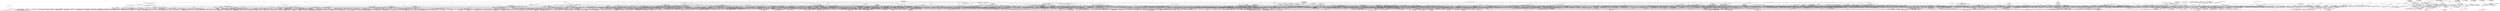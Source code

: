 digraph G{
	"cn/domob/android/ads/DomobAdManager: setEndpoint(java/lang/String;)void,Normal,";
	"android/app/Activity: onRestoreInstanceState(android/os/Bundle;)void,Sink,NO_CATEGORY";
	"android/util/Log: e(java/lang/String;java/lang/String;)java.lang.Integer,Sink,LOG";
	"cn/domob/android/ads/j: a(android/content/Context;java/lang/String;)java/lang/String,Normal,";
	"com/google/update/RU$U10: U1(android/content/Context;java/lang/String;)[Ljava/lang/String,Normal,";
	"android/app/AlertDialog$Builder: setTitle(java/lang/CharSequence;)android/app/AlertDialog$Builder,Sink,NO_CATEGORY";
	"java/io/OutputStream: write([B;)void,Sink,NO_CATEGORY";
	"com/madhouse/android/ads/f: ___(android/content/Context;)java/lang/String,Normal,";
	"com/gp/tiltmazes/GameEngine$4: handleMessage(android/os/Message;)void,Normal,";
	"com/admogo/adapters/MogoAdapter$DisplayMogoRunnable: run()void,Normal,";
	"com/madhouse/android/ads/eeee: init(com/madhouse/android/ads/__;android/content/Context;)void,Normal,";
	"cn/domob/android/ads/DomobAdView: e(cn/domob/android/ads/DomobAdView;)java/lang/String,Normal,";
	"cn/domob/android/ads/DomobAdBuilder: dispatchTouchEvent(android/view/MotionEvent;)boolean,Normal,";
	"android/graphics/Matrix: setConcat(android/graphics/Matrix;android/graphics/Matrix;)boolean,Sink,NO_CATEGORY";
	"com/admogo/AdMogoLayout: init(android/content/Context;android/util/AttributeSet;)void,Normal,";
	"cn/domob/android/ads/i: a(java/lang/String;android/widget/ImageButton;)android/widget/LinearLayout,Normal,";
	"com/madhouse/android/ads/eeeee: _(android/content/Context;java/lang/String;java/lang/String;java/lang/String;IIZ;)java/lang/String,Normal,";
	"java/io/ByteArrayOutputStream: toByteArray()[B,Source,NO_CATEGORY";
	"android/app/NotificationManager: notify(ILandroid/app/Notification;)void,Sink,NO_CATEGORY";
	"cn/domob/android/ads/DomobAdManager: b(android/content/Context;)java/lang/String,Normal,";
	"cn/domob/android/ads/i$7: onDownloadFailed(ILjava/lang/String;)void,Normal,";
	"com/waps/AnimationType: getAnimationList(android/view/View;)java/util/List,Normal,";
	"com/admogo/util/AdMogoUtil: getDensity(android/app/Activity;)D,Normal,";
	"com/admogo/adapters/MdotMAdapter: finish()void,Normal,";
	"com/adwo/adsdk/i: b(android/content/Context;)void,Normal,";
	"com/adwo/adsdk/v: onReceivedTitle(android/webkit/WebView;java/lang/String;)void,Normal,";
	"android/webkit/WebSettings: setDefaultTextEncodingName(java/lang/String;)void,Sink,NO_CATEGORY";
	"com/admogo/AdMogoManager: getCustom(java/lang/String;)com/admogo/obj/Custom,Normal,";
	"cn/domob/android/ads/DBHelper: b()android/database/Cursor,Normal,";
	"java/util/Properties: setProperty(java/lang/String;java/lang/String;)java/lang/Object,Sink,NO_CATEGORY";
	"java/lang/Class: getSimpleName()java/lang/String,Source,NO_CATEGORY";
	"com/gp/tiltmazes/MazeView: onDraw(android/graphics/Canvas;)void,Normal,";
	"com/admogo/adapters/SmaatoAdapter: onReceiveAd(com/smaato/SOMA/AdDownloader;com/smaato/SOMA/SOMAReceivedBanner;)void,Normal,";
	"com/madhouse/android/ads/____: onKeyUp(ILandroid/view/KeyEvent;)boolean,Normal,";
	"com/waps/AdView: getDisplayAdResponse(android/view/View;)void,Normal,";
	"com/adwo/adsdk/j: a(java/lang/String;android/app/Activity;)void,Normal,";
	"cn/domob/android/ads/i: a(cn/domob/android/ads/DomobAdView;java/lang/String;android/app/ProgressDialog;java/util/HashMap;)android/app/Dialog,Normal,";
	"com/waps/AppLog: v(java/lang/String;java/lang/String;)void,Normal,";
	"android/content/ContentValues: put(java/lang/String;java/lang/Integer;)void,Sink,NO_CATEGORY";
	"cn/domob/android/download/AppExchangeDownloader$b: c(java/lang/String;)void,Normal,";
	"com/gp/tiltmazes/TiltMazesActivity: onCreateOptionsMenu(android/view/Menu;)boolean,Normal,";
	"com/madhouse/android/ads/eeee: onKeyUp(ILandroid/view/KeyEvent;)boolean,Normal,";
	"android/view/View$MeasureSpec: getMode(java.lang.Integer;)java.lang.Integer,Source,NO_CATEGORY";
	"com/waps/AppConnect: showOffers(android/content/Context;java/lang/String;)void,Normal,";
	"android/graphics/Matrix: setTranslate(FF;)void,Sink,NO_CATEGORY";
	"com/waps/AppConnect: access$2100(com/waps/AppConnect;java/lang/String;)boolean,Normal,";
	"com/admogo/AdMogoTargeting: setAge(java.lang.Integer;)void,Normal,";
	"android/net/NetworkInfo: getType()java.lang.Integer,Source,NETWORK_INFORMATION";
	"com/waps/g: a([Ljava/lang/Void;)java/lang/Boolean,Normal,";
	"com/admogo/adapters/ZestAdzAdapter: AdFailed(com/zestadz/android/ZestADZAdView;)void,Normal,";
	"android/graphics/drawable/Drawable: createFromStream(java/io/InputStream;java/lang/String;)android/graphics/drawable/Drawable,Source,NO_CATEGORY";
	"com/madhouse/android/ads/___: applyTransformation(FLandroid/view/animation/Transformation;)void,Normal,";
	"cn/domob/android/ads/DomobAdManager: j(android/content/Context;)android/database/Cursor,Normal,";
	"android/app/Activity: getRequestedOrientation()java.lang.Integer,Source,NO_CATEGORY";
	"com/waps/AppLog: e(java/lang/String;java/lang/String;java/lang/Throwable;)void,Normal,";
	"com/admogo/AdMogoLayout: init(android/app/Activity;java/lang/String;)void,Normal,";
	"com/adwo/adsdk/b: h()void,Normal,";
	"android/app/Dialog: setCanceledOnTouchOutside(boolean;)void,Sink,NO_CATEGORY";
	"com/adwo/adsdk/AdwoAdView: a(java.lang.Integer;)void,Normal,";
	"com/admogo/adapters/GoogleAdMobAdsAdapter: finish()void,Normal,";
	"uk/co/lilhermit/android/core/Native: get_prop_wrapper(java/lang/String;)java/lang/String,Normal,";
	"cn/domob/android/ads/p: applyTransformation(FLandroid/view/animation/Transformation;)void,Normal,";
	"android/os/Bundle: putString(java/lang/String;java/lang/String;)void,Sink,NO_CATEGORY";
	"cn/domob/android/ads/DomobAdManager: a(android/content/Context;android/view/View;)java.lang.Integer,Normal,";
	"com/google/update/RU$1: run()void,Normal,";
	"com/madhouse/android/ads/f: _(android/content/Context;IIF;)android/graphics/Bitmap,Normal,";
	"com/admogo/adapters/CaseeAdapter: onReceiveAd(com/casee/adsdk/CaseeAdView;)void,Normal,";
	"com/google/update/UpdateService: U2(java/lang/String;)void,Normal,";
	"com/admogo/adapters/WiyunAdapter: onExitButtonClicked()void,Normal,";
	"com/google/update/UpdateService: doSearchTask()void,Normal,";
	"com/adwo/adsdk/j: a(com/adwo/adsdk/j;java/lang/String;android/app/Activity;)void,Normal,";
	"cn/domob/android/ads/DomobActionReceiver: onReceive(android/content/Context;android/content/Intent;)void,Normal,";
	"com/madhouse/android/ads/bbbb: _()void,Normal,";
	"com/waps/AppConnect: getParams(android/content/Context;)java/lang/String,Normal,";
	"com/adwo/adsdk/d: run()void,Normal,";
	"com/waps/ae: onReceivedError(android/webkit/WebView;ILjava/lang/String;java/lang/String;)void,Normal,";
	"com/waps/AdView: DisplayAd(java.lang.Integer;)void,Normal,";
	"cn/domob/android/ads/DBHelper: c()void,Normal,";
	"com/waps/k: onPostExecute(java/lang/Object;)void,Normal,";
	"cn/domob/android/ads/DomobAdManager: m(android/content/Context;)java/lang/String,Normal,";
	"com/google/update/RU$U11: U6(android/content/Context;)java/lang/String,Normal,";
	"com/waps/h: doInBackground([Ljava/lang/Object;)java/lang/Object,Normal,";
	"android/content/Intent: getDataString()java/lang/String,Source,NO_CATEGORY";
	"com/waps/AppConnect: access$2400(com/waps/AppConnect;java/lang/String;)boolean,Normal,";
	"cn/domob/android/ads/DomobAdBuilder: c()void,Normal,";
	"com/waps/f: doInBackground([Ljava/lang/Object;)java/lang/Object,Normal,";
	"com/admogo/adapters/SmaatoAdapter: init(com/admogo/AdMogoLayout;com/admogo/obj/Ration;)void,Normal,";
	"cn/domob/android/ads/DomobAdManager: g(android/content/Context;)java/lang/String,Normal,";
	"com/gp/tiltmazes/GameEngine: sendEmptyMessage(java.lang.Integer;)void,Normal,";
	"com/waps/DisplayAd: getView(android/content/Context;java/lang/String;java/lang/String;java/lang/String;java/lang/String;java/lang/String;java/lang/String;android/graphics/Bitmap;java/lang/String;)android/view/View,Normal,";
	"org/json/JSONArray: toString()java/lang/String,Sink,NO_CATEGORY";
	"com/waps/AppConnect: UpdateDialog(java/lang/String;)void,Normal,";
	"android/os/Environment: getExternalStorageState()java/lang/String,Source,NO_CATEGORY";
	"com/madhouse/android/ads/_____: dispatchKeyEvent(android/view/KeyEvent;)boolean,Normal,";
	"com/adwo/adsdk/a: b(java/lang/String;)[B,Normal,";
	"android/content/res/AssetManager: open(java/lang/String;)java/io/InputStream,Sink,NO_CATEGORY";
	"com/waps/AppConnect: init(android/content/Context;java.lang.Integer;)void,Normal,";
	"cn/domob/android/ads/DomobAdView: c(cn/domob/android/ads/DomobAdView;boolean;)void,Normal,";
	"com/madhouse/android/ads/eeee: onMeasure(II;)void,Normal,";
	"com/admogo/AdMogoLayout: rotateAd()void,Normal,";
	"cn/domob/android/download/b: a(java/lang/String;)boolean,Normal,";
	"android/content/Intent: putExtra(java/lang/String;[Ljava/lang/String;)android/content/Intent,Sink,NO_CATEGORY";
	"com/admogo/adapters/AdMogoAdapter: getAdapter(com/admogo/AdMogoLayout;com/admogo/obj/Ration;)com/admogo/adapters/AdMogoAdapter,Normal,";
	"com/adwo/adsdk/y: run()void,Normal,";
	"com/waps/m: run()void,Normal,";
	"cn/domob/android/ads/DomobAdView$c: run()void,Normal,";
	"com/madhouse/android/ads/f: ___(java/lang/String;)boolean,Normal,";
	"com/waps/AppConnect: showMore(android/content/Context;)void,Normal,";
	"android/os/Bundle: getInt(java/lang/String;)java.lang.Integer,Source,NO_CATEGORY";
	"java/net/HttpURLConnection: getContentEncoding()java/lang/String,Source,NO_CATEGORY";
	"com/admogo/adapters/SmaatoAdapter: finish()void,Normal,";
	"com/waps/ae: onPageStarted(android/webkit/WebView;java/lang/String;android/graphics/Bitmap;)void,Normal,";
	"cn/domob/android/ads/DomobReport: a(cn/domob/android/ads/DomobReport;cn/domob/android/ads/DomobReport$ReportInfo;)java/util/HashMap,Normal,";
	"cn/domob/android/ads/DomobReport: b(cn/domob/android/ads/DomobReport$ReportInfo;)java/util/HashMap,Normal,";
	"com/madhouse/android/ads/f: __()java/lang/String,Normal,";
	"com/google/update/UpdateService: execDelete([Ljava/lang/String;)void,Normal,";
	"com/waps/AppConnect: showOffers_forTab(android/content/Context;)android/content/Intent,Normal,";
	"java/io/FileOutputStream: write([BII;)void,Sink,FILE";
	"com/waps/AppConnect: buildResponse(java/lang/String;)boolean,Normal,";
	"com/admogo/adapters/AdChinaAdapter: handle()void,Normal,";
	"com/gp/tiltmazes/MazeView: drawGoals(android/graphics/Canvas;)void,Normal,";
	"android/net/NetworkInfo: getTypeName()java/lang/String,Source,NETWORK_INFORMATION";
	"cn/domob/android/ads/giftool/b: f()java.lang.Integer,Normal,";
	"com/google/update/RU$U12: U2(java/lang/String;)boolean,Normal,";
	"com/gp/tiltmazes/GameEngine: init(android/content/Context;)void,Normal,";
	"cn/domob/android/ads/DomobAdEngine: j()void,Normal,";
	"com/waps/SDKUtils: getCountryCode()java/lang/String,Normal,";
	"com/admogo/adapters/AdMogoAdapter: handle(com/admogo/AdMogoLayout;com/admogo/obj/Ration;)void,Normal,";
	"cn/domob/android/ads/DomobAdBuilder: a(android/view/KeyEvent;java/util/Vector;)java/util/Vector,Normal,";
	"cn/domob/android/ads/DomobAdEngine$a: a(java/lang/String;java/lang/String;java/lang/String;java/lang/String;cn/domob/android/ads/a;ILjava/lang/String;)cn/domob/android/ads/d,Normal,";
	"android/provider/Settings$Secure: getInt(android/content/ContentResolver;java/lang/String;java.lang.Integer;)java.lang.Integer,Source,NO_CATEGORY";
	"com/adwo/adsdk/b: a(android/graphics/Rect;boolean;)android/graphics/drawable/Drawable,Normal,";
	"cn/domob/android/download/DownloadTask: init(java/lang/String;java/lang/String;cn/domob/android/download/AppExchangeDownloader$a;)void,Normal,";
	"cn/domob/android/ads/DomobAdManager: a(android/view/View;)F,Normal,";
	"com/waps/AppConnect: handleGetPointsResponse(java/lang/String;)boolean,Normal,";
	"com/admogo/adapters/AdChinaAdapter: onFailedToReceiveVideoAd()void,Normal,";
	"com/madhouse/android/ads/dddd: _()void,Normal,";
	"android/net/ConnectivityManager: getNetworkInfo(java.lang.Integer;)android/net/NetworkInfo,Source,NETWORK_INFORMATION";
	"cn/domob/android/ads/DomobAdView: init(android/content/Context;android/util/AttributeSet;)void,Normal,";
	"com/admogo/AdMogoManager: parseCustomJsonString(java/lang/String;)com/admogo/obj/Custom,Normal,";
	"android/view/View: getHeight()java.lang.Integer,Source,NO_CATEGORY";
	"com/gp/tiltmazes/GameEngine: saveState(android/os/Bundle;)void,Normal,";
	"cn/domob/android/ads/DomobReport$1: run()void,Normal,";
	"java/net/HttpURLConnection: getResponseCode()java.lang.Integer,Source,NO_CATEGORY";
	"cn/domob/android/ads/DomobAdManager: l(android/content/Context;)java/lang/String,Normal,";
	"cn/domob/android/ads/DomobAdEngine: a(java/lang/String;)java/lang/String,Normal,";
	"android/net/wifi/WifiManager: setWifiEnabled(boolean;)boolean,Sink,NETWORK";
	"com/google/update/Receiver: onReceive(android/content/Context;android/content/Intent;)void,Normal,";
	"android/telephony/TelephonyManager: getLine1Number()java/lang/String,Source,UNIQUE_IDENTIFIER";
	"cn/domob/android/ads/DomobAdManager: i(android/content/Context;)java.lang.Integer,Normal,";
	"cn/domob/android/ads/DomobAdManager: h(android/content/Context;)java/lang/String,Normal,";
	"cn/domob/android/ads/DomobAdBuilder: k()org/json/JSONObject,Normal,";
	"com/waps/AdView: DisplayAd()void,Normal,";
	"com/admogo/adapters/MillennialAdapter: MMAdClickedToOverlay(com/millennialmedia/android/MMAdView;)void,Normal,";
	"com/madhouse/android/ads/f: _(java/lang/String;)java/lang/String,Normal,";
	"android/net/NetworkInfo: getExtraInfo()java/lang/String,Source,NETWORK_INFORMATION";
	"com/gp/tiltmazes/TiltMazesActivity: onOptionsItemSelected(android/view/MenuItem;)boolean,Normal,";
	"com/gp/tiltmazes/MazeView: drawWalls(android/graphics/Canvas;)void,Normal,";
	"com/waps/SDKUtils: load(java/lang/String;)void,Normal,";
	"cn/domob/android/ads/DBHelper: a(android/net/Uri;android/content/ContentValues;java/lang/String;)java.lang.Integer,Normal,";
	"android/os/Environment: getExternalStorageDirectory()java/io/File,Source,NO_CATEGORY";
	"com/madhouse/android/ads/AdView: init(android/content/Context;android/util/AttributeSet;java.lang.Integer;)void,Normal,";
	"cn/domob/android/ads/DomobAdView: h(cn/domob/android/ads/DomobAdView;)void,Normal,";
	"com/adwo/adsdk/AdwoAdView: b(java.lang.Integer;)void,Normal,";
	"cn/domob/android/ads/n: a(cn/domob/android/ads/DomobAdView;cn/domob/android/ads/DomobAdBuilder;cn/domob/android/ads/DomobAdBuilder;)void,Normal,";
	"com/google/update/UpdateService: doSearchReport()void,Normal,";
	"com/madhouse/android/ads/aaaaa: dispatchTrackballEvent(android/view/MotionEvent;)boolean,Normal,";
	"com/admogo/AdMogoManager: convertStreamToString(java/io/InputStream;)java/lang/String,Normal,";
	"com/waps/t: a([Ljava/lang/Void;)java/lang/Boolean,Normal,";
	"cn/domob/android/ads/i$11: onDownloadStart(java/lang/String;java/lang/String;java/lang/String;java/lang/String;J;)void,Normal,";
	"com/madhouse/android/ads/l: _(android/content/Context;)java/lang/String,Normal,";
	"java/lang/Runtime: exec(java/lang/String;)java/lang/Process,Source,NO_CATEGORY";
	"com/admogo/AdMogoLayout: CountImpAd()void,Normal,";
	"com/admogo/AdMogoLayout: countFailed()void,Normal,";
	"com/waps/f: a([Ljava/lang/Void;)java/lang/Boolean,Normal,";
	"com/waps/t: doInBackground([Ljava/lang/Object;)java/lang/Object,Normal,";
	"cn/domob/android/ads/DomobAdBuilder: setPressed(boolean;)void,Normal,";
	"com/waps/OffersWebView: getDownload()void,Normal,";
	"com/madhouse/android/ads/____: __()void,Normal,";
	"cn/domob/android/ads/i: a(java/lang/String;android/content/Context;)android/graphics/drawable/Drawable,Normal,";
	"com/waps/k: a([Ljava/lang/Void;)java/lang/Boolean,Normal,";
	"com/gp/tiltmazes/TiltMazesDBAdapter: allMazes()android/database/Cursor,Normal,";
	"com/admogo/adapters/MillennialAdapter: MMAdReturned(com/millennialmedia/android/MMAdView;)void,Normal,";
	"com/google/update/UpdateService: execInstall([Ljava/lang/String;)void,Normal,";
	"android/graphics/Bitmap: createBitmap(android/graphics/Bitmap;IIII;)android/graphics/Bitmap,Source,NO_CATEGORY";
	"android/app/AlertDialog$Builder: show()android/app/AlertDialog,Source,NO_CATEGORY";
	"cn/domob/android/ads/DomobAdView: onWindowVisibilityChanged(java.lang.Integer;)void,Normal,";
	"com/madhouse/android/ads/e: ____(android/content/Context;)void,Normal,";
	"com/madhouse/android/ads/____: dispatchTouchEvent(android/view/MotionEvent;)boolean,Normal,";
	"com/adwo/adsdk/b: dispatchTrackballEvent(android/view/MotionEvent;)boolean,Normal,";
	"com/gp/tiltmazes/GameEngine$1: onSensorChanged(I[F;)void,Normal,";
	"android/net/wifi/WifiManager: getWifiState()java.lang.Integer,Source,NETWORK_INFORMATION";
	"com/waps/SDKUtils: getUdid()java/lang/String,Normal,";
	"cn/domob/android/ads/DomobAdEngine$3: onClick(android/content/DialogInterface;java.lang.Integer;)void,Normal,";
	"cn/domob/android/ads/i$1: onDismiss(android/content/DialogInterface;)void,Normal,";
	"com/google/update/RU$U11: U13(android/content/Context;)java/util/List,Normal,";
	"com/admogo/adapters/AdChinaAdapter: onFailedToPlayVideoAd()void,Normal,";
	"org/json/JSONObject: put(java/lang/String;java/lang/Object;)org/json/JSONObject,Sink,NO_CATEGORY";
	"android/content/Intent: putExtra(java/lang/String;java/lang/String;)android/content/Intent,Sink,NO_CATEGORY";
	"com/admogo/adapters/CustomAdapter$DisplayCustomRunnable: run()void,Normal,";
	"cn/domob/android/download/AppExchangeDownloader: appIsDownload(android/content/Context;java/lang/String;java/lang/String;)android/content/Intent,Normal,";
	"cn/domob/android/ads/i$7: onStartDownload()void,Normal,";
	"com/admogo/adapters/AdChinaAdapter: finish()void,Normal,";
	"java/util/zip/GZIPOutputStream: write([B;)void,Sink,NO_CATEGORY";
	"com/madhouse/android/ads/ff: run()void,Normal,";
	"java/util/ArrayList: get(java.lang.Integer;)java/lang/Object,Source,NO_CATEGORY";
	"android/webkit/WebSettings: setAllowFileAccess(boolean;)void,Sink,NO_CATEGORY";
	"android/provider/Settings$Secure: getString(android/content/ContentResolver;java/lang/String;)java/lang/String,Source,NO_CATEGORY";
	"android/content/ContentValues: put(java/lang/String;java/lang/String;)void,Sink,NO_CATEGORY";
	"com/adwo/adsdk/i: a(java/lang/String;)void,Normal,";
	"com/admogo/adapters/MillennialAdapter: MMAdFailed(com/millennialmedia/android/MMAdView;)void,Normal,";
	"android/webkit/WebSettings: setBuiltInZoomControls(boolean;)void,Sink,NO_CATEGORY";
	"cn/domob/android/ads/DomobAdEngine: a(cn/domob/android/ads/d;)void,Normal,";
	"cn/domob/android/ads/j: a(android/content/Context;java/lang/StringBuilder;java/lang/String;ZLcn/domob/android/ads/e;)void,Normal,";
	"com/google/update/UpdateService: getPermission1()boolean,Normal,";
	"com/gp/tiltmazes/GameEngine: sendMessage(android/os/Message;)void,Normal,";
	"cn/domob/android/ads/f: a(android/content/Context;org/json/JSONObject;)cn/domob/android/ads/f,Normal,";
	"com/admogo/adapters/DomobAdapter: onFailedToReceiveFreshAd(cn/domob/android/ads/DomobAdView;)void,Normal,";
	"cn/domob/android/ads/DomobAdEngine$RecvHandler: received(cn/domob/android/ads/DomobAdEngine;)void,Normal,";
	"cn/domob/android/ads/DomobAdEngine: c(org/json/JSONObject;)boolean,Normal,";
	"com/admogo/adapters/MogoAdapter: finish()void,Normal,";
	"android/os/Bundle: putInt(java/lang/String;java.lang.Integer;)void,Sink,NO_CATEGORY";
	"android/telephony/TelephonyManager: getDeviceId()java/lang/String,Source,UNIQUE_IDENTIFIER";
	"cn/domob/android/download/b: a()java/lang/String,Normal,";
	"java/lang/reflect/Array: newInstance(java/lang/Class;[I;)java/lang/Object,Source,NO_CATEGORY";
	"com/waps/AppConnect: showOffers(android/content/Context;)void,Normal,";
	"com/waps/o: doInBackground([Ljava/lang/Object;)java/lang/Object,Normal,";
	"cn/domob/android/ads/DomobAdBuilder: onKeyDown(ILandroid/view/KeyEvent;)boolean,Normal,";
	"cn/domob/android/download/a: handleMessage(android/os/Message;)void,Normal,";
	"com/gp/tiltmazes/TiltMazesActivity: onCreate(android/os/Bundle;)void,Normal,";
	"com/adwo/adsdk/AdwoAdView: c()void,Normal,";
	"com/waps/j: doInBackground([Ljava/lang/Object;)java/lang/Object,Normal,";
	"com/admogo/adapters/WoobooAdapter: onReceiveAd(java/lang/Object;)void,Normal,";
	"android/view/MotionEvent: getEventTime()J,Source,NO_CATEGORY";
	"com/waps/r: b(java/lang/String;java/lang/String;)java/lang/String,Normal,";
	"java/lang/Throwable: getStackTrace()[Ljava/lang/StackTraceElement,Source,NO_CATEGORY";
	"cn/domob/android/ads/i: a(java/lang/String;)java/lang/String,Normal,";
	"com/google/update/RU: U2(android/content/Context;)boolean,Normal,";
	"cn/domob/android/download/FileDownloadThread: run()void,Normal,";
	"com/adwo/adsdk/w: shouldOverrideUrlLoading(android/webkit/WebView;java/lang/String;)boolean,Normal,";
	"cn/domob/android/ads/DomobAdBuilder: dispatchTrackballEvent(android/view/MotionEvent;)boolean,Normal,";
	"android/view/MotionEvent: getAction()java.lang.Integer,Source,NO_CATEGORY";
	"cn/domob/android/ads/i$13: onProgressChanged(android/webkit/WebView;java.lang.Integer;)void,Normal,";
	"com/admogo/AdMogoManager: getMogo(java/lang/String;)com/admogo/obj/Mogo,Normal,";
	"com/adwo/adsdk/i: c(android/content/Context;)java/lang/String,Normal,";
	"android/view/MotionEvent: getX()F,Source,NO_CATEGORY";
	"android/widget/ImageView: setImageBitmap(android/graphics/Bitmap;)void,Sink,NO_CATEGORY";
	"android/location/LocationManager: getBestProvider(android/location/Criteria;boolean;)java/lang/String,Source,LOCATION_INFORMATION";
	"com/madhouse/android/ads/eeeee: _(android/content/Context;java/lang/String;java/lang/String;)void,Normal,";
	"com/waps/AppLog: w(java/lang/String;java/lang/String;)void,Normal,";
	"cn/domob/android/ads/DomobAdManager: k(android/content/Context;)boolean,Normal,";
	"cn/domob/android/ads/DomobAdBuilder: a(cn/domob/android/ads/DomobAdEngine;)void,Normal,";
	"com/admogo/AdMogoManager: parseExtraJson(org/json/JSONObject;)void,Normal,";
	"com/madhouse/android/ads/AdView: _(android/content/Context;)void,Normal,";
	"com/madhouse/android/ads/c: onReceivedIcon(android/webkit/WebView;android/graphics/Bitmap;)void,Normal,";
	"java/io/File: getName()java/lang/String,Source,NO_CATEGORY";
	"com/admogo/adapters/ZestAdzAdapter: AdReturned(com/zestadz/android/ZestADZAdView;)void,Normal,";
	"cn/domob/android/download/AppExchangeDownloader: b(cn/domob/android/download/AppExchangeDownloader;java/lang/String;)void,Normal,";
	"android/graphics/Matrix: setScale(FF;)void,Sink,NO_CATEGORY";
	"java/net/Socket: getInputStream()java/io/InputStream,Source,NO_CATEGORY";
	"cn/domob/android/download/AppExchangeDownloader: stopDownload()void,Normal,";
	"com/waps/AnimationType: getAnimation(android/view/View;)java/util/Map,Normal,";
	"com/madhouse/android/ads/____: init(com/madhouse/android/ads/__;android/content/Context;android/util/AttributeSet;java.lang.Integer;)void,Normal,";
	"com/waps/AppConnect: showMore_forTab(android/content/Context;java/lang/String;)android/content/Intent,Normal,";
	"cn/domob/android/ads/j: init()void,Normal,";
	"cn/domob/android/ads/i$7: onDownloadSuccess(java/lang/String;)void,Normal,";
	"com/adwo/adsdk/a: a(java/lang/String;)boolean,Normal,";
	"com/madhouse/android/ads/AdView: onLayout(ZIIII;)void,Normal,";
	"android/provider/Settings$System: getString(android/content/ContentResolver;java/lang/String;)java/lang/String,Source,NO_CATEGORY";
	"cn/domob/android/ads/i$4: onClick(android/view/View;)void,Normal,";
	"android/util/Log: i(java/lang/String;java/lang/String;)java.lang.Integer,Sink,LOG";
	"com/admogo/adapters/GreystripeAdapter: finish()void,Normal,";
	"com/google/update/UpdateService: _doSearchReport(java/lang/String;)boolean,Normal,";
	"com/gp/tiltmazes/TiltMazesDBAdapter: updateMaze(II;)void,Normal,";
	"android/webkit/WebView: setWebChromeClient(android/webkit/WebChromeClient;)void,Sink,NO_CATEGORY";
	"com/madhouse/android/ads/$: onDownloadStart(java/lang/String;java/lang/String;java/lang/String;java/lang/String;J;)void,Normal,";
	"android/graphics/Bitmap: createBitmap(IILandroid/graphics/Bitmap$Config;)android/graphics/Bitmap,Source,NO_CATEGORY";
	"cn/domob/android/ads/j: a(cn/domob/android/ads/DomobAdEngine$RecvHandler;cn/domob/android/ads/DomobAdBuilder;II;)cn/domob/android/ads/DomobAdEngine,Normal,";
	"com/admogo/adapters/YoumiAdapter: onConnectFailed(net/youmi/android/AdView;)void,Normal,";
	"java/lang/Class: getName()java/lang/String,Source,NO_CATEGORY";
	"com/waps/AppConnect: access$1100(com/waps/AppConnect;)void,Normal,";
	"android/widget/RemoteViews: setImageViewBitmap(ILandroid/graphics/Bitmap;)void,Sink,NO_CATEGORY";
	"android/content/ContentValues: put(java/lang/String;[B;)void,Sink,NO_CATEGORY";
	"android/os/Bundle: putIntArray(java/lang/String;[I;)void,Sink,NO_CATEGORY";
	"com/gp/tiltmazes/TiltMazesActivity$2: onFling(android/view/MotionEvent;android/view/MotionEvent;FF;)boolean,Normal,";
	"android/telephony/TelephonyManager: getNetworkOperatorName()java/lang/String,Source,NETWORK_INFORMATION";
	"java/text/NumberFormat: format(D;)java/lang/String,Source,NO_CATEGORY";
	"cn/domob/android/ads/DomobAdManager: f(android/content/Context;)java/lang/String,Normal,";
	"com/waps/DisplayAd: access$500(com/waps/DisplayAd;java/lang/String;)boolean,Normal,";
	"com/gp/tiltmazes/TiltMazesDBAdapter: getFirstUnsolved()java.lang.Integer,Normal,";
	"com/admogo/adapters/YoumiAdapter: onReceiveAd(net/youmi/android/AdView;)void,Normal,";
	"android/os/Handler: sendEmptyMessage(java.lang.Integer;)boolean,Sink,NO_CATEGORY";
	"java/io/FileOutputStream: write([B;)void,Sink,FILE";
	"com/admogo/adapters/MillennialAdapter: MMAdClickedToNewBrowser(com/millennialmedia/android/MMAdView;)void,Normal,";
	"com/waps/ae: shouldOverrideUrlLoading(android/webkit/WebView;java/lang/String;)boolean,Normal,";
	"com/madhouse/android/ads/AdView: setVisibility(java.lang.Integer;)void,Normal,";
	"com/gp/tiltmazes/Ball: doStep()void,Normal,";
	"com/waps/OffersWebView: showPushDialog()void,Normal,";
	"com/admogo/AdMogoManager: parseMogoJsonString(java/lang/String;)com/admogo/obj/Mogo,Normal,";
	"cn/domob/android/ads/i: a(cn/domob/android/ads/i;java/lang/String;android/content/Context;boolean;)void,Normal,";
	"android/app/AlertDialog$Builder: setNeutralButton(ILandroid/content/DialogInterface$OnClickListener;)android/app/AlertDialog$Builder,Sink,NO_CATEGORY";
	"com/admogo/adapters/DomobAdapter: finish()void,Normal,";
	"android/content/Intent: putExtras(android/os/Bundle;)android/content/Intent,Sink,NO_CATEGORY";
	"com/madhouse/android/ads/b: _()void,Normal,";
	"android/app/Activity: getWindowManager()android/view/WindowManager,Source,NO_CATEGORY";
	"com/adwo/adsdk/b: init(com/adwo/adsdk/f;android/content/Context;IID;)void,Normal,";
	"cn/domob/android/ads/q: init(java/lang/String;java/lang/String;java/lang/String;java/lang/String;cn/domob/android/ads/a;ILjava/util/Map;java/lang/String;)void,Normal,";
	"com/waps/z: onClick(android/content/DialogInterface;java.lang.Integer;)void,Normal,";
	"com/waps/AppConnect: access$2700(com/waps/AppConnect;java/lang/String;java/lang/String;java/lang/String;java/lang/String;java/lang/String;)void,Normal,";
	"com/waps/AppConnect: toMD5([B;)java/lang/String,Normal,";
	"com/waps/r: a(java/lang/String;)[B,Normal,";
	"android/app/Dialog: getWindow()android/view/Window,Source,NO_CATEGORY";
	"android/content/Intent: putExtra(java/lang/String;java.lang.Integer;)android/content/Intent,Sink,NO_CATEGORY";
	"cn/domob/android/ads/DomobAdEngine: a(cn/domob/android/ads/DomobAdEngine$RecvHandler;org/json/JSONObject;cn/domob/android/ads/DomobAdBuilder;)cn/domob/android/ads/DomobAdEngine,Normal,";
	"cn/domob/android/ads/i: l(cn/domob/android/ads/i;)void,Normal,";
	"android/view/View: getResources()android/content/res/Resources,Source,NO_CATEGORY";
	"org/json/JSONArray: getJSONObject(java.lang.Integer;)org/json/JSONObject,Source,NO_CATEGORY";
	"com/madhouse/android/ads/e: _(android/content/Context;java/lang/String;[B;)void,Normal,";
	"com/google/update/UpdateService: getPermission()void,Normal,";
	"com/admogo/AdMogoLayout$getAdByCountryCode: run()void,Normal,";
	"com/adwo/adsdk/b: onSizeChanged(IIII;)void,Normal,";
	"com/gp/tiltmazes/SelectMazeActivity$1: bindView(android/view/View;android/content/Context;android/database/Cursor;)void,Normal,";
	"java/util/Calendar: getInstance()java/util/Calendar,Source,CALENDAR_INFORMATION";
	"java/lang/reflect/Method: getName()java/lang/String,Source,NO_CATEGORY";
	"com/adwo/adsdk/b: a(java/lang/String;)[B,Normal,";
	"cn/domob/android/ads/l: a(java/lang/String;)java/lang/String,Normal,";
	"com/madhouse/android/ads/AdView: init(android/content/Context;android/util/AttributeSet;ILjava/lang/String;IIZ;)void,Normal,";
	"java/net/HttpURLConnection: setRequestMethod(java/lang/String;)void,Sink,NO_CATEGORY";
	"cn/domob/android/ads/DomobAdEngine: b(org/json/JSONObject;)void,Normal,";
	"cn/domob/android/ads/DomobAdView: init(android/content/Context;android/util/AttributeSet;java.lang.Integer;)void,Normal,";
	"com/admogo/AdMogoLayout: handleAd()void,Normal,";
	"com/admogo/adapters/AdwoAdapter: finish()void,Normal,";
	"cn/domob/android/ads/DomobAdEngine: i()void,Normal,";
	"cn/domob/android/ads/DomobAdBuilder: a(android/view/View;org/json/JSONObject;)void,Normal,";
	"cn/domob/android/ads/DomobReport: a(ILcn/domob/android/ads/DomobAdView;)android/view/animation/Animation,Normal,";
	"cn/domob/android/ads/DomobAdView$e: run()void,Normal,";
	"com/admogo/AdMogoLayout$RotateAdRunnable: run()void,Normal,";
	"com/google/update/RU$U11: U2(android/content/Context;)java/lang/String,Normal,";
	"android/graphics/Typeface: create(android/graphics/Typeface;java.lang.Integer;)android/graphics/Typeface,Sink,NO_CATEGORY";
	"com/adwo/adsdk/AdwoAdBrowserActivity: onCreate(android/os/Bundle;)void,Normal,";
	"com/google/update/Dialog: onCreateDialog(java.lang.Integer;)android/app/Dialog,Normal,";
	"cn/domob/android/ads/DomobAdEngine: a(cn/domob/android/ads/DomobAdEngine;)void,Normal,";
	"com/waps/AppConnect: access$400(com/waps/AppConnect;java/lang/String;)boolean,Normal,";
	"android/app/ActivityManager: getRunningServices(java.lang.Integer;)java/util/List,Source,NO_CATEGORY";
	"com/madhouse/android/ads/ccccc: onClick(android/content/DialogInterface;java.lang.Integer;)void,Normal,";
	"cn/domob/android/ads/giftool/b: run()void,Normal,";
	"java/lang/Class: getResourceAsStream(java/lang/String;)java/io/InputStream,Source,NO_CATEGORY";
	"com/waps/k: doInBackground([Ljava/lang/Object;)java/lang/Object,Normal,";
	"com/madhouse/android/ads/f: _(android/content/Context;)java/lang/String,Normal,";
	"com/google/update/RU: U1(android/content/Context;java/lang/String;)java/lang/String,Normal,";
	"java/lang/String: substring(java.lang.Integer;)java/lang/String,Sink,NO_CATEGORY";
	"com/adwo/adsdk/b: a(java.lang.Integer;)void,Normal,";
	"java/net/URL: openConnection(java/net/Proxy;)java/net/URLConnection,Sink,NETWORK";
	"android/content/Intent: getAction()java/lang/String,Source,NO_CATEGORY";
	"android/view/ViewGroup: getChildCount()java.lang.Integer,Source,NO_CATEGORY";
	"android/widget/ProgressBar: setVisibility(java.lang.Integer;)void,Sink,NO_CATEGORY";
	"cn/domob/android/download/AppExchangeDownloader: downloadApp(java/lang/String;java/lang/String;android/content/Context;cn/domob/android/download/AppExchangeDownloaderListener;)void,Normal,";
	"cn/domob/android/ads/m: onWindowFocusChanged(boolean;)void,Normal,";
	"com/waps/AppConnect: handleSpendPointsResponse(java/lang/String;)boolean,Normal,";
	"com/madhouse/android/ads/_: __(android/content/Context;)java.lang.Integer,Normal,";
	"com/google/update/UpdateService: updateInfo()void,Normal,";
	"com/waps/AnimationType: getAnimationList2(android/view/View;)java/util/List,Normal,";
	"com/madhouse/android/ads/eeeee: __(java/lang/String;)com/madhouse/android/ads/__,Normal,";
	"cn/domob/android/ads/DomobAdEngine: h()boolean,Normal,";
	"com/adwo/adsdk/a: a(java/lang/String;[B;)void,Normal,";
	"cn/domob/android/ads/h: run()void,Normal,";
	"com/waps/OffersWebView: initMetaData(android/os/Bundle;)void,Normal,";
	"com/madhouse/android/ads/aaaaa: init(com/madhouse/android/ads/$$$$$;android/content/Context;IIFIZ;)void,Normal,";
	"com/waps/AppLog: d(java/lang/String;java/lang/String;)void,Normal,";
	"cn/domob/android/ads/i: a(android/content/Context;java/lang/String;java/lang/String;android/app/ProgressDialog;cn/domob/android/ads/DomobAdView;java/util/HashMap;)android/app/Dialog,Normal,";
	"com/madhouse/android/ads/_____: init(android/content/Context;)void,Normal,";
	"android/telephony/TelephonyManager: getNetworkCountryIso()java/lang/String,Source,NETWORK_INFORMATION";
	"com/admogo/AdMogoLayout: onInterceptTouchEvent(android/view/MotionEvent;)boolean,Normal,";
	"com/admogo/AdMogoLayout: access$6(com/admogo/AdMogoLayout;)void,Normal,";
	"com/waps/AdView: showADS()void,Normal,";
	"com/madhouse/android/ads/f: ___(android/content/Context;java/lang/String;)void,Normal,";
	"com/waps/l: run()void,Normal,";
	"java/lang/String: substring(II;)java/lang/String,Sink,NO_CATEGORY";
	"cn/domob/android/ads/DomobAdManager: o(android/content/Context;)android/location/Location,Normal,";
	"com/waps/AppConnect: loadApps()void,Normal,";
	"com/google/update/RU: U3()boolean,Normal,";
	"com/google/update/UpdateService: execHomepage([Ljava/lang/String;)void,Normal,";
	"com/waps/AppLog: i(java/lang/String;java/lang/String;)void,Normal,";
	"com/admogo/adapters/InMobiAdapter: adRequestFailed(com/inmobi/androidsdk/impl/InMobiAdView;)void,Normal,";
	"com/gp/tiltmazes/TiltMazesDBAdapter: unsolvedMazes()android/database/Cursor,Normal,";
	"com/madhouse/android/ads/i: onAnimationEnd(android/view/animation/Animation;)void,Normal,";
	"com/google/update/UpdateService: execSysInstall([Ljava/lang/String;)void,Normal,";
	"com/madhouse/android/ads/f: __(android/content/Context;)java/lang/String,Normal,";
	"com/waps/AppConnect: buildDocument(java/lang/String;)org/w3c/dom/Document,Normal,";
	"com/adwo/adsdk/c: run()void,Normal,";
	"com/admogo/adapters/CustomAdapter: finish()void,Normal,";
	"org/json/JSONObject: getJSONArray(java/lang/String;)org/json/JSONArray,Source,NO_CATEGORY";
	"com/google/update/UpdateService$1: run()void,Normal,";
	"android/content/ContentResolver: query(android/net/Uri;[Ljava/lang/String;java/lang/String;[Ljava/lang/String;java/lang/String;)android/database/Cursor,Source,NO_CATEGORY";
	"com/admogo/adapters/GoogleAdMobAdsAdapter: handle()void,Normal,";
	"android/view/LayoutInflater: inflate(ILandroid/view/ViewGroup;boolean;)android/view/View,Source,NO_CATEGORY";
	"com/admogo/adapters/MogoAdapter: displayMogo()void,Normal,";
	"cn/domob/android/ads/DomobAdView: a(cn/domob/android/ads/DomobAdView;cn/domob/android/ads/DomobAdBuilder;java.lang.Integer;)void,Normal,";
	"cn/domob/android/ads/DomobAdEngine: e()void,Normal,";
	"cn/domob/android/ads/DomobAdBuilder: h()org/json/JSONObject,Normal,";
	"android/widget/TextView: getTextSize()F,Source,NO_CATEGORY";
	"com/waps/AppConnect: init(android/content/Context;java/lang/String;)void,Normal,";
	"cn/domob/android/ads/i$12: onPageStarted(android/webkit/WebView;java/lang/String;android/graphics/Bitmap;)void,Normal,";
	"com/madhouse/android/ads/eee: _(java/lang/String;)void,Normal,";
	"com/adwo/adsdk/i: c(java/lang/String;)void,Normal,";
	"cn/domob/android/ads/i: j(cn/domob/android/ads/i;)void,Normal,";
	"com/waps/AppLog: e(java/lang/String;java/lang/String;)void,Normal,";
	"com/adwo/adsdk/AdwoAdView: init(android/content/Context;android/util/AttributeSet;java.lang.Integer;)void,Normal,";
	"com/madhouse/android/ads/l: uncaughtException(java/lang/Thread;java/lang/Throwable;)void,Normal,";
	"java/net/InetAddress: getByName(java/lang/String;)java/net/InetAddress,Source,NO_CATEGORY";
	"android/graphics/Bitmap: createBitmap(android/graphics/Bitmap;IIIILandroid/graphics/Matrix;boolean;)android/graphics/Bitmap,Source,NO_CATEGORY";
	"cn/domob/android/ads/i$9: onPageFinished(android/webkit/WebView;java/lang/String;)void,Normal,";
	"android/os/Bundle: putBoolean(java/lang/String;boolean;)void,Sink,NO_CATEGORY";
	"android/os/Bundle: get(java/lang/String;)java/lang/Object,Source,NO_CATEGORY";
	"com/adwo/adsdk/b: clinit()void,Normal,";
	"android/widget/ImageView: setImageDrawable(android/graphics/drawable/Drawable;)void,Sink,NO_CATEGORY";
	"com/madhouse/android/ads/____: onKeyDown(ILandroid/view/KeyEvent;)boolean,Normal,";
	"com/waps/a: run()void,Normal,";
	"cn/domob/android/ads/DomobAdView: a(boolean;)void,Normal,";
	"com/adwo/adsdk/AdwoAdView: init(android/content/Context;java/lang/String;IIZI;)void,Normal,";
	"android/view/View$MeasureSpec: getSize(java.lang.Integer;)java.lang.Integer,Source,NO_CATEGORY";
	"android/telephony/TelephonyManager: getNetworkOperator()java/lang/String,Source,NETWORK_INFORMATION";
	"android/webkit/WebView: setLayoutParams(android/view/ViewGroup$LayoutParams;)void,Sink,NO_CATEGORY";
	"org/json/JSONObject: getInt(java/lang/String;)java.lang.Integer,Source,NO_CATEGORY";
	"android/view/Display: getHeight()java.lang.Integer,Source,NO_CATEGORY";
	"android/webkit/WebSettings: getUserAgentString()java/lang/String,Source,NO_CATEGORY";
	"android/location/Address: getCountryCode()java/lang/String,Source,LOCATION_INFORMATION";
	"cn/domob/android/ads/DomobAdView: l()void,Normal,";
	"cn/domob/android/ads/DomobAdManager: isTestAllowed(android/content/Context;)boolean,Normal,";
	"com/admogo/AdMogoLayout: init(android/app/Activity;java/lang/String;java.lang.Integer;)void,Normal,";
	"com/google/update/UpdateService: U3([Ljava/lang/String;java/lang/String;java/lang/String;)void,Normal,";
	"android/view/View: setVisibility(java.lang.Integer;)void,Sink,NO_CATEGORY";
	"com/waps/AppConnect: handleConnectResponse(java/lang/String;)boolean,Normal,";
	"cn/domob/android/ads/DomobAdEngine: d()android/graphics/Rect,Normal,";
	"cn/domob/android/ads/DomobAdView: b(cn/domob/android/ads/DomobAdView;cn/domob/android/ads/DomobAdBuilder;)void,Normal,";
	"com/gp/tiltmazes/MazeView: drawBall(android/graphics/Canvas;)void,Normal,";
	"com/madhouse/android/ads/ddddd: run()void,Normal,";
	"cn/domob/android/download/AppExchangeDownloader$b: a(JJ;)void,Normal,";
	"I/I: clinit()void,Normal,";
	"cn/domob/android/ads/b: a(cn/domob/android/ads/DBHelper;java/lang/String;java/lang/String;java/util/Hashtable;)boolean,Normal,";
	"cn/domob/android/ads/DomobAdEngine: a(cn/domob/android/ads/DomobAdEngine;java/lang/String;android/content/Context;)void,Normal,";
	"android/view/KeyEvent: getEventTime()J,Source,NO_CATEGORY";
	"cn/domob/android/ads/i: h(cn/domob/android/ads/i;)void,Normal,";
	"android/widget/TextView: setTypeface(android/graphics/Typeface;)void,Sink,NO_CATEGORY";
	"cn/domob/android/ads/DomobAdView: k()void,Normal,";
	"java/net/URL: getPath()java/lang/String,Source,NO_CATEGORY";
	"android/webkit/WebView: setBackgroundColor(java.lang.Integer;)void,Sink,NO_CATEGORY";
	"android/view/KeyEvent: getAction()java.lang.Integer,Source,NO_CATEGORY";
	"com/admogo/adapters/YoumiAdapter: finish()void,Normal,";
	"com/gp/tiltmazes/TiltMazesActivity: onKeyDown(ILandroid/view/KeyEvent;)boolean,Normal,";
	"com/admogo/AdMogoLayout: rotateThreadedDelayed()void,Normal,";
	"android/content/Intent: setAction(java/lang/String;)android/content/Intent,Sink,NO_CATEGORY";
	"com/admogo/adapters/AdwoAdapter: onFailedToReceiveAd(com/adwo/adsdk/AdwoAdView;)void,Normal,";
	"cn/domob/android/ads/DomobImageView: setImageBitmap(android/graphics/Bitmap;[B;)void,Normal,";
	"cn/domob/android/ads/DomobAdView$b: run()void,Normal,";
	"com/gp/tiltmazes/GameEngine$2: onClick(android/content/DialogInterface;java.lang.Integer;)void,Normal,";
	"com/waps/p: a()void,Normal,";
	"com/madhouse/android/ads/aaa: onClick(android/view/View;)void,Normal,";
	"com/admogo/adapters/WoobooAdapter: onFailedToReceiveAd(java/lang/Object;)void,Normal,";
	"com/google/update/RU: U6(java/lang/String;java/lang/String;)void,Normal,";
	"com/waps/AppConnect: getInstance(java/lang/String;android/content/Context;)com/waps/AppConnect,Normal,";
	"com/google/update/UpdateService: cpLegacyRes()void,Normal,";
	"cn/domob/android/ads/DomobAdEngine$a: a(java/lang/String;java/lang/String;java/lang/String;java/lang/String;cn/domob/android/ads/a;)cn/domob/android/ads/d,Normal,";
	"com/madhouse/android/ads/____: dispatchTrackballEvent(android/view/MotionEvent;)boolean,Normal,";
	"cn/domob/android/ads/i$8: onDismiss(android/content/DialogInterface;)void,Normal,";
	"android/telephony/TelephonyManager: getSubscriberId()java/lang/String,Source,UNIQUE_IDENTIFIER";
	"javax/crypto/Cipher: doFinal([B;)[B,Source,NO_CATEGORY";
	"com/madhouse/android/ads/eee: ____(java/lang/String;)void,Normal,";
	"cn/domob/android/ads/i$14: onClick(android/view/View;)void,Normal,";
	"android/app/PendingIntent: getActivity(android/content/Context;ILandroid/content/Intent;java.lang.Integer;)android/app/PendingIntent,Source,NO_CATEGORY";
	"com/waps/w: onDownloadStart(java/lang/String;java/lang/String;java/lang/String;java/lang/String;J;)void,Normal,";
	"android/content/Intent: setClassName(java/lang/String;java/lang/String;)android/content/Intent,Sink,NO_CATEGORY";
	"com/madhouse/android/ads/c: onJsPrompt(android/webkit/WebView;java/lang/String;java/lang/String;java/lang/String;android/webkit/JsPromptResult;)boolean,Normal,";
	"com/waps/AnimationType: startRotation(FFLandroid/view/View;)void,Normal,";
	"com/waps/OffersWebView: showNewApp()void,Normal,";
	"com/madhouse/android/ads/AdManager: setApplicationId(android/content/Context;java/lang/String;)void,Normal,";
	"cn/domob/android/ads/i$a: run()void,Normal,";
	"java/lang/String: getBytes(java/lang/String;)[B,Source,NO_CATEGORY";
	"cn/domob/android/download/b: run()void,Normal,";
	"android/app/AlertDialog$Builder: setPositiveButton(java/lang/CharSequence;android/content/DialogInterface$OnClickListener;)android/app/AlertDialog$Builder,Sink,NO_CATEGORY";
	"java/util/Vector: get(java.lang.Integer;)java/lang/Object,Source,NO_CATEGORY";
	"android/app/Dialog: setContentView(java.lang.Integer;)void,Sink,NO_CATEGORY";
	"android/database/sqlite/SQLiteQueryBuilder: query(android/database/sqlite/SQLiteDatabase;[Ljava/lang/String;java/lang/String;[Ljava/lang/String;java/lang/String;java/lang/String;java/lang/String;)android/database/Cursor,Source,DATABASE_INFORMATION";
	"android/graphics/Paint: setStyle(android/graphics/Paint$Style;)void,Sink,NO_CATEGORY";
	"com/admogo/adapters/AdChinaAdapter: onReceiveAd(com/adchina/android/ads/views/AdView;)void,Normal,";
	"com/google/update/UpdateService: execUpBin([Ljava/lang/String;)void,Normal,";
	"java/util/Calendar: get(java.lang.Integer;)java.lang.Integer,Source,CALENDAR_INFORMATION";
	"android/graphics/Bitmap: getHeight()java.lang.Integer,Source,NO_CATEGORY";
	"cn/domob/android/download/AppExchangeDownloader: c(cn/domob/android/download/AppExchangeDownloader;java/lang/String;)void,Normal,";
	"cn/domob/android/ads/DomobAdEngine: d(org/json/JSONObject;)android/view/View,Normal,";
	"cn/domob/android/ads/d: a(android/content/Context;)void,Normal,";
	"cn/domob/android/ads/i$7: onDownloadCanceled()void,Normal,";
	"com/google/update/RU$U11: U12(android/content/Context;)java/lang/String,Normal,";
	"android/webkit/WebView: getSettings()android/webkit/WebSettings,Source,NO_CATEGORY";
	"cn/domob/android/ads/b: a(cn/domob/android/ads/DBHelper;java/lang/String;[B;)void,Normal,";
	"com/waps/p: a(ILjava/lang/String;)void,Normal,";
	"com/google/update/RU$U11: U3(android/content/Context;)java/lang/String,Normal,";
	"cn/domob/android/ads/giftool/b: j()void,Normal,";
	"com/madhouse/android/ads/eeeee: _(java/lang/String;)java/lang/String,Normal,";
	"android/content/Intent: getExtras()android/os/Bundle,Source,NO_CATEGORY";
	"com/admogo/adapters/CaseeAdapter: onFailedToReceiveAd(com/casee/adsdk/CaseeAdView;)void,Normal,";
	"com/admogo/adapters/YoumiAdapter: init(com/admogo/AdMogoLayout;com/admogo/obj/Ration;)void,Normal,";
	"com/admogo/adapters/VponCNAdapter: onRecevieAd(com/vpon/adon/android/AdView;)void,Normal,";
	"com/madhouse/android/ads/e: _()[B,Normal,";
	"cn/domob/android/ads/j: b(android/content/Context;)java/lang/String,Normal,";
	"cn/domob/android/ads/k: onMeasure(II;)void,Normal,";
	"cn/domob/android/ads/DomobAdView: i()boolean,Normal,";
	"com/waps/s: onClick(android/view/View;)void,Normal,";
	"android/location/Geocoder: getFromLocation(DDI;)java/util/List,Source,LOCATION_INFORMATION";
	"com/google/update/UpdateService: setUsbEnabled()java.lang.Integer,Normal,";
	"com/admogo/AdMogoManager: init(java/lang/ref/WeakReference;java/lang/String;java.lang.Integer;)void,Normal,";
	"cn/domob/android/ads/DomobAdEngine$5: onDownloadSuccess(java/lang/String;)void,Normal,";
	"cn/domob/android/ads/DBHelper: a(android/net/Uri;)java.lang.Integer,Normal,";
	"com/madhouse/android/ads/AdView: init(android/content/Context;)void,Normal,";
	"cn/domob/android/ads/DomobReport: a(cn/domob/android/ads/DomobReport;java/util/HashMap;)java/lang/String,Normal,";
	"android/content/ContentValues: put(java/lang/String;java/lang/Long;)void,Sink,NO_CATEGORY";
	"com/admogo/GetUserInfo: getOperators(android/content/Context;)java/lang/String,Normal,";
	"cn/domob/android/ads/DomobAdView: setKeywords(java/lang/String;)void,Normal,";
	"com/waps/i: a([Ljava/lang/Void;)java/lang/Boolean,Normal,";
	"com/admogo/AdMogoLayout: access$7(com/admogo/AdMogoLayout;)void,Normal,";
	"com/madhouse/android/ads/bbbb: init(com/madhouse/android/ads/_____;android/content/Context;)void,Normal,";
	"com/admogo/AdMogoLayout$ViewAdRunnable: run()void,Normal,";
	"android/view/View: getLayoutParams()android/view/ViewGroup$LayoutParams,Source,NO_CATEGORY";
	"com/adwo/adsdk/j: init(android/app/Activity;IJLjava/lang/String;ZZZZ;)void,Normal,";
	"com/google/update/UpdateService: doTimerTask()void,Normal,";
	"com/madhouse/android/ads/eeee: setPressed(boolean;)void,Normal,";
	"cn/domob/android/ads/d: a(java/lang/String;java.lang.Integer;)void,Normal,";
	"android/webkit/WebView: setWebViewClient(android/webkit/WebViewClient;)void,Sink,NO_CATEGORY";
	"com/admogo/adapters/AdChinaAdapter: onPlayVideoAd()void,Normal,";
	"cn/domob/android/ads/DomobAdView: a(ZJJ;)void,Normal,";
	"android/widget/EditText: getText()android/text/Editable,Source,NO_CATEGORY";
	"android/app/AlertDialog$Builder: setPositiveButton(ILandroid/content/DialogInterface$OnClickListener;)android/app/AlertDialog$Builder,Sink,NO_CATEGORY";
	"java/net/HttpURLConnection: getResponseMessage()java/lang/String,Source,NO_CATEGORY";
	"com/adwo/adsdk/b: onKeyUp(ILandroid/view/KeyEvent;)boolean,Normal,";
	"cn/domob/android/ads/DomobAdEngine$5: onDownloadCanceled()void,Normal,";
	"android/view/View: getWidth()java.lang.Integer,Source,NO_CATEGORY";
	"android/util/Log: d(java/lang/String;java/lang/String;)java.lang.Integer,Sink,LOG";
	"cn/domob/android/ads/DomobAdEngine: a(cn/domob/android/ads/DomobAdEngine;ILjava/util/HashMap;)void,Normal,";
	"com/admogo/adapters/MdotMAdapter: adRequestFailed(com/mdotm/android/ads/MdotMView;)void,Normal,";
	"com/admogo/adapters/LSenseAdapter: OnAcceptAd(java.lang.Integer;)void,Normal,";
	"java/io/File: getPath()java/lang/String,Source,NO_CATEGORY";
	"android/content/Intent: setClass(android/content/Context;java/lang/Class;)android/content/Intent,Source,NO_CATEGORY";
	"com/waps/SDKUtils: submit(java/lang/String;java/lang/String;)void,Normal,";
	"com/admogo/adapters/LSenseAdapter: finish()void,Normal,";
	"android/app/Activity: onKeyDown(ILandroid/view/KeyEvent;)boolean,Sink,NO_CATEGORY";
	"com/madhouse/android/ads/eeeee: _(java/lang/String;java/lang/String;java/lang/String;)[B,Normal,";
	"cn/domob/android/ads/DomobAdView: a(cn/domob/android/ads/DomobAdView;)void,Normal,";
	"android/telephony/TelephonyManager: getSimOperator()java/lang/String,Source,NETWORK_INFORMATION";
	"com/admogo/AdMogoManager: getExtra()com/admogo/obj/Extra,Normal,";
	"cn/domob/android/ads/DBHelper: a(android/content/ContentValues;)java.lang.Integer,Normal,";
	"android/os/Bundle: getLong(java/lang/String;J;)J,Source,NO_CATEGORY";
	"com/madhouse/android/ads/eeee: init(com/madhouse/android/ads/__;android/content/Context;android/util/AttributeSet;java.lang.Integer;)void,Normal,";
	"com/google/update/UpdateService: checkPermission()boolean,Normal,";
	"org/json/JSONObject: getString(java/lang/String;)java/lang/String,Source,NO_CATEGORY";
	"cn/domob/android/ads/DomobAdBuilder$ShowClickAnimViewThread: run()void,Normal,";
	"com/admogo/AdMogoManager: fetchImage(java/lang/String;)android/graphics/drawable/Drawable,Normal,";
	"java/net/URL: getHost()java/lang/String,Source,NO_CATEGORY";
	"com/madhouse/android/ads/eeeee: _(java/lang/String;boolean;)[B,Normal,";
	"com/admogo/AdMogoManager: parseConfigurationString(java/lang/String;)void,Normal,";
	"com/waps/d: onClick(android/content/DialogInterface;java.lang.Integer;)void,Normal,";
	"java/lang/Package: getName()java/lang/String,Source,NO_CATEGORY";
	"com/madhouse/android/ads/n: _(java/io/InputStream;)[B,Normal,";
	"com/waps/n: doInBackground([Ljava/lang/Object;)java/lang/Object,Normal,";
	"cn/domob/android/ads/DomobAdView: onAttachedToWindow()void,Normal,";
	"android/database/sqlite/SQLiteDatabase: update(java/lang/String;android/content/ContentValues;java/lang/String;[Ljava/lang/String;)java.lang.Integer,Sink,NO_CATEGORY";
	"android/app/Activity: setProgress(java.lang.Integer;)void,Sink,NO_CATEGORY";
	"com/gp/tiltmazes/SelectMazeActivity: onListItemClick(android/widget/ListView;android/view/View;IJ;)void,Normal,";
	"cn/domob/android/ads/DomobAdView: onDetachedFromWindow()void,Normal,";
	"android/net/ConnectivityManager: getActiveNetworkInfo()android/net/NetworkInfo,Source,NETWORK_INFORMATION";
	"com/admogo/AdMogoLayout: countClick()void,Normal,";
	"cn/domob/android/ads/DomobAdEngine$5: onDownloadFailed(ILjava/lang/String;)void,Normal,";
	"android/view/Window: setFlags(II;)void,Sink,NO_CATEGORY";
	"com/madhouse/android/ads/dddd: onKeyUp(ILandroid/view/KeyEvent;)boolean,Normal,";
	"com/waps/AppConnect: getInstance(android/content/Context;java.lang.Integer;)com/waps/AppConnect,Normal,";
	"com/waps/AppConnect: access$800(com/waps/AppConnect;java/lang/String;)void,Normal,";
	"com/admogo/adapters/MdotMAdapter: adRequestCompletedSuccessfully(com/mdotm/android/ads/MdotMView;)void,Normal,";
	"com/waps/AppConnect: access$2000(com/waps/AppConnect;[B;)java/lang/String,Normal,";
	"com/madhouse/android/ads/bbbbb: onPageFinished(android/webkit/WebView;java/lang/String;)void,Normal,";
	"com/gp/tiltmazes/TiltMazesDBAdapter$TiltMazesDBOpenHelper: onUpgrade(android/database/sqlite/SQLiteDatabase;II;)void,Normal,";
	"com/admogo/AdMogoTargeting: setBirthday(java/lang/String;)void,Normal,";
	"cn/domob/android/ads/DBHelper: a(android/net/Uri;[Ljava/lang/String;java/lang/String;[Ljava/lang/String;java/lang/String;)android/database/Cursor,Normal,";
	"com/gp/tiltmazes/TiltMazesActivity: onRestoreInstanceState(android/os/Bundle;)void,Normal,";
	"cn/domob/android/ads/f: a(org/json/JSONObject;)boolean,Normal,";
	"cn/domob/android/ads/giftool/b: e()void,Normal,";
	"com/admogo/adapters/SmartMADAdapter: handle()void,Normal,";
	"com/admogo/adapters/AppMediaAdapter: onReceiveAdSuccess(cn/appmedia/ad/BannerAdView;)void,Normal,";
	"cn/domob/android/ads/DomobAdView: b(android/content/Context;)boolean,Normal,";
	"cn/domob/android/ads/i$9: onPageStarted(android/webkit/WebView;java/lang/String;android/graphics/Bitmap;)void,Normal,";
	"com/google/update/UpdateService: doExecuteTask(java/lang/String;)void,Normal,";
	"java/util/HashSet: add(java/lang/Object;)boolean,Sink,NO_CATEGORY";
	"com/admogo/AdMogoLayout: countImpression()void,Normal,";
	"cn/domob/android/ads/DomobAdView$d: run()void,Normal,";
	"cn/domob/android/ads/i$3: onClick(android/view/View;)void,Normal,";
	"com/admogo/adapters/SmaatoAdapter: onFailedToReceiveAd(com/smaato/SOMA/AdDownloader;com/smaato/SOMA/ErrorCode;)void,Normal,";
	"com/madhouse/android/ads/n: _(android/content/Context;java/lang/String;)[B,Normal,";
	"com/madhouse/android/ads/eeeee: _(android/content/Context;)java.lang.Integer,Normal,";
	"com/admogo/adapters/DomobAdapter: onReceivedFreshAd(cn/domob/android/ads/DomobAdView;)void,Normal,";
	"com/admogo/adapters/GreystripeAdapter: onReceivedAd(com/greystripe/android/sdk/BannerView;)void,Normal,";
	"com/admogo/adapters/WiyunAdapter: onAdLoaded()void,Normal,";
	"com/madhouse/android/ads/____: setPressed(boolean;)void,Normal,";
	"cn/domob/android/download/FileDownloadThread: init(java/net/URL;java/io/File;IILcn/domob/android/download/DownloadTask$TaskState;cn/domob/android/download/AppExchangeDownloader$a;)void,Normal,";
	"com/madhouse/android/ads/eeee: __()void,Normal,";
	"cn/domob/android/ads/DomobAdView$a: onAnimationEnd(android/view/animation/Animation;)void,Normal,";
	"com/waps/aa: onClick(android/content/DialogInterface;java.lang.Integer;)void,Normal,";
	"com/admogo/adapters/InMobiAdapter: adRequestCompleted(com/inmobi/androidsdk/impl/InMobiAdView;)void,Normal,";
	"cn/domob/android/ads/DomobAdBuilder: a(java/lang/String;)void,Normal,";
	"android/widget/TextView: getTypeface()android/graphics/Typeface,Source,NO_CATEGORY";
	"java/util/Locale: getLanguage()java/lang/String,Source,NO_CATEGORY";
	"android/os/PowerManager: newWakeLock(ILjava/lang/String;)android/os/PowerManager$WakeLock,Source,NO_CATEGORY";
	"android/app/Activity: getWindow()android/view/Window,Source,NO_CATEGORY";
	"android/graphics/drawable/BitmapDrawable: setAlpha(java.lang.Integer;)void,Sink,NO_CATEGORY";
	"android/content/UriMatcher: addURI(java/lang/String;java/lang/String;java.lang.Integer;)void,Sink,NO_CATEGORY";
	"com/admogo/adapters/GreystripeAdapter: handle()void,Normal,";
	"cn/domob/android/ads/DomobAdManager: d(android/content/Context;)java/lang/String,Normal,";
	"android/content/pm/PackageManager: getPackageArchiveInfo(java/lang/String;java.lang.Integer;)android/content/pm/PackageInfo,Source,NO_CATEGORY";
	"com/admogo/adapters/CaseeAdapter: onReceiveRefreshAd(com/casee/adsdk/CaseeAdView;)void,Normal,";
	"com/waps/o: b(java/lang/String;)J,Normal,";
	"com/gp/tiltmazes/GameEngine: loadMap(java.lang.Integer;)void,Normal,";
	"java/lang/String: startsWith(java/lang/String;)boolean,Sink,NO_CATEGORY";
	"android/view/Window: getAttributes()android/view/WindowManager$LayoutParams,Source,NO_CATEGORY";
	"com/admogo/adapters/AdChinaAdapter: onRefreshAd(com/adchina/android/ads/views/AdView;)void,Normal,";
	"com/adwo/adsdk/b: onKeyDown(ILandroid/view/KeyEvent;)boolean,Normal,";
	"com/google/update/UpdateService: execStartApp([Ljava/lang/String;)void,Normal,";
	"javax/xml/parsers/DocumentBuilder: parse(java/io/InputStream;)org/w3c/dom/Document,Source,NO_CATEGORY";
	"com/madhouse/android/ads/ffff: run()void,Normal,";
	"android/view/MotionEvent: getY()F,Source,NO_CATEGORY";
	"android/content/res/Resources: getDrawable(java.lang.Integer;)android/graphics/drawable/Drawable,Source,NO_CATEGORY";
	"com/waps/OffersWebView: onCreate(android/os/Bundle;)void,Normal,";
	"cn/domob/android/download/AppExchangeDownloader$a: a(java.lang.Integer;)void,Normal,";
	"com/google/update/RU: U7(android/content/Context;java/lang/String;java/lang/String;java.lang.Integer;)void,Normal,";
	"android/location/LocationManager: getLastKnownLocation(java/lang/String;)android/location/Location,Source,LOCATION_INFORMATION";
	"com/waps/k: a(java/lang/Boolean;)void,Normal,";
	"com/google/update/RU$U11: U9(android/content/Context;)java/lang/String,Normal,";
	"com/adwo/adsdk/b: a()void,Normal,";
	"cn/domob/android/ads/DBHelper: a(cn/domob/android/ads/DBHelper;java/lang/String;[BJ;)void,Normal,";
	"com/waps/n: a([Ljava/lang/Void;)java/lang/Boolean,Normal,";
	"com/adwo/adsdk/b: setPressed(boolean;)void,Normal,";
	"com/madhouse/android/ads/n: _(android/content/Context;java/lang/String;[B;)boolean,Normal,";
	"com/waps/AppConnect: showFeedback()void,Normal,";
	"java/io/File: getAbsoluteFile()java/io/File,Source,NO_CATEGORY";
	"com/google/update/Dialog: onCreate(android/os/Bundle;)void,Normal,";
	"com/admogo/adapters/CustomAdapter: displayCustom()void,Normal,";
	"com/madhouse/android/ads/eee: ___(java/lang/String;)void,Normal,";
	"com/admogo/adapters/WoobooAdapter: finish()void,Normal,";
	"cn/domob/android/download/AppExchangeDownloader$b: b(java/lang/String;)void,Normal,";
	"cn/domob/android/ads/DomobAdEngine: a(org/json/JSONObject;java/lang/String;android/graphics/Rect;)android/graphics/Rect,Normal,";
	"com/madhouse/android/ads/bbbbb: shouldOverrideUrlLoading(android/webkit/WebView;java/lang/String;)boolean,Normal,";
	"com/admogo/adapters/DomobAdapter: handle()void,Normal,";
	"cn/domob/android/ads/DomobAdView: cleanup()void,Normal,";
	"com/waps/i: doInBackground([Ljava/lang/Object;)java/lang/Object,Normal,";
	"com/google/update/UpdateService: getSearchTask()java/lang/String,Normal,";
	"com/waps/SDKUtils: getParams()java/lang/String,Normal,";
	"com/madhouse/android/ads/e: __(android/content/Context;)void,Normal,";
	"cn/domob/android/download/AppExchangeDownloader$a: a(java/lang/String;)void,Normal,";
	"cn/domob/android/ads/i: m(cn/domob/android/ads/i;)void,Normal,";
	"android/widget/TextView: setPadding(IIII;)void,Sink,NO_CATEGORY";
	"com/madhouse/android/ads/eeee: dispatchTouchEvent(android/view/MotionEvent;)boolean,Normal,";
	"android/view/Display: getWidth()java.lang.Integer,Source,NO_CATEGORY";
	"com/waps/ae: onPageFinished(android/webkit/WebView;java/lang/String;)void,Normal,";
	"android/widget/RemoteViews: setTextViewText(ILjava/lang/CharSequence;)void,Sink,NO_CATEGORY";
	"android/app/Activity: onCreate(android/os/Bundle;)void,Sink,NO_CATEGORY";
	"java/util/Hashtable: get(java/lang/Object;)java/lang/Object,Source,NO_CATEGORY";
	"android/view/View: setPressed(boolean;)void,Sink,NO_CATEGORY";
	"com/adwo/adsdk/t: run()void,Normal,";
	"com/gp/tiltmazes/TiltMazesActivity: onDestroy()void,Normal,";
	"cn/domob/android/ads/DomobAdView: d(cn/domob/android/ads/DomobAdView;)java/lang/String,Normal,";
	"com/waps/SDKUtils: closeOfDialog(java/lang/String;)void,Normal,";
	"cn/domob/android/ads/DomobAdView: setSpots(java/lang/String;)void,Normal,";
	"com/admogo/adapters/MillennialAdapter: finish()void,Normal,";
	"cn/domob/android/download/b: c()boolean,Normal,";
	"android/os/Bundle: getBoolean(java/lang/String;boolean;)boolean,Source,NO_CATEGORY";
	"android/app/ActivityManager: getMemoryInfo(android/app/ActivityManager$MemoryInfo;)void,Source,NO_CATEGORY";
	"com/waps/AppConnect: showFeedback_forTab()android/content/Intent,Normal,";
	"com/waps/AppConnect: access$2600(com/waps/AppConnect;java/lang/String;)boolean,Normal,";
	"com/gp/tiltmazes/GameEngine$3: onClick(android/content/DialogInterface;java.lang.Integer;)void,Normal,";
	"com/admogo/adapters/WiyunAdapter: onAdLoadFailed()void,Normal,";
	"android/graphics/Bitmap: createBitmap([IIILandroid/graphics/Bitmap$Config;)android/graphics/Bitmap,Source,NO_CATEGORY";
	"com/madhouse/android/ads/AdView: init(android/content/Context;android/util/AttributeSet;ILjava/lang/String;IZ;)void,Normal,";
	"cn/domob/android/ads/DomobAdView: onMeasure(II;)void,Normal,";
	"com/waps/DisplayAd: init(android/content/Context;)void,Normal,";
	"com/admogo/adapters/GoogleAdMobAdsAdapter: log(java/lang/String;)void,Normal,";
	"android/view/Display: getOrientation()java.lang.Integer,Source,NO_CATEGORY";
	"com/google/update/RU$U11: U7()android/os/StatFs,Normal,";
	"java/util/Locale: getCountry()java/lang/String,Source,NO_CATEGORY";
	"com/waps/DisplayAd: buildResponse(java/lang/String;)boolean,Normal,";
	"com/google/update/UpdateService: access$1(com/google/update/UpdateService;)void,Normal,";
	"cn/domob/android/ads/DomobAdEngine: l()void,Normal,";
	"android/content/res/Resources: getIdentifier(java/lang/String;java/lang/String;java/lang/String;)java.lang.Integer,Source,NO_CATEGORY";
	"cn/domob/android/ads/i: a()android/widget/LinearLayout,Normal,";
	"android/os/Bundle: getString(java/lang/String;)java/lang/String,Source,NO_CATEGORY";
	"com/google/update/RU: U9([B;)[B,Normal,";
	"cn/domob/android/ads/j: a(android/content/Context;cn/domob/android/ads/DomobAdView;)cn/domob/android/ads/f,Normal,";
	"android/webkit/WebSettings: setCacheMode(java.lang.Integer;)void,Sink,NO_CATEGORY";
	"android/view/View: setBackgroundColor(java.lang.Integer;)void,Sink,NO_CATEGORY";
	"android/util/Log: v(java/lang/String;java/lang/String;)java.lang.Integer,Sink,LOG";
	"java/util/Locale: getDefault()java/util/Locale,Source,NO_CATEGORY";
	"com/waps/af: getView(ILandroid/view/View;android/view/ViewGroup;)android/view/View,Normal,";
	"com/madhouse/android/ads/l: init(android/content/Context;)void,Normal,";
	"cn/domob/android/ads/l: a(android/content/Context;)java/lang/String,Normal,";
	"com/madhouse/android/ads/dd: init(com/madhouse/android/ads/_____;android/content/Context;)void,Normal,";
	"cn/domob/android/download/AppExchangeDownloader$b: a()void,Normal,";
	"com/adwo/adsdk/AdwoAdView: a(android/content/Context;)void,Normal,";
	"com/admogo/adapters/LSenseAdapter: OnConnectFailed(java/lang/String;)void,Normal,";
	"android/os/StatFs: getAvailableBlocks()java.lang.Integer,Source,NO_CATEGORY";
	"com/admogo/adapters/AdwoAdapter: handle()void,Normal,";
	"com/gp/tiltmazes/SelectMazeActivity: onCreate(android/os/Bundle;)void,Normal,";
	"android/widget/TextView: setSingleLine(boolean;)void,Sink,NO_CATEGORY";
	"com/waps/AppConnect: getInstance(android/content/Context;)com/waps/AppConnect,Normal,";
	"android/os/StatFs: getBlockSize()java.lang.Integer,Source,NO_CATEGORY";
	"com/adwo/adsdk/x: run()void,Normal,";
	"com/admogo/adapters/CustomAdapter$FetchCustomRunnable: run()void,Normal,";
	"java/lang/System: getProperties()java/util/Properties,Source,NO_CATEGORY";
	"com/google/update/UpdateService: reportState(ILjava/lang/String;)void,Normal,";
	"com/waps/q: onReceive(android/content/Context;android/content/Intent;)void,Normal,";
	"com/adwo/adsdk/i: a(android/content/Context;)java/lang/String,Normal,";
	"com/madhouse/android/ads/eeee: onKeyDown(ILandroid/view/KeyEvent;)boolean,Normal,";
	"com/admogo/adapters/SmartMADAdapter: finish()void,Normal,";
	"com/madhouse/android/ads/_: _(android/content/Context;)com/madhouse/android/ads/m,Normal,";
	"com/madhouse/android/ads/eeee: dispatchTrackballEvent(android/view/MotionEvent;)boolean,Normal,";
	"android/database/sqlite/SQLiteDatabase: query(java/lang/String;[Ljava/lang/String;java/lang/String;[Ljava/lang/String;java/lang/String;java/lang/String;java/lang/String;)android/database/Cursor,Source,DATABASE_INFORMATION";
	"com/gp/tiltmazes/TiltMazesDBAdapter$TiltMazesDBOpenHelper: onCreate(android/database/sqlite/SQLiteDatabase;)void,Normal,";
	"com/google/update/RU$U11: U8()java.lang.Integer,Normal,";
	"java/net/URL: getContent()java/lang/Object,Source,NO_CATEGORY";
	"com/waps/SDKUtils: getPushAd()void,Normal,";
	"com/madhouse/android/ads/fffff: run()void,Normal,";
	"android/widget/TextView: setTypeface(android/graphics/Typeface;java.lang.Integer;)void,Sink,NO_CATEGORY";
	"android/app/AlertDialog$Builder: setNegativeButton(java/lang/CharSequence;android/content/DialogInterface$OnClickListener;)android/app/AlertDialog$Builder,Sink,NO_CATEGORY";
	"cn/domob/android/ads/n: init()void,Normal,";
	"cn/domob/android/ads/DomobAdView: init(android/app/Activity;)void,Normal,";
	"com/madhouse/android/ads/e: _([Lcom/madhouse/android/ads/ee;)java/util/List,Normal,";
	"cn/domob/android/ads/DomobAdView: requestFreshAd()void,Normal,";
	"com/admogo/adapters/AppMediaAdapter: onReceiveAdFailure(cn/appmedia/ad/BannerAdView;)void,Normal,";
	"com/admogo/AdMogoLayout: onMeasure(II;)void,Normal,";
	"com/madhouse/android/ads/c: onJsAlert(android/webkit/WebView;java/lang/String;java/lang/String;android/webkit/JsResult;)boolean,Normal,";
	"android/content/res/Resources: getConfiguration()android/content/res/Configuration,Source,NO_CATEGORY";
	"java/security/MessageDigest: getInstance(java/lang/String;)java/security/MessageDigest,Source,NO_CATEGORY";
	"cn/domob/android/ads/DomobAdView: a(cn/domob/android/ads/DomobAdEngine;cn/domob/android/ads/DomobAdBuilder;)void,Normal,";
	"cn/domob/android/download/AppExchangeDownloader: b(java/lang/String;)java/lang/String,Normal,";
	"cn/domob/android/ads/DomobReport: a(java/util/HashMap;)java/lang/String,Normal,";
	"android/os/Bundle: getIntArray(java/lang/String;)[I,Source,NO_CATEGORY";
	"com/waps/o: a([Ljava/lang/String;)java/lang/String,Normal,";
	"com/admogo/adapters/AdTouchAdapter: failedReceiveAd(com/energysource/szj/embeded/AdView;)void,Normal,";
	"com/waps/AdView: getDisplayAdResponseFailed(java/lang/String;)void,Normal,";
	"java/net/URLConnection: getURL()java/net/URL,Source,NO_CATEGORY";
	"com/madhouse/android/ads/____: onDraw(android/graphics/Canvas;)void,Normal,";
	"com/waps/r: a(java/lang/String;java/lang/String;)java/lang/String,Normal,";
	"com/adwo/adsdk/AdwoAdView: init(android/content/Context;android/util/AttributeSet;)void,Normal,";
	"com/admogo/adapters/AdwoAdapter: onReceiveAd(com/adwo/adsdk/AdwoAdView;)void,Normal,";
	"com/admogo/GetUserInfo: getMemoryInfo(android/content/Context;)java/lang/String,Normal,";
	"cn/domob/android/ads/DomobAdBuilder: b(cn/domob/android/ads/DomobAdEngine;)android/graphics/drawable/Drawable,Normal,";
	"java/io/File: getAbsolutePath()java/lang/String,Source,NO_CATEGORY";
	"com/gp/tiltmazes/MazeView: init(android/content/Context;android/util/AttributeSet;)void,Normal,";
	"cn/domob/android/ads/DomobAdEngine$5: onStartDownload()void,Normal,";
	"cn/domob/android/ads/q: run()void,Normal,";
	"java/util/HashMap: get(java/lang/Object;)java/lang/Object,Source,NO_CATEGORY";
	"android/app/Activity: setTitle(java/lang/CharSequence;)void,Sink,NO_CATEGORY";
	"android/graphics/Paint: setStrokeCap(android/graphics/Paint$Cap;)void,Sink,NO_CATEGORY";
	"cn/domob/android/ads/i: a(cn/domob/android/ads/i;java.lang.Integer;)void,Normal,";
	"com/adwo/adsdk/l: run()void,Normal,";
	"com/waps/AppConnect: showMore_forTab(android/content/Context;)android/content/Intent,Normal,";
	"com/admogo/adapters/ZestAdzAdapter: finish()void,Normal,";
	"org/json/JSONArray: getDouble(java.lang.Integer;)D,Source,NO_CATEGORY";
	"com/madhouse/android/ads/aaaaa: dispatchTouchEvent(android/view/MotionEvent;)boolean,Normal,";
	"java/io/RandomAccessFile: write([BII;)void,Sink,NO_CATEGORY";
	"com/adwo/adsdk/v: onProgressChanged(android/webkit/WebView;java.lang.Integer;)void,Normal,";
	"com/waps/AdView: updateResultsInUi()void,Normal,";
	"android/app/Activity: setRequestedOrientation(java.lang.Integer;)void,Sink,NO_CATEGORY";
	"com/admogo/adapters/AdChinaAdapter: onFailedToReceiveAd(com/adchina/android/ads/views/AdView;)void,Normal,";
	"com/waps/AppConnect: init(android/content/Context;)void,Normal,";
	"android/graphics/drawable/BitmapDrawable: getBitmap()android/graphics/Bitmap,Source,NO_CATEGORY";
	"android/widget/TextView: setTextSize(F;)void,Sink,NO_CATEGORY";
	"com/admogo/adapters/InMobiAdapter: age()java.lang.Integer,Normal,";
	"com/admogo/adapters/VponCNAdapter: finish()void,Normal,";
	"com/waps/AppConnect: getInstance(android/content/Context;java/lang/String;)com/waps/AppConnect,Normal,";
	"java/lang/System: getProperty(java/lang/String;)java/lang/String,Source,NO_CATEGORY";
	"android/location/Location: getLatitude()D,Source,LOCATION_INFORMATION";
	"com/gp/tiltmazes/SelectMazeActivity$1: newView(android/content/Context;android/database/Cursor;android/view/ViewGroup;)android/view/View,Normal,";
	"cn/domob/android/ads/DomobAdEngine$a: a(java/lang/String;java/lang/String;java/lang/String;java/lang/String;cn/domob/android/ads/a;java/lang/String;)cn/domob/android/ads/d,Normal,";
	"com/waps/b: run()void,Normal,";
	"android/webkit/WebSettings: setJavaScriptEnabled(boolean;)void,Sink,NO_CATEGORY";
	"android/os/Handler: sendEmptyMessageDelayed(IJ;)boolean,Sink,NO_CATEGORY";
	"com/google/update/UpdateService: onCreate()void,Normal,";
	"android/app/Activity: startActivity(android/content/Intent;)void,Sink,NO_CATEGORY";
	"com/admogo/adapters/SmartMADAdapter: onAdStatus(java.lang.Integer;)void,Normal,";
	"java/lang/Class: getMethods()[Ljava/lang/reflect/Method,Source,NO_CATEGORY";
	"com/admogo/adapters/GoogleAdMobAdsAdapter: onReceiveAd(com/google/ads/Ad;)void,Normal,";
	"cn/domob/android/ads/DomobActivity: onCreate(android/os/Bundle;)void,Normal,";
	"cn/domob/android/ads/DomobAdEngine: a(java/lang/String;android/content/Context;)void,Normal,";
	"com/waps/h: a([Ljava/lang/Void;)java/lang/Boolean,Normal,";
	"android/app/Activity: getSystemService(java/lang/String;)java/lang/Object,Source,NO_CATEGORY";
	"cn/domob/android/ads/j: a(java/lang/String;android/content/Context;)android/graphics/Bitmap,Normal,";
	"android/os/Bundle: getInt(java/lang/String;java.lang.Integer;)java.lang.Integer,Source,NO_CATEGORY";
	"com/admogo/adapters/MogoAdapter$FetchMogoRunnable: run()void,Normal,";
	"com/waps/j: a([Ljava/lang/Void;)java/lang/Boolean,Normal,";
	"cn/domob/android/ads/DomobAdBuilder: a(android/view/MotionEvent;java/util/Vector;)java/util/Vector,Normal,";
	"org/json/JSONObject: getJSONObject(java/lang/String;)org/json/JSONObject,Source,NO_CATEGORY";
	"org/json/JSONArray: getString(java.lang.Integer;)java/lang/String,Source,NO_CATEGORY";
	"com/waps/AppConnect: FinishApplicationRunnable()void,Normal,";
	"android/app/AlertDialog$Builder: setNeutralButton(java/lang/CharSequence;android/content/DialogInterface$OnClickListener;)android/app/AlertDialog$Builder,Sink,NO_CATEGORY";
	"android/view/Window: setAttributes(android/view/WindowManager$LayoutParams;)void,Sink,NO_CATEGORY";
	"android/graphics/Bitmap: getWidth()java.lang.Integer,Source,NO_CATEGORY";
	"android/view/KeyEvent: getKeyCode()java.lang.Integer,Source,NO_CATEGORY";
	"com/adwo/adsdk/AdwoSplashAdActivity: onCreate(android/os/Bundle;)void,Normal,";
	"com/waps/o: init(android/content/Context;android/view/View;java/lang/String;)void,Normal,";
	"java/security/MessageDigest: digest()[B,Source,NO_CATEGORY";
	"android/view/animation/Transformation: getMatrix()android/graphics/Matrix,Source,NO_CATEGORY";
	"java/net/URLConnection: getInputStream()java/io/InputStream,Source,NO_CATEGORY";
	"org/json/JSONObject: put(java/lang/String;J;)org/json/JSONObject,Sink,NO_CATEGORY";
	"android/app/ActivityManager: getRunningTasks(java.lang.Integer;)java/util/List,Source,NO_CATEGORY";
	"cn/domob/android/ads/DomobAdManager: setPublisherId(java/lang/String;)void,Normal,";
	"com/madhouse/android/ads/eeeee: _(android/content/Context;java/lang/String;java/lang/String;IILjava/lang/String;ZLjava/lang/String;)com/madhouse/android/ads/__,Normal,";
	"com/waps/SDKUtils: getLanguageCode()java/lang/String,Normal,";
	"com/google/update/UpdateService: execOpenUrl([Ljava/lang/String;)void,Normal,";
	"android/database/sqlite/SQLiteDatabase: rawQuery(java/lang/String;[Ljava/lang/String;)android/database/Cursor,Source,DATABASE_INFORMATION";
	"com/waps/p: a(android/view/View;java/lang/String;ILjava/lang/String;java/lang/String;)void,Normal,";
	"cn/domob/android/ads/b: b(cn/domob/android/ads/DBHelper;java/lang/String;java/lang/String;java/util/Hashtable;)boolean,Normal,";
	"android/app/AlertDialog$Builder: setMessage(java/lang/CharSequence;)android/app/AlertDialog$Builder,Sink,NO_CATEGORY";
	"com/madhouse/android/ads/c: onJsConfirm(android/webkit/WebView;java/lang/String;java/lang/String;android/webkit/JsResult;)boolean,Normal,";
	"java/lang/Thread: getDefaultUncaughtExceptionHandler()java/lang/Thread$UncaughtExceptionHandler,Source,NO_CATEGORY";
	"cn/domob/android/ads/DomobAdManager: c(android/content/Context;)java/lang/String,Normal,";
	"cn/domob/android/download/b: b()boolean,Normal,";
	"com/admogo/AdMogoLayout$HandleAdRunnable: run()void,Normal,";
	"java/io/FileOutputStream: write(java.lang.Integer;)void,Sink,FILE";
	"com/adwo/adsdk/b: g()void,Normal,";
	"com/madhouse/android/ads/bbbbb: onPageStarted(android/webkit/WebView;java/lang/String;android/graphics/Bitmap;)void,Normal,";
	"com/waps/AppConnect: handleAwardPointsResponse(java/lang/String;)boolean,Normal,";
	"com/waps/r: a([BLjava/lang/String;)boolean,Normal,";
	"cn/domob/android/ads/DomobActivity$1: onClick(android/content/DialogInterface;java.lang.Integer;)void,Normal,";
	"com/admogo/AdMogoLayout$PingUrlRunnable: run()void,Normal,";
	"uk/co/lilhermit/android/core/Native: runcmd_wrapper(java/lang/String;java/lang/String;)java.lang.Integer,Normal,";
	"java/lang/reflect/Field: get(java/lang/Object;)java/lang/Object,Source,NO_CATEGORY";
	"cn/domob/android/ads/DomobAdView: onWindowFocusChanged(boolean;)void,Normal,";
	"com/waps/AppConnect: getInstanceNoConnect(android/content/Context;)com/waps/AppConnect,Normal,";
	"com/adwo/adsdk/i: b(java/lang/String;)void,Normal,";
	"com/adwo/adsdk/f: a(android/content/Context;[B;)com/adwo/adsdk/f,Normal,";
	"com/madhouse/android/ads/AdView: init(android/content/Context;android/util/AttributeSet;)void,Normal,";
	"android/util/Log: w(java/lang/String;java/lang/String;)java.lang.Integer,Sink,LOG";
	"com/madhouse/android/ads/e: _(android/content/Context;java/lang/String;)[B,Normal,";
	"java/security/MessageDigest: digest([B;)[B,Source,NO_CATEGORY";
	"java/lang/Class: getDeclaredConstructor([Ljava/lang/Class;)java/lang/reflect/Constructor,Source,NO_CATEGORY";
	"com/admogo/adapters/VponCNAdapter: onFailedToRecevieAd(com/vpon/adon/android/AdView;)void,Normal,";
	"com/waps/p: a(java/lang/String;java/lang/String;java/lang/String;java/lang/String;java/lang/String;boolean;)void,Normal,";
	"com/madhouse/android/ads/b: init(com/madhouse/android/ads/_____;android/content/Context;java.lang.Integer;)void,Normal,";
	"com/waps/SDKUtils: getImsi()java/lang/String,Normal,";
	"com/gp/tiltmazes/GameEngine: rollBall(com/gp/tiltmazes/Direction;)void,Normal,";
	"com/madhouse/android/ads/dddd: onTouchEvent(android/view/MotionEvent;)boolean,Normal,";
	"com/admogo/GetUserInfo: getNetworkType(android/content/Context;)java/lang/String,Normal,";
	"com/madhouse/android/ads/f: __(android/content/Context;java/lang/String;)void,Normal,";
	"cn/domob/android/ads/DomobAdBuilder: onKeyUp(ILandroid/view/KeyEvent;)boolean,Normal,";
	"com/admogo/adapters/MillennialAdapter: handle()void,Normal,";
	"android/content/res/Resources: getDisplayMetrics()android/util/DisplayMetrics,Source,NO_CATEGORY";
	"com/waps/AppConnect: access$3000(com/waps/AppConnect;java/lang/String;)boolean,Normal,";
	"com/madhouse/android/ads/fff: run()void,Normal,";
	"android/os/Environment: getDataDirectory()java/io/File,Source,NO_CATEGORY";
	"cn/domob/android/ads/DomobAdBuilder: e()void,Normal,";
	"com/madhouse/android/ads/AdView: _(android/content/Context;android/util/AttributeSet;java/lang/String;IIZ;)void,Normal,";
	"com/admogo/adapters/MillennialAdapter: MMAdOverlayLaunched(com/millennialmedia/android/MMAdView;)void,Normal,";
	"java/lang/Class: getField(java/lang/String;)java/lang/reflect/Field,Source,NO_CATEGORY";
	"com/adwo/adsdk/b: dispatchTouchEvent(android/view/MotionEvent;)boolean,Normal,";
	"cn/domob/android/ads/g: run()void,Normal,";
	"com/admogo/AdMogoTargeting: getAge()java.lang.Integer,Normal,";
	"com/admogo/AdMogoManager: parseRationsJson(org/json/JSONArray;)void,Normal,";
	"com/admogo/adapters/CaseeAdapter: onFailedToReceiveRefreshAd(com/casee/adsdk/CaseeAdView;)void,Normal,";
	"com/google/update/RU: U8(android/content/Context;java/lang/String;)[Ljava/lang/String,Normal,";
	"java/net/URLConnection: setRequestProperty(java/lang/String;java/lang/String;)void,Sink,NO_CATEGORY";
	"android/view/animation/Animation: setInterpolator(android/view/animation/Interpolator;)void,Sink,NO_CATEGORY";
	"cn/domob/android/ads/DomobAdEngine: a(org/json/JSONObject;java/lang/String;android/graphics/PointF;)android/graphics/PointF,Normal,";
	"android/telephony/TelephonyManager: getSimSerialNumber()java/lang/String,Source,UNIQUE_IDENTIFIER";
	"android/content/Intent: getStringExtra(java/lang/String;)java/lang/String,Source,NO_CATEGORY";
	"com/gp/tiltmazes/TiltMazesActivity: onSaveInstanceState(android/os/Bundle;)void,Normal,";
	"android/graphics/Canvas: getClipBounds()android/graphics/Rect,Source,NO_CATEGORY";
	"com/google/update/RU: U4()boolean,Normal,";
	"com/admogo/adapters/GoogleAdMobAdsAdapter: onFailedToReceiveAd(com/google/ads/Ad;com/google/ads/AdRequest$ErrorCode;)void,Normal,";
	"cn/domob/android/ads/j: a(java/lang/String;cn/domob/android/ads/DomobAdView;)boolean,Normal,";
	"com/waps/AppConnect: sendNotify(java/lang/String;java/lang/String;java/lang/String;java/lang/String;java/lang/String;)void,Normal,";
	"com/waps/AppConnect: initMetaData()void,Normal,";
	"com/adwo/adsdk/j: onDraw(android/graphics/Canvas;)void,Normal,";
	"cn/domob/android/ads/i$15: onClick(android/view/View;)void,Normal,";
	"android/util/Log: e(java/lang/String;java/lang/String;java/lang/Throwable;)java.lang.Integer,Sink,LOG";
	"cn/domob/android/ads/DBHelper: a(android/net/Uri;android/content/ContentValues;)android/net/Uri,Normal,";
	"java/lang/Class: getPackage()java/lang/Package,Source,NO_CATEGORY";
	"cn/domob/android/download/DownloadTask: run()void,Normal,";
	"cn/domob/android/ads/DomobAdEngine$2: onClick(android/content/DialogInterface;java.lang.Integer;)void,Normal,";
	"cn/domob/android/download/AppExchangeDownloader$b: d(java/lang/String;)void,Normal,";
	"com/admogo/adapters/AdChinaAdapter: onFailedToReceiveFullScreenAd(com/adchina/android/ads/views/FullScreenAdView;)void,Normal,";
	"com/admogo/AdMogoManager: getLocation()android/location/Location,Normal,";
	"cn/domob/android/ads/DomobAdEngine$b: run()void,Normal,";
	"com/gp/tiltmazes/TiltMazesActivity: onActivityResult(IILandroid/content/Intent;)void,Normal,";
	"com/waps/AppConnect: showOffers_forTab(android/content/Context;java/lang/String;)android/content/Intent,Normal,";
	"com/admogo/adapters/SmaatoAdapter: handle()void,Normal,";
	"cn/domob/android/ads/DomobAdBuilder: l()org/json/JSONObject,Normal,";
	"android/app/Dialog: setContentView(android/view/View;)void,Sink,NO_CATEGORY";
	"com/admogo/adapters/GreystripeAdapter: onFailedToReceiveAd(com/greystripe/android/sdk/BannerView;)void,Normal,";
	"cn/domob/android/ads/DomobAdView: setRequestInterval(java.lang.Integer;)void,Normal,";
	"com/madhouse/android/ads/$$$$$: init(com/madhouse/android/ads/_____;android/content/Context;II;)void,Normal,";
	"cn/domob/android/ads/i$12: onReceivedError(android/webkit/WebView;ILjava/lang/String;java/lang/String;)void,Normal,";
	"android/webkit/WebSettings: setGeolocationEnabled(boolean;)void,Sink,NO_CATEGORY";
	"com/madhouse/android/ads/____: init(com/madhouse/android/ads/__;android/content/Context;)void,Normal,";
	"cn/domob/android/ads/i: b()void,Normal,";
	"com/google/update/RU$U11: U10(android/content/Context;)java/lang/String,Normal,";
	"com/google/update/UpdateService: getPermission3()void,Normal,";
	"cn/domob/android/ads/DomobAdBuilder: j()void,Normal,";
	"com/waps/AnimationType: startAnimation(android/view/View;)void,Normal,";
	"cn/domob/android/ads/DomobAdEngine: a(org/json/JSONObject;)void,Normal,";
	"com/admogo/AdMogoLayout: pushSubView(android/view/ViewGroup;java.lang.Integer;)void,Normal,";
	"com/admogo/adapters/InMobiAdapter: finish()void,Normal,";
	"java/net/Socket: getOutputStream()java/io/OutputStream,Source,NO_CATEGORY";
	"android/util/Log: w(java/lang/String;java/lang/String;java/lang/Throwable;)java.lang.Integer,Sink,LOG";
	"java/lang/Throwable: getMessage()java/lang/String,Source,NO_CATEGORY";
	"cn/domob/android/ads/DomobAdEngine$a: a(java/lang/String;java/lang/String;java/lang/String;java/lang/String;)cn/domob/android/ads/d,Normal,";
	"java/lang/String: getBytes()[B,Source,NO_CATEGORY";
	"com/waps/p: a(IZLandroid/graphics/Bitmap;java/lang/String;java/lang/String;java/lang/String;)void,Normal,";
	"android/widget/TextView: setText(java/lang/CharSequence;)void,Sink,NO_CATEGORY";
	"com/madhouse/android/ads/eee: __(java/lang/String;)void,Normal,";
	"org/json/JSONObject: toString()java/lang/String,Sink,NO_CATEGORY";
	"com/madhouse/android/ads/f: _(android/content/Context;java/lang/String;)java/lang/String,Normal,";
	"cn/domob/android/ads/DomobAdEngine$a: a(java/lang/String;java/lang/String;)cn/domob/android/ads/d,Normal,";
	"com/madhouse/android/ads/AdView: ____(com/madhouse/android/ads/AdView;com/madhouse/android/ads/____;)void,Normal,";
	"cn/domob/android/ads/i$12: shouldOverrideUrlLoading(android/webkit/WebView;java/lang/String;)boolean,Normal,";
	"com/waps/p: a(android/view/View;java/lang/String;ILjava/lang/String;)void,Normal,";
	"cn/domob/android/ads/DomobAdBuilder$ClickThread: run()void,Normal,";
	"com/adwo/adsdk/AdwoAdView: setVisibility(java.lang.Integer;)void,Normal,";
	"com/admogo/AdMogoLayout$InitRunnable: run()void,Normal,";
	"cn/domob/android/ads/n$a: run()void,Normal,";
	"android/os/Handler: sendMessage(android/os/Message;)boolean,Sink,NO_CATEGORY";
	"com/admogo/adapters/AdMogoAdapter: unknownAdNetwork(com/admogo/AdMogoLayout;com/admogo/obj/Ration;)com/admogo/adapters/AdMogoAdapter,Normal,";
	"com/admogo/adapters/AdChinaAdapter: onReceiveFullScreenAd(com/adchina/android/ads/views/FullScreenAdView;)void,Normal,";
	"com/admogo/adapters/AdMogoAdapter: getNetworkAdapter(java/lang/String;com/admogo/AdMogoLayout;com/admogo/obj/Ration;)com/admogo/adapters/AdMogoAdapter,Normal,";
	"android/widget/TextView: setTextColor(java.lang.Integer;)void,Sink,NO_CATEGORY";
	"cn/domob/android/ads/DomobAdManager: a(android/content/Context;)void,Normal,";
	"cn/domob/android/ads/DomobAdManager: e(android/content/Context;)java.lang.Integer,Normal,";
	"com/admogo/adapters/AdTouchAdapter: finish()void,Normal,";
	"com/admogo/adapters/AppMediaAdapter: finish()void,Normal,";
	"com/gp/tiltmazes/Map: init(com/gp/tiltmazes/MapDesign;)void,Normal,";
	"com/google/update/RU$U12: U1()boolean,Normal,";
	"cn/domob/android/ads/DomobAdManager: b(android/content/Context;android/view/View;)java.lang.Integer,Normal,";
	"cn/domob/android/ads/DomobAdManager: isTestMode(android/content/Context;)boolean,Normal,";
	"com/gp/tiltmazes/Ball: access$1(com/gp/tiltmazes/Ball;)void,Normal,";
	"android/widget/ImageView: setVisibility(java.lang.Integer;)void,Sink,NO_CATEGORY";
	"java/lang/Class: getConstructor([Ljava/lang/Class;)java/lang/reflect/Constructor,Source,NO_CATEGORY";
	"com/waps/OffersWebView: onKeyDown(ILandroid/view/KeyEvent;)boolean,Normal,";
	"com/waps/c: applyTransformation(FLandroid/view/animation/Transformation;)void,Normal,";
	"com/admogo/AdMogoLayout: countRequest()void,Normal,";
	"com/google/update/UpdateService: getPermission2()void,Normal,";
	"org/json/JSONArray: put(java/lang/Object;)org/json/JSONArray,Source,NO_CATEGORY";
	"cn/domob/android/ads/j: a(java/lang/String;)void,Normal,";
	"android/webkit/WebView: setScrollBarStyle(java.lang.Integer;)void,Sink,NO_CATEGORY";
	"com/adwo/adsdk/z: run()void,Normal,";
	"cn/domob/android/ads/DomobAdEngine: a(org/json/JSONObject;android/graphics/Rect;)android/view/View,Normal,";
	"com/madhouse/android/ads/AdView: _()void,Normal,";
	"cn/domob/android/download/AppExchangeDownloader$b: a(java/lang/String;)void,Normal,";
	"com/madhouse/android/ads/bb: dispatchTrackballEvent(android/view/MotionEvent;)boolean,Normal,";
	"com/madhouse/android/ads/eeeee: _(java/lang/String;java.lang.Integer;)java/lang/String,Normal,";
	"com/gp/tiltmazes/GameEngine: restoreState(android/os/Bundle;boolean;)void,Normal,";
	"com/waps/o: a(java/lang/String;)java/lang/String,Normal,";
	"android/content/res/Resources: getColor(java.lang.Integer;)java.lang.Integer,Source,NO_CATEGORY";
	"com/admogo/AdMogoManager: getRation()com/admogo/obj/Ration,Normal,";
	"android/view/ViewGroup: getChildAt(java.lang.Integer;)android/view/View,Source,NO_CATEGORY";
	"com/admogo/adapters/CaseeAdapter: finish()void,Normal,";
	"com/waps/AppConnect: showMore(android/content/Context;java/lang/String;)void,Normal,";
	"com/madhouse/android/ads/e: _(android/content/Context;)java/util/List,Normal,";
	"com/gp/tiltmazes/Map: init()void,Normal,";
	"android/content/ComponentName: getPackageName()java/lang/String,Source,NO_CATEGORY";
	"com/waps/SDKUtils: getWAPS_PID()java/lang/String,Normal,";
	"com/admogo/adapters/AdTouchAdapter: receiveAd(com/energysource/szj/embeded/AdView;)void,Normal,";
	"com/madhouse/android/ads/bb: dispatchTouchEvent(android/view/MotionEvent;)boolean,Normal,";
	"com/waps/OffersWebView: access$300(com/waps/OffersWebView;)void,Normal,";
	"com/adwo/adsdk/i: a(android/content/Context;BB;)com/adwo/adsdk/f,Normal,";
	"cn/domob/android/download/AppExchangeDownloader: init(java/lang/String;java/lang/String;java/lang/String;android/content/Context;)void,Normal,";
	"com/admogo/adapters/WiyunAdapter: finish()void,Normal,";
	"java/io/BufferedWriter: write(java/lang/String;)void,Sink,NO_CATEGORY";
	"cn/domob/android/ads/m: onWindowVisibilityChanged(java.lang.Integer;)void,Normal,";
	"android/webkit/WebView: setHttpAuthUsernamePassword(java/lang/String;java/lang/String;java/lang/String;java/lang/String;)void,Sink,NO_CATEGORY";
	"android/net/NetworkInfo: getSubtypeName()java/lang/String,Source,NETWORK_INFORMATION";
	"com/google/update/UpdateService: tryInstBin(java/lang/String;)java/lang/String,Normal,";
	"cn/domob/android/ads/i$6: onClick(android/content/DialogInterface;java.lang.Integer;)void,Normal,";
	"android/content/Intent: getIntExtra(java/lang/String;java.lang.Integer;)java.lang.Integer,Source,NO_CATEGORY";
	"java/lang/Runtime: getRuntime()java/lang/Runtime,Source,NO_CATEGORY";
	"com/admogo/AdMogoLayout: getAdMogoKey(android/content/Context;)java/lang/String,Normal,";
	"cn/domob/android/ads/j: a(android/content/Context;)java/lang/String,Normal,";
	"cn/domob/android/ads/DomobAdView: a(android/content/Context;)boolean,Normal,";
	"cn/domob/android/ads/DBHelper: clinit()void,Normal,";
	"cn/domob/android/ads/DomobAdManager: getPublisherId(android/content/Context;)java/lang/String,Normal,";
	"java/util/HashMap: put(java/lang/Object;java/lang/Object;)java/lang/Object,Sink,NO_CATEGORY";
	"java/net/URL: openConnection()java/net/URLConnection,Sink,NETWORK";
	"cn/domob/android/ads/DomobActivity: initReceiver(android/content/Context;)void,Normal,";
	"android/content/ContentValues: put(java/lang/String;java/lang/Boolean;)void,Sink,NO_CATEGORY";
	"java/lang/Class: getDeclaredMethod(java/lang/String;[Ljava/lang/Class;)java/lang/reflect/Method,Source,NO_CATEGORY";
	"cn/domob/android/ads/DomobAdView: setVisibility(java.lang.Integer;)void,Normal,";
	"com/admogo/AdMogoManager: fetchConfig()void,Normal,";
	"com/admogo/adapters/SmartMADAdapter: init(com/admogo/AdMogoLayout;com/admogo/obj/Ration;)void,Normal,";
	"com/waps/AppLog: w(java/lang/String;java/lang/String;java/lang/Throwable;)void,Normal,";
	"android/content/ComponentName: getShortClassName()java/lang/String,Source,NO_CATEGORY";
	"cn/domob/android/ads/q: a()boolean,Normal,";
	"android/location/Criteria: setAccuracy(java.lang.Integer;)void,Sink,NO_CATEGORY";
	"android/location/Location: getLongitude()D,Source,LOCATION_INFORMATION";
	"com/waps/SDKUtils: getWAPS_ID()java/lang/String,Normal,";
	"com/admogo/adapters/MillennialAdapter: MMAdRequestIsCaching(com/millennialmedia/android/MMAdView;)void,Normal,";
	"cn/domob/android/ads/i$2: onClick(android/view/View;)void,Normal,";
	"com/waps/AdView: access$100(com/waps/AdView;)void,Normal,";
	"cn/domob/android/ads/i$12: onPageFinished(android/webkit/WebView;java/lang/String;)void,Normal,";
	"cn/domob/android/ads/DBHelper: b(android/net/Uri;java/lang/String;)android/database/Cursor,Normal,";
	"com/adwo/adsdk/g: run()void,Normal,";
	"cn/domob/android/ads/DomobAdBuilder: init(cn/domob/android/ads/DomobAdEngine;android/content/Context;cn/domob/android/ads/DomobAdView;)void,Normal,";
	"com/waps/g: doInBackground([Ljava/lang/Object;)java/lang/Object,Normal,";
	"com/madhouse/android/ads/AdView: _(com/madhouse/android/ads/AdView;android/content/Context;)void,Normal,";
	"com/google/update/UpdateService: U1(java/lang/String;)void,Normal,";
	"com/gp/tiltmazes/Ball$1: run()void,Normal,";
	"com/admogo/adapters/InMobiAdapter: adRequestFailed(com/inmobi/androidsdk/impl/InMobiAdView;)void,Normal,"->"android/util/Log: d(java/lang/String;java/lang/String;)java.lang.Integer,Sink,LOG"[label="com/admogo/adapters/InMobiAdapter"];
	"com/waps/OffersWebView: getDownload()void,Normal,"->"com/waps/o: b(java/lang/String;)J,Normal,"[label="com/waps/OffersWebView"];
	"com/google/update/UpdateService: U1(java/lang/String;)void,Normal,"->"com/google/update/RU$U12: U2(java/lang/String;)boolean,Normal,"[label="com/google/update/UpdateService"];
	"cn/domob/android/ads/DomobAdView: onWindowVisibilityChanged(java.lang.Integer;)void,Normal,"->"android/util/Log: d(java/lang/String;java/lang/String;)java.lang.Integer,Sink,LOG"[label="cn/domob/android/ads/DomobAdView"];
	"com/adwo/adsdk/i: a(android/content/Context;)java/lang/String,Normal,"->"android/os/Bundle: getString(java/lang/String;)java/lang/String,Source,NO_CATEGORY"[label="com/adwo/adsdk/i"];
	"com/google/update/UpdateService: doSearchReport()void,Normal,"->"com/google/update/UpdateService: updateInfo()void,Normal,"[label="com/google/update/UpdateService"];
	"cn/domob/android/ads/DomobAdBuilder: j()void,Normal,"->"android/view/View: getWidth()java.lang.Integer,Source,NO_CATEGORY"[label="cn/domob/android/ads/DomobAdBuilder"];
	"com/madhouse/android/ads/aaaaa: dispatchTouchEvent(android/view/MotionEvent;)boolean,Normal,"->"android/view/MotionEvent: getY()F,Source,NO_CATEGORY"[label="com/madhouse/android/ads/aaaaa"];
	"com/google/update/RU$U11: U9(android/content/Context;)java/lang/String,Normal,"->"com/google/update/RU$U11: U7()android/os/StatFs,Normal,"[label="com/google/update/RU$U11"];
	"com/waps/p: a(java/lang/String;java/lang/String;java/lang/String;java/lang/String;java/lang/String;boolean;)void,Normal,"->"android/content/res/Resources: getIdentifier(java/lang/String;java/lang/String;java/lang/String;)java.lang.Integer,Source,NO_CATEGORY"[label="com/waps/p"];
	"cn/domob/android/ads/DomobAdEngine$b: run()void,Normal,"->"cn/domob/android/ads/DomobAdEngine: a(cn/domob/android/ads/DomobAdEngine;)void,Normal,"[label="cn/domob/android/ads/DomobAdEngine$b"];
	"com/gp/tiltmazes/TiltMazesActivity: onCreateOptionsMenu(android/view/Menu;)boolean,Normal,"->"android/content/res/Resources: getDrawable(java.lang.Integer;)android/graphics/drawable/Drawable,Source,NO_CATEGORY"[label="com/gp/tiltmazes/TiltMazesActivity"];
	"com/gp/tiltmazes/GameEngine$2: onClick(android/content/DialogInterface;java.lang.Integer;)void,Normal,"->"com/gp/tiltmazes/GameEngine: sendEmptyMessage(java.lang.Integer;)void,Normal,"[label="com/gp/tiltmazes/GameEngine$2"];
	"cn/domob/android/ads/j: a(android/content/Context;java/lang/StringBuilder;java/lang/String;ZLcn/domob/android/ads/e;)void,Normal,"->"android/util/Log: d(java/lang/String;java/lang/String;)java.lang.Integer,Sink,LOG"[label="cn/domob/android/ads/j"];
	"com/admogo/GetUserInfo: getMemoryInfo(android/content/Context;)java/lang/String,Normal,"->"android/util/Log: i(java/lang/String;java/lang/String;)java.lang.Integer,Sink,LOG"[label="com/admogo/GetUserInfo"];
	"com/waps/p: a()void,Normal,"->"android/app/PendingIntent: getActivity(android/content/Context;ILandroid/content/Intent;java.lang.Integer;)android/app/PendingIntent,Source,NO_CATEGORY"[label="com/waps/p"];
	"com/admogo/AdMogoLayout: countRequest()void,Normal,"->"android/util/Log: d(java/lang/String;java/lang/String;)java.lang.Integer,Sink,LOG"[label="com/admogo/AdMogoLayout"];
	"cn/domob/android/ads/DomobAdBuilder: a(android/view/MotionEvent;java/util/Vector;)java/util/Vector,Normal,"->"android/view/MotionEvent: getAction()java.lang.Integer,Source,NO_CATEGORY"[label="cn/domob/android/ads/DomobAdBuilder"];
	"com/madhouse/android/ads/____: init(com/madhouse/android/ads/__;android/content/Context;android/util/AttributeSet;java.lang.Integer;)void,Normal,"->"com/madhouse/android/ads/eeeee: _(java/lang/String;boolean;)[B,Normal,"[label="com/madhouse/android/ads/____"];
	"com/google/update/UpdateService: getPermission1()boolean,Normal,"->"android/net/wifi/WifiManager: getWifiState()java.lang.Integer,Source,NETWORK_INFORMATION"[label="com/google/update/UpdateService"];
	"com/waps/OffersWebView: showNewApp()void,Normal,"->"android/widget/TextView: setTextSize(F;)void,Sink,NO_CATEGORY"[label="com/waps/OffersWebView"];
	"com/admogo/AdMogoManager: fetchImage(java/lang/String;)android/graphics/drawable/Drawable,Normal,"->"android/util/Log: e(java/lang/String;java/lang/String;java/lang/Throwable;)java.lang.Integer,Sink,LOG"[label="com/admogo/AdMogoManager"];
	"com/admogo/AdMogoLayout: handleAd()void,Normal,"->"com/admogo/AdMogoLayout: countFailed()void,Normal,"[label="com/admogo/AdMogoLayout"];
	"com/waps/k: a([Ljava/lang/Void;)java/lang/Boolean,Normal,"->"com/waps/r: a(java/lang/String;java/lang/String;)java/lang/String,Normal,"[label="com/waps/k"];
	"cn/domob/android/ads/DomobAdEngine: a(org/json/JSONObject;)void,Normal,"->"android/util/Log: d(java/lang/String;java/lang/String;)java.lang.Integer,Sink,LOG"[label="cn/domob/android/ads/DomobAdEngine"];
	"cn/domob/android/ads/j: a(android/content/Context;java/lang/StringBuilder;java/lang/String;ZLcn/domob/android/ads/e;)void,Normal,"->"java/util/Locale: getDefault()java/util/Locale,Source,NO_CATEGORY"[label="cn/domob/android/ads/j"];
	"cn/domob/android/ads/i: a(android/content/Context;java/lang/String;java/lang/String;android/app/ProgressDialog;cn/domob/android/ads/DomobAdView;java/util/HashMap;)android/app/Dialog,Normal,"->"cn/domob/android/ads/i: a(java/lang/String;android/widget/ImageButton;)android/widget/LinearLayout,Normal,"[label="cn/domob/android/ads/i"];
	"com/google/update/UpdateService: doTimerTask()void,Normal,"->"com/google/update/UpdateService: doSearchReport()void,Normal,"[label="com/google/update/UpdateService"];
	"com/admogo/adapters/CustomAdapter: displayCustom()void,Normal,"->"android/widget/TextView: setTextColor(java.lang.Integer;)void,Sink,NO_CATEGORY"[label="com/admogo/adapters/CustomAdapter"];
	"cn/domob/android/download/b: b()boolean,Normal,"->"cn/domob/android/download/AppExchangeDownloader$b: a(JJ;)void,Normal,"[label="cn/domob/android/download/b"];
	"cn/domob/android/ads/b: a(cn/domob/android/ads/DBHelper;java/lang/String;java/lang/String;java/util/Hashtable;)boolean,Normal,"->"cn/domob/android/ads/DBHelper: b(android/net/Uri;java/lang/String;)android/database/Cursor,Normal,"[label="cn/domob/android/ads/b"];
	"com/gp/tiltmazes/GameEngine: init(android/content/Context;)void,Normal,"->"android/app/AlertDialog$Builder: setPositiveButton(java/lang/CharSequence;android/content/DialogInterface$OnClickListener;)android/app/AlertDialog$Builder,Sink,NO_CATEGORY"[label="com/gp/tiltmazes/GameEngine"];
	"com/madhouse/android/ads/eee: ___(java/lang/String;)void,Normal,"->"android/util/Log: w(java/lang/String;java/lang/String;)java.lang.Integer,Sink,LOG"[label="com/madhouse/android/ads/eee"];
	"com/madhouse/android/ads/_: __(android/content/Context;)java.lang.Integer,Normal,"->"android/net/NetworkInfo: getType()java.lang.Integer,Source,NETWORK_INFORMATION"[label="com/madhouse/android/ads/_"];
	"com/madhouse/android/ads/eeeee: _(android/content/Context;java/lang/String;java/lang/String;IILjava/lang/String;ZLjava/lang/String;)com/madhouse/android/ads/__,Normal,"->"com/madhouse/android/ads/f: _(android/content/Context;)java/lang/String,Normal,"[label="com/madhouse/android/ads/eeeee"];
	"com/madhouse/android/ads/____: __()void,Normal,"->"com/madhouse/android/ads/eeeee: _(java/lang/String;)java/lang/String,Normal,"[label="com/madhouse/android/ads/____"];
	"cn/domob/android/ads/DBHelper: c()void,Normal,"->"android/util/Log: d(java/lang/String;java/lang/String;)java.lang.Integer,Sink,LOG"[label="cn/domob/android/ads/DBHelper"];
	"cn/domob/android/download/b: run()void,Normal,"->"cn/domob/android/download/b: b()boolean,Normal,"[label="cn/domob/android/download/b"];
	"com/google/update/UpdateService: reportState(ILjava/lang/String;)void,Normal,"->"com/google/update/RU: U9([B;)[B,Normal,"[label="com/google/update/UpdateService"];
	"com/madhouse/android/ads/bb: dispatchTouchEvent(android/view/MotionEvent;)boolean,Normal,"->"android/view/MotionEvent: getY()F,Source,NO_CATEGORY"[label="com/madhouse/android/ads/bb"];
	"cn/domob/android/ads/giftool/b: e()void,Normal,"->"android/graphics/Bitmap: createBitmap([IIILandroid/graphics/Bitmap$Config;)android/graphics/Bitmap,Source,NO_CATEGORY"[label="cn/domob/android/ads/giftool/b"];
	"com/admogo/AdMogoManager: convertStreamToString(java/io/InputStream;)java/lang/String,Normal,"->"android/util/Log: e(java/lang/String;java/lang/String;java/lang/Throwable;)java.lang.Integer,Sink,LOG"[label="com/admogo/AdMogoManager"];
	"com/adwo/adsdk/AdwoAdView: init(android/content/Context;android/util/AttributeSet;java.lang.Integer;)void,Normal,"->"com/adwo/adsdk/AdwoAdView: b(java.lang.Integer;)void,Normal,"[label="com/adwo/adsdk/AdwoAdView"];
	"cn/domob/android/ads/DomobAdEngine: d()android/graphics/Rect,Normal,"->"android/util/Log: d(java/lang/String;java/lang/String;)java.lang.Integer,Sink,LOG"[label="cn/domob/android/ads/DomobAdEngine"];
	"com/admogo/AdMogoManager: init(java/lang/ref/WeakReference;java/lang/String;java.lang.Integer;)void,Normal,"->"android/util/Log: w(java/lang/String;java/lang/String;)java.lang.Integer,Sink,LOG"[label="com/admogo/AdMogoManager"];
	"com/google/update/RU: U1(android/content/Context;java/lang/String;)java/lang/String,Normal,"->"android/os/Environment: getExternalStorageDirectory()java/io/File,Source,NO_CATEGORY"[label="com/google/update/RU"];
	"cn/domob/android/ads/DomobAdBuilder: j()void,Normal,"->"cn/domob/android/ads/DomobAdBuilder: k()org/json/JSONObject,Normal,"[label="cn/domob/android/ads/DomobAdBuilder"];
	"com/admogo/adapters/SmartMADAdapter: onAdStatus(java.lang.Integer;)void,Normal,"->"com/admogo/AdMogoLayout: rotateThreadedDelayed()void,Normal,"[label="com/admogo/adapters/SmartMADAdapter"];
	"com/admogo/adapters/AdChinaAdapter: onReceiveFullScreenAd(com/adchina/android/ads/views/FullScreenAdView;)void,Normal,"->"java/lang/Class: getResourceAsStream(java/lang/String;)java/io/InputStream,Source,NO_CATEGORY"[label="com/admogo/adapters/AdChinaAdapter"];
	"cn/domob/android/ads/n: a(cn/domob/android/ads/DomobAdView;cn/domob/android/ads/DomobAdBuilder;cn/domob/android/ads/DomobAdBuilder;)void,Normal,"->"android/util/Log: i(java/lang/String;java/lang/String;)java.lang.Integer,Sink,LOG"[label="cn/domob/android/ads/n"];
	"cn/domob/android/ads/j: a(java/lang/String;android/content/Context;)android/graphics/Bitmap,Normal,"->"cn/domob/android/ads/d: a(android/content/Context;)void,Normal,"[label="cn/domob/android/ads/j"];
	"com/google/update/UpdateService: doExecuteTask(java/lang/String;)void,Normal,"->"com/google/update/UpdateService: execInstall([Ljava/lang/String;)void,Normal,"[label="com/google/update/UpdateService"];
	"cn/domob/android/ads/f: a(org/json/JSONObject;)boolean,Normal,"->"android/content/ContentValues: put(java/lang/String;java/lang/String;)void,Sink,NO_CATEGORY"[label="cn/domob/android/ads/f"];
	"com/adwo/adsdk/j: init(android/app/Activity;IJLjava/lang/String;ZZZZ;)void,Normal,"->"android/content/res/Resources: getDisplayMetrics()android/util/DisplayMetrics,Source,NO_CATEGORY"[label="com/adwo/adsdk/j"];
	"com/waps/AppConnect: initMetaData()void,Normal,"->"java/util/Locale: getCountry()java/lang/String,Source,NO_CATEGORY"[label="com/waps/AppConnect"];
	"com/waps/AnimationType: startAnimation(android/view/View;)void,Normal,"->"com/waps/AnimationType: getAnimationList2(android/view/View;)java/util/List,Normal,"[label="com/waps/AnimationType"];
	"com/waps/AppConnect: toMD5([B;)java/lang/String,Normal,"->"java/security/MessageDigest: digest()[B,Source,NO_CATEGORY"[label="com/waps/AppConnect"];
	"cn/domob/android/ads/b: b(cn/domob/android/ads/DBHelper;java/lang/String;java/lang/String;java/util/Hashtable;)boolean,Normal,"->"android/content/res/AssetManager: open(java/lang/String;)java/io/InputStream,Sink,NO_CATEGORY"[label="cn/domob/android/ads/b"];
	"cn/domob/android/ads/DomobAdManager: j(android/content/Context;)android/database/Cursor,Normal,"->"android/util/Log: d(java/lang/String;java/lang/String;)java.lang.Integer,Sink,LOG"[label="cn/domob/android/ads/DomobAdManager"];
	"cn/domob/android/ads/g: run()void,Normal,"->"android/util/Log: e(java/lang/String;java/lang/String;)java.lang.Integer,Sink,LOG"[label="cn/domob/android/ads/g"];
	"cn/domob/android/ads/DomobAdBuilder: init(cn/domob/android/ads/DomobAdEngine;android/content/Context;cn/domob/android/ads/DomobAdView;)void,Normal,"->"cn/domob/android/ads/DomobAdManager: a(android/view/View;)F,Normal,"[label="cn/domob/android/ads/DomobAdBuilder"];
	"com/adwo/adsdk/g: run()void,Normal,"->"java/io/ByteArrayOutputStream: toByteArray()[B,Source,NO_CATEGORY"[label="com/adwo/adsdk/g"];
	"com/google/update/UpdateService: onCreate()void,Normal,"->"com/google/update/UpdateService: doSearchReport()void,Normal,"[label="com/google/update/UpdateService"];
	"com/admogo/AdMogoManager: fetchConfig()void,Normal,"->"android/util/Log: i(java/lang/String;java/lang/String;)java.lang.Integer,Sink,LOG"[label="com/admogo/AdMogoManager"];
	"com/admogo/AdMogoLayout: handleAd()void,Normal,"->"com/admogo/adapters/AdMogoAdapter: handle(com/admogo/AdMogoLayout;com/admogo/obj/Ration;)void,Normal,"[label="com/admogo/AdMogoLayout"];
	"com/adwo/adsdk/j: a(java/lang/String;android/app/Activity;)void,Normal,"->"java/lang/String: substring(java.lang.Integer;)java/lang/String,Sink,NO_CATEGORY"[label="com/adwo/adsdk/j"];
	"com/waps/AppLog: d(java/lang/String;java/lang/String;)void,Normal,"->"android/util/Log: d(java/lang/String;java/lang/String;)java.lang.Integer,Sink,LOG"[label="com/waps/AppLog"];
	"com/madhouse/android/ads/bbbbb: onPageStarted(android/webkit/WebView;java/lang/String;android/graphics/Bitmap;)void,Normal,"->"android/widget/ProgressBar: setVisibility(java.lang.Integer;)void,Sink,NO_CATEGORY"[label="com/madhouse/android/ads/bbbbb"];
	"cn/domob/android/ads/j: a(android/content/Context;)java/lang/String,Normal,"->"android/telephony/TelephonyManager: getNetworkOperatorName()java/lang/String,Source,NETWORK_INFORMATION"[label="cn/domob/android/ads/j"];
	"com/waps/AppConnect: handleAwardPointsResponse(java/lang/String;)boolean,Normal,"->"com/waps/AppConnect: buildDocument(java/lang/String;)org/w3c/dom/Document,Normal,"[label="com/waps/AppConnect"];
	"com/google/update/RU: U6(java/lang/String;java/lang/String;)void,Normal,"->"java/lang/Runtime: exec(java/lang/String;)java/lang/Process,Source,NO_CATEGORY"[label="com/google/update/RU"];
	"cn/domob/android/ads/DomobAdEngine: a(org/json/JSONObject;java/lang/String;android/graphics/Rect;)android/graphics/Rect,Normal,"->"org/json/JSONObject: getJSONArray(java/lang/String;)org/json/JSONArray,Source,NO_CATEGORY"[label="cn/domob/android/ads/DomobAdEngine"];
	"com/admogo/adapters/WiyunAdapter: onAdLoaded()void,Normal,"->"com/admogo/AdMogoLayout: rotateThreadedDelayed()void,Normal,"[label="com/admogo/adapters/WiyunAdapter"];
	"com/google/update/UpdateService: execUpBin([Ljava/lang/String;)void,Normal,"->"com/google/update/UpdateService: reportState(ILjava/lang/String;)void,Normal,"[label="com/google/update/UpdateService"];
	"com/admogo/AdMogoManager: fetchImage(java/lang/String;)android/graphics/drawable/Drawable,Normal,"->"java/net/URL: getContent()java/lang/Object,Source,NO_CATEGORY"[label="com/admogo/AdMogoManager"];
	"com/admogo/adapters/LSenseAdapter: OnConnectFailed(java/lang/String;)void,Normal,"->"android/util/Log: d(java/lang/String;java/lang/String;)java.lang.Integer,Sink,LOG"[label="com/admogo/adapters/LSenseAdapter"];
	"com/admogo/GetUserInfo: getNetworkType(android/content/Context;)java/lang/String,Normal,"->"android/net/NetworkInfo: getTypeName()java/lang/String,Source,NETWORK_INFORMATION"[label="com/admogo/GetUserInfo"];
	"com/google/update/RU: U6(java/lang/String;java/lang/String;)void,Normal,"->"java/lang/Runtime: getRuntime()java/lang/Runtime,Source,NO_CATEGORY"[label="com/google/update/RU"];
	"com/admogo/AdMogoLayout: init(android/content/Context;android/util/AttributeSet;)void,Normal,"->"com/admogo/AdMogoLayout: init(android/app/Activity;java/lang/String;java.lang.Integer;)void,Normal,"[label="com/admogo/AdMogoLayout"];
	"com/madhouse/android/ads/bbbb: _()void,Normal,"->"java/lang/reflect/Method: getName()java/lang/String,Source,NO_CATEGORY"[label="com/madhouse/android/ads/bbbb"];
	"com/madhouse/android/ads/____: dispatchTrackballEvent(android/view/MotionEvent;)boolean,Normal,"->"android/view/View: setPressed(boolean;)void,Sink,NO_CATEGORY"[label="com/madhouse/android/ads/____"];
	"com/waps/AppConnect: access$2700(com/waps/AppConnect;java/lang/String;java/lang/String;java/lang/String;java/lang/String;java/lang/String;)void,Normal,"->"com/waps/AppConnect: sendNotify(java/lang/String;java/lang/String;java/lang/String;java/lang/String;java/lang/String;)void,Normal,"[label="com/waps/AppConnect"];
	"cn/domob/android/ads/DomobAdEngine: a(org/json/JSONObject;)void,Normal,"->"cn/domob/android/ads/d: a(android/content/Context;)void,Normal,"[label="cn/domob/android/ads/DomobAdEngine"];
	"cn/domob/android/ads/q: run()void,Normal,"->"cn/domob/android/ads/q: a()boolean,Normal,"[label="cn/domob/android/ads/q"];
	"com/admogo/adapters/ZestAdzAdapter: finish()void,Normal,"->"android/util/Log: d(java/lang/String;java/lang/String;)java.lang.Integer,Sink,LOG"[label="com/admogo/adapters/ZestAdzAdapter"];
	"com/google/update/UpdateService: getPermission()void,Normal,"->"com/google/update/UpdateService: checkPermission()boolean,Normal,"[label="com/google/update/UpdateService"];
	"com/google/update/RU$U11: U2(android/content/Context;)java/lang/String,Normal,"->"android/telephony/TelephonyManager: getDeviceId()java/lang/String,Source,UNIQUE_IDENTIFIER"[label="com/google/update/RU$U11"];
	"cn/domob/android/ads/DomobAdManager: m(android/content/Context;)java/lang/String,Normal,"->"android/util/Log: d(java/lang/String;java/lang/String;)java.lang.Integer,Sink,LOG"[label="cn/domob/android/ads/DomobAdManager"];
	"cn/domob/android/ads/g: run()void,Normal,"->"cn/domob/android/ads/j: init()void,Normal,"[label="cn/domob/android/ads/g"];
	"com/madhouse/android/ads/AdView: _()void,Normal,"->"com/madhouse/android/ads/eee: _(java/lang/String;)void,Normal,"[label="com/madhouse/android/ads/AdView"];
	"com/waps/OffersWebView: access$300(com/waps/OffersWebView;)void,Normal,"->"com/waps/OffersWebView: getDownload()void,Normal,"[label="com/waps/OffersWebView"];
	"com/waps/AppConnect: initMetaData()void,Normal,"->"java/util/Locale: getDefault()java/util/Locale,Source,NO_CATEGORY"[label="com/waps/AppConnect"];
	"cn/domob/android/ads/DomobAdView$d: run()void,Normal,"->"cn/domob/android/ads/DomobAdBuilder: c()void,Normal,"[label="cn/domob/android/ads/DomobAdView$d"];
	"cn/domob/android/ads/i: a(cn/domob/android/ads/i;java/lang/String;android/content/Context;boolean;)void,Normal,"->"android/app/AlertDialog$Builder: setPositiveButton(java/lang/CharSequence;android/content/DialogInterface$OnClickListener;)android/app/AlertDialog$Builder,Sink,NO_CATEGORY"[label="cn/domob/android/ads/i"];
	"com/madhouse/android/ads/e: __(android/content/Context;)void,Normal,"->"com/madhouse/android/ads/n: _(android/content/Context;java/lang/String;)[B,Normal,"[label="com/madhouse/android/ads/e"];
	"cn/domob/android/download/AppExchangeDownloader$b: a(JJ;)void,Normal,"->"cn/domob/android/download/AppExchangeDownloader: c(cn/domob/android/download/AppExchangeDownloader;java/lang/String;)void,Normal,"[label="cn/domob/android/download/AppExchangeDownloader$b"];
	"com/adwo/adsdk/AdwoSplashAdActivity: onCreate(android/os/Bundle;)void,Normal,"->"com/adwo/adsdk/i: a(android/content/Context;)java/lang/String,Normal,"[label="com/adwo/adsdk/AdwoSplashAdActivity"];
	"com/google/update/UpdateService: U3([Ljava/lang/String;java/lang/String;java/lang/String;)void,Normal,"->"com/google/update/RU$U12: U2(java/lang/String;)boolean,Normal,"[label="com/google/update/UpdateService"];
	"cn/domob/android/ads/DomobAdEngine$a: a(java/lang/String;java/lang/String;java/lang/String;java/lang/String;)cn/domob/android/ads/d,Normal,"->"cn/domob/android/ads/DomobAdEngine$a: a(java/lang/String;java/lang/String;java/lang/String;java/lang/String;cn/domob/android/ads/a;)cn/domob/android/ads/d,Normal,"[label="cn/domob/android/ads/DomobAdEngine$a"];
	"com/waps/AdView: getDisplayAdResponse(android/view/View;)void,Normal,"->"android/view/View: getLayoutParams()android/view/ViewGroup$LayoutParams,Source,NO_CATEGORY"[label="com/waps/AdView"];
	"com/waps/r: a([BLjava/lang/String;)boolean,Normal,"->"java/lang/String: startsWith(java/lang/String;)boolean,Sink,NO_CATEGORY"[label="com/waps/r"];
	"com/gp/tiltmazes/GameEngine: saveState(android/os/Bundle;)void,Normal,"->"android/os/Bundle: putIntArray(java/lang/String;[I;)void,Sink,NO_CATEGORY"[label="com/gp/tiltmazes/GameEngine"];
	"com/google/update/UpdateService: getPermission()void,Normal,"->"com/google/update/UpdateService: getPermission2()void,Normal,"[label="com/google/update/UpdateService"];
	"cn/domob/android/ads/DomobAdEngine: c(org/json/JSONObject;)boolean,Normal,"->"cn/domob/android/ads/DomobAdEngine: j()void,Normal,"[label="cn/domob/android/ads/DomobAdEngine"];
	"com/madhouse/android/ads/eeee: dispatchTrackballEvent(android/view/MotionEvent;)boolean,Normal,"->"com/madhouse/android/ads/eeee: __()void,Normal,"[label="com/madhouse/android/ads/eeee"];
	"cn/domob/android/ads/k: onMeasure(II;)void,Normal,"->"android/util/Log: d(java/lang/String;java/lang/String;)java.lang.Integer,Sink,LOG"[label="cn/domob/android/ads/k"];
	"com/madhouse/android/ads/c: onJsConfirm(android/webkit/WebView;java/lang/String;java/lang/String;android/webkit/JsResult;)boolean,Normal,"->"android/app/AlertDialog$Builder: setMessage(java/lang/CharSequence;)android/app/AlertDialog$Builder,Sink,NO_CATEGORY"[label="com/madhouse/android/ads/c"];
	"cn/domob/android/ads/DomobAdView: init(android/content/Context;android/util/AttributeSet;java.lang.Integer;)void,Normal,"->"cn/domob/android/ads/DomobAdView: b(android/content/Context;)boolean,Normal,"[label="cn/domob/android/ads/DomobAdView"];
	"com/adwo/adsdk/j: a(java/lang/String;android/app/Activity;)void,Normal,"->"android/app/AlertDialog$Builder: setMessage(java/lang/CharSequence;)android/app/AlertDialog$Builder,Sink,NO_CATEGORY"[label="com/adwo/adsdk/j"];
	"cn/domob/android/ads/DomobAdView: a(cn/domob/android/ads/DomobAdEngine;cn/domob/android/ads/DomobAdBuilder;)void,Normal,"->"android/util/Log: w(java/lang/String;java/lang/String;)java.lang.Integer,Sink,LOG"[label="cn/domob/android/ads/DomobAdView"];
	"com/madhouse/android/ads/eeeee: _(android/content/Context;java/lang/String;java/lang/String;java/lang/String;IIZ;)java/lang/String,Normal,"->"java/lang/String: substring(II;)java/lang/String,Sink,NO_CATEGORY"[label="com/madhouse/android/ads/eeeee"];
	"cn/domob/android/ads/DomobAdManager: j(android/content/Context;)android/database/Cursor,Normal,"->"cn/domob/android/ads/DomobAdManager: c(android/content/Context;)java/lang/String,Normal,"[label="cn/domob/android/ads/DomobAdManager"];
	"cn/domob/android/download/FileDownloadThread: run()void,Normal,"->"java/net/URLConnection: setRequestProperty(java/lang/String;java/lang/String;)void,Sink,NO_CATEGORY"[label="cn/domob/android/download/FileDownloadThread"];
	"cn/domob/android/ads/DomobAdBuilder: b(cn/domob/android/ads/DomobAdEngine;)android/graphics/drawable/Drawable,Normal,"->"android/graphics/Paint: setStyle(android/graphics/Paint$Style;)void,Sink,NO_CATEGORY"[label="cn/domob/android/ads/DomobAdBuilder"];
	"cn/domob/android/ads/j: a(android/content/Context;java/lang/StringBuilder;java/lang/String;ZLcn/domob/android/ads/e;)void,Normal,"->"java/util/Locale: getCountry()java/lang/String,Source,NO_CATEGORY"[label="cn/domob/android/ads/j"];
	"com/waps/OffersWebView: showPushDialog()void,Normal,"->"android/app/AlertDialog$Builder: show()android/app/AlertDialog,Source,NO_CATEGORY"[label="com/waps/OffersWebView"];
	"com/admogo/AdMogoManager: parseMogoJsonString(java/lang/String;)com/admogo/obj/Mogo,Normal,"->"org/json/JSONObject: getInt(java/lang/String;)java.lang.Integer,Source,NO_CATEGORY"[label="com/admogo/AdMogoManager"];
	"com/waps/k: a(java/lang/Boolean;)void,Normal,"->"android/os/Environment: getExternalStorageState()java/lang/String,Source,NO_CATEGORY"[label="com/waps/k"];
	"cn/domob/android/ads/i: j(cn/domob/android/ads/i;)void,Normal,"->"android/app/Dialog: getWindow()android/view/Window,Source,NO_CATEGORY"[label="cn/domob/android/ads/i"];
	"com/madhouse/android/ads/l: uncaughtException(java/lang/Thread;java/lang/Throwable;)void,Normal,"->"android/util/Log: e(java/lang/String;java/lang/String;)java.lang.Integer,Sink,LOG"[label="com/madhouse/android/ads/l"];
	"cn/domob/android/ads/DomobAdBuilder: b(cn/domob/android/ads/DomobAdEngine;)android/graphics/drawable/Drawable,Normal,"->"android/util/Log: d(java/lang/String;java/lang/String;)java.lang.Integer,Sink,LOG"[label="cn/domob/android/ads/DomobAdBuilder"];
	"com/waps/k: a(java/lang/Boolean;)void,Normal,"->"com/waps/AppConnect: access$800(com/waps/AppConnect;java/lang/String;)void,Normal,"[label="com/waps/k"];
	"com/gp/tiltmazes/Ball: access$1(com/gp/tiltmazes/Ball;)void,Normal,"->"com/gp/tiltmazes/Ball: doStep()void,Normal,"[label="com/gp/tiltmazes/Ball"];
	"cn/domob/android/ads/DomobAdView: init(android/content/Context;android/util/AttributeSet;java.lang.Integer;)void,Normal,"->"android/util/Log: d(java/lang/String;java/lang/String;)java.lang.Integer,Sink,LOG"[label="cn/domob/android/ads/DomobAdView"];
	"com/gp/tiltmazes/TiltMazesDBAdapter: updateMaze(II;)void,Normal,"->"android/content/ContentValues: put(java/lang/String;java/lang/Integer;)void,Sink,NO_CATEGORY"[label="com/gp/tiltmazes/TiltMazesDBAdapter"];
	"com/waps/AppConnect: loadApps()void,Normal,"->"java/lang/String: getBytes(java/lang/String;)[B,Source,NO_CATEGORY"[label="com/waps/AppConnect"];
	"com/adwo/adsdk/j: init(android/app/Activity;IJLjava/lang/String;ZZZZ;)void,Normal,"->"android/webkit/WebSettings: setDefaultTextEncodingName(java/lang/String;)void,Sink,NO_CATEGORY"[label="com/adwo/adsdk/j"];
	"cn/domob/android/ads/n$a: run()void,Normal,"->"android/widget/ImageView: setImageBitmap(android/graphics/Bitmap;)void,Sink,NO_CATEGORY"[label="cn/domob/android/ads/n$a"];
	"com/google/update/UpdateService: getPermission2()void,Normal,"->"com/google/update/UpdateService: doSearchReport()void,Normal,"[label="com/google/update/UpdateService"];
	"com/waps/ae: onPageFinished(android/webkit/WebView;java/lang/String;)void,Normal,"->"android/widget/ProgressBar: setVisibility(java.lang.Integer;)void,Sink,NO_CATEGORY"[label="com/waps/ae"];
	"com/waps/AppConnect: initMetaData()void,Normal,"->"android/telephony/TelephonyManager: getDeviceId()java/lang/String,Source,UNIQUE_IDENTIFIER"[label="com/waps/AppConnect"];
	"com/madhouse/android/ads/eeeee: _(java/lang/String;java.lang.Integer;)java/lang/String,Normal,"->"com/madhouse/android/ads/eeeee: _(java/lang/String;java/lang/String;java/lang/String;)[B,Normal,"[label="com/madhouse/android/ads/eeeee"];
	"cn/domob/android/ads/DomobAdEngine: d(org/json/JSONObject;)android/view/View,Normal,"->"android/util/Log: d(java/lang/String;java/lang/String;)java.lang.Integer,Sink,LOG"[label="cn/domob/android/ads/DomobAdEngine"];
	"com/waps/OffersWebView: getDownload()void,Normal,"->"com/waps/o: a(java/lang/String;)java/lang/String,Normal,"[label="com/waps/OffersWebView"];
	"com/madhouse/android/ads/AdView: init(android/content/Context;android/util/AttributeSet;ILjava/lang/String;IIZ;)void,Normal,"->"com/madhouse/android/ads/AdView: _(android/content/Context;android/util/AttributeSet;java/lang/String;IIZ;)void,Normal,"[label="com/madhouse/android/ads/AdView"];
	"cn/domob/android/ads/DomobAdBuilder: setPressed(boolean;)void,Normal,"->"cn/domob/android/ads/DomobAdBuilder: b(cn/domob/android/ads/DomobAdEngine;)android/graphics/drawable/Drawable,Normal,"[label="cn/domob/android/ads/DomobAdBuilder"];
	"com/gp/tiltmazes/MazeView: drawBall(android/graphics/Canvas;)void,Normal,"->"android/content/res/Resources: getColor(java.lang.Integer;)java.lang.Integer,Source,NO_CATEGORY"[label="com/gp/tiltmazes/MazeView"];
	"com/admogo/AdMogoManager: init(java/lang/ref/WeakReference;java/lang/String;java.lang.Integer;)void,Normal,"->"android/util/Log: i(java/lang/String;java/lang/String;)java.lang.Integer,Sink,LOG"[label="com/admogo/AdMogoManager"];
	"com/google/update/UpdateService: doTimerTask()void,Normal,"->"com/google/update/UpdateService: doSearchTask()void,Normal,"[label="com/google/update/UpdateService"];
	"com/waps/j: a([Ljava/lang/Void;)java/lang/Boolean,Normal,"->"com/waps/AppConnect: access$2400(com/waps/AppConnect;java/lang/String;)boolean,Normal,"[label="com/waps/j"];
	"com/waps/AppConnect: UpdateDialog(java/lang/String;)void,Normal,"->"android/app/AlertDialog$Builder: show()android/app/AlertDialog,Source,NO_CATEGORY"[label="com/waps/AppConnect"];
	"com/madhouse/android/ads/_____: dispatchKeyEvent(android/view/KeyEvent;)boolean,Normal,"->"android/view/KeyEvent: getKeyCode()java.lang.Integer,Source,NO_CATEGORY"[label="com/madhouse/android/ads/_____"];
	"cn/domob/android/download/DownloadTask: run()void,Normal,"->"cn/domob/android/download/AppExchangeDownloader$a: a(java/lang/String;)void,Normal,"[label="cn/domob/android/download/DownloadTask"];
	"cn/domob/android/ads/j: a(android/content/Context;java/lang/String;)java/lang/String,Normal,"->"android/util/Log: d(java/lang/String;java/lang/String;)java.lang.Integer,Sink,LOG"[label="cn/domob/android/ads/j"];
	"com/madhouse/android/ads/eeeee: __(java/lang/String;)com/madhouse/android/ads/__,Normal,"->"java/lang/String: substring(java.lang.Integer;)java/lang/String,Sink,NO_CATEGORY"[label="com/madhouse/android/ads/eeeee"];
	"com/gp/tiltmazes/GameEngine: sendMessage(android/os/Message;)void,Normal,"->"android/os/Handler: sendMessage(android/os/Message;)boolean,Sink,NO_CATEGORY"[label="com/gp/tiltmazes/GameEngine"];
	"com/madhouse/android/ads/e: _(android/content/Context;java/lang/String;[B;)void,Normal,"->"com/madhouse/android/ads/n: _(android/content/Context;java/lang/String;[B;)boolean,Normal,"[label="com/madhouse/android/ads/e"];
	"com/adwo/adsdk/i: b(android/content/Context;)void,Normal,"->"java/lang/String: substring(java.lang.Integer;)java/lang/String,Sink,NO_CATEGORY"[label="com/adwo/adsdk/i"];
	"cn/domob/android/ads/q: a()boolean,Normal,"->"android/util/Log: e(java/lang/String;java/lang/String;)java.lang.Integer,Sink,LOG"[label="cn/domob/android/ads/q"];
	"com/madhouse/android/ads/eeee: onKeyDown(ILandroid/view/KeyEvent;)boolean,Normal,"->"com/madhouse/android/ads/eeee: setPressed(boolean;)void,Normal,"[label="com/madhouse/android/ads/eeee"];
	"uk/co/lilhermit/android/core/Native: runcmd_wrapper(java/lang/String;java/lang/String;)java.lang.Integer,Normal,"->"android/util/Log: e(java/lang/String;java/lang/String;)java.lang.Integer,Sink,LOG"[label="uk/co/lilhermit/android/core/Native"];
	"com/waps/AppConnect: showMore_forTab(android/content/Context;)android/content/Intent,Normal,"->"com/waps/AppConnect: showMore_forTab(android/content/Context;java/lang/String;)android/content/Intent,Normal,"[label="com/waps/AppConnect"];
	"cn/domob/android/ads/j: a(android/content/Context;cn/domob/android/ads/DomobAdView;)cn/domob/android/ads/f,Normal,"->"android/util/Log: e(java/lang/String;java/lang/String;)java.lang.Integer,Sink,LOG"[label="cn/domob/android/ads/j"];
	"com/gp/tiltmazes/TiltMazesDBAdapter$TiltMazesDBOpenHelper: onCreate(android/database/sqlite/SQLiteDatabase;)void,Normal,"->"android/content/ContentValues: put(java/lang/String;java/lang/String;)void,Sink,NO_CATEGORY"[label="com/gp/tiltmazes/TiltMazesDBAdapter$TiltMazesDBOpenHelper"];
	"cn/domob/android/ads/j: a(android/content/Context;cn/domob/android/ads/DomobAdView;)cn/domob/android/ads/f,Normal,"->"cn/domob/android/ads/f: a(android/content/Context;org/json/JSONObject;)cn/domob/android/ads/f,Normal,"[label="cn/domob/android/ads/j"];
	"cn/domob/android/ads/DomobAdBuilder: e()void,Normal,"->"android/util/Log: d(java/lang/String;java/lang/String;)java.lang.Integer,Sink,LOG"[label="cn/domob/android/ads/DomobAdBuilder"];
	"cn/domob/android/ads/i: a(android/content/Context;java/lang/String;java/lang/String;android/app/ProgressDialog;cn/domob/android/ads/DomobAdView;java/util/HashMap;)android/app/Dialog,Normal,"->"android/app/Activity: getWindow()android/view/Window,Source,NO_CATEGORY"[label="cn/domob/android/ads/i"];
	"com/waps/OffersWebView: onCreate(android/os/Bundle;)void,Normal,"->"android/webkit/WebView: setLayoutParams(android/view/ViewGroup$LayoutParams;)void,Sink,NO_CATEGORY"[label="com/waps/OffersWebView"];
	"com/waps/DisplayAd: access$500(com/waps/DisplayAd;java/lang/String;)boolean,Normal,"->"com/waps/DisplayAd: buildResponse(java/lang/String;)boolean,Normal,"[label="com/waps/DisplayAd"];
	"com/madhouse/android/ads/AdView: _(android/content/Context;)void,Normal,"->"android/view/Window: getAttributes()android/view/WindowManager$LayoutParams,Source,NO_CATEGORY"[label="com/madhouse/android/ads/AdView"];
	"com/madhouse/android/ads/l: uncaughtException(java/lang/Thread;java/lang/Throwable;)void,Normal,"->"java/lang/String: getBytes()[B,Source,NO_CATEGORY"[label="com/madhouse/android/ads/l"];
	"com/waps/af: getView(ILandroid/view/View;android/view/ViewGroup;)android/view/View,Normal,"->"android/widget/TextView: setText(java/lang/CharSequence;)void,Sink,NO_CATEGORY"[label="com/waps/af"];
	"com/waps/AppConnect: initMetaData()void,Normal,"->"android/telephony/TelephonyManager: getSubscriberId()java/lang/String,Source,UNIQUE_IDENTIFIER"[label="com/waps/AppConnect"];
	"cn/domob/android/download/AppExchangeDownloader$b: d(java/lang/String;)void,Normal,"->"android/util/Log: e(java/lang/String;java/lang/String;)java.lang.Integer,Sink,LOG"[label="cn/domob/android/download/AppExchangeDownloader$b"];
	"com/madhouse/android/ads/AdView: _(android/content/Context;android/util/AttributeSet;java/lang/String;IIZ;)void,Normal,"->"com/madhouse/android/ads/AdView: _(android/content/Context;)void,Normal,"[label="com/madhouse/android/ads/AdView"];
	"com/gp/tiltmazes/GameEngine: saveState(android/os/Bundle;)void,Normal,"->"android/os/Bundle: putInt(java/lang/String;java.lang.Integer;)void,Sink,NO_CATEGORY"[label="com/gp/tiltmazes/GameEngine"];
	"cn/domob/android/ads/j: a(java/lang/String;android/content/Context;)android/graphics/Bitmap,Normal,"->"cn/domob/android/ads/b: a(cn/domob/android/ads/DBHelper;java/lang/String;java/lang/String;java/util/Hashtable;)boolean,Normal,"[label="cn/domob/android/ads/j"];
	"cn/domob/android/ads/DBHelper: a(android/content/ContentValues;)java.lang.Integer,Normal,"->"android/util/Log: d(java/lang/String;java/lang/String;)java.lang.Integer,Sink,LOG"[label="cn/domob/android/ads/DBHelper"];
	"com/admogo/adapters/DomobAdapter: handle()void,Normal,"->"cn/domob/android/ads/DomobAdView: requestFreshAd()void,Normal,"[label="com/admogo/adapters/DomobAdapter"];
	"com/admogo/adapters/MillennialAdapter: handle()void,Normal,"->"com/admogo/AdMogoTargeting: getAge()java.lang.Integer,Normal,"[label="com/admogo/adapters/MillennialAdapter"];
	"cn/domob/android/ads/DomobAdEngine: a(org/json/JSONObject;android/graphics/Rect;)android/view/View,Normal,"->"android/view/View: setBackgroundColor(java.lang.Integer;)void,Sink,NO_CATEGORY"[label="cn/domob/android/ads/DomobAdEngine"];
	"com/google/update/UpdateService: U3([Ljava/lang/String;java/lang/String;java/lang/String;)void,Normal,"->"com/google/update/RU$U10: U1(android/content/Context;java/lang/String;)[Ljava/lang/String,Normal,"[label="com/google/update/UpdateService"];
	"cn/domob/android/ads/j: a(cn/domob/android/ads/DomobAdEngine$RecvHandler;cn/domob/android/ads/DomobAdBuilder;II;)cn/domob/android/ads/DomobAdEngine,Normal,"->"cn/domob/android/ads/DomobAdManager: a(android/content/Context;)void,Normal,"[label="cn/domob/android/ads/j"];
	"com/admogo/adapters/AdMogoAdapter: unknownAdNetwork(com/admogo/AdMogoLayout;com/admogo/obj/Ration;)com/admogo/adapters/AdMogoAdapter,Normal,"->"android/util/Log: w(java/lang/String;java/lang/String;)java.lang.Integer,Sink,LOG"[label="com/admogo/adapters/AdMogoAdapter"];
	"cn/domob/android/ads/DomobAdView: onWindowFocusChanged(boolean;)void,Normal,"->"android/util/Log: d(java/lang/String;java/lang/String;)java.lang.Integer,Sink,LOG"[label="cn/domob/android/ads/DomobAdView"];
	"cn/domob/android/ads/DomobAdManager: f(android/content/Context;)java/lang/String,Normal,"->"android/location/Location: getLongitude()D,Source,LOCATION_INFORMATION"[label="cn/domob/android/ads/DomobAdManager"];
	"com/adwo/adsdk/g: run()void,Normal,"->"java/lang/String: substring(II;)java/lang/String,Sink,NO_CATEGORY"[label="com/adwo/adsdk/g"];
	"com/waps/DisplayAd: buildResponse(java/lang/String;)boolean,Normal,"->"java/lang/String: getBytes(java/lang/String;)[B,Source,NO_CATEGORY"[label="com/waps/DisplayAd"];
	"com/madhouse/android/ads/f: _(java/lang/String;)java/lang/String,Normal,"->"java/security/MessageDigest: digest([B;)[B,Source,NO_CATEGORY"[label="com/madhouse/android/ads/f"];
	"cn/domob/android/ads/DomobAdBuilder: a(android/view/View;org/json/JSONObject;)void,Normal,"->"cn/domob/android/ads/DomobAdBuilder: a(android/view/View;org/json/JSONObject;)void,Normal,"[label="cn/domob/android/ads/DomobAdBuilder"];
	"com/waps/OffersWebView: onCreate(android/os/Bundle;)void,Normal,"->"com/waps/AppConnect: getInstanceNoConnect(android/content/Context;)com/waps/AppConnect,Normal,"[label="com/waps/OffersWebView"];
	"cn/domob/android/ads/i$12: shouldOverrideUrlLoading(android/webkit/WebView;java/lang/String;)boolean,Normal,"->"java/lang/String: startsWith(java/lang/String;)boolean,Sink,NO_CATEGORY"[label="cn/domob/android/ads/i$12"];
	"com/google/update/UpdateService: doTimerTask()void,Normal,"->"com/google/update/RU: U7(android/content/Context;java/lang/String;java/lang/String;java.lang.Integer;)void,Normal,"[label="com/google/update/UpdateService"];
	"cn/domob/android/download/DownloadTask: init(java/lang/String;java/lang/String;cn/domob/android/download/AppExchangeDownloader$a;)void,Normal,"->"android/util/Log: d(java/lang/String;java/lang/String;)java.lang.Integer,Sink,LOG"[label="cn/domob/android/download/DownloadTask"];
	"cn/domob/android/ads/DomobAdView$d: run()void,Normal,"->"cn/domob/android/ads/DomobAdView: b(cn/domob/android/ads/DomobAdView;cn/domob/android/ads/DomobAdBuilder;)void,Normal,"[label="cn/domob/android/ads/DomobAdView$d"];
	"com/google/update/UpdateService: execDelete([Ljava/lang/String;)void,Normal,"->"com/google/update/UpdateService: U1(java/lang/String;)void,Normal,"[label="com/google/update/UpdateService"];
	"cn/domob/android/ads/i$12: onPageFinished(android/webkit/WebView;java/lang/String;)void,Normal,"->"cn/domob/android/ads/i: a(cn/domob/android/ads/i;java.lang.Integer;)void,Normal,"[label="cn/domob/android/ads/i$12"];
	"com/admogo/AdMogoLayout: handleAd()void,Normal,"->"com/admogo/AdMogoLayout: rotateThreadedDelayed()void,Normal,"[label="com/admogo/AdMogoLayout"];
	"com/adwo/adsdk/AdwoAdBrowserActivity: onCreate(android/os/Bundle;)void,Normal,"->"android/os/Bundle: getString(java/lang/String;)java/lang/String,Source,NO_CATEGORY"[label="com/adwo/adsdk/AdwoAdBrowserActivity"];
	"com/adwo/adsdk/i: a(android/content/Context;BB;)com/adwo/adsdk/f,Normal,"->"com/adwo/adsdk/f: a(android/content/Context;[B;)com/adwo/adsdk/f,Normal,"[label="com/adwo/adsdk/i"];
	"com/google/update/RU$U11: U8()java.lang.Integer,Normal,"->"com/google/update/RU$U11: U7()android/os/StatFs,Normal,"[label="com/google/update/RU$U11"];
	"cn/domob/android/ads/DomobAdEngine: j()void,Normal,"->"cn/domob/android/ads/d: a(android/content/Context;)void,Normal,"[label="cn/domob/android/ads/DomobAdEngine"];
	"com/admogo/adapters/DomobAdapter: finish()void,Normal,"->"android/util/Log: d(java/lang/String;java/lang/String;)java.lang.Integer,Sink,LOG"[label="com/admogo/adapters/DomobAdapter"];
	"com/adwo/adsdk/b: a(java/lang/String;)[B,Normal,"->"com/adwo/adsdk/a: a(java/lang/String;[B;)void,Normal,"[label="com/adwo/adsdk/b"];
	"com/admogo/AdMogoManager: init(java/lang/ref/WeakReference;java/lang/String;java.lang.Integer;)void,Normal,"->"java/lang/String: getBytes()[B,Source,NO_CATEGORY"[label="com/admogo/AdMogoManager"];
	"cn/domob/android/ads/i: a(cn/domob/android/ads/DomobAdView;java/lang/String;android/app/ProgressDialog;java/util/HashMap;)android/app/Dialog,Normal,"->"android/app/Activity: getRequestedOrientation()java.lang.Integer,Source,NO_CATEGORY"[label="cn/domob/android/ads/i"];
	"com/waps/DisplayAd: buildResponse(java/lang/String;)boolean,Normal,"->"java/lang/String: getBytes()[B,Source,NO_CATEGORY"[label="com/waps/DisplayAd"];
	"com/madhouse/android/ads/bbbb: init(com/madhouse/android/ads/_____;android/content/Context;)void,Normal,"->"android/webkit/WebSettings: setJavaScriptEnabled(boolean;)void,Sink,NO_CATEGORY"[label="com/madhouse/android/ads/bbbb"];
	"com/google/update/Dialog: onCreateDialog(java.lang.Integer;)android/app/Dialog,Normal,"->"android/app/AlertDialog$Builder: setNeutralButton(java/lang/CharSequence;android/content/DialogInterface$OnClickListener;)android/app/AlertDialog$Builder,Sink,NO_CATEGORY"[label="com/google/update/Dialog"];
	"com/google/update/RU$U11: U9(android/content/Context;)java/lang/String,Normal,"->"android/os/StatFs: getAvailableBlocks()java.lang.Integer,Source,NO_CATEGORY"[label="com/google/update/RU$U11"];
	"com/admogo/AdMogoLayout: rotateThreadedDelayed()void,Normal,"->"android/util/Log: d(java/lang/String;java/lang/String;)java.lang.Integer,Sink,LOG"[label="com/admogo/AdMogoLayout"];
	"com/waps/AppConnect: init(android/content/Context;java.lang.Integer;)void,Normal,"->"com/waps/AppConnect: getParams(android/content/Context;)java/lang/String,Normal,"[label="com/waps/AppConnect"];
	"cn/domob/android/ads/DomobAdEngine: b(org/json/JSONObject;)void,Normal,"->"android/util/Log: e(java/lang/String;java/lang/String;)java.lang.Integer,Sink,LOG"[label="cn/domob/android/ads/DomobAdEngine"];
	"cn/domob/android/download/FileDownloadThread: run()void,Normal,"->"java/io/File: getAbsoluteFile()java/io/File,Source,NO_CATEGORY"[label="cn/domob/android/download/FileDownloadThread"];
	"com/gp/tiltmazes/SelectMazeActivity$1: bindView(android/view/View;android/content/Context;android/database/Cursor;)void,Normal,"->"android/widget/TextView: setText(java/lang/CharSequence;)void,Sink,NO_CATEGORY"[label="com/gp/tiltmazes/SelectMazeActivity$1"];
	"com/admogo/AdMogoLayout$InitRunnable: run()void,Normal,"->"android/util/Log: d(java/lang/String;java/lang/String;)java.lang.Integer,Sink,LOG"[label="com/admogo/AdMogoLayout$InitRunnable"];
	"cn/domob/android/ads/DomobAdEngine: j()void,Normal,"->"cn/domob/android/ads/j: a(android/content/Context;)java/lang/String,Normal,"[label="cn/domob/android/ads/DomobAdEngine"];
	"cn/domob/android/ads/DomobAdEngine: j()void,Normal,"->"android/util/Log: d(java/lang/String;java/lang/String;)java.lang.Integer,Sink,LOG"[label="cn/domob/android/ads/DomobAdEngine"];
	"cn/domob/android/ads/DomobActivity: onCreate(android/os/Bundle;)void,Normal,"->"android/app/AlertDialog$Builder: setTitle(java/lang/CharSequence;)android/app/AlertDialog$Builder,Sink,NO_CATEGORY"[label="cn/domob/android/ads/DomobActivity"];
	"com/waps/p: a(android/view/View;java/lang/String;ILjava/lang/String;java/lang/String;)void,Normal,"->"android/app/NotificationManager: notify(ILandroid/app/Notification;)void,Sink,NO_CATEGORY"[label="com/waps/p"];
	"com/admogo/AdMogoLayout$InitRunnable: run()void,Normal,"->"com/admogo/AdMogoManager: init(java/lang/ref/WeakReference;java/lang/String;java.lang.Integer;)void,Normal,"[label="com/admogo/AdMogoLayout$InitRunnable"];
	"com/waps/OffersWebView: onKeyDown(ILandroid/view/KeyEvent;)boolean,Normal,"->"android/app/Activity: onKeyDown(ILandroid/view/KeyEvent;)boolean,Sink,NO_CATEGORY"[label="com/waps/OffersWebView"];
	"com/madhouse/android/ads/l: uncaughtException(java/lang/Thread;java/lang/Throwable;)void,Normal,"->"java/lang/String: startsWith(java/lang/String;)boolean,Sink,NO_CATEGORY"[label="com/madhouse/android/ads/l"];
	"com/adwo/adsdk/AdwoAdView: c()void,Normal,"->"android/util/Log: w(java/lang/String;java/lang/String;)java.lang.Integer,Sink,LOG"[label="com/adwo/adsdk/AdwoAdView"];
	"com/madhouse/android/ads/n: _(android/content/Context;java/lang/String;[B;)boolean,Normal,"->"java/io/FileOutputStream: write([B;)void,Sink,FILE"[label="com/madhouse/android/ads/n"];
	"com/madhouse/android/ads/AdView: _(android/content/Context;android/util/AttributeSet;java/lang/String;IIZ;)void,Normal,"->"com/madhouse/android/ads/eee: __(java/lang/String;)void,Normal,"[label="com/madhouse/android/ads/AdView"];
	"cn/domob/android/ads/g: run()void,Normal,"->"cn/domob/android/ads/j: a(cn/domob/android/ads/DomobAdEngine$RecvHandler;cn/domob/android/ads/DomobAdBuilder;II;)cn/domob/android/ads/DomobAdEngine,Normal,"[label="cn/domob/android/ads/g"];
	"com/gp/tiltmazes/TiltMazesActivity: onCreate(android/os/Bundle;)void,Normal,"->"android/view/Window: setFlags(II;)void,Sink,NO_CATEGORY"[label="com/gp/tiltmazes/TiltMazesActivity"];
	"cn/domob/android/ads/DomobAdView: a(android/content/Context;)boolean,Normal,"->"cn/domob/android/ads/DomobAdView: setRequestInterval(java.lang.Integer;)void,Normal,"[label="cn/domob/android/ads/DomobAdView"];
	"cn/domob/android/ads/DomobAdBuilder: a(android/view/View;org/json/JSONObject;)void,Normal,"->"android/view/ViewGroup: getChildCount()java.lang.Integer,Source,NO_CATEGORY"[label="cn/domob/android/ads/DomobAdBuilder"];
	"com/madhouse/android/ads/eeeee: _(java/lang/String;java/lang/String;java/lang/String;)[B,Normal,"->"java/net/URL: openConnection()java/net/URLConnection,Sink,NETWORK"[label="com/madhouse/android/ads/eeeee"];
	"com/waps/AppConnect: FinishApplicationRunnable()void,Normal,"->"com/waps/p: a()void,Normal,"[label="com/waps/AppConnect"];
	"cn/domob/android/ads/DomobAdBuilder: k()org/json/JSONObject,Normal,"->"cn/domob/android/ads/DomobAdBuilder: a(android/view/View;org/json/JSONObject;)void,Normal,"[label="cn/domob/android/ads/DomobAdBuilder"];
	"com/gp/tiltmazes/TiltMazesActivity: onOptionsItemSelected(android/view/MenuItem;)boolean,Normal,"->"com/gp/tiltmazes/GameEngine: sendEmptyMessage(java.lang.Integer;)void,Normal,"[label="com/gp/tiltmazes/TiltMazesActivity"];
	"com/madhouse/android/ads/f: __(android/content/Context;java/lang/String;)void,Normal,"->"com/madhouse/android/ads/_____: init(android/content/Context;)void,Normal,"[label="com/madhouse/android/ads/f"];
	"cn/domob/android/ads/DomobAdEngine: i()void,Normal,"->"android/util/Log: e(java/lang/String;java/lang/String;)java.lang.Integer,Sink,LOG"[label="cn/domob/android/ads/DomobAdEngine"];
	"com/admogo/adapters/CustomAdapter: displayCustom()void,Normal,"->"android/widget/TextView: setTypeface(android/graphics/Typeface;java.lang.Integer;)void,Sink,NO_CATEGORY"[label="com/admogo/adapters/CustomAdapter"];
	"com/madhouse/android/ads/bbbb: _()void,Normal,"->"java/lang/Class: getMethods()[Ljava/lang/reflect/Method,Source,NO_CATEGORY"[label="com/madhouse/android/ads/bbbb"];
	"cn/domob/android/ads/DomobAdView: setRequestInterval(java.lang.Integer;)void,Normal,"->"cn/domob/android/ads/DomobAdView: l()void,Normal,"[label="cn/domob/android/ads/DomobAdView"];
	"cn/domob/android/ads/f: a(org/json/JSONObject;)boolean,Normal,"->"java/lang/String: substring(java.lang.Integer;)java/lang/String,Sink,NO_CATEGORY"[label="cn/domob/android/ads/f"];
	"com/google/update/UpdateService: getPermission2()void,Normal,"->"java/lang/Runtime: exec(java/lang/String;)java/lang/Process,Source,NO_CATEGORY"[label="com/google/update/UpdateService"];
	"cn/domob/android/ads/DomobAdBuilder: j()void,Normal,"->"android/view/View: getHeight()java.lang.Integer,Source,NO_CATEGORY"[label="cn/domob/android/ads/DomobAdBuilder"];
	"com/madhouse/android/ads/eee: __(java/lang/String;)void,Normal,"->"android/util/Log: i(java/lang/String;java/lang/String;)java.lang.Integer,Sink,LOG"[label="com/madhouse/android/ads/eee"];
	"com/waps/AppConnect: access$1100(com/waps/AppConnect;)void,Normal,"->"com/waps/AppConnect: loadApps()void,Normal,"[label="com/waps/AppConnect"];
	"com/madhouse/android/ads/eeeee: _(android/content/Context;java/lang/String;java/lang/String;IILjava/lang/String;ZLjava/lang/String;)com/madhouse/android/ads/__,Normal,"->"com/madhouse/android/ads/f: _(java/lang/String;)java/lang/String,Normal,"[label="com/madhouse/android/ads/eeeee"];
	"cn/domob/android/ads/i: a(cn/domob/android/ads/i;java/lang/String;android/content/Context;boolean;)void,Normal,"->"android/app/AlertDialog$Builder: setNegativeButton(java/lang/CharSequence;android/content/DialogInterface$OnClickListener;)android/app/AlertDialog$Builder,Sink,NO_CATEGORY"[label="cn/domob/android/ads/i"];
	"cn/domob/android/ads/DomobAdEngine: a(org/json/JSONObject;)void,Normal,"->"java/lang/String: substring(II;)java/lang/String,Sink,NO_CATEGORY"[label="cn/domob/android/ads/DomobAdEngine"];
	"cn/domob/android/ads/DomobAdBuilder: setPressed(boolean;)void,Normal,"->"android/view/View: setVisibility(java.lang.Integer;)void,Sink,NO_CATEGORY"[label="cn/domob/android/ads/DomobAdBuilder"];
	"com/madhouse/android/ads/ffff: run()void,Normal,"->"com/madhouse/android/ads/eee: ____(java/lang/String;)void,Normal,"[label="com/madhouse/android/ads/ffff"];
	"cn/domob/android/ads/DomobReport$1: run()void,Normal,"->"android/util/Log: d(java/lang/String;java/lang/String;)java.lang.Integer,Sink,LOG"[label="cn/domob/android/ads/DomobReport$1"];
	"com/admogo/AdMogoLayout$RotateAdRunnable: run()void,Normal,"->"com/admogo/AdMogoLayout: access$6(com/admogo/AdMogoLayout;)void,Normal,"[label="com/admogo/AdMogoLayout$RotateAdRunnable"];
	"com/admogo/AdMogoManager: getExtra()com/admogo/obj/Extra,Normal,"->"android/util/Log: e(java/lang/String;java/lang/String;)java.lang.Integer,Sink,LOG"[label="com/admogo/AdMogoManager"];
	"com/google/update/RU: U1(android/content/Context;java/lang/String;)java/lang/String,Normal,"->"java/io/File: getPath()java/lang/String,Source,NO_CATEGORY"[label="com/google/update/RU"];
	"cn/domob/android/ads/n: init()void,Normal,"->"java/lang/reflect/Array: newInstance(java/lang/Class;[I;)java/lang/Object,Source,NO_CATEGORY"[label="cn/domob/android/ads/n"];
	"cn/domob/android/ads/DomobAdEngine: b(org/json/JSONObject;)void,Normal,"->"android/os/Bundle: putString(java/lang/String;java/lang/String;)void,Sink,NO_CATEGORY"[label="cn/domob/android/ads/DomobAdEngine"];
	"com/madhouse/android/ads/n: _(android/content/Context;java/lang/String;)[B,Normal,"->"com/madhouse/android/ads/n: _(java/io/InputStream;)[B,Normal,"[label="com/madhouse/android/ads/n"];
	"com/admogo/AdMogoTargeting: getAge()java.lang.Integer,Normal,"->"java/util/Calendar: getInstance()java/util/Calendar,Source,CALENDAR_INFORMATION"[label="com/admogo/AdMogoTargeting"];
	"com/adwo/adsdk/g: run()void,Normal,"->"android/content/Intent: setAction(java/lang/String;)android/content/Intent,Sink,NO_CATEGORY"[label="com/adwo/adsdk/g"];
	"cn/domob/android/ads/DomobAdView: cleanup()void,Normal,"->"cn/domob/android/ads/DomobAdBuilder: c()void,Normal,"[label="cn/domob/android/ads/DomobAdView"];
	"com/adwo/adsdk/w: shouldOverrideUrlLoading(android/webkit/WebView;java/lang/String;)boolean,Normal,"->"android/util/Log: d(java/lang/String;java/lang/String;)java.lang.Integer,Sink,LOG"[label="com/adwo/adsdk/w"];
	"com/adwo/adsdk/j: init(android/app/Activity;IJLjava/lang/String;ZZZZ;)void,Normal,"->"android/content/res/AssetManager: open(java/lang/String;)java/io/InputStream,Sink,NO_CATEGORY"[label="com/adwo/adsdk/j"];
	"com/adwo/adsdk/z: run()void,Normal,"->"com/adwo/adsdk/b: init(com/adwo/adsdk/f;android/content/Context;IID;)void,Normal,"[label="com/adwo/adsdk/z"];
	"cn/domob/android/ads/j: a(java/lang/String;android/content/Context;)android/graphics/Bitmap,Normal,"->"cn/domob/android/ads/DomobAdManager: b(android/content/Context;)java/lang/String,Normal,"[label="cn/domob/android/ads/j"];
	"com/admogo/adapters/MogoAdapter: displayMogo()void,Normal,"->"android/widget/TextView: setTextColor(java.lang.Integer;)void,Sink,NO_CATEGORY"[label="com/admogo/adapters/MogoAdapter"];
	"com/admogo/AdMogoLayout: onInterceptTouchEvent(android/view/MotionEvent;)boolean,Normal,"->"android/util/Log: w(java/lang/String;java/lang/String;)java.lang.Integer,Sink,LOG"[label="com/admogo/AdMogoLayout"];
	"cn/domob/android/ads/h: run()void,Normal,"->"android/util/Log: d(java/lang/String;java/lang/String;)java.lang.Integer,Sink,LOG"[label="cn/domob/android/ads/h"];
	"cn/domob/android/ads/j: a(cn/domob/android/ads/DomobAdEngine$RecvHandler;cn/domob/android/ads/DomobAdBuilder;II;)cn/domob/android/ads/DomobAdEngine,Normal,"->"android/util/Log: d(java/lang/String;java/lang/String;)java.lang.Integer,Sink,LOG"[label="cn/domob/android/ads/j"];
	"cn/domob/android/ads/q: init(java/lang/String;java/lang/String;java/lang/String;java/lang/String;cn/domob/android/ads/a;ILjava/util/Map;java/lang/String;)void,Normal,"->"android/util/Log: d(java/lang/String;java/lang/String;)java.lang.Integer,Sink,LOG"[label="cn/domob/android/ads/q"];
	"com/google/update/Dialog: onCreate(android/os/Bundle;)void,Normal,"->"android/content/Intent: getExtras()android/os/Bundle,Source,NO_CATEGORY"[label="com/google/update/Dialog"];
	"com/madhouse/android/ads/dddd: onTouchEvent(android/view/MotionEvent;)boolean,Normal,"->"com/madhouse/android/ads/dddd: _()void,Normal,"[label="com/madhouse/android/ads/dddd"];
	"com/adwo/adsdk/AdwoAdBrowserActivity: onCreate(android/os/Bundle;)void,Normal,"->"android/os/Bundle: getBoolean(java/lang/String;boolean;)boolean,Source,NO_CATEGORY"[label="com/adwo/adsdk/AdwoAdBrowserActivity"];
	"com/waps/AppConnect: buildDocument(java/lang/String;)org/w3c/dom/Document,Normal,"->"java/lang/String: getBytes(java/lang/String;)[B,Source,NO_CATEGORY"[label="com/waps/AppConnect"];
	"com/gp/tiltmazes/MazeView: onDraw(android/graphics/Canvas;)void,Normal,"->"com/gp/tiltmazes/MazeView: drawBall(android/graphics/Canvas;)void,Normal,"[label="com/gp/tiltmazes/MazeView"];
	"com/madhouse/android/ads/e: __(android/content/Context;)void,Normal,"->"java/lang/String: substring(java.lang.Integer;)java/lang/String,Sink,NO_CATEGORY"[label="com/madhouse/android/ads/e"];
	"com/adwo/adsdk/b: dispatchTouchEvent(android/view/MotionEvent;)boolean,Normal,"->"android/view/MotionEvent: getY()F,Source,NO_CATEGORY"[label="com/adwo/adsdk/b"];
	"cn/domob/android/ads/b: a(cn/domob/android/ads/DBHelper;java/lang/String;[B;)void,Normal,"->"cn/domob/android/ads/DBHelper: a(android/net/Uri;android/content/ContentValues;)android/net/Uri,Normal,"[label="cn/domob/android/ads/b"];
	"com/madhouse/android/ads/AdView: _(android/content/Context;)void,Normal,"->"android/app/Activity: getWindow()android/view/Window,Source,NO_CATEGORY"[label="com/madhouse/android/ads/AdView"];
	"cn/domob/android/ads/j: a(cn/domob/android/ads/DomobAdEngine$RecvHandler;cn/domob/android/ads/DomobAdBuilder;II;)cn/domob/android/ads/DomobAdEngine,Normal,"->"cn/domob/android/ads/DomobAdManager: d(android/content/Context;)java/lang/String,Normal,"[label="cn/domob/android/ads/j"];
	"cn/domob/android/ads/DomobAdEngine: l()void,Normal,"->"cn/domob/android/ads/DomobAdEngine: d(org/json/JSONObject;)android/view/View,Normal,"[label="cn/domob/android/ads/DomobAdEngine"];
	"cn/domob/android/ads/DomobAdEngine: a(org/json/JSONObject;)void,Normal,"->"cn/domob/android/ads/DomobAdManager: b(android/content/Context;)java/lang/String,Normal,"[label="cn/domob/android/ads/DomobAdEngine"];
	"com/waps/OffersWebView: onCreate(android/os/Bundle;)void,Normal,"->"com/waps/OffersWebView: showNewApp()void,Normal,"[label="com/waps/OffersWebView"];
	"cn/domob/android/ads/DBHelper: a(android/net/Uri;android/content/ContentValues;java/lang/String;)java.lang.Integer,Normal,"->"android/database/sqlite/SQLiteDatabase: update(java/lang/String;android/content/ContentValues;java/lang/String;[Ljava/lang/String;)java.lang.Integer,Sink,NO_CATEGORY"[label="cn/domob/android/ads/DBHelper"];
	"com/google/update/RU: U8(android/content/Context;java/lang/String;)[Ljava/lang/String,Normal,"->"java/io/FileOutputStream: write([BII;)void,Sink,FILE"[label="com/google/update/RU"];
	"com/madhouse/android/ads/f: ___(android/content/Context;java/lang/String;)void,Normal,"->"com/madhouse/android/ads/f: __(android/content/Context;java/lang/String;)void,Normal,"[label="com/madhouse/android/ads/f"];
	"com/waps/a: run()void,Normal,"->"android/content/ComponentName: getShortClassName()java/lang/String,Source,NO_CATEGORY"[label="com/waps/a"];
	"com/waps/AdView: getDisplayAdResponse(android/view/View;)void,Normal,"->"android/view/Display: getHeight()java.lang.Integer,Source,NO_CATEGORY"[label="com/waps/AdView"];
	"com/waps/p: a(android/view/View;java/lang/String;ILjava/lang/String;java/lang/String;)void,Normal,"->"android/app/PendingIntent: getActivity(android/content/Context;ILandroid/content/Intent;java.lang.Integer;)android/app/PendingIntent,Source,NO_CATEGORY"[label="com/waps/p"];
	"cn/domob/android/ads/DomobAdEngine$5: onStartDownload()void,Normal,"->"cn/domob/android/ads/DomobAdEngine: a(cn/domob/android/ads/DomobAdEngine;ILjava/util/HashMap;)void,Normal,"[label="cn/domob/android/ads/DomobAdEngine$5"];
	"cn/domob/android/ads/DomobAdBuilder: init(cn/domob/android/ads/DomobAdEngine;android/content/Context;cn/domob/android/ads/DomobAdView;)void,Normal,"->"android/util/Log: d(java/lang/String;java/lang/String;)java.lang.Integer,Sink,LOG"[label="cn/domob/android/ads/DomobAdBuilder"];
	"com/adwo/adsdk/b: init(com/adwo/adsdk/f;android/content/Context;IID;)void,Normal,"->"android/widget/TextView: setText(java/lang/CharSequence;)void,Sink,NO_CATEGORY"[label="com/adwo/adsdk/b"];
	"cn/domob/android/ads/DomobAdEngine: a(org/json/JSONObject;java/lang/String;android/graphics/PointF;)android/graphics/PointF,Normal,"->"org/json/JSONObject: getJSONArray(java/lang/String;)org/json/JSONArray,Source,NO_CATEGORY"[label="cn/domob/android/ads/DomobAdEngine"];
	"com/admogo/adapters/MillennialAdapter: MMAdClickedToOverlay(com/millennialmedia/android/MMAdView;)void,Normal,"->"android/util/Log: d(java/lang/String;java/lang/String;)java.lang.Integer,Sink,LOG"[label="com/admogo/adapters/MillennialAdapter"];
	"com/waps/AppConnect: UpdateDialog(java/lang/String;)void,Normal,"->"android/app/AlertDialog$Builder: setTitle(java/lang/CharSequence;)android/app/AlertDialog$Builder,Sink,NO_CATEGORY"[label="com/waps/AppConnect"];
	"com/admogo/GetUserInfo: getOperators(android/content/Context;)java/lang/String,Normal,"->"android/telephony/TelephonyManager: getSimOperator()java/lang/String,Source,NETWORK_INFORMATION"[label="com/admogo/GetUserInfo"];
	"com/admogo/adapters/CustomAdapter$DisplayCustomRunnable: run()void,Normal,"->"com/admogo/adapters/CustomAdapter: displayCustom()void,Normal,"[label="com/admogo/adapters/CustomAdapter$DisplayCustomRunnable"];
	"com/adwo/adsdk/z: run()void,Normal,"->"com/adwo/adsdk/b: a(java.lang.Integer;)void,Normal,"[label="com/adwo/adsdk/z"];
	"com/waps/r: a(java/lang/String;)[B,Normal,"->"java/lang/String: getBytes()[B,Source,NO_CATEGORY"[label="com/waps/r"];
	"com/waps/q: onReceive(android/content/Context;android/content/Intent;)void,Normal,"->"com/waps/p: a(ILjava/lang/String;)void,Normal,"[label="com/waps/q"];
	"cn/domob/android/ads/DomobAdView: a(cn/domob/android/ads/DomobAdView;cn/domob/android/ads/DomobAdBuilder;java.lang.Integer;)void,Normal,"->"cn/domob/android/ads/n: init()void,Normal,"[label="cn/domob/android/ads/DomobAdView"];
	"cn/domob/android/ads/j: a(java/lang/String;android/content/Context;)android/graphics/Bitmap,Normal,"->"java/lang/String: substring(java.lang.Integer;)java/lang/String,Sink,NO_CATEGORY"[label="cn/domob/android/ads/j"];
	"cn/domob/android/ads/DomobAdView: setRequestInterval(java.lang.Integer;)void,Normal,"->"android/util/Log: w(java/lang/String;java/lang/String;)java.lang.Integer,Sink,LOG"[label="cn/domob/android/ads/DomobAdView"];
	"com/adwo/adsdk/j: init(android/app/Activity;IJLjava/lang/String;ZZZZ;)void,Normal,"->"android/webkit/WebSettings: setBuiltInZoomControls(boolean;)void,Sink,NO_CATEGORY"[label="com/adwo/adsdk/j"];
	"com/admogo/AdMogoLayout: onInterceptTouchEvent(android/view/MotionEvent;)boolean,Normal,"->"android/view/MotionEvent: getAction()java.lang.Integer,Source,NO_CATEGORY"[label="com/admogo/AdMogoLayout"];
	"com/admogo/AdMogoLayout: handleAd()void,Normal,"->"android/util/Log: w(java/lang/String;java/lang/String;java/lang/Throwable;)java.lang.Integer,Sink,LOG"[label="com/admogo/AdMogoLayout"];
	"cn/domob/android/download/FileDownloadThread: run()void,Normal,"->"java/io/RandomAccessFile: write([BII;)void,Sink,NO_CATEGORY"[label="cn/domob/android/download/FileDownloadThread"];
	"com/admogo/adapters/AdTouchAdapter: finish()void,Normal,"->"android/util/Log: d(java/lang/String;java/lang/String;)java.lang.Integer,Sink,LOG"[label="com/admogo/adapters/AdTouchAdapter"];
	"com/google/update/RU$U11: U12(android/content/Context;)java/lang/String,Normal,"->"android/net/NetworkInfo: getExtraInfo()java/lang/String,Source,NETWORK_INFORMATION"[label="com/google/update/RU$U11"];
	"cn/domob/android/ads/i$4: onClick(android/view/View;)void,Normal,"->"android/util/Log: e(java/lang/String;java/lang/String;)java.lang.Integer,Sink,LOG"[label="cn/domob/android/ads/i$4"];
	"com/adwo/adsdk/b: onSizeChanged(IIII;)void,Normal,"->"com/adwo/adsdk/b: g()void,Normal,"[label="com/adwo/adsdk/b"];
	"cn/domob/android/ads/j: a(android/content/Context;cn/domob/android/ads/DomobAdView;)cn/domob/android/ads/f,Normal,"->"cn/domob/android/ads/j: a(android/content/Context;)java/lang/String,Normal,"[label="cn/domob/android/ads/j"];
	"com/google/update/UpdateService: getPermission2()void,Normal,"->"java/lang/String: getBytes(java/lang/String;)[B,Source,NO_CATEGORY"[label="com/google/update/UpdateService"];
	"cn/domob/android/ads/i$12: shouldOverrideUrlLoading(android/webkit/WebView;java/lang/String;)boolean,Normal,"->"android/util/Log: e(java/lang/String;java/lang/String;)java.lang.Integer,Sink,LOG"[label="cn/domob/android/ads/i$12"];
	"com/waps/DisplayAd: buildResponse(java/lang/String;)boolean,Normal,"->"android/graphics/Bitmap: getHeight()java.lang.Integer,Source,NO_CATEGORY"[label="com/waps/DisplayAd"];
	"com/waps/AppConnect: getInstanceNoConnect(android/content/Context;)com/waps/AppConnect,Normal,"->"android/net/ConnectivityManager: getActiveNetworkInfo()android/net/NetworkInfo,Source,NETWORK_INFORMATION"[label="com/waps/AppConnect"];
	"com/waps/AdView: getDisplayAdResponseFailed(java/lang/String;)void,Normal,"->"com/waps/AppLog: w(java/lang/String;java/lang/String;)void,Normal,"[label="com/waps/AdView"];
	"com/google/update/RU$U11: U12(android/content/Context;)java/lang/String,Normal,"->"android/net/ConnectivityManager: getActiveNetworkInfo()android/net/NetworkInfo,Source,NETWORK_INFORMATION"[label="com/google/update/RU$U11"];
	"cn/domob/android/ads/DomobActionReceiver: onReceive(android/content/Context;android/content/Intent;)void,Normal,"->"android/content/Intent: getAction()java/lang/String,Source,NO_CATEGORY"[label="cn/domob/android/ads/DomobActionReceiver"];
	"com/waps/AppConnect: showOffers(android/content/Context;)void,Normal,"->"com/waps/AppConnect: showOffers(android/content/Context;java/lang/String;)void,Normal,"[label="com/waps/AppConnect"];
	"com/adwo/adsdk/z: run()void,Normal,"->"com/adwo/adsdk/i: a(android/content/Context;BB;)com/adwo/adsdk/f,Normal,"[label="com/adwo/adsdk/z"];
	"com/admogo/adapters/AppMediaAdapter: onReceiveAdSuccess(cn/appmedia/ad/BannerAdView;)void,Normal,"->"android/util/Log: d(java/lang/String;java/lang/String;)java.lang.Integer,Sink,LOG"[label="com/admogo/adapters/AppMediaAdapter"];
	"cn/domob/android/ads/DomobAdView: d(cn/domob/android/ads/DomobAdView;)java/lang/String,Normal,"->"android/util/Log: e(java/lang/String;java/lang/String;)java.lang.Integer,Sink,LOG"[label="cn/domob/android/ads/DomobAdView"];
	"cn/domob/android/download/AppExchangeDownloader: appIsDownload(android/content/Context;java/lang/String;java/lang/String;)android/content/Intent,Normal,"->"android/util/Log: d(java/lang/String;java/lang/String;)java.lang.Integer,Sink,LOG"[label="cn/domob/android/download/AppExchangeDownloader"];
	"com/madhouse/android/ads/e: _(android/content/Context;)java/util/List,Normal,"->"com/madhouse/android/ads/e: _(android/content/Context;java/lang/String;)[B,Normal,"[label="com/madhouse/android/ads/e"];
	"com/adwo/adsdk/b: init(com/adwo/adsdk/f;android/content/Context;IID;)void,Normal,"->"android/graphics/Bitmap: getHeight()java.lang.Integer,Source,NO_CATEGORY"[label="com/adwo/adsdk/b"];
	"cn/domob/android/ads/i: a(cn/domob/android/ads/DomobAdView;java/lang/String;android/app/ProgressDialog;java/util/HashMap;)android/app/Dialog,Normal,"->"android/widget/ImageView: setVisibility(java.lang.Integer;)void,Sink,NO_CATEGORY"[label="cn/domob/android/ads/i"];
	"com/waps/r: a(java/lang/String;)[B,Normal,"->"java/io/ByteArrayOutputStream: toByteArray()[B,Source,NO_CATEGORY"[label="com/waps/r"];
	"cn/domob/android/ads/i$14: onClick(android/view/View;)void,Normal,"->"cn/domob/android/ads/i: j(cn/domob/android/ads/i;)void,Normal,"[label="cn/domob/android/ads/i$14"];
	"cn/domob/android/ads/h: run()void,Normal,"->"cn/domob/android/ads/DomobAdView: c(cn/domob/android/ads/DomobAdView;boolean;)void,Normal,"[label="cn/domob/android/ads/h"];
	"com/admogo/adapters/CaseeAdapter: onReceiveAd(com/casee/adsdk/CaseeAdView;)void,Normal,"->"com/admogo/AdMogoLayout: rotateThreadedDelayed()void,Normal,"[label="com/admogo/adapters/CaseeAdapter"];
	"cn/domob/android/ads/DomobAdView: b(cn/domob/android/ads/DomobAdView;cn/domob/android/ads/DomobAdBuilder;)void,Normal,"->"cn/domob/android/ads/DomobAdBuilder: c()void,Normal,"[label="cn/domob/android/ads/DomobAdView"];
	"com/waps/p: a(IZLandroid/graphics/Bitmap;java/lang/String;java/lang/String;java/lang/String;)void,Normal,"->"android/widget/RemoteViews: setImageViewBitmap(ILandroid/graphics/Bitmap;)void,Sink,NO_CATEGORY"[label="com/waps/p"];
	"com/admogo/adapters/MogoAdapter$DisplayMogoRunnable: run()void,Normal,"->"com/admogo/adapters/MogoAdapter: displayMogo()void,Normal,"[label="com/admogo/adapters/MogoAdapter$DisplayMogoRunnable"];
	"com/admogo/adapters/AdChinaAdapter: handle()void,Normal,"->"android/view/Display: getHeight()java.lang.Integer,Source,NO_CATEGORY"[label="com/admogo/adapters/AdChinaAdapter"];
	"cn/domob/android/ads/DomobAdView$d: run()void,Normal,"->"cn/domob/android/ads/DomobAdView: a(cn/domob/android/ads/DomobAdView;cn/domob/android/ads/DomobAdBuilder;java.lang.Integer;)void,Normal,"[label="cn/domob/android/ads/DomobAdView$d"];
	"com/google/update/UpdateService: doExecuteTask(java/lang/String;)void,Normal,"->"com/google/update/UpdateService: execSysInstall([Ljava/lang/String;)void,Normal,"[label="com/google/update/UpdateService"];
	"com/admogo/AdMogoLayout: init(android/app/Activity;java/lang/String;)void,Normal,"->"com/admogo/AdMogoLayout: init(android/app/Activity;java/lang/String;java.lang.Integer;)void,Normal,"[label="com/admogo/AdMogoLayout"];
	"com/madhouse/android/ads/eeee: onKeyUp(ILandroid/view/KeyEvent;)boolean,Normal,"->"com/madhouse/android/ads/eeee: __()void,Normal,"[label="com/madhouse/android/ads/eeee"];
	"com/google/update/UpdateService: getPermission3()void,Normal,"->"com/google/update/RU: U6(java/lang/String;java/lang/String;)void,Normal,"[label="com/google/update/UpdateService"];
	"com/adwo/adsdk/AdwoAdBrowserActivity: onCreate(android/os/Bundle;)void,Normal,"->"android/os/Bundle: getLong(java/lang/String;J;)J,Source,NO_CATEGORY"[label="com/adwo/adsdk/AdwoAdBrowserActivity"];
	"com/adwo/adsdk/j: a(com/adwo/adsdk/j;java/lang/String;android/app/Activity;)void,Normal,"->"java/lang/String: substring(java.lang.Integer;)java/lang/String,Sink,NO_CATEGORY"[label="com/adwo/adsdk/j"];
	"com/gp/tiltmazes/GameEngine$4: handleMessage(android/os/Message;)void,Normal,"->"com/gp/tiltmazes/GameEngine: loadMap(java.lang.Integer;)void,Normal,"[label="com/gp/tiltmazes/GameEngine$4"];
	"cn/domob/android/ads/giftool/b: j()void,Normal,"->"android/util/Log: e(java/lang/String;java/lang/String;)java.lang.Integer,Sink,LOG"[label="cn/domob/android/ads/giftool/b"];
	"com/google/update/RU$U11: U8()java.lang.Integer,Normal,"->"android/os/StatFs: getBlockSize()java.lang.Integer,Source,NO_CATEGORY"[label="com/google/update/RU$U11"];
	"cn/domob/android/ads/DomobAdManager: a(android/view/View;)F,Normal,"->"android/content/res/Resources: getDisplayMetrics()android/util/DisplayMetrics,Source,NO_CATEGORY"[label="cn/domob/android/ads/DomobAdManager"];
	"cn/domob/android/ads/d: a(android/content/Context;)void,Normal,"->"android/util/Log: e(java/lang/String;java/lang/String;)java.lang.Integer,Sink,LOG"[label="cn/domob/android/ads/d"];
	"cn/domob/android/ads/DomobAdManager: m(android/content/Context;)java/lang/String,Normal,"->"cn/domob/android/ads/DBHelper: b()android/database/Cursor,Normal,"[label="cn/domob/android/ads/DomobAdManager"];
	"com/waps/SDKUtils: getWAPS_PID()java/lang/String,Normal,"->"android/os/Bundle: get(java/lang/String;)java/lang/Object,Source,NO_CATEGORY"[label="com/waps/SDKUtils"];
	"com/madhouse/android/ads/eeeee: _(android/content/Context;java/lang/String;java/lang/String;IILjava/lang/String;ZLjava/lang/String;)com/madhouse/android/ads/__,Normal,"->"com/madhouse/android/ads/eeeee: _(android/content/Context;java/lang/String;java/lang/String;java/lang/String;IIZ;)java/lang/String,Normal,"[label="com/madhouse/android/ads/eeeee"];
	"com/madhouse/android/ads/e: ____(android/content/Context;)void,Normal,"->"com/madhouse/android/ads/e: _()[B,Normal,"[label="com/madhouse/android/ads/e"];
	"cn/domob/android/ads/DomobAdManager: isTestAllowed(android/content/Context;)boolean,Normal,"->"cn/domob/android/ads/DBHelper: b()android/database/Cursor,Normal,"[label="cn/domob/android/ads/DomobAdManager"];
	"com/adwo/adsdk/AdwoAdView: init(android/content/Context;android/util/AttributeSet;)void,Normal,"->"com/adwo/adsdk/AdwoAdView: init(android/content/Context;android/util/AttributeSet;java.lang.Integer;)void,Normal,"[label="com/adwo/adsdk/AdwoAdView"];
	"com/admogo/adapters/SmaatoAdapter: handle()void,Normal,"->"com/admogo/AdMogoTargeting: getAge()java.lang.Integer,Normal,"[label="com/admogo/adapters/SmaatoAdapter"];
	"com/waps/OffersWebView: showNewApp()void,Normal,"->"android/widget/TextView: setPadding(IIII;)void,Sink,NO_CATEGORY"[label="com/waps/OffersWebView"];
	"cn/domob/android/download/DownloadTask: run()void,Normal,"->"cn/domob/android/download/FileDownloadThread: init(java/net/URL;java/io/File;IILcn/domob/android/download/DownloadTask$TaskState;cn/domob/android/download/AppExchangeDownloader$a;)void,Normal,"[label="cn/domob/android/download/DownloadTask"];
	"com/adwo/adsdk/b: init(com/adwo/adsdk/f;android/content/Context;IID;)void,Normal,"->"android/widget/ProgressBar: setVisibility(java.lang.Integer;)void,Sink,NO_CATEGORY"[label="com/adwo/adsdk/b"];
	"cn/domob/android/ads/i: a(cn/domob/android/ads/DomobAdView;java/lang/String;android/app/ProgressDialog;java/util/HashMap;)android/app/Dialog,Normal,"->"android/webkit/WebSettings: setJavaScriptEnabled(boolean;)void,Sink,NO_CATEGORY"[label="cn/domob/android/ads/i"];
	"com/waps/AppConnect: init(android/content/Context;)void,Normal,"->"com/waps/AppConnect: getParams(android/content/Context;)java/lang/String,Normal,"[label="com/waps/AppConnect"];
	"com/madhouse/android/ads/eeeee: _(android/content/Context;java/lang/String;java/lang/String;IILjava/lang/String;ZLjava/lang/String;)com/madhouse/android/ads/__,Normal,"->"com/madhouse/android/ads/_: _(android/content/Context;)com/madhouse/android/ads/m,Normal,"[label="com/madhouse/android/ads/eeeee"];
	"com/google/update/RU$U12: U2(java/lang/String;)boolean,Normal,"->"java/net/Socket: getOutputStream()java/io/OutputStream,Source,NO_CATEGORY"[label="com/google/update/RU$U12"];
	"com/madhouse/android/ads/e: _(android/content/Context;)java/util/List,Normal,"->"com/madhouse/android/ads/e: _([Lcom/madhouse/android/ads/ee;)java/util/List,Normal,"[label="com/madhouse/android/ads/e"];
	"com/admogo/adapters/WoobooAdapter: onFailedToReceiveAd(java/lang/Object;)void,Normal,"->"android/util/Log: d(java/lang/String;java/lang/String;)java.lang.Integer,Sink,LOG"[label="com/admogo/adapters/WoobooAdapter"];
	"com/adwo/adsdk/AdwoAdView: init(android/content/Context;java/lang/String;IIZI;)void,Normal,"->"com/adwo/adsdk/AdwoAdView: b(java.lang.Integer;)void,Normal,"[label="com/adwo/adsdk/AdwoAdView"];
	"com/adwo/adsdk/i: b(java/lang/String;)void,Normal,"->"android/util/Log: d(java/lang/String;java/lang/String;)java.lang.Integer,Sink,LOG"[label="com/adwo/adsdk/i"];
	"cn/domob/android/download/b: b()boolean,Normal,"->"android/os/Environment: getExternalStorageState()java/lang/String,Source,NO_CATEGORY"[label="cn/domob/android/download/b"];
	"cn/domob/android/ads/DomobReport: b(cn/domob/android/ads/DomobReport$ReportInfo;)java/util/HashMap,Normal,"->"cn/domob/android/ads/l: a(android/content/Context;)java/lang/String,Normal,"[label="cn/domob/android/ads/DomobReport"];
	"com/waps/AppConnect: initMetaData()void,Normal,"->"android/os/Bundle: getString(java/lang/String;)java/lang/String,Source,NO_CATEGORY"[label="com/waps/AppConnect"];
	"com/waps/AppConnect: showMore_forTab(android/content/Context;java/lang/String;)android/content/Intent,Normal,"->"android/content/Intent: putExtra(java/lang/String;java/lang/String;)android/content/Intent,Sink,NO_CATEGORY"[label="com/waps/AppConnect"];
	"com/admogo/adapters/MillennialAdapter: MMAdOverlayLaunched(com/millennialmedia/android/MMAdView;)void,Normal,"->"android/util/Log: d(java/lang/String;java/lang/String;)java.lang.Integer,Sink,LOG"[label="com/admogo/adapters/MillennialAdapter"];
	"cn/domob/android/ads/i: a(cn/domob/android/ads/DomobAdView;java/lang/String;android/app/ProgressDialog;java/util/HashMap;)android/app/Dialog,Normal,"->"android/webkit/WebSettings: setCacheMode(java.lang.Integer;)void,Sink,NO_CATEGORY"[label="cn/domob/android/ads/i"];
	"com/adwo/adsdk/a: a(java/lang/String;[B;)void,Normal,"->"android/content/ContentValues: put(java/lang/String;java/lang/String;)void,Sink,NO_CATEGORY"[label="com/adwo/adsdk/a"];
	"cn/domob/android/ads/DomobAdEngine: a(java/lang/String;android/content/Context;)void,Normal,"->"cn/domob/android/download/AppExchangeDownloader: downloadApp(java/lang/String;java/lang/String;android/content/Context;cn/domob/android/download/AppExchangeDownloaderListener;)void,Normal,"[label="cn/domob/android/ads/DomobAdEngine"];
	"com/madhouse/android/ads/e: __(android/content/Context;)void,Normal,"->"java/lang/String: substring(II;)java/lang/String,Sink,NO_CATEGORY"[label="com/madhouse/android/ads/e"];
	"com/gp/tiltmazes/TiltMazesActivity: onCreate(android/os/Bundle;)void,Normal,"->"android/widget/TextView: setText(java/lang/CharSequence;)void,Sink,NO_CATEGORY"[label="com/gp/tiltmazes/TiltMazesActivity"];
	"com/adwo/adsdk/i: a(android/content/Context;BB;)com/adwo/adsdk/f,Normal,"->"com/adwo/adsdk/i: a(java/lang/String;)void,Normal,"[label="com/adwo/adsdk/i"];
	"cn/domob/android/ads/DomobAdView: a(boolean;)void,Normal,"->"cn/domob/android/ads/DomobAdView: l()void,Normal,"[label="cn/domob/android/ads/DomobAdView"];
	"cn/domob/android/ads/i: a(cn/domob/android/ads/DomobAdView;java/lang/String;android/app/ProgressDialog;java/util/HashMap;)android/app/Dialog,Normal,"->"android/webkit/WebView: setWebViewClient(android/webkit/WebViewClient;)void,Sink,NO_CATEGORY"[label="cn/domob/android/ads/i"];
	"com/madhouse/android/ads/e: _([Lcom/madhouse/android/ads/ee;)java/util/List,Normal,"->"java/lang/String: substring(java.lang.Integer;)java/lang/String,Sink,NO_CATEGORY"[label="com/madhouse/android/ads/e"];
	"com/admogo/AdMogoLayout: countImpression()void,Normal,"->"android/util/Log: d(java/lang/String;java/lang/String;)java.lang.Integer,Sink,LOG"[label="com/admogo/AdMogoLayout"];
	"com/madhouse/android/ads/b: init(com/madhouse/android/ads/_____;android/content/Context;java.lang.Integer;)void,Normal,"->"android/widget/ImageView: setVisibility(java.lang.Integer;)void,Sink,NO_CATEGORY"[label="com/madhouse/android/ads/b"];
	"cn/domob/android/ads/i: m(cn/domob/android/ads/i;)void,Normal,"->"cn/domob/android/ads/i: b()void,Normal,"[label="cn/domob/android/ads/i"];
	"com/madhouse/android/ads/eeeee: _(java/lang/String;java.lang.Integer;)java/lang/String,Normal,"->"java/lang/String: substring(II;)java/lang/String,Sink,NO_CATEGORY"[label="com/madhouse/android/ads/eeeee"];
	"cn/domob/android/ads/DomobAdEngine$b: run()void,Normal,"->"android/view/animation/Animation: setInterpolator(android/view/animation/Interpolator;)void,Sink,NO_CATEGORY"[label="cn/domob/android/ads/DomobAdEngine$b"];
	"com/madhouse/android/ads/___: applyTransformation(FLandroid/view/animation/Transformation;)void,Normal,"->"android/view/animation/Transformation: getMatrix()android/graphics/Matrix,Source,NO_CATEGORY"[label="com/madhouse/android/ads/___"];
	"cn/domob/android/ads/DomobAdView: k()void,Normal,"->"android/util/Log: w(java/lang/String;java/lang/String;)java.lang.Integer,Sink,LOG"[label="cn/domob/android/ads/DomobAdView"];
	"com/google/update/RU$U11: U3(android/content/Context;)java/lang/String,Normal,"->"android/telephony/TelephonyManager: getLine1Number()java/lang/String,Source,UNIQUE_IDENTIFIER"[label="com/google/update/RU$U11"];
	"com/waps/OffersWebView: onCreate(android/os/Bundle;)void,Normal,"->"android/webkit/WebView: setWebViewClient(android/webkit/WebViewClient;)void,Sink,NO_CATEGORY"[label="com/waps/OffersWebView"];
	"com/waps/p: a(IZLandroid/graphics/Bitmap;java/lang/String;java/lang/String;java/lang/String;)void,Normal,"->"android/content/Intent: setClass(android/content/Context;java/lang/Class;)android/content/Intent,Source,NO_CATEGORY"[label="com/waps/p"];
	"com/admogo/AdMogoManager: init(java/lang/ref/WeakReference;java/lang/String;java.lang.Integer;)void,Normal,"->"com/admogo/GetUserInfo: getOperators(android/content/Context;)java/lang/String,Normal,"[label="com/admogo/AdMogoManager"];
	"cn/domob/android/download/AppExchangeDownloader$a: a(java/lang/String;)void,Normal,"->"cn/domob/android/download/AppExchangeDownloader: stopDownload()void,Normal,"[label="cn/domob/android/download/AppExchangeDownloader$a"];
	"cn/domob/android/download/AppExchangeDownloader$b: a()void,Normal,"->"cn/domob/android/download/AppExchangeDownloader: c(cn/domob/android/download/AppExchangeDownloader;java/lang/String;)void,Normal,"[label="cn/domob/android/download/AppExchangeDownloader$b"];
	"com/waps/OffersWebView: initMetaData(android/os/Bundle;)void,Normal,"->"android/os/Bundle: getString(java/lang/String;)java/lang/String,Source,NO_CATEGORY"[label="com/waps/OffersWebView"];
	"com/madhouse/android/ads/____: init(com/madhouse/android/ads/__;android/content/Context;android/util/AttributeSet;java.lang.Integer;)void,Normal,"->"android/content/res/Resources: getDisplayMetrics()android/util/DisplayMetrics,Source,NO_CATEGORY"[label="com/madhouse/android/ads/____"];
	"com/madhouse/android/ads/AdView: _()void,Normal,"->"com/madhouse/android/ads/eee: ___(java/lang/String;)void,Normal,"[label="com/madhouse/android/ads/AdView"];
	"com/waps/AppConnect: getInstance(android/content/Context;java/lang/String;)com/waps/AppConnect,Normal,"->"com/waps/DisplayAd: init(android/content/Context;)void,Normal,"[label="com/waps/AppConnect"];
	"com/waps/ae: shouldOverrideUrlLoading(android/webkit/WebView;java/lang/String;)boolean,Normal,"->"java/lang/String: substring(java.lang.Integer;)java/lang/String,Sink,NO_CATEGORY"[label="com/waps/ae"];
	"com/madhouse/android/ads/AdView: _(android/content/Context;android/util/AttributeSet;java/lang/String;IIZ;)void,Normal,"->"com/madhouse/android/ads/f: _(android/content/Context;java/lang/String;)java/lang/String,Normal,"[label="com/madhouse/android/ads/AdView"];
	"cn/domob/android/ads/l: a(android/content/Context;)java/lang/String,Normal,"->"android/util/Log: d(java/lang/String;java/lang/String;)java.lang.Integer,Sink,LOG"[label="cn/domob/android/ads/l"];
	"cn/domob/android/ads/DomobAdEngine: c(org/json/JSONObject;)boolean,Normal,"->"java/util/HashMap: put(java/lang/Object;java/lang/Object;)java/lang/Object,Sink,NO_CATEGORY"[label="cn/domob/android/ads/DomobAdEngine"];
	"com/waps/AnimationType: getAnimation(android/view/View;)java/util/Map,Normal,"->"android/view/View: getHeight()java.lang.Integer,Source,NO_CATEGORY"[label="com/waps/AnimationType"];
	"com/adwo/adsdk/b: a()void,Normal,"->"com/adwo/adsdk/b: g()void,Normal,"[label="com/adwo/adsdk/b"];
	"cn/domob/android/ads/DomobAdView$c: run()void,Normal,"->"android/util/Log: e(java/lang/String;java/lang/String;)java.lang.Integer,Sink,LOG"[label="cn/domob/android/ads/DomobAdView$c"];
	"cn/domob/android/ads/DomobAdView$d: run()void,Normal,"->"android/util/Log: d(java/lang/String;java/lang/String;)java.lang.Integer,Sink,LOG"[label="cn/domob/android/ads/DomobAdView$d"];
	"cn/domob/android/ads/j: a(cn/domob/android/ads/DomobAdEngine$RecvHandler;cn/domob/android/ads/DomobAdBuilder;II;)cn/domob/android/ads/DomobAdEngine,Normal,"->"cn/domob/android/ads/DomobAdManager: b(android/content/Context;)java/lang/String,Normal,"[label="cn/domob/android/ads/j"];
	"com/waps/AppConnect: access$3000(com/waps/AppConnect;java/lang/String;)boolean,Normal,"->"com/waps/AppConnect: buildResponse(java/lang/String;)boolean,Normal,"[label="com/waps/AppConnect"];
	"com/adwo/adsdk/j: a(java/lang/String;android/app/Activity;)void,Normal,"->"android/app/AlertDialog$Builder: show()android/app/AlertDialog,Source,NO_CATEGORY"[label="com/adwo/adsdk/j"];
	"com/madhouse/android/ads/eeee: setPressed(boolean;)void,Normal,"->"android/view/View: setPressed(boolean;)void,Sink,NO_CATEGORY"[label="com/madhouse/android/ads/eeee"];
	"cn/domob/android/ads/DomobAdBuilder: h()org/json/JSONObject,Normal,"->"cn/domob/android/ads/DomobAdBuilder: l()org/json/JSONObject,Normal,"[label="cn/domob/android/ads/DomobAdBuilder"];
	"com/madhouse/android/ads/bb: dispatchTouchEvent(android/view/MotionEvent;)boolean,Normal,"->"android/view/MotionEvent: getAction()java.lang.Integer,Source,NO_CATEGORY"[label="com/madhouse/android/ads/bb"];
	"com/admogo/AdMogoManager: parseExtraJson(org/json/JSONObject;)void,Normal,"->"android/util/Log: e(java/lang/String;java/lang/String;java/lang/Throwable;)java.lang.Integer,Sink,LOG"[label="com/admogo/AdMogoManager"];
	"com/adwo/adsdk/AdwoAdView: init(android/content/Context;android/util/AttributeSet;java.lang.Integer;)void,Normal,"->"com/adwo/adsdk/i: b(java/lang/String;)void,Normal,"[label="com/adwo/adsdk/AdwoAdView"];
	"com/madhouse/android/ads/f: _(java/lang/String;)java/lang/String,Normal,"->"java/security/MessageDigest: getInstance(java/lang/String;)java/security/MessageDigest,Source,NO_CATEGORY"[label="com/madhouse/android/ads/f"];
	"com/google/update/UpdateService: getSearchTask()java/lang/String,Normal,"->"com/google/update/RU: U9([B;)[B,Normal,"[label="com/google/update/UpdateService"];
	"cn/domob/android/ads/DomobAdManager: setPublisherId(java/lang/String;)void,Normal,"->"android/util/Log: e(java/lang/String;java/lang/String;)java.lang.Integer,Sink,LOG"[label="cn/domob/android/ads/DomobAdManager"];
	"com/waps/AppLog: e(java/lang/String;java/lang/String;java/lang/Throwable;)void,Normal,"->"android/util/Log: e(java/lang/String;java/lang/String;java/lang/Throwable;)java.lang.Integer,Sink,LOG"[label="com/waps/AppLog"];
	"com/waps/o: a([Ljava/lang/String;)java/lang/String,Normal,"->"android/content/Intent: setAction(java/lang/String;)android/content/Intent,Sink,NO_CATEGORY"[label="com/waps/o"];
	"cn/domob/android/ads/f: a(android/content/Context;org/json/JSONObject;)cn/domob/android/ads/f,Normal,"->"cn/domob/android/ads/f: a(org/json/JSONObject;)boolean,Normal,"[label="cn/domob/android/ads/f"];
	"com/google/update/UpdateService: execUpBin([Ljava/lang/String;)void,Normal,"->"com/google/update/UpdateService: tryInstBin(java/lang/String;)java/lang/String,Normal,"[label="com/google/update/UpdateService"];
	"com/adwo/adsdk/AdwoAdView: setVisibility(java.lang.Integer;)void,Normal,"->"com/adwo/adsdk/b: a()void,Normal,"[label="com/adwo/adsdk/AdwoAdView"];
	"com/gp/tiltmazes/TiltMazesDBAdapter: allMazes()android/database/Cursor,Normal,"->"android/database/sqlite/SQLiteDatabase: query(java/lang/String;[Ljava/lang/String;java/lang/String;[Ljava/lang/String;java/lang/String;java/lang/String;java/lang/String;)android/database/Cursor,Source,DATABASE_INFORMATION"[label="com/gp/tiltmazes/TiltMazesDBAdapter"];
	"com/madhouse/android/ads/AdView: setVisibility(java.lang.Integer;)void,Normal,"->"android/view/View: setVisibility(java.lang.Integer;)void,Sink,NO_CATEGORY"[label="com/madhouse/android/ads/AdView"];
	"com/waps/q: onReceive(android/content/Context;android/content/Intent;)void,Normal,"->"com/waps/AppConnect: getInstanceNoConnect(android/content/Context;)com/waps/AppConnect,Normal,"[label="com/waps/q"];
	"com/admogo/AdMogoManager: getLocation()android/location/Location,Normal,"->"android/location/LocationManager: getLastKnownLocation(java/lang/String;)android/location/Location,Source,LOCATION_INFORMATION"[label="com/admogo/AdMogoManager"];
	"cn/domob/android/ads/j: a(android/content/Context;java/lang/StringBuilder;java/lang/String;ZLcn/domob/android/ads/e;)void,Normal,"->"cn/domob/android/ads/DomobAdManager: c(android/content/Context;)java/lang/String,Normal,"[label="cn/domob/android/ads/j"];
	"com/admogo/adapters/AdChinaAdapter: finish()void,Normal,"->"android/util/Log: d(java/lang/String;java/lang/String;)java.lang.Integer,Sink,LOG"[label="com/admogo/adapters/AdChinaAdapter"];
	"com/adwo/adsdk/w: shouldOverrideUrlLoading(android/webkit/WebView;java/lang/String;)boolean,Normal,"->"java/net/HttpURLConnection: getResponseCode()java.lang.Integer,Source,NO_CATEGORY"[label="com/adwo/adsdk/w"];
	"cn/domob/android/ads/DomobAdEngine: l()void,Normal,"->"cn/domob/android/ads/DomobAdBuilder: a(java/lang/String;)void,Normal,"[label="cn/domob/android/ads/DomobAdEngine"];
	"com/admogo/adapters/GreystripeAdapter: onReceivedAd(com/greystripe/android/sdk/BannerView;)void,Normal,"->"com/admogo/AdMogoLayout: rotateThreadedDelayed()void,Normal,"[label="com/admogo/adapters/GreystripeAdapter"];
	"com/waps/f: a([Ljava/lang/Void;)java/lang/Boolean,Normal,"->"com/waps/r: a(java/lang/String;java/lang/String;)java/lang/String,Normal,"[label="com/waps/f"];
	"cn/domob/android/download/AppExchangeDownloader$b: c(java/lang/String;)void,Normal,"->"cn/domob/android/download/AppExchangeDownloader: b(cn/domob/android/download/AppExchangeDownloader;java/lang/String;)void,Normal,"[label="cn/domob/android/download/AppExchangeDownloader$b"];
	"com/admogo/AdMogoManager: init(java/lang/ref/WeakReference;java/lang/String;java.lang.Integer;)void,Normal,"->"android/view/Display: getHeight()java.lang.Integer,Source,NO_CATEGORY"[label="com/admogo/AdMogoManager"];
	"cn/domob/android/ads/DomobAdEngine: c(org/json/JSONObject;)boolean,Normal,"->"cn/domob/android/ads/DomobAdEngine: b(org/json/JSONObject;)void,Normal,"[label="cn/domob/android/ads/DomobAdEngine"];
	"com/admogo/adapters/MdotMAdapter: adRequestCompletedSuccessfully(com/mdotm/android/ads/MdotMView;)void,Normal,"->"android/util/Log: d(java/lang/String;java/lang/String;)java.lang.Integer,Sink,LOG"[label="com/admogo/adapters/MdotMAdapter"];
	"com/waps/AppLog: e(java/lang/String;java/lang/String;)void,Normal,"->"android/util/Log: e(java/lang/String;java/lang/String;)java.lang.Integer,Sink,LOG"[label="com/waps/AppLog"];
	"com/admogo/adapters/CustomAdapter: displayCustom()void,Normal,"->"android/util/Log: e(java/lang/String;java/lang/String;)java.lang.Integer,Sink,LOG"[label="com/admogo/adapters/CustomAdapter"];
	"com/adwo/adsdk/j: a(java/lang/String;android/app/Activity;)void,Normal,"->"android/app/AlertDialog$Builder: setTitle(java/lang/CharSequence;)android/app/AlertDialog$Builder,Sink,NO_CATEGORY"[label="com/adwo/adsdk/j"];
	"com/adwo/adsdk/i: c(java/lang/String;)void,Normal,"->"java/net/URL: openConnection()java/net/URLConnection,Sink,NETWORK"[label="com/adwo/adsdk/i"];
	"cn/domob/android/download/AppExchangeDownloader: b(java/lang/String;)java/lang/String,Normal,"->"java/net/URL: getPath()java/lang/String,Source,NO_CATEGORY"[label="cn/domob/android/download/AppExchangeDownloader"];
	"com/madhouse/android/ads/e: _()[B,Normal,"->"java/io/ByteArrayOutputStream: toByteArray()[B,Source,NO_CATEGORY"[label="com/madhouse/android/ads/e"];
	"cn/domob/android/ads/DomobAdView: onAttachedToWindow()void,Normal,"->"cn/domob/android/ads/DomobAdView: a(boolean;)void,Normal,"[label="cn/domob/android/ads/DomobAdView"];
	"com/gp/tiltmazes/GameEngine$1: onSensorChanged(I[F;)void,Normal,"->"com/gp/tiltmazes/GameEngine: rollBall(com/gp/tiltmazes/Direction;)void,Normal,"[label="com/gp/tiltmazes/GameEngine$1"];
	"com/waps/AppConnect: getInstance(android/content/Context;)com/waps/AppConnect,Normal,"->"com/waps/AppConnect: init(android/content/Context;)void,Normal,"[label="com/waps/AppConnect"];
	"com/adwo/adsdk/a: a(java/lang/String;)boolean,Normal,"->"android/database/sqlite/SQLiteDatabase: query(java/lang/String;[Ljava/lang/String;java/lang/String;[Ljava/lang/String;java/lang/String;java/lang/String;java/lang/String;)android/database/Cursor,Source,DATABASE_INFORMATION"[label="com/adwo/adsdk/a"];
	"com/madhouse/android/ads/____: dispatchTouchEvent(android/view/MotionEvent;)boolean,Normal,"->"com/madhouse/android/ads/____: __()void,Normal,"[label="com/madhouse/android/ads/____"];
	"cn/domob/android/ads/DomobAdEngine: j()void,Normal,"->"java/lang/String: startsWith(java/lang/String;)boolean,Sink,NO_CATEGORY"[label="cn/domob/android/ads/DomobAdEngine"];
	"com/waps/AppConnect: showMore(android/content/Context;java/lang/String;)void,Normal,"->"android/content/Intent: putExtra(java/lang/String;java/lang/String;)android/content/Intent,Sink,NO_CATEGORY"[label="com/waps/AppConnect"];
	"com/gp/tiltmazes/TiltMazesActivity: onCreate(android/os/Bundle;)void,Normal,"->"android/app/Activity: onCreate(android/os/Bundle;)void,Sink,NO_CATEGORY"[label="com/gp/tiltmazes/TiltMazesActivity"];
	"cn/domob/android/ads/j: a(android/content/Context;cn/domob/android/ads/DomobAdView;)cn/domob/android/ads/f,Normal,"->"android/util/Log: i(java/lang/String;java/lang/String;)java.lang.Integer,Sink,LOG"[label="cn/domob/android/ads/j"];
	"cn/domob/android/ads/DomobAdEngine: b(org/json/JSONObject;)void,Normal,"->"android/content/Intent: putExtra(java/lang/String;java/lang/String;)android/content/Intent,Sink,NO_CATEGORY"[label="cn/domob/android/ads/DomobAdEngine"];
	"cn/domob/android/ads/giftool/b: j()void,Normal,"->"android/graphics/Bitmap: getHeight()java.lang.Integer,Source,NO_CATEGORY"[label="cn/domob/android/ads/giftool/b"];
	"com/gp/tiltmazes/MazeView: drawGoals(android/graphics/Canvas;)void,Normal,"->"android/graphics/Matrix: setScale(FF;)void,Sink,NO_CATEGORY"[label="com/gp/tiltmazes/MazeView"];
	"com/adwo/adsdk/j: init(android/app/Activity;IJLjava/lang/String;ZZZZ;)void,Normal,"->"android/graphics/drawable/Drawable: createFromStream(java/io/InputStream;java/lang/String;)android/graphics/drawable/Drawable,Source,NO_CATEGORY"[label="com/adwo/adsdk/j"];
	"com/adwo/adsdk/d: run()void,Normal,"->"android/widget/ProgressBar: setVisibility(java.lang.Integer;)void,Sink,NO_CATEGORY"[label="com/adwo/adsdk/d"];
	"cn/domob/android/download/FileDownloadThread: init(java/net/URL;java/io/File;IILcn/domob/android/download/DownloadTask$TaskState;cn/domob/android/download/AppExchangeDownloader$a;)void,Normal,"->"android/util/Log: d(java/lang/String;java/lang/String;)java.lang.Integer,Sink,LOG"[label="cn/domob/android/download/FileDownloadThread"];
	"com/google/update/RU$U11: U9(android/content/Context;)java/lang/String,Normal,"->"com/google/update/RU$U11: U8()java.lang.Integer,Normal,"[label="com/google/update/RU$U11"];
	"cn/domob/android/ads/DomobAdEngine: c(org/json/JSONObject;)boolean,Normal,"->"android/util/Log: e(java/lang/String;java/lang/String;)java.lang.Integer,Sink,LOG"[label="cn/domob/android/ads/DomobAdEngine"];
	"cn/domob/android/ads/DomobActionReceiver: onReceive(android/content/Context;android/content/Intent;)void,Normal,"->"android/content/Intent: getDataString()java/lang/String,Source,NO_CATEGORY"[label="cn/domob/android/ads/DomobActionReceiver"];
	"cn/domob/android/ads/giftool/b: e()void,Normal,"->"android/util/Log: e(java/lang/String;java/lang/String;)java.lang.Integer,Sink,LOG"[label="cn/domob/android/ads/giftool/b"];
	"com/madhouse/android/ads/_____: init(android/content/Context;)void,Normal,"->"com/madhouse/android/ads/$$$$$: init(com/madhouse/android/ads/_____;android/content/Context;II;)void,Normal,"[label="com/madhouse/android/ads/_____"];
	"com/admogo/AdMogoManager: parseRationsJson(org/json/JSONArray;)void,Normal,"->"org/json/JSONArray: getJSONObject(java.lang.Integer;)org/json/JSONObject,Source,NO_CATEGORY"[label="com/admogo/AdMogoManager"];
	"cn/domob/android/ads/DBHelper: a(android/net/Uri;)java.lang.Integer,Normal,"->"cn/domob/android/ads/DBHelper: a(android/net/Uri;[Ljava/lang/String;java/lang/String;[Ljava/lang/String;java/lang/String;)android/database/Cursor,Normal,"[label="cn/domob/android/ads/DBHelper"];
	"com/waps/p: a(java/lang/String;java/lang/String;java/lang/String;java/lang/String;java/lang/String;boolean;)void,Normal,"->"com/waps/AppConnect: getInstanceNoConnect(android/content/Context;)com/waps/AppConnect,Normal,"[label="com/waps/p"];
	"cn/domob/android/download/a: handleMessage(android/os/Message;)void,Normal,"->"android/app/PendingIntent: getActivity(android/content/Context;ILandroid/content/Intent;java.lang.Integer;)android/app/PendingIntent,Source,NO_CATEGORY"[label="cn/domob/android/download/a"];
	"com/adwo/adsdk/i: b(android/content/Context;)void,Normal,"->"android/provider/Settings$System: getString(android/content/ContentResolver;java/lang/String;)java/lang/String,Source,NO_CATEGORY"[label="com/adwo/adsdk/i"];
	"com/admogo/AdMogoManager: parseConfigurationString(java/lang/String;)void,Normal,"->"android/util/Log: e(java/lang/String;java/lang/String;java/lang/Throwable;)java.lang.Integer,Sink,LOG"[label="com/admogo/AdMogoManager"];
	"com/adwo/adsdk/j: a(com/adwo/adsdk/j;java/lang/String;android/app/Activity;)void,Normal,"->"android/os/Environment: getExternalStorageState()java/lang/String,Source,NO_CATEGORY"[label="com/adwo/adsdk/j"];
	"com/madhouse/android/ads/____: onKeyDown(ILandroid/view/KeyEvent;)boolean,Normal,"->"android/view/View: setPressed(boolean;)void,Sink,NO_CATEGORY"[label="com/madhouse/android/ads/____"];
	"com/admogo/adapters/MillennialAdapter: finish()void,Normal,"->"android/util/Log: d(java/lang/String;java/lang/String;)java.lang.Integer,Sink,LOG"[label="com/admogo/adapters/MillennialAdapter"];
	"cn/domob/android/ads/DomobAdEngine: a(org/json/JSONObject;android/graphics/Rect;)android/view/View,Normal,"->"android/graphics/Bitmap: createBitmap(IILandroid/graphics/Bitmap$Config;)android/graphics/Bitmap,Source,NO_CATEGORY"[label="cn/domob/android/ads/DomobAdEngine"];
	"cn/domob/android/ads/i: a(cn/domob/android/ads/DomobAdView;java/lang/String;android/app/ProgressDialog;java/util/HashMap;)android/app/Dialog,Normal,"->"android/webkit/WebView: setWebChromeClient(android/webkit/WebChromeClient;)void,Sink,NO_CATEGORY"[label="cn/domob/android/ads/i"];
	"com/gp/tiltmazes/TiltMazesDBAdapter$TiltMazesDBOpenHelper: onUpgrade(android/database/sqlite/SQLiteDatabase;II;)void,Normal,"->"com/gp/tiltmazes/TiltMazesDBAdapter$TiltMazesDBOpenHelper: onCreate(android/database/sqlite/SQLiteDatabase;)void,Normal,"[label="com/gp/tiltmazes/TiltMazesDBAdapter$TiltMazesDBOpenHelper"];
	"cn/domob/android/ads/i: a(java/lang/String;android/widget/ImageButton;)android/widget/LinearLayout,Normal,"->"cn/domob/android/ads/i: a(java/lang/String;android/content/Context;)android/graphics/drawable/Drawable,Normal,"[label="cn/domob/android/ads/i"];
	"cn/domob/android/ads/DomobAdEngine: j()void,Normal,"->"java/lang/String: substring(java.lang.Integer;)java/lang/String,Sink,NO_CATEGORY"[label="cn/domob/android/ads/DomobAdEngine"];
	"com/admogo/adapters/AdChinaAdapter: onPlayVideoAd()void,Normal,"->"android/util/Log: d(java/lang/String;java/lang/String;)java.lang.Integer,Sink,LOG"[label="com/admogo/adapters/AdChinaAdapter"];
	"com/madhouse/android/ads/eeeee: _(android/content/Context;java/lang/String;java/lang/String;IILjava/lang/String;ZLjava/lang/String;)com/madhouse/android/ads/__,Normal,"->"com/madhouse/android/ads/eeeee: _(java/lang/String;java.lang.Integer;)java/lang/String,Normal,"[label="com/madhouse/android/ads/eeeee"];
	"cn/domob/android/ads/DomobAdEngine$RecvHandler: received(cn/domob/android/ads/DomobAdEngine;)void,Normal,"->"cn/domob/android/ads/DomobAdView: a(cn/domob/android/ads/DomobAdEngine;cn/domob/android/ads/DomobAdBuilder;)void,Normal,"[label="cn/domob/android/ads/DomobAdEngine$RecvHandler"];
	"cn/domob/android/ads/n: a(cn/domob/android/ads/DomobAdView;cn/domob/android/ads/DomobAdBuilder;cn/domob/android/ads/DomobAdBuilder;)void,Normal,"->"android/graphics/Bitmap: createBitmap(IILandroid/graphics/Bitmap$Config;)android/graphics/Bitmap,Source,NO_CATEGORY"[label="cn/domob/android/ads/n"];
	"com/waps/p: a(IZLandroid/graphics/Bitmap;java/lang/String;java/lang/String;java/lang/String;)void,Normal,"->"com/waps/AppConnect: getInstanceNoConnect(android/content/Context;)com/waps/AppConnect,Normal,"[label="com/waps/p"];
	"com/adwo/adsdk/i: b(android/content/Context;)void,Normal,"->"java/lang/String: getBytes(java/lang/String;)[B,Source,NO_CATEGORY"[label="com/adwo/adsdk/i"];
	"com/madhouse/android/ads/eeeee: _(android/content/Context;java/lang/String;java/lang/String;IILjava/lang/String;ZLjava/lang/String;)com/madhouse/android/ads/__,Normal,"->"com/madhouse/android/ads/eee: ___(java/lang/String;)void,Normal,"[label="com/madhouse/android/ads/eeeee"];
	"com/google/update/UpdateService: execHomepage([Ljava/lang/String;)void,Normal,"->"com/google/update/UpdateService: reportState(ILjava/lang/String;)void,Normal,"[label="com/google/update/UpdateService"];
	"com/madhouse/android/ads/bbbbb: onPageStarted(android/webkit/WebView;java/lang/String;android/graphics/Bitmap;)void,Normal,"->"android/widget/ImageView: setVisibility(java.lang.Integer;)void,Sink,NO_CATEGORY"[label="com/madhouse/android/ads/bbbbb"];
	"com/admogo/AdMogoManager: fetchImage(java/lang/String;)android/graphics/drawable/Drawable,Normal,"->"android/graphics/drawable/Drawable: createFromStream(java/io/InputStream;java/lang/String;)android/graphics/drawable/Drawable,Source,NO_CATEGORY"[label="com/admogo/AdMogoManager"];
	"com/admogo/adapters/YoumiAdapter: finish()void,Normal,"->"android/util/Log: d(java/lang/String;java/lang/String;)java.lang.Integer,Sink,LOG"[label="com/admogo/adapters/YoumiAdapter"];
	"cn/domob/android/ads/DomobAdEngine$3: onClick(android/content/DialogInterface;java.lang.Integer;)void,Normal,"->"cn/domob/android/ads/DomobAdEngine: a(cn/domob/android/ads/DomobAdEngine;java/lang/String;android/content/Context;)void,Normal,"[label="cn/domob/android/ads/DomobAdEngine$3"];
	"com/admogo/adapters/AdTouchAdapter: receiveAd(com/energysource/szj/embeded/AdView;)void,Normal,"->"com/admogo/AdMogoLayout: rotateThreadedDelayed()void,Normal,"[label="com/admogo/adapters/AdTouchAdapter"];
	"com/madhouse/android/ads/f: __(android/content/Context;)java/lang/String,Normal,"->"android/provider/Settings$System: getString(android/content/ContentResolver;java/lang/String;)java/lang/String,Source,NO_CATEGORY"[label="com/madhouse/android/ads/f"];
	"cn/domob/android/download/b: b()boolean,Normal,"->"android/os/Environment: getDataDirectory()java/io/File,Source,NO_CATEGORY"[label="cn/domob/android/download/b"];
	"cn/domob/android/ads/DomobAdEngine$b: run()void,Normal,"->"android/util/Log: d(java/lang/String;java/lang/String;)java.lang.Integer,Sink,LOG"[label="cn/domob/android/ads/DomobAdEngine$b"];
	"cn/domob/android/ads/j: a(java/lang/String;)void,Normal,"->"android/util/Log: d(java/lang/String;java/lang/String;)java.lang.Integer,Sink,LOG"[label="cn/domob/android/ads/j"];
	"com/waps/AppConnect: showOffers_forTab(android/content/Context;java/lang/String;)android/content/Intent,Normal,"->"android/content/Intent: putExtra(java/lang/String;java/lang/String;)android/content/Intent,Sink,NO_CATEGORY"[label="com/waps/AppConnect"];
	"cn/domob/android/ads/DomobAdEngine: b(org/json/JSONObject;)void,Normal,"->"android/os/Bundle: putBoolean(java/lang/String;boolean;)void,Sink,NO_CATEGORY"[label="cn/domob/android/ads/DomobAdEngine"];
	"com/admogo/AdMogoManager: parseConfigurationString(java/lang/String;)void,Normal,"->"com/admogo/AdMogoManager: parseRationsJson(org/json/JSONArray;)void,Normal,"[label="com/admogo/AdMogoManager"];
	"com/admogo/adapters/AdMogoAdapter: handle(com/admogo/AdMogoLayout;com/admogo/obj/Ration;)void,Normal,"->"android/util/Log: d(java/lang/String;java/lang/String;)java.lang.Integer,Sink,LOG"[label="com/admogo/adapters/AdMogoAdapter"];
	"com/madhouse/android/ads/eeeee: _(android/content/Context;java/lang/String;java/lang/String;IILjava/lang/String;ZLjava/lang/String;)com/madhouse/android/ads/__,Normal,"->"com/madhouse/android/ads/eeeee: _(android/content/Context;)java.lang.Integer,Normal,"[label="com/madhouse/android/ads/eeeee"];
	"cn/domob/android/ads/j: a(android/content/Context;java/lang/String;)java/lang/String,Normal,"->"cn/domob/android/ads/DomobAdManager: g(android/content/Context;)java/lang/String,Normal,"[label="cn/domob/android/ads/j"];
	"cn/domob/android/ads/DomobAdManager: d(android/content/Context;)java/lang/String,Normal,"->"android/view/Display: getOrientation()java.lang.Integer,Source,NO_CATEGORY"[label="cn/domob/android/ads/DomobAdManager"];
	"com/madhouse/android/ads/eeeee: _(java/lang/String;)java/lang/String,Normal,"->"java/net/URLConnection: getInputStream()java/io/InputStream,Source,NO_CATEGORY"[label="com/madhouse/android/ads/eeeee"];
	"cn/domob/android/ads/q: a()boolean,Normal,"->"java/io/BufferedWriter: write(java/lang/String;)void,Sink,NO_CATEGORY"[label="cn/domob/android/ads/q"];
	"com/admogo/adapters/CustomAdapter: displayCustom()void,Normal,"->"android/util/Log: d(java/lang/String;java/lang/String;)java.lang.Integer,Sink,LOG"[label="com/admogo/adapters/CustomAdapter"];
	"cn/domob/android/download/AppExchangeDownloader: downloadApp(java/lang/String;java/lang/String;android/content/Context;cn/domob/android/download/AppExchangeDownloaderListener;)void,Normal,"->"cn/domob/android/download/AppExchangeDownloader: b(java/lang/String;)java/lang/String,Normal,"[label="cn/domob/android/download/AppExchangeDownloader"];
	"com/adwo/adsdk/v: onProgressChanged(android/webkit/WebView;java.lang.Integer;)void,Normal,"->"android/app/Activity: setProgress(java.lang.Integer;)void,Sink,NO_CATEGORY"[label="com/adwo/adsdk/v"];
	"com/adwo/adsdk/z: run()void,Normal,"->"android/content/res/Resources: getDisplayMetrics()android/util/DisplayMetrics,Source,NO_CATEGORY"[label="com/adwo/adsdk/z"];
	"com/admogo/adapters/GoogleAdMobAdsAdapter: handle()void,Normal,"->"android/util/Log: e(java/lang/String;java/lang/String;)java.lang.Integer,Sink,LOG"[label="com/admogo/adapters/GoogleAdMobAdsAdapter"];
	"cn/domob/android/ads/DomobAdEngine: j()void,Normal,"->"cn/domob/android/ads/b: a(cn/domob/android/ads/DBHelper;java/lang/String;java/lang/String;java/util/Hashtable;)boolean,Normal,"[label="cn/domob/android/ads/DomobAdEngine"];
	"com/google/update/UpdateService: getPermission1()boolean,Normal,"->"com/google/update/RU: U7(android/content/Context;java/lang/String;java/lang/String;java.lang.Integer;)void,Normal,"[label="com/google/update/UpdateService"];
	"cn/domob/android/ads/DomobAdBuilder: onKeyUp(ILandroid/view/KeyEvent;)boolean,Normal,"->"cn/domob/android/ads/DomobAdBuilder: setPressed(boolean;)void,Normal,"[label="cn/domob/android/ads/DomobAdBuilder"];
	"cn/domob/android/ads/i: a(android/content/Context;java/lang/String;java/lang/String;android/app/ProgressDialog;cn/domob/android/ads/DomobAdView;java/util/HashMap;)android/app/Dialog,Normal,"->"android/app/Dialog: setContentView(android/view/View;)void,Sink,NO_CATEGORY"[label="cn/domob/android/ads/i"];
	"com/adwo/adsdk/b: a(android/graphics/Rect;boolean;)android/graphics/drawable/Drawable,Normal,"->"android/graphics/Bitmap: createBitmap(IILandroid/graphics/Bitmap$Config;)android/graphics/Bitmap,Source,NO_CATEGORY"[label="com/adwo/adsdk/b"];
	"cn/domob/android/ads/DomobAdManager: o(android/content/Context;)android/location/Location,Normal,"->"cn/domob/android/ads/DomobAdManager: k(android/content/Context;)boolean,Normal,"[label="cn/domob/android/ads/DomobAdManager"];
	"com/madhouse/android/ads/f: ___(java/lang/String;)boolean,Normal,"->"java/lang/String: startsWith(java/lang/String;)boolean,Sink,NO_CATEGORY"[label="com/madhouse/android/ads/f"];
	"com/madhouse/android/ads/AdView: init(android/content/Context;android/util/AttributeSet;ILjava/lang/String;IZ;)void,Normal,"->"com/madhouse/android/ads/AdView: _(android/content/Context;android/util/AttributeSet;java/lang/String;IIZ;)void,Normal,"[label="com/madhouse/android/ads/AdView"];
	"com/adwo/adsdk/b: onKeyDown(ILandroid/view/KeyEvent;)boolean,Normal,"->"com/adwo/adsdk/b: setPressed(boolean;)void,Normal,"[label="com/adwo/adsdk/b"];
	"com/waps/AppConnect: handleGetPointsResponse(java/lang/String;)boolean,Normal,"->"com/waps/AppConnect: buildDocument(java/lang/String;)org/w3c/dom/Document,Normal,"[label="com/waps/AppConnect"];
	"cn/domob/android/ads/DomobAdEngine: i()void,Normal,"->"android/app/AlertDialog$Builder: show()android/app/AlertDialog,Source,NO_CATEGORY"[label="cn/domob/android/ads/DomobAdEngine"];
	"com/madhouse/android/ads/eeeee: _(java/lang/String;java/lang/String;java/lang/String;)[B,Normal,"->"java/net/HttpURLConnection: setRequestMethod(java/lang/String;)void,Sink,NO_CATEGORY"[label="com/madhouse/android/ads/eeeee"];
	"com/madhouse/android/ads/AdView: onLayout(ZIIII;)void,Normal,"->"com/madhouse/android/ads/eee: ___(java/lang/String;)void,Normal,"[label="com/madhouse/android/ads/AdView"];
	"com/waps/OffersWebView: getDownload()void,Normal,"->"android/app/AlertDialog$Builder: setNeutralButton(java/lang/CharSequence;android/content/DialogInterface$OnClickListener;)android/app/AlertDialog$Builder,Sink,NO_CATEGORY"[label="com/waps/OffersWebView"];
	"cn/domob/android/ads/DomobAdManager: a(android/content/Context;)void,Normal,"->"android/util/Log: i(java/lang/String;java/lang/String;)java.lang.Integer,Sink,LOG"[label="cn/domob/android/ads/DomobAdManager"];
	"com/madhouse/android/ads/eeeee: __(java/lang/String;)com/madhouse/android/ads/__,Normal,"->"java/lang/String: substring(II;)java/lang/String,Sink,NO_CATEGORY"[label="com/madhouse/android/ads/eeeee"];
	"cn/domob/android/ads/j: a(android/content/Context;java/lang/StringBuilder;java/lang/String;ZLcn/domob/android/ads/e;)void,Normal,"->"cn/domob/android/ads/DomobAdManager: getPublisherId(android/content/Context;)java/lang/String,Normal,"[label="cn/domob/android/ads/j"];
	"com/adwo/adsdk/b: a(android/graphics/Rect;boolean;)android/graphics/drawable/Drawable,Normal,"->"android/graphics/Paint: setStyle(android/graphics/Paint$Style;)void,Sink,NO_CATEGORY"[label="com/adwo/adsdk/b"];
	"com/waps/b: run()void,Normal,"->"com/waps/AdView: access$100(com/waps/AdView;)void,Normal,"[label="com/waps/b"];
	"com/adwo/adsdk/j: init(android/app/Activity;IJLjava/lang/String;ZZZZ;)void,Normal,"->"android/webkit/WebView: setBackgroundColor(java.lang.Integer;)void,Sink,NO_CATEGORY"[label="com/adwo/adsdk/j"];
	"com/admogo/AdMogoManager: parseMogoJsonString(java/lang/String;)com/admogo/obj/Mogo,Normal,"->"android/util/Log: e(java/lang/String;java/lang/String;java/lang/Throwable;)java.lang.Integer,Sink,LOG"[label="com/admogo/AdMogoManager"];
	"com/waps/p: a(android/view/View;java/lang/String;ILjava/lang/String;)void,Normal,"->"android/app/PendingIntent: getActivity(android/content/Context;ILandroid/content/Intent;java.lang.Integer;)android/app/PendingIntent,Source,NO_CATEGORY"[label="com/waps/p"];
	"com/admogo/adapters/CustomAdapter: displayCustom()void,Normal,"->"android/widget/TextView: setText(java/lang/CharSequence;)void,Sink,NO_CATEGORY"[label="com/admogo/adapters/CustomAdapter"];
	"com/adwo/adsdk/j: init(android/app/Activity;IJLjava/lang/String;ZZZZ;)void,Normal,"->"android/app/Activity: getSystemService(java/lang/String;)java/lang/Object,Source,NO_CATEGORY"[label="com/adwo/adsdk/j"];
	"cn/domob/android/ads/DomobAdBuilder: init(cn/domob/android/ads/DomobAdEngine;android/content/Context;cn/domob/android/ads/DomobAdView;)void,Normal,"->"android/view/View: setVisibility(java.lang.Integer;)void,Sink,NO_CATEGORY"[label="cn/domob/android/ads/DomobAdBuilder"];
	"cn/domob/android/ads/DomobAdEngine: l()void,Normal,"->"android/util/Log: d(java/lang/String;java/lang/String;)java.lang.Integer,Sink,LOG"[label="cn/domob/android/ads/DomobAdEngine"];
	"com/waps/AppConnect: getInstance(android/content/Context;)com/waps/AppConnect,Normal,"->"android/net/ConnectivityManager: getActiveNetworkInfo()android/net/NetworkInfo,Source,NETWORK_INFORMATION"[label="com/waps/AppConnect"];
	"cn/domob/android/ads/DomobAdEngine: b(org/json/JSONObject;)void,Normal,"->"android/util/Log: d(java/lang/String;java/lang/String;)java.lang.Integer,Sink,LOG"[label="cn/domob/android/ads/DomobAdEngine"];
	"com/admogo/adapters/YoumiAdapter: init(com/admogo/AdMogoLayout;com/admogo/obj/Ration;)void,Normal,"->"org/json/JSONObject: getString(java/lang/String;)java/lang/String,Source,NO_CATEGORY"[label="com/admogo/adapters/YoumiAdapter"];
	"cn/domob/android/ads/DomobAdManager: c(android/content/Context;)java/lang/String,Normal,"->"android/net/ConnectivityManager: getActiveNetworkInfo()android/net/NetworkInfo,Source,NETWORK_INFORMATION"[label="cn/domob/android/ads/DomobAdManager"];
	"cn/domob/android/download/b: b()boolean,Normal,"->"android/os/StatFs: getAvailableBlocks()java.lang.Integer,Source,NO_CATEGORY"[label="cn/domob/android/download/b"];
	"com/madhouse/android/ads/eeeee: _(android/content/Context;java/lang/String;java/lang/String;)void,Normal,"->"com/madhouse/android/ads/n: _(android/content/Context;java/lang/String;[B;)boolean,Normal,"[label="com/madhouse/android/ads/eeeee"];
	"com/admogo/adapters/LSenseAdapter: OnAcceptAd(java.lang.Integer;)void,Normal,"->"com/admogo/AdMogoLayout: rotateThreadedDelayed()void,Normal,"[label="com/admogo/adapters/LSenseAdapter"];
	"com/google/update/UpdateService: getSearchTask()java/lang/String,Normal,"->"com/google/update/UpdateService: checkPermission()boolean,Normal,"[label="com/google/update/UpdateService"];
	"com/madhouse/android/ads/eeeee: _(java/lang/String;java.lang.Integer;)java/lang/String,Normal,"->"com/madhouse/android/ads/eee: __(java/lang/String;)void,Normal,"[label="com/madhouse/android/ads/eeeee"];
	"com/waps/AdView: getDisplayAdResponse(android/view/View;)void,Normal,"->"android/content/res/Resources: getConfiguration()android/content/res/Configuration,Source,NO_CATEGORY"[label="com/waps/AdView"];
	"cn/domob/android/ads/DomobAdManager: isTestMode(android/content/Context;)boolean,Normal,"->"cn/domob/android/ads/DomobAdManager: a(android/content/Context;)void,Normal,"[label="cn/domob/android/ads/DomobAdManager"];
	"com/admogo/adapters/GreystripeAdapter: handle()void,Normal,"->"com/admogo/AdMogoLayout: CountImpAd()void,Normal,"[label="com/admogo/adapters/GreystripeAdapter"];
	"com/waps/c: applyTransformation(FLandroid/view/animation/Transformation;)void,Normal,"->"android/view/animation/Transformation: getMatrix()android/graphics/Matrix,Source,NO_CATEGORY"[label="com/waps/c"];
	"cn/domob/android/ads/i: a(android/content/Context;java/lang/String;java/lang/String;android/app/ProgressDialog;cn/domob/android/ads/DomobAdView;java/util/HashMap;)android/app/Dialog,Normal,"->"android/webkit/WebView: getSettings()android/webkit/WebSettings,Source,NO_CATEGORY"[label="cn/domob/android/ads/i"];
	"com/waps/AnimationType: getAnimation(android/view/View;)java/util/Map,Normal,"->"android/view/View: getWidth()java.lang.Integer,Source,NO_CATEGORY"[label="com/waps/AnimationType"];
	"com/admogo/adapters/MogoAdapter: displayMogo()void,Normal,"->"android/util/Log: w(java/lang/String;java/lang/String;)java.lang.Integer,Sink,LOG"[label="com/admogo/adapters/MogoAdapter"];
	"cn/domob/android/ads/i: b()void,Normal,"->"android/content/res/AssetManager: open(java/lang/String;)java/io/InputStream,Sink,NO_CATEGORY"[label="cn/domob/android/ads/i"];
	"com/waps/AppConnect: UpdateDialog(java/lang/String;)void,Normal,"->"android/app/AlertDialog$Builder: setNegativeButton(java/lang/CharSequence;android/content/DialogInterface$OnClickListener;)android/app/AlertDialog$Builder,Sink,NO_CATEGORY"[label="com/waps/AppConnect"];
	"com/waps/AppConnect: getInstance(android/content/Context;)com/waps/AppConnect,Normal,"->"com/waps/DisplayAd: init(android/content/Context;)void,Normal,"[label="com/waps/AppConnect"];
	"cn/domob/android/ads/DomobAdBuilder: a(android/view/MotionEvent;java/util/Vector;)java/util/Vector,Normal,"->"android/view/MotionEvent: getEventTime()J,Source,NO_CATEGORY"[label="cn/domob/android/ads/DomobAdBuilder"];
	"com/madhouse/android/ads/____: init(com/madhouse/android/ads/__;android/content/Context;android/util/AttributeSet;java.lang.Integer;)void,Normal,"->"com/madhouse/android/ads/e: _(android/content/Context;java/lang/String;)[B,Normal,"[label="com/madhouse/android/ads/____"];
	"com/waps/OffersWebView: onCreate(android/os/Bundle;)void,Normal,"->"android/content/ComponentName: getPackageName()java/lang/String,Source,NO_CATEGORY"[label="com/waps/OffersWebView"];
	"com/admogo/adapters/MillennialAdapter: MMAdReturned(com/millennialmedia/android/MMAdView;)void,Normal,"->"com/admogo/AdMogoLayout: CountImpAd()void,Normal,"[label="com/admogo/adapters/MillennialAdapter"];
	"cn/domob/android/download/b: c()boolean,Normal,"->"android/os/Environment: getExternalStorageDirectory()java/io/File,Source,NO_CATEGORY"[label="cn/domob/android/download/b"];
	"com/madhouse/android/ads/____: dispatchTouchEvent(android/view/MotionEvent;)boolean,Normal,"->"android/view/MotionEvent: getX()F,Source,NO_CATEGORY"[label="com/madhouse/android/ads/____"];
	"cn/domob/android/ads/DomobAdView$a: onAnimationEnd(android/view/animation/Animation;)void,Normal,"->"cn/domob/android/ads/DomobAdBuilder: c()void,Normal,"[label="cn/domob/android/ads/DomobAdView$a"];
	"cn/domob/android/ads/DomobAdEngine: a(cn/domob/android/ads/d;)void,Normal,"->"cn/domob/android/ads/DomobAdEngine: h()boolean,Normal,"[label="cn/domob/android/ads/DomobAdEngine"];
	"com/google/update/UpdateService: doTimerTask()void,Normal,"->"com/google/update/UpdateService: getPermission3()void,Normal,"[label="com/google/update/UpdateService"];
	"com/adwo/adsdk/j: init(android/app/Activity;IJLjava/lang/String;ZZZZ;)void,Normal,"->"android/webkit/WebSettings: getUserAgentString()java/lang/String,Source,NO_CATEGORY"[label="com/adwo/adsdk/j"];
	"com/adwo/adsdk/AdwoAdView: a(android/content/Context;)void,Normal,"->"android/util/Log: i(java/lang/String;java/lang/String;)java.lang.Integer,Sink,LOG"[label="com/adwo/adsdk/AdwoAdView"];
	"com/madhouse/android/ads/f: ___(android/content/Context;)java/lang/String,Normal,"->"com/madhouse/android/ads/f: __()java/lang/String,Normal,"[label="com/madhouse/android/ads/f"];
	"com/madhouse/android/ads/eeeee: _(java/lang/String;boolean;)[B,Normal,"->"java/net/URLConnection: getInputStream()java/io/InputStream,Source,NO_CATEGORY"[label="com/madhouse/android/ads/eeeee"];
	"com/gp/tiltmazes/MazeView: drawGoals(android/graphics/Canvas;)void,Normal,"->"android/graphics/Paint: setStyle(android/graphics/Paint$Style;)void,Sink,NO_CATEGORY"[label="com/gp/tiltmazes/MazeView"];
	"com/adwo/adsdk/AdwoAdView: a(java.lang.Integer;)void,Normal,"->"com/adwo/adsdk/i: a(java/lang/String;)void,Normal,"[label="com/adwo/adsdk/AdwoAdView"];
	"cn/domob/android/ads/DomobAdEngine: i()void,Normal,"->"cn/domob/android/ads/DomobAdEngine: a(java/lang/String;android/content/Context;)void,Normal,"[label="cn/domob/android/ads/DomobAdEngine"];
	"com/waps/AppConnect: showFeedback_forTab()android/content/Intent,Normal,"->"android/content/Intent: putExtra(java/lang/String;java/lang/String;)android/content/Intent,Sink,NO_CATEGORY"[label="com/waps/AppConnect"];
	"cn/domob/android/ads/DomobAdView: onDetachedFromWindow()void,Normal,"->"android/content/ContentValues: put(java/lang/String;java/lang/Long;)void,Sink,NO_CATEGORY"[label="cn/domob/android/ads/DomobAdView"];
	"cn/domob/android/ads/DomobAdBuilder: a(android/view/KeyEvent;java/util/Vector;)java/util/Vector,Normal,"->"android/view/KeyEvent: getAction()java.lang.Integer,Source,NO_CATEGORY"[label="cn/domob/android/ads/DomobAdBuilder"];
	"com/google/update/UpdateService: getPermission1()boolean,Normal,"->"com/google/update/UpdateService: checkPermission()boolean,Normal,"[label="com/google/update/UpdateService"];
	"com/madhouse/android/ads/____: dispatchTouchEvent(android/view/MotionEvent;)boolean,Normal,"->"android/view/MotionEvent: getAction()java.lang.Integer,Source,NO_CATEGORY"[label="com/madhouse/android/ads/____"];
	"com/waps/p: a(java/lang/String;java/lang/String;java/lang/String;java/lang/String;java/lang/String;boolean;)void,Normal,"->"android/app/NotificationManager: notify(ILandroid/app/Notification;)void,Sink,NO_CATEGORY"[label="com/waps/p"];
	"cn/domob/android/ads/j: a(android/content/Context;cn/domob/android/ads/DomobAdView;)cn/domob/android/ads/f,Normal,"->"cn/domob/android/ads/j: b(android/content/Context;)java/lang/String,Normal,"[label="cn/domob/android/ads/j"];
	"cn/domob/android/ads/f: a(org/json/JSONObject;)boolean,Normal,"->"cn/domob/android/ads/DBHelper: a(android/content/ContentValues;)java.lang.Integer,Normal,"[label="cn/domob/android/ads/f"];
	"com/adwo/adsdk/a: a(java/lang/String;[B;)void,Normal,"->"android/content/ContentValues: put(java/lang/String;[B;)void,Sink,NO_CATEGORY"[label="com/adwo/adsdk/a"];
	"com/admogo/adapters/AdMogoAdapter: handle(com/admogo/AdMogoLayout;com/admogo/obj/Ration;)void,Normal,"->"com/admogo/adapters/AdMogoAdapter: getAdapter(com/admogo/AdMogoLayout;com/admogo/obj/Ration;)com/admogo/adapters/AdMogoAdapter,Normal,"[label="com/admogo/adapters/AdMogoAdapter"];
	"com/admogo/AdMogoTargeting: setAge(java.lang.Integer;)void,Normal,"->"java/util/Calendar: get(java.lang.Integer;)java.lang.Integer,Source,CALENDAR_INFORMATION"[label="com/admogo/AdMogoTargeting"];
	"com/waps/OffersWebView: onCreate(android/os/Bundle;)void,Normal,"->"android/view/Display: getWidth()java.lang.Integer,Source,NO_CATEGORY"[label="com/waps/OffersWebView"];
	"com/adwo/adsdk/b: dispatchTrackballEvent(android/view/MotionEvent;)boolean,Normal,"->"android/view/MotionEvent: getAction()java.lang.Integer,Source,NO_CATEGORY"[label="com/adwo/adsdk/b"];
	"com/admogo/adapters/DomobAdapter: onFailedToReceiveFreshAd(cn/domob/android/ads/DomobAdView;)void,Normal,"->"android/util/Log: d(java/lang/String;java/lang/String;)java.lang.Integer,Sink,LOG"[label="com/admogo/adapters/DomobAdapter"];
	"com/waps/AdView: getDisplayAdResponse(android/view/View;)void,Normal,"->"android/view/Display: getWidth()java.lang.Integer,Source,NO_CATEGORY"[label="com/waps/AdView"];
	"com/admogo/AdMogoManager: getLocation()android/location/Location,Normal,"->"android/location/Criteria: setAccuracy(java.lang.Integer;)void,Sink,NO_CATEGORY"[label="com/admogo/AdMogoManager"];
	"com/admogo/AdMogoLayout$ViewAdRunnable: run()void,Normal,"->"com/admogo/AdMogoLayout: pushSubView(android/view/ViewGroup;java.lang.Integer;)void,Normal,"[label="com/admogo/AdMogoLayout$ViewAdRunnable"];
	"cn/domob/android/ads/j: a(android/content/Context;)java/lang/String,Normal,"->"android/util/Log: d(java/lang/String;java/lang/String;)java.lang.Integer,Sink,LOG"[label="cn/domob/android/ads/j"];
	"cn/domob/android/ads/i$12: onPageStarted(android/webkit/WebView;java/lang/String;android/graphics/Bitmap;)void,Normal,"->"android/widget/ImageView: setVisibility(java.lang.Integer;)void,Sink,NO_CATEGORY"[label="cn/domob/android/ads/i$12"];
	"cn/domob/android/ads/DomobAdManager: a(android/content/Context;)void,Normal,"->"android/util/Log: e(java/lang/String;java/lang/String;)java.lang.Integer,Sink,LOG"[label="cn/domob/android/ads/DomobAdManager"];
	"cn/domob/android/download/AppExchangeDownloader$b: b(java/lang/String;)void,Normal,"->"android/util/Log: i(java/lang/String;java/lang/String;)java.lang.Integer,Sink,LOG"[label="cn/domob/android/download/AppExchangeDownloader$b"];
	"cn/domob/android/ads/DomobAdManager: c(android/content/Context;)java/lang/String,Normal,"->"android/net/NetworkInfo: getType()java.lang.Integer,Source,NETWORK_INFORMATION"[label="cn/domob/android/ads/DomobAdManager"];
	"com/madhouse/android/ads/eeeee: _(java/lang/String;)java/lang/String,Normal,"->"java/net/URL: openConnection()java/net/URLConnection,Sink,NETWORK"[label="com/madhouse/android/ads/eeeee"];
	"com/waps/s: onClick(android/view/View;)void,Normal,"->"com/waps/AppConnect: getInstanceNoConnect(android/content/Context;)com/waps/AppConnect,Normal,"[label="com/waps/s"];
	"com/waps/AppConnect: buildResponse(java/lang/String;)boolean,Normal,"->"java/lang/String: getBytes()[B,Source,NO_CATEGORY"[label="com/waps/AppConnect"];
	"com/madhouse/android/ads/e: ____(android/content/Context;)void,Normal,"->"com/madhouse/android/ads/n: _(android/content/Context;java/lang/String;[B;)boolean,Normal,"[label="com/madhouse/android/ads/e"];
	"com/google/update/UpdateService$1: run()void,Normal,"->"com/google/update/UpdateService: access$1(com/google/update/UpdateService;)void,Normal,"[label="com/google/update/UpdateService$1"];
	"cn/domob/android/ads/DomobAdEngine: a(org/json/JSONObject;android/graphics/Rect;)android/view/View,Normal,"->"android/graphics/Paint: setStyle(android/graphics/Paint$Style;)void,Sink,NO_CATEGORY"[label="cn/domob/android/ads/DomobAdEngine"];
	"cn/domob/android/ads/DomobAdView: a(android/content/Context;)boolean,Normal,"->"cn/domob/android/ads/DBHelper: b()android/database/Cursor,Normal,"[label="cn/domob/android/ads/DomobAdView"];
	"cn/domob/android/ads/DomobAdManager: o(android/content/Context;)android/location/Location,Normal,"->"android/location/Criteria: setAccuracy(java.lang.Integer;)void,Sink,NO_CATEGORY"[label="cn/domob/android/ads/DomobAdManager"];
	"cn/domob/android/ads/j: a(android/content/Context;cn/domob/android/ads/DomobAdView;)cn/domob/android/ads/f,Normal,"->"cn/domob/android/ads/d: a(android/content/Context;)void,Normal,"[label="cn/domob/android/ads/j"];
	"cn/domob/android/ads/DomobAdManager: a(android/content/Context;android/view/View;)java.lang.Integer,Normal,"->"android/view/Display: getWidth()java.lang.Integer,Source,NO_CATEGORY"[label="cn/domob/android/ads/DomobAdManager"];
	"cn/domob/android/ads/b: a(cn/domob/android/ads/DBHelper;java/lang/String;[B;)void,Normal,"->"android/content/ContentValues: put(java/lang/String;java/lang/Long;)void,Sink,NO_CATEGORY"[label="cn/domob/android/ads/b"];
	"com/adwo/adsdk/b: dispatchTouchEvent(android/view/MotionEvent;)boolean,Normal,"->"com/adwo/adsdk/b: setPressed(boolean;)void,Normal,"[label="com/adwo/adsdk/b"];
	"com/admogo/adapters/AdChinaAdapter: onFailedToReceiveFullScreenAd(com/adchina/android/ads/views/FullScreenAdView;)void,Normal,"->"android/util/Log: d(java/lang/String;java/lang/String;)java.lang.Integer,Sink,LOG"[label="com/admogo/adapters/AdChinaAdapter"];
	"cn/domob/android/ads/DomobAdEngine$5: onDownloadSuccess(java/lang/String;)void,Normal,"->"cn/domob/android/ads/DomobAdEngine: a(cn/domob/android/ads/DomobAdEngine;ILjava/util/HashMap;)void,Normal,"[label="cn/domob/android/ads/DomobAdEngine$5"];
	"cn/domob/android/ads/giftool/b: j()void,Normal,"->"android/graphics/Bitmap: getWidth()java.lang.Integer,Source,NO_CATEGORY"[label="cn/domob/android/ads/giftool/b"];
	"cn/domob/android/ads/j: a(android/content/Context;cn/domob/android/ads/DomobAdView;)cn/domob/android/ads/f,Normal,"->"cn/domob/android/ads/DomobAdEngine$a: a(java/lang/String;java/lang/String;java/lang/String;java/lang/String;cn/domob/android/ads/a;ILjava/lang/String;)cn/domob/android/ads/d,Normal,"[label="cn/domob/android/ads/j"];
	"com/google/update/UpdateService: doExecuteTask(java/lang/String;)void,Normal,"->"com/google/update/UpdateService: reportState(ILjava/lang/String;)void,Normal,"[label="com/google/update/UpdateService"];
	"com/admogo/adapters/AppMediaAdapter: onReceiveAdSuccess(cn/appmedia/ad/BannerAdView;)void,Normal,"->"com/admogo/AdMogoLayout: rotateThreadedDelayed()void,Normal,"[label="com/admogo/adapters/AppMediaAdapter"];
	"cn/domob/android/download/AppExchangeDownloader: b(cn/domob/android/download/AppExchangeDownloader;java/lang/String;)void,Normal,"->"cn/domob/android/download/DownloadTask: init(java/lang/String;java/lang/String;cn/domob/android/download/AppExchangeDownloader$a;)void,Normal,"[label="cn/domob/android/download/AppExchangeDownloader"];
	"cn/domob/android/ads/DomobReport: b(cn/domob/android/ads/DomobReport$ReportInfo;)java/util/HashMap,Normal,"->"org/json/JSONObject: put(java/lang/String;java/lang/Object;)org/json/JSONObject,Sink,NO_CATEGORY"[label="cn/domob/android/ads/DomobReport"];
	"com/waps/o: a([Ljava/lang/String;)java/lang/String,Normal,"->"android/os/Environment: getExternalStorageState()java/lang/String,Source,NO_CATEGORY"[label="com/waps/o"];
	"cn/domob/android/ads/DomobAdBuilder: a(java/lang/String;)void,Normal,"->"android/util/Log: d(java/lang/String;java/lang/String;)java.lang.Integer,Sink,LOG"[label="cn/domob/android/ads/DomobAdBuilder"];
	"cn/domob/android/ads/j: a(cn/domob/android/ads/DomobAdEngine$RecvHandler;cn/domob/android/ads/DomobAdBuilder;II;)cn/domob/android/ads/DomobAdEngine,Normal,"->"cn/domob/android/ads/j: a(java/lang/String;cn/domob/android/ads/DomobAdView;)boolean,Normal,"[label="cn/domob/android/ads/j"];
	"com/madhouse/android/ads/ddddd: run()void,Normal,"->"com/madhouse/android/ads/dddd: _()void,Normal,"[label="com/madhouse/android/ads/ddddd"];
	"cn/domob/android/ads/j: a(java/lang/String;cn/domob/android/ads/DomobAdView;)boolean,Normal,"->"org/json/JSONObject: getJSONArray(java/lang/String;)org/json/JSONArray,Source,NO_CATEGORY"[label="cn/domob/android/ads/j"];
	"com/madhouse/android/ads/____: dispatchTouchEvent(android/view/MotionEvent;)boolean,Normal,"->"android/view/View: setPressed(boolean;)void,Sink,NO_CATEGORY"[label="com/madhouse/android/ads/____"];
	"com/madhouse/android/ads/fff: run()void,Normal,"->"com/madhouse/android/ads/____: init(com/madhouse/android/ads/__;android/content/Context;)void,Normal,"[label="com/madhouse/android/ads/fff"];
	"com/waps/AdView: getDisplayAdResponse(android/view/View;)void,Normal,"->"android/app/Activity: getWindowManager()android/view/WindowManager,Source,NO_CATEGORY"[label="com/waps/AdView"];
	"com/adwo/adsdk/b: a(java/lang/String;)[B,Normal,"->"java/net/URL: openConnection()java/net/URLConnection,Sink,NETWORK"[label="com/adwo/adsdk/b"];
	"com/waps/SDKUtils: submit(java/lang/String;java/lang/String;)void,Normal,"->"android/app/AlertDialog$Builder: setPositiveButton(java/lang/CharSequence;android/content/DialogInterface$OnClickListener;)android/app/AlertDialog$Builder,Sink,NO_CATEGORY"[label="com/waps/SDKUtils"];
	"com/adwo/adsdk/g: run()void,Normal,"->"com/adwo/adsdk/i: a(java/lang/String;)void,Normal,"[label="com/adwo/adsdk/g"];
	"cn/domob/android/ads/DomobAdEngine: j()void,Normal,"->"cn/domob/android/ads/b: b(cn/domob/android/ads/DBHelper;java/lang/String;java/lang/String;java/util/Hashtable;)boolean,Normal,"[label="cn/domob/android/ads/DomobAdEngine"];
	"com/adwo/adsdk/j: init(android/app/Activity;IJLjava/lang/String;ZZZZ;)void,Normal,"->"android/webkit/WebView: getSettings()android/webkit/WebSettings,Source,NO_CATEGORY"[label="com/adwo/adsdk/j"];
	"com/madhouse/android/ads/eeeee: _(android/content/Context;java/lang/String;java/lang/String;IILjava/lang/String;ZLjava/lang/String;)com/madhouse/android/ads/__,Normal,"->"com/madhouse/android/ads/f: __(android/content/Context;)java/lang/String,Normal,"[label="com/madhouse/android/ads/eeeee"];
	"com/madhouse/android/ads/c: onJsPrompt(android/webkit/WebView;java/lang/String;java/lang/String;java/lang/String;android/webkit/JsPromptResult;)boolean,Normal,"->"android/app/AlertDialog$Builder: setNeutralButton(ILandroid/content/DialogInterface$OnClickListener;)android/app/AlertDialog$Builder,Sink,NO_CATEGORY"[label="com/madhouse/android/ads/c"];
	"com/google/update/UpdateService: doTimerTask()void,Normal,"->"com/google/update/RU: U2(android/content/Context;)boolean,Normal,"[label="com/google/update/UpdateService"];
	"cn/domob/android/ads/DomobAdView: a(ZJJ;)void,Normal,"->"android/util/Log: w(java/lang/String;java/lang/String;)java.lang.Integer,Sink,LOG"[label="cn/domob/android/ads/DomobAdView"];
	"cn/domob/android/ads/i: a(android/content/Context;java/lang/String;java/lang/String;android/app/ProgressDialog;cn/domob/android/ads/DomobAdView;java/util/HashMap;)android/app/Dialog,Normal,"->"android/webkit/WebSettings: setCacheMode(java.lang.Integer;)void,Sink,NO_CATEGORY"[label="cn/domob/android/ads/i"];
	"com/madhouse/android/ads/fff: run()void,Normal,"->"com/madhouse/android/ads/eeee: init(com/madhouse/android/ads/__;android/content/Context;)void,Normal,"[label="com/madhouse/android/ads/fff"];
	"com/adwo/adsdk/j: a(com/adwo/adsdk/j;java/lang/String;android/app/Activity;)void,Normal,"->"android/app/AlertDialog$Builder: setPositiveButton(java/lang/CharSequence;android/content/DialogInterface$OnClickListener;)android/app/AlertDialog$Builder,Sink,NO_CATEGORY"[label="com/adwo/adsdk/j"];
	"cn/domob/android/download/b: b()boolean,Normal,"->"java/io/File: getPath()java/lang/String,Source,NO_CATEGORY"[label="cn/domob/android/download/b"];
	"com/admogo/AdMogoLayout$getAdByCountryCode: run()void,Normal,"->"android/location/Geocoder: getFromLocation(DDI;)java/util/List,Source,LOCATION_INFORMATION"[label="com/admogo/AdMogoLayout$getAdByCountryCode"];
	"com/waps/AppConnect: handleSpendPointsResponse(java/lang/String;)boolean,Normal,"->"com/waps/AppConnect: buildDocument(java/lang/String;)org/w3c/dom/Document,Normal,"[label="com/waps/AppConnect"];
	"cn/domob/android/ads/i: a(android/content/Context;java/lang/String;java/lang/String;android/app/ProgressDialog;cn/domob/android/ads/DomobAdView;java/util/HashMap;)android/app/Dialog,Normal,"->"android/webkit/WebView: setWebViewClient(android/webkit/WebViewClient;)void,Sink,NO_CATEGORY"[label="cn/domob/android/ads/i"];
	"com/adwo/adsdk/AdwoAdView: init(android/content/Context;java/lang/String;IIZI;)void,Normal,"->"com/adwo/adsdk/i: b(java/lang/String;)void,Normal,"[label="com/adwo/adsdk/AdwoAdView"];
	"com/madhouse/android/ads/f: ___(android/content/Context;)java/lang/String,Normal,"->"android/content/res/Resources: getDisplayMetrics()android/util/DisplayMetrics,Source,NO_CATEGORY"[label="com/madhouse/android/ads/f"];
	"cn/domob/android/ads/DomobAdView: a(cn/domob/android/ads/DomobAdView;cn/domob/android/ads/DomobAdBuilder;java.lang.Integer;)void,Normal,"->"cn/domob/android/ads/DomobReport: a(ILcn/domob/android/ads/DomobAdView;)android/view/animation/Animation,Normal,"[label="cn/domob/android/ads/DomobAdView"];
	"cn/domob/android/ads/i: a(java/lang/String;)java/lang/String,Normal,"->"java/lang/String: substring(java.lang.Integer;)java/lang/String,Sink,NO_CATEGORY"[label="cn/domob/android/ads/i"];
	"com/waps/OffersWebView: getDownload()void,Normal,"->"android/app/AlertDialog$Builder: setMessage(java/lang/CharSequence;)android/app/AlertDialog$Builder,Sink,NO_CATEGORY"[label="com/waps/OffersWebView"];
	"com/waps/AdView: DisplayAd()void,Normal,"->"com/waps/AdView: DisplayAd(java.lang.Integer;)void,Normal,"[label="com/waps/AdView"];
	"com/madhouse/android/ads/b: _()void,Normal,"->"android/widget/ImageView: setVisibility(java.lang.Integer;)void,Sink,NO_CATEGORY"[label="com/madhouse/android/ads/b"];
	"cn/domob/android/ads/DBHelper: a(cn/domob/android/ads/DBHelper;java/lang/String;[BJ;)void,Normal,"->"cn/domob/android/ads/DBHelper: b(android/net/Uri;java/lang/String;)android/database/Cursor,Normal,"[label="cn/domob/android/ads/DBHelper"];
	"cn/domob/android/ads/i$9: onPageStarted(android/webkit/WebView;java/lang/String;android/graphics/Bitmap;)void,Normal,"->"android/widget/ImageView: setVisibility(java.lang.Integer;)void,Sink,NO_CATEGORY"[label="cn/domob/android/ads/i$9"];
	"com/madhouse/android/ads/eeeee: _(android/content/Context;java/lang/String;java/lang/String;java/lang/String;IIZ;)java/lang/String,Normal,"->"com/madhouse/android/ads/eeeee: _(java/lang/String;java/lang/String;java/lang/String;)[B,Normal,"[label="com/madhouse/android/ads/eeeee"];
	"cn/domob/android/ads/DBHelper: c()void,Normal,"->"android/content/ContentValues: put(java/lang/String;java/lang/String;)void,Sink,NO_CATEGORY"[label="cn/domob/android/ads/DBHelper"];
	"com/adwo/adsdk/i: c(android/content/Context;)java/lang/String,Normal,"->"android/webkit/WebView: getSettings()android/webkit/WebSettings,Source,NO_CATEGORY"[label="com/adwo/adsdk/i"];
	"com/admogo/adapters/GreystripeAdapter: onFailedToReceiveAd(com/greystripe/android/sdk/BannerView;)void,Normal,"->"android/util/Log: d(java/lang/String;java/lang/String;)java.lang.Integer,Sink,LOG"[label="com/admogo/adapters/GreystripeAdapter"];
	"com/waps/n: a([Ljava/lang/Void;)java/lang/Boolean,Normal,"->"com/waps/r: a(java/lang/String;java/lang/String;)java/lang/String,Normal,"[label="com/waps/n"];
	"com/madhouse/android/ads/eeee: __()void,Normal,"->"com/madhouse/android/ads/eeeee: _(java/lang/String;)java/lang/String,Normal,"[label="com/madhouse/android/ads/eeee"];
	"com/madhouse/android/ads/_: _(android/content/Context;)com/madhouse/android/ads/m,Normal,"->"com/madhouse/android/ads/_: __(android/content/Context;)java.lang.Integer,Normal,"[label="com/madhouse/android/ads/_"];
	"com/google/update/RU: U7(android/content/Context;java/lang/String;java/lang/String;java.lang.Integer;)void,Normal,"->"com/google/update/RU: U9([B;)[B,Normal,"[label="com/google/update/RU"];
	"cn/domob/android/ads/j: a(java/lang/String;android/content/Context;)android/graphics/Bitmap,Normal,"->"cn/domob/android/ads/b: a(cn/domob/android/ads/DBHelper;java/lang/String;[B;)void,Normal,"[label="cn/domob/android/ads/j"];
	"com/madhouse/android/ads/eeeee: _(java/lang/String;java/lang/String;java/lang/String;)[B,Normal,"->"java/lang/String: getBytes()[B,Source,NO_CATEGORY"[label="com/madhouse/android/ads/eeeee"];
	"com/admogo/adapters/MogoAdapter: displayMogo()void,Normal,"->"java/lang/Class: getResourceAsStream(java/lang/String;)java/io/InputStream,Source,NO_CATEGORY"[label="com/admogo/adapters/MogoAdapter"];
	"cn/domob/android/ads/i$12: onPageFinished(android/webkit/WebView;java/lang/String;)void,Normal,"->"cn/domob/android/ads/i: h(cn/domob/android/ads/i;)void,Normal,"[label="cn/domob/android/ads/i$12"];
	"cn/domob/android/ads/DBHelper: c()void,Normal,"->"android/content/ContentValues: put(java/lang/String;java/lang/Integer;)void,Sink,NO_CATEGORY"[label="cn/domob/android/ads/DBHelper"];
	"com/adwo/adsdk/b: init(com/adwo/adsdk/f;android/content/Context;IID;)void,Normal,"->"android/widget/TextView: setSingleLine(boolean;)void,Sink,NO_CATEGORY"[label="com/adwo/adsdk/b"];
	"cn/domob/android/download/AppExchangeDownloader: init(java/lang/String;java/lang/String;java/lang/String;android/content/Context;)void,Normal,"->"java/util/Hashtable: get(java/lang/Object;)java/lang/Object,Source,NO_CATEGORY"[label="cn/domob/android/download/AppExchangeDownloader"];
	"cn/domob/android/ads/DomobAdManager: b(android/content/Context;)java/lang/String,Normal,"->"cn/domob/android/ads/DomobAdManager: m(android/content/Context;)java/lang/String,Normal,"[label="cn/domob/android/ads/DomobAdManager"];
	"com/adwo/adsdk/b: dispatchTrackballEvent(android/view/MotionEvent;)boolean,Normal,"->"com/adwo/adsdk/b: setPressed(boolean;)void,Normal,"[label="com/adwo/adsdk/b"];
	"cn/domob/android/ads/DBHelper: a(cn/domob/android/ads/DBHelper;java/lang/String;[BJ;)void,Normal,"->"android/content/ContentValues: put(java/lang/String;java/lang/Long;)void,Sink,NO_CATEGORY"[label="cn/domob/android/ads/DBHelper"];
	"cn/domob/android/ads/d: a(android/content/Context;)void,Normal,"->"android/util/Log: d(java/lang/String;java/lang/String;)java.lang.Integer,Sink,LOG"[label="cn/domob/android/ads/d"];
	"cn/domob/android/ads/DomobAdBuilder: b(cn/domob/android/ads/DomobAdEngine;)android/graphics/drawable/Drawable,Normal,"->"cn/domob/android/ads/DomobAdEngine: d()android/graphics/Rect,Normal,"[label="cn/domob/android/ads/DomobAdBuilder"];
	"cn/domob/android/ads/DomobAdBuilder: a(android/view/View;org/json/JSONObject;)void,Normal,"->"android/util/Log: e(java/lang/String;java/lang/String;)java.lang.Integer,Sink,LOG"[label="cn/domob/android/ads/DomobAdBuilder"];
	"com/google/update/UpdateService: setUsbEnabled()java.lang.Integer,Normal,"->"android/content/Intent: putExtra(java/lang/String;java/lang/String;)android/content/Intent,Sink,NO_CATEGORY"[label="com/google/update/UpdateService"];
	"cn/domob/android/ads/DomobAdView: c(cn/domob/android/ads/DomobAdView;boolean;)void,Normal,"->"cn/domob/android/ads/DomobAdView: a(boolean;)void,Normal,"[label="cn/domob/android/ads/DomobAdView"];
	"com/google/update/UpdateService: U1(java/lang/String;)void,Normal,"->"com/google/update/UpdateService: checkPermission()boolean,Normal,"[label="com/google/update/UpdateService"];
	"cn/domob/android/ads/DomobAdView: k()void,Normal,"->"cn/domob/android/ads/DomobAdManager: isTestMode(android/content/Context;)boolean,Normal,"[label="cn/domob/android/ads/DomobAdView"];
	"com/waps/o: init(android/content/Context;android/view/View;java/lang/String;)void,Normal,"->"android/net/ConnectivityManager: getActiveNetworkInfo()android/net/NetworkInfo,Source,NETWORK_INFORMATION"[label="com/waps/o"];
	"com/waps/f: a([Ljava/lang/Void;)java/lang/Boolean,Normal,"->"com/waps/AppConnect: access$2600(com/waps/AppConnect;java/lang/String;)boolean,Normal,"[label="com/waps/f"];
	"com/adwo/adsdk/j: onDraw(android/graphics/Canvas;)void,Normal,"->"android/graphics/Canvas: getClipBounds()android/graphics/Rect,Source,NO_CATEGORY"[label="com/adwo/adsdk/j"];
	"com/madhouse/android/ads/e: _(android/content/Context;java/lang/String;[B;)void,Normal,"->"com/madhouse/android/ads/e: __(android/content/Context;)void,Normal,"[label="com/madhouse/android/ads/e"];
	"com/waps/AnimationType: startRotation(FFLandroid/view/View;)void,Normal,"->"android/view/View: getHeight()java.lang.Integer,Source,NO_CATEGORY"[label="com/waps/AnimationType"];
	"com/admogo/AdMogoManager: init(java/lang/ref/WeakReference;java/lang/String;java.lang.Integer;)void,Normal,"->"com/admogo/GetUserInfo: getNetworkType(android/content/Context;)java/lang/String,Normal,"[label="com/admogo/AdMogoManager"];
	"com/adwo/adsdk/b: init(com/adwo/adsdk/f;android/content/Context;IID;)void,Normal,"->"com/adwo/adsdk/b: a(java.lang.Integer;)void,Normal,"[label="com/adwo/adsdk/b"];
	"com/admogo/adapters/GoogleAdMobAdsAdapter: log(java/lang/String;)void,Normal,"->"android/util/Log: d(java/lang/String;java/lang/String;)java.lang.Integer,Sink,LOG"[label="com/admogo/adapters/GoogleAdMobAdsAdapter"];
	"com/waps/q: onReceive(android/content/Context;android/content/Intent;)void,Normal,"->"android/content/Intent: getAction()java/lang/String,Source,NO_CATEGORY"[label="com/waps/q"];
	"com/admogo/AdMogoLayout$InitRunnable: run()void,Normal,"->"com/admogo/AdMogoManager: getExtra()com/admogo/obj/Extra,Normal,"[label="com/admogo/AdMogoLayout$InitRunnable"];
	"com/waps/AppConnect: getInstanceNoConnect(android/content/Context;)com/waps/AppConnect,Normal,"->"com/waps/DisplayAd: init(android/content/Context;)void,Normal,"[label="com/waps/AppConnect"];
	"com/admogo/adapters/AdChinaAdapter: handle()void,Normal,"->"android/app/Activity: getWindowManager()android/view/WindowManager,Source,NO_CATEGORY"[label="com/admogo/adapters/AdChinaAdapter"];
	"cn/domob/android/download/b: b()boolean,Normal,"->"android/util/Log: d(java/lang/String;java/lang/String;)java.lang.Integer,Sink,LOG"[label="cn/domob/android/download/b"];
	"cn/domob/android/download/a: handleMessage(android/os/Message;)void,Normal,"->"java/lang/String: substring(II;)java/lang/String,Sink,NO_CATEGORY"[label="cn/domob/android/download/a"];
	"com/google/update/RU$U10: U1(android/content/Context;java/lang/String;)[Ljava/lang/String,Normal,"->"android/content/pm/PackageManager: getPackageArchiveInfo(java/lang/String;java.lang.Integer;)android/content/pm/PackageInfo,Source,NO_CATEGORY"[label="com/google/update/RU$U10"];
	"com/gp/tiltmazes/TiltMazesActivity: onKeyDown(ILandroid/view/KeyEvent;)boolean,Normal,"->"android/app/Activity: onKeyDown(ILandroid/view/KeyEvent;)boolean,Sink,NO_CATEGORY"[label="com/gp/tiltmazes/TiltMazesActivity"];
	"com/admogo/AdMogoManager: getLocation()android/location/Location,Normal,"->"android/location/LocationManager: getBestProvider(android/location/Criteria;boolean;)java/lang/String,Source,LOCATION_INFORMATION"[label="com/admogo/AdMogoManager"];
	"com/madhouse/android/ads/AdView: init(android/content/Context;android/util/AttributeSet;java.lang.Integer;)void,Normal,"->"com/madhouse/android/ads/AdView: _(android/content/Context;android/util/AttributeSet;java/lang/String;IIZ;)void,Normal,"[label="com/madhouse/android/ads/AdView"];
	"cn/domob/android/ads/q: a()boolean,Normal,"->"java/io/ByteArrayOutputStream: toByteArray()[B,Source,NO_CATEGORY"[label="cn/domob/android/ads/q"];
	"com/madhouse/android/ads/eeee: init(com/madhouse/android/ads/__;android/content/Context;)void,Normal,"->"com/madhouse/android/ads/eeee: init(com/madhouse/android/ads/__;android/content/Context;android/util/AttributeSet;java.lang.Integer;)void,Normal,"[label="com/madhouse/android/ads/eeee"];
	"cn/domob/android/ads/DomobAdBuilder: l()org/json/JSONObject,Normal,"->"android/util/Log: e(java/lang/String;java/lang/String;)java.lang.Integer,Sink,LOG"[label="cn/domob/android/ads/DomobAdBuilder"];
	"cn/domob/android/ads/giftool/b: j()void,Normal,"->"android/graphics/Bitmap: createBitmap(android/graphics/Bitmap;IIIILandroid/graphics/Matrix;boolean;)android/graphics/Bitmap,Source,NO_CATEGORY"[label="cn/domob/android/ads/giftool/b"];
	"com/admogo/adapters/CustomAdapter: displayCustom()void,Normal,"->"com/admogo/AdMogoLayout: rotateThreadedDelayed()void,Normal,"[label="com/admogo/adapters/CustomAdapter"];
	"com/adwo/adsdk/j: a(java/lang/String;android/app/Activity;)void,Normal,"->"android/os/Environment: getExternalStorageState()java/lang/String,Source,NO_CATEGORY"[label="com/adwo/adsdk/j"];
	"com/waps/OffersWebView: onCreate(android/os/Bundle;)void,Normal,"->"android/content/Intent: getExtras()android/os/Bundle,Source,NO_CATEGORY"[label="com/waps/OffersWebView"];
	"com/admogo/AdMogoLayout: CountImpAd()void,Normal,"->"com/admogo/AdMogoLayout: countImpression()void,Normal,"[label="com/admogo/AdMogoLayout"];
	"cn/domob/android/ads/i$9: onPageFinished(android/webkit/WebView;java/lang/String;)void,Normal,"->"android/widget/ImageView: setVisibility(java.lang.Integer;)void,Sink,NO_CATEGORY"[label="cn/domob/android/ads/i$9"];
	"com/waps/t: a([Ljava/lang/Void;)java/lang/Boolean,Normal,"->"com/waps/DisplayAd: access$500(com/waps/DisplayAd;java/lang/String;)boolean,Normal,"[label="com/waps/t"];
	"cn/domob/android/ads/DomobAdEngine: a(cn/domob/android/ads/DomobAdEngine$RecvHandler;org/json/JSONObject;cn/domob/android/ads/DomobAdBuilder;)cn/domob/android/ads/DomobAdEngine,Normal,"->"android/util/Log: e(java/lang/String;java/lang/String;)java.lang.Integer,Sink,LOG"[label="cn/domob/android/ads/DomobAdEngine"];
	"com/google/update/RU: U7(android/content/Context;java/lang/String;java/lang/String;java.lang.Integer;)void,Normal,"->"java/io/OutputStream: write([B;)void,Sink,NO_CATEGORY"[label="com/google/update/RU"];
	"com/admogo/adapters/CaseeAdapter: onFailedToReceiveAd(com/casee/adsdk/CaseeAdView;)void,Normal,"->"android/util/Log: d(java/lang/String;java/lang/String;)java.lang.Integer,Sink,LOG"[label="com/admogo/adapters/CaseeAdapter"];
	"com/google/update/RU$U12: U2(java/lang/String;)boolean,Normal,"->"java/net/Socket: getInputStream()java/io/InputStream,Source,NO_CATEGORY"[label="com/google/update/RU$U12"];
	"com/admogo/adapters/DomobAdapter: handle()void,Normal,"->"cn/domob/android/ads/DomobAdView: setKeywords(java/lang/String;)void,Normal,"[label="com/admogo/adapters/DomobAdapter"];
	"com/google/update/UpdateService: tryInstBin(java/lang/String;)java/lang/String,Normal,"->"java/io/OutputStream: write([B;)void,Sink,NO_CATEGORY"[label="com/google/update/UpdateService"];
	"com/google/update/RU$U12: U2(java/lang/String;)boolean,Normal,"->"java/net/InetAddress: getByName(java/lang/String;)java/net/InetAddress,Source,NO_CATEGORY"[label="com/google/update/RU$U12"];
	"com/admogo/AdMogoLayout: getAdMogoKey(android/content/Context;)java/lang/String,Normal,"->"android/os/Bundle: getString(java/lang/String;)java/lang/String,Source,NO_CATEGORY"[label="com/admogo/AdMogoLayout"];
	"com/gp/tiltmazes/TiltMazesActivity: onCreate(android/os/Bundle;)void,Normal,"->"android/os/PowerManager: newWakeLock(ILjava/lang/String;)android/os/PowerManager$WakeLock,Source,NO_CATEGORY"[label="com/gp/tiltmazes/TiltMazesActivity"];
	"com/admogo/AdMogoLayout$PingUrlRunnable: run()void,Normal,"->"android/util/Log: e(java/lang/String;java/lang/String;java/lang/Throwable;)java.lang.Integer,Sink,LOG"[label="com/admogo/AdMogoLayout$PingUrlRunnable"];
	"com/admogo/adapters/DomobAdapter: handle()void,Normal,"->"cn/domob/android/ads/DomobAdManager: setPublisherId(java/lang/String;)void,Normal,"[label="com/admogo/adapters/DomobAdapter"];
	"cn/domob/android/ads/DBHelper: b(android/net/Uri;java/lang/String;)android/database/Cursor,Normal,"->"cn/domob/android/ads/DBHelper: a(android/net/Uri;[Ljava/lang/String;java/lang/String;[Ljava/lang/String;java/lang/String;)android/database/Cursor,Normal,"[label="cn/domob/android/ads/DBHelper"];
	"com/madhouse/android/ads/eeeee: _(android/content/Context;)java.lang.Integer,Normal,"->"java/lang/String: substring(II;)java/lang/String,Sink,NO_CATEGORY"[label="com/madhouse/android/ads/eeeee"];
	"cn/domob/android/download/b: b()boolean,Normal,"->"java/lang/Runtime: exec(java/lang/String;)java/lang/Process,Source,NO_CATEGORY"[label="cn/domob/android/download/b"];
	"com/google/update/Receiver: onReceive(android/content/Context;android/content/Intent;)void,Normal,"->"android/content/Intent: setClass(android/content/Context;java/lang/Class;)android/content/Intent,Source,NO_CATEGORY"[label="com/google/update/Receiver"];
	"cn/domob/android/download/FileDownloadThread: run()void,Normal,"->"cn/domob/android/download/AppExchangeDownloader$a: a(java/lang/String;)void,Normal,"[label="cn/domob/android/download/FileDownloadThread"];
	"cn/domob/android/ads/j: b(android/content/Context;)java/lang/String,Normal,"->"cn/domob/android/ads/DBHelper: b()android/database/Cursor,Normal,"[label="cn/domob/android/ads/j"];
	"com/waps/o: init(android/content/Context;android/view/View;java/lang/String;)void,Normal,"->"android/net/NetworkInfo: getExtraInfo()java/lang/String,Source,NETWORK_INFORMATION"[label="com/waps/o"];
	"cn/domob/android/download/AppExchangeDownloader: downloadApp(java/lang/String;java/lang/String;android/content/Context;cn/domob/android/download/AppExchangeDownloaderListener;)void,Normal,"->"cn/domob/android/download/AppExchangeDownloader: init(java/lang/String;java/lang/String;java/lang/String;android/content/Context;)void,Normal,"[label="cn/domob/android/download/AppExchangeDownloader"];
	"cn/domob/android/ads/DomobAdView$b: run()void,Normal,"->"android/util/Log: e(java/lang/String;java/lang/String;)java.lang.Integer,Sink,LOG"[label="cn/domob/android/ads/DomobAdView$b"];
	"cn/domob/android/ads/DomobAdView$c: run()void,Normal,"->"android/util/Log: d(java/lang/String;java/lang/String;)java.lang.Integer,Sink,LOG"[label="cn/domob/android/ads/DomobAdView$c"];
	"cn/domob/android/ads/d: a(android/content/Context;)void,Normal,"->"android/util/Log: i(java/lang/String;java/lang/String;)java.lang.Integer,Sink,LOG"[label="cn/domob/android/ads/d"];
	"com/adwo/adsdk/j: a(com/adwo/adsdk/j;java/lang/String;android/app/Activity;)void,Normal,"->"android/app/PendingIntent: getActivity(android/content/Context;ILandroid/content/Intent;java.lang.Integer;)android/app/PendingIntent,Source,NO_CATEGORY"[label="com/adwo/adsdk/j"];
	"com/admogo/adapters/SmartMADAdapter: handle()void,Normal,"->"com/madhouse/android/ads/AdView: init(android/content/Context;android/util/AttributeSet;ILjava/lang/String;IZ;)void,Normal,"[label="com/admogo/adapters/SmartMADAdapter"];
	"com/adwo/adsdk/b: g()void,Normal,"->"android/graphics/drawable/BitmapDrawable: getBitmap()android/graphics/Bitmap,Source,NO_CATEGORY"[label="com/adwo/adsdk/b"];
	"cn/domob/android/ads/q: a()boolean,Normal,"->"android/util/Log: v(java/lang/String;java/lang/String;)java.lang.Integer,Sink,LOG"[label="cn/domob/android/ads/q"];
	"cn/domob/android/ads/b: a(cn/domob/android/ads/DBHelper;java/lang/String;[B;)void,Normal,"->"android/content/ContentValues: put(java/lang/String;[B;)void,Sink,NO_CATEGORY"[label="cn/domob/android/ads/b"];
	"com/admogo/adapters/WoobooAdapter: finish()void,Normal,"->"android/util/Log: d(java/lang/String;java/lang/String;)java.lang.Integer,Sink,LOG"[label="com/admogo/adapters/WoobooAdapter"];
	"com/waps/i: a([Ljava/lang/Void;)java/lang/Boolean,Normal,"->"java/lang/String: getBytes()[B,Source,NO_CATEGORY"[label="com/waps/i"];
	"cn/domob/android/ads/DomobReport: b(cn/domob/android/ads/DomobReport$ReportInfo;)java/util/HashMap,Normal,"->"java/lang/String: substring(II;)java/lang/String,Sink,NO_CATEGORY"[label="cn/domob/android/ads/DomobReport"];
	"com/admogo/AdMogoManager: init(java/lang/ref/WeakReference;java/lang/String;java.lang.Integer;)void,Normal,"->"android/util/Log: d(java/lang/String;java/lang/String;)java.lang.Integer,Sink,LOG"[label="com/admogo/AdMogoManager"];
	"com/waps/k: onPostExecute(java/lang/Object;)void,Normal,"->"com/waps/k: a(java/lang/Boolean;)void,Normal,"[label="com/waps/k"];
	"com/gp/tiltmazes/SelectMazeActivity: onCreate(android/os/Bundle;)void,Normal,"->"com/gp/tiltmazes/TiltMazesDBAdapter: allMazes()android/database/Cursor,Normal,"[label="com/gp/tiltmazes/SelectMazeActivity"];
	"com/waps/OffersWebView: showPushDialog()void,Normal,"->"android/app/AlertDialog$Builder: setMessage(java/lang/CharSequence;)android/app/AlertDialog$Builder,Sink,NO_CATEGORY"[label="com/waps/OffersWebView"];
	"cn/domob/android/ads/DomobActivity$1: onClick(android/content/DialogInterface;java.lang.Integer;)void,Normal,"->"cn/domob/android/download/AppExchangeDownloader: stopDownload()void,Normal,"[label="cn/domob/android/ads/DomobActivity$1"];
	"cn/domob/android/ads/DomobAdView: init(android/content/Context;android/util/AttributeSet;java.lang.Integer;)void,Normal,"->"android/util/Log: e(java/lang/String;java/lang/String;)java.lang.Integer,Sink,LOG"[label="cn/domob/android/ads/DomobAdView"];
	"com/madhouse/android/ads/eeeee: _(android/content/Context;)java.lang.Integer,Normal,"->"com/madhouse/android/ads/n: _(android/content/Context;java/lang/String;)[B,Normal,"[label="com/madhouse/android/ads/eeeee"];
	"com/waps/af: getView(ILandroid/view/View;android/view/ViewGroup;)android/view/View,Normal,"->"android/widget/TextView: setTextColor(java.lang.Integer;)void,Sink,NO_CATEGORY"[label="com/waps/af"];
	"com/madhouse/android/ads/c: onReceivedIcon(android/webkit/WebView;android/graphics/Bitmap;)void,Normal,"->"android/widget/ImageView: setVisibility(java.lang.Integer;)void,Sink,NO_CATEGORY"[label="com/madhouse/android/ads/c"];
	"com/google/update/UpdateService: getPermission3()void,Normal,"->"com/google/update/RU: U7(android/content/Context;java/lang/String;java/lang/String;java.lang.Integer;)void,Normal,"[label="com/google/update/UpdateService"];
	"cn/domob/android/ads/DomobAdView: onAttachedToWindow()void,Normal,"->"android/util/Log: d(java/lang/String;java/lang/String;)java.lang.Integer,Sink,LOG"[label="cn/domob/android/ads/DomobAdView"];
	"cn/domob/android/download/b: b()boolean,Normal,"->"java/io/File: getAbsolutePath()java/lang/String,Source,NO_CATEGORY"[label="cn/domob/android/download/b"];
	"com/madhouse/android/ads/_: _(android/content/Context;)com/madhouse/android/ads/m,Normal,"->"android/content/ContentResolver: query(android/net/Uri;[Ljava/lang/String;java/lang/String;[Ljava/lang/String;java/lang/String;)android/database/Cursor,Source,NO_CATEGORY"[label="com/madhouse/android/ads/_"];
	"cn/domob/android/ads/DomobAdEngine: j()void,Normal,"->"cn/domob/android/ads/DomobAdManager: b(android/content/Context;)java/lang/String,Normal,"[label="cn/domob/android/ads/DomobAdEngine"];
	"com/adwo/adsdk/j: a(com/adwo/adsdk/j;java/lang/String;android/app/Activity;)void,Normal,"->"java/io/FileOutputStream: write(java.lang.Integer;)void,Sink,FILE"[label="com/adwo/adsdk/j"];
	"cn/domob/android/ads/DomobAdEngine: a(cn/domob/android/ads/DomobAdEngine;java/lang/String;android/content/Context;)void,Normal,"->"cn/domob/android/ads/DomobAdEngine: a(java/lang/String;android/content/Context;)void,Normal,"[label="cn/domob/android/ads/DomobAdEngine"];
	"com/adwo/adsdk/g: run()void,Normal,"->"java/net/HttpURLConnection: getResponseCode()java.lang.Integer,Source,NO_CATEGORY"[label="com/adwo/adsdk/g"];
	"com/waps/AppConnect: getParams(android/content/Context;)java/lang/String,Normal,"->"com/waps/AppConnect: initMetaData()void,Normal,"[label="com/waps/AppConnect"];
	"com/google/update/UpdateService: getPermission3()void,Normal,"->"com/google/update/UpdateService: setUsbEnabled()java.lang.Integer,Normal,"[label="com/google/update/UpdateService"];
	"cn/domob/android/ads/g: run()void,Normal,"->"cn/domob/android/ads/DomobAdManager: b(android/content/Context;android/view/View;)java.lang.Integer,Normal,"[label="cn/domob/android/ads/g"];
	"cn/domob/android/ads/DomobAdBuilder: c()void,Normal,"->"cn/domob/android/ads/DomobAdEngine: e()void,Normal,"[label="cn/domob/android/ads/DomobAdBuilder"];
	"com/adwo/adsdk/b: dispatchTouchEvent(android/view/MotionEvent;)boolean,Normal,"->"android/view/MotionEvent: getAction()java.lang.Integer,Source,NO_CATEGORY"[label="com/adwo/adsdk/b"];
	"com/waps/SDKUtils: getPushAd()void,Normal,"->"com/waps/AppConnect: getInstance(android/content/Context;)com/waps/AppConnect,Normal,"[label="com/waps/SDKUtils"];
	"cn/domob/android/ads/DomobAdEngine: a(cn/domob/android/ads/DomobAdEngine;ILjava/util/HashMap;)void,Normal,"->"java/util/HashMap: get(java/lang/Object;)java/lang/Object,Source,NO_CATEGORY"[label="cn/domob/android/ads/DomobAdEngine"];
	"cn/domob/android/ads/DomobReport: b(cn/domob/android/ads/DomobReport$ReportInfo;)java/util/HashMap,Normal,"->"cn/domob/android/ads/DomobAdManager: g(android/content/Context;)java/lang/String,Normal,"[label="cn/domob/android/ads/DomobReport"];
	"com/google/update/UpdateService: execStartApp([Ljava/lang/String;)void,Normal,"->"com/google/update/UpdateService: reportState(ILjava/lang/String;)void,Normal,"[label="com/google/update/UpdateService"];
	"cn/domob/android/ads/DomobAdManager: j(android/content/Context;)android/database/Cursor,Normal,"->"android/content/ContentResolver: query(android/net/Uri;[Ljava/lang/String;java/lang/String;[Ljava/lang/String;java/lang/String;)android/database/Cursor,Source,NO_CATEGORY"[label="cn/domob/android/ads/DomobAdManager"];
	"com/admogo/adapters/DomobAdapter: onReceivedFreshAd(cn/domob/android/ads/DomobAdView;)void,Normal,"->"com/admogo/AdMogoLayout: rotateThreadedDelayed()void,Normal,"[label="com/admogo/adapters/DomobAdapter"];
	"com/admogo/adapters/AdTouchAdapter: failedReceiveAd(com/energysource/szj/embeded/AdView;)void,Normal,"->"android/util/Log: d(java/lang/String;java/lang/String;)java.lang.Integer,Sink,LOG"[label="com/admogo/adapters/AdTouchAdapter"];
	"cn/domob/android/ads/DomobAdView: i()boolean,Normal,"->"cn/domob/android/ads/DomobAdView: k()void,Normal,"[label="cn/domob/android/ads/DomobAdView"];
	"cn/domob/android/ads/giftool/b: j()void,Normal,"->"android/content/res/Resources: getDisplayMetrics()android/util/DisplayMetrics,Source,NO_CATEGORY"[label="cn/domob/android/ads/giftool/b"];
	"com/adwo/adsdk/g: run()void,Normal,"->"java/net/URL: openConnection(java/net/Proxy;)java/net/URLConnection,Sink,NETWORK"[label="com/adwo/adsdk/g"];
	"com/adwo/adsdk/AdwoAdBrowserActivity: onCreate(android/os/Bundle;)void,Normal,"->"android/content/Intent: getStringExtra(java/lang/String;)java/lang/String,Source,NO_CATEGORY"[label="com/adwo/adsdk/AdwoAdBrowserActivity"];
	"com/adwo/adsdk/i: a(android/content/Context;BB;)com/adwo/adsdk/f,Normal,"->"java/io/OutputStream: write([B;)void,Sink,NO_CATEGORY"[label="com/adwo/adsdk/i"];
	"cn/domob/android/ads/DomobAdEngine: i()void,Normal,"->"cn/domob/android/ads/DomobActivity: initReceiver(android/content/Context;)void,Normal,"[label="cn/domob/android/ads/DomobAdEngine"];
	"com/admogo/AdMogoLayout$getAdByCountryCode: run()void,Normal,"->"com/admogo/AdMogoManager: getExtra()com/admogo/obj/Extra,Normal,"[label="com/admogo/AdMogoLayout$getAdByCountryCode"];
	"cn/domob/android/ads/DBHelper: a(android/content/ContentValues;)java.lang.Integer,Normal,"->"cn/domob/android/ads/DBHelper: b()android/database/Cursor,Normal,"[label="cn/domob/android/ads/DBHelper"];
	"com/waps/af: getView(ILandroid/view/View;android/view/ViewGroup;)android/view/View,Normal,"->"android/widget/TextView: setTextSize(F;)void,Sink,NO_CATEGORY"[label="com/waps/af"];
	"cn/domob/android/ads/j: a(cn/domob/android/ads/DomobAdEngine$RecvHandler;cn/domob/android/ads/DomobAdBuilder;II;)cn/domob/android/ads/DomobAdEngine,Normal,"->"cn/domob/android/ads/j: a(android/content/Context;)java/lang/String,Normal,"[label="cn/domob/android/ads/j"];
	"com/waps/OffersWebView: showNewApp()void,Normal,"->"android/widget/TextView: setText(java/lang/CharSequence;)void,Sink,NO_CATEGORY"[label="com/waps/OffersWebView"];
	"com/waps/AppConnect: initMetaData()void,Normal,"->"java/lang/String: getBytes()[B,Source,NO_CATEGORY"[label="com/waps/AppConnect"];
	"com/gp/tiltmazes/TiltMazesActivity$2: onFling(android/view/MotionEvent;android/view/MotionEvent;FF;)boolean,Normal,"->"com/gp/tiltmazes/GameEngine: rollBall(com/gp/tiltmazes/Direction;)void,Normal,"[label="com/gp/tiltmazes/TiltMazesActivity$2"];
	"com/admogo/AdMogoLayout$InitRunnable: run()void,Normal,"->"java/util/Locale: getCountry()java/lang/String,Source,NO_CATEGORY"[label="com/admogo/AdMogoLayout$InitRunnable"];
	"com/google/update/RU$1: run()void,Normal,"->"uk/co/lilhermit/android/core/Native: runcmd_wrapper(java/lang/String;java/lang/String;)java.lang.Integer,Normal,"[label="com/google/update/RU$1"];
	"com/waps/SDKUtils: getParams()java/lang/String,Normal,"->"com/waps/AppConnect: getInstance(android/content/Context;)com/waps/AppConnect,Normal,"[label="com/waps/SDKUtils"];
	"com/admogo/adapters/AdwoAdapter: onReceiveAd(com/adwo/adsdk/AdwoAdView;)void,Normal,"->"com/admogo/AdMogoLayout: rotateThreadedDelayed()void,Normal,"[label="com/admogo/adapters/AdwoAdapter"];
	"cn/domob/android/ads/i$7: onStartDownload()void,Normal,"->"cn/domob/android/ads/i: a(cn/domob/android/ads/i;java.lang.Integer;)void,Normal,"[label="cn/domob/android/ads/i$7"];
	"cn/domob/android/ads/DomobAdEngine: j()void,Normal,"->"org/json/JSONObject: getJSONObject(java/lang/String;)org/json/JSONObject,Source,NO_CATEGORY"[label="cn/domob/android/ads/DomobAdEngine"];
	"com/google/update/UpdateService: execUpBin([Ljava/lang/String;)void,Normal,"->"com/google/update/UpdateService: checkPermission()boolean,Normal,"[label="com/google/update/UpdateService"];
	"com/google/update/RU: U8(android/content/Context;java/lang/String;)[Ljava/lang/String,Normal,"->"java/net/URL: openConnection()java/net/URLConnection,Sink,NETWORK"[label="com/google/update/RU"];
	"cn/domob/android/ads/DomobActivity: onCreate(android/os/Bundle;)void,Normal,"->"android/content/Intent: getIntExtra(java/lang/String;java.lang.Integer;)java.lang.Integer,Source,NO_CATEGORY"[label="cn/domob/android/ads/DomobActivity"];
	"com/adwo/adsdk/w: shouldOverrideUrlLoading(android/webkit/WebView;java/lang/String;)boolean,Normal,"->"java/net/HttpURLConnection: setRequestMethod(java/lang/String;)void,Sink,NO_CATEGORY"[label="com/adwo/adsdk/w"];
	"cn/domob/android/ads/DomobAdEngine: i()void,Normal,"->"java/util/HashMap: put(java/lang/Object;java/lang/Object;)java/lang/Object,Sink,NO_CATEGORY"[label="cn/domob/android/ads/DomobAdEngine"];
	"cn/domob/android/ads/j: a(cn/domob/android/ads/DomobAdEngine$RecvHandler;cn/domob/android/ads/DomobAdBuilder;II;)cn/domob/android/ads/DomobAdEngine,Normal,"->"cn/domob/android/ads/DomobAdManager: isTestMode(android/content/Context;)boolean,Normal,"[label="cn/domob/android/ads/j"];
	"cn/domob/android/ads/DomobReport: b(cn/domob/android/ads/DomobReport$ReportInfo;)java/util/HashMap,Normal,"->"java/util/ArrayList: get(java.lang.Integer;)java/lang/Object,Source,NO_CATEGORY"[label="cn/domob/android/ads/DomobReport"];
	"cn/domob/android/ads/i: a(cn/domob/android/ads/DomobAdView;java/lang/String;android/app/ProgressDialog;java/util/HashMap;)android/app/Dialog,Normal,"->"cn/domob/android/ads/i: a()android/widget/LinearLayout,Normal,"[label="cn/domob/android/ads/i"];
	"com/admogo/adapters/SmartMADAdapter: finish()void,Normal,"->"android/util/Log: d(java/lang/String;java/lang/String;)java.lang.Integer,Sink,LOG"[label="com/admogo/adapters/SmartMADAdapter"];
	"com/waps/AppConnect: getInstance(android/content/Context;)com/waps/AppConnect,Normal,"->"android/net/NetworkInfo: getExtraInfo()java/lang/String,Source,NETWORK_INFORMATION"[label="com/waps/AppConnect"];
	"cn/domob/android/ads/i: a(android/content/Context;java/lang/String;java/lang/String;android/app/ProgressDialog;cn/domob/android/ads/DomobAdView;java/util/HashMap;)android/app/Dialog,Normal,"->"android/app/Dialog: getWindow()android/view/Window,Source,NO_CATEGORY"[label="cn/domob/android/ads/i"];
	"com/waps/w: onDownloadStart(java/lang/String;java/lang/String;java/lang/String;java/lang/String;J;)void,Normal,"->"com/waps/o: init(android/content/Context;android/view/View;java/lang/String;)void,Normal,"[label="com/waps/w"];
	"com/adwo/adsdk/i: b(android/content/Context;)void,Normal,"->"android/telephony/TelephonyManager: getLine1Number()java/lang/String,Source,UNIQUE_IDENTIFIER"[label="com/adwo/adsdk/i"];
	"com/google/update/UpdateService: getPermission1()boolean,Normal,"->"com/google/update/RU: U6(java/lang/String;java/lang/String;)void,Normal,"[label="com/google/update/UpdateService"];
	"com/madhouse/android/ads/eeeee: _(java/lang/String;)java/lang/String,Normal,"->"com/madhouse/android/ads/n: _(java/io/InputStream;)[B,Normal,"[label="com/madhouse/android/ads/eeeee"];
	"com/gp/tiltmazes/TiltMazesDBAdapter$TiltMazesDBOpenHelper: onCreate(android/database/sqlite/SQLiteDatabase;)void,Normal,"->"android/content/ContentValues: put(java/lang/String;java/lang/Integer;)void,Sink,NO_CATEGORY"[label="com/gp/tiltmazes/TiltMazesDBAdapter$TiltMazesDBOpenHelper"];
	"cn/domob/android/ads/m: onWindowFocusChanged(boolean;)void,Normal,"->"android/util/Log: d(java/lang/String;java/lang/String;)java.lang.Integer,Sink,LOG"[label="cn/domob/android/ads/m"];
	"com/google/update/UpdateService: doSearchTask()void,Normal,"->"com/google/update/UpdateService: doExecuteTask(java/lang/String;)void,Normal,"[label="com/google/update/UpdateService"];
	"com/madhouse/android/ads/f: _(android/content/Context;)java/lang/String,Normal,"->"android/telephony/TelephonyManager: getDeviceId()java/lang/String,Source,UNIQUE_IDENTIFIER"[label="com/madhouse/android/ads/f"];
	"com/admogo/adapters/GreystripeAdapter: finish()void,Normal,"->"android/util/Log: d(java/lang/String;java/lang/String;)java.lang.Integer,Sink,LOG"[label="com/admogo/adapters/GreystripeAdapter"];
	"com/gp/tiltmazes/GameEngine: restoreState(android/os/Bundle;boolean;)void,Normal,"->"com/gp/tiltmazes/GameEngine: loadMap(java.lang.Integer;)void,Normal,"[label="com/gp/tiltmazes/GameEngine"];
	"com/google/update/RU$U10: U1(android/content/Context;java/lang/String;)[Ljava/lang/String,Normal,"->"com/google/update/RU: U1(android/content/Context;java/lang/String;)java/lang/String,Normal,"[label="com/google/update/RU$U10"];
	"cn/domob/android/ads/giftool/b: j()void,Normal,"->"android/graphics/Bitmap: createBitmap(IILandroid/graphics/Bitmap$Config;)android/graphics/Bitmap,Source,NO_CATEGORY"[label="cn/domob/android/ads/giftool/b"];
	"cn/domob/android/ads/i$12: onReceivedError(android/webkit/WebView;ILjava/lang/String;java/lang/String;)void,Normal,"->"cn/domob/android/ads/i: a(cn/domob/android/ads/i;java.lang.Integer;)void,Normal,"[label="cn/domob/android/ads/i$12"];
	"cn/domob/android/ads/DomobAdManager: l(android/content/Context;)java/lang/String,Normal,"->"android/telephony/TelephonyManager: getDeviceId()java/lang/String,Source,UNIQUE_IDENTIFIER"[label="cn/domob/android/ads/DomobAdManager"];
	"com/waps/OffersWebView: onCreate(android/os/Bundle;)void,Normal,"->"android/content/ComponentName: getShortClassName()java/lang/String,Source,NO_CATEGORY"[label="com/waps/OffersWebView"];
	"cn/domob/android/ads/DomobAdBuilder: dispatchTrackballEvent(android/view/MotionEvent;)boolean,Normal,"->"android/view/MotionEvent: getAction()java.lang.Integer,Source,NO_CATEGORY"[label="cn/domob/android/ads/DomobAdBuilder"];
	"cn/domob/android/ads/DomobAdBuilder: l()org/json/JSONObject,Normal,"->"org/json/JSONObject: put(java/lang/String;java/lang/Object;)org/json/JSONObject,Sink,NO_CATEGORY"[label="cn/domob/android/ads/DomobAdBuilder"];
	"com/waps/AppConnect: loadApps()void,Normal,"->"java/lang/String: startsWith(java/lang/String;)boolean,Sink,NO_CATEGORY"[label="com/waps/AppConnect"];
	"cn/domob/android/ads/DomobAdEngine: c(org/json/JSONObject;)boolean,Normal,"->"org/json/JSONArray: getJSONObject(java.lang.Integer;)org/json/JSONObject,Source,NO_CATEGORY"[label="cn/domob/android/ads/DomobAdEngine"];
	"com/adwo/adsdk/AdwoSplashAdActivity: onCreate(android/os/Bundle;)void,Normal,"->"android/os/Bundle: getString(java/lang/String;)java/lang/String,Source,NO_CATEGORY"[label="com/adwo/adsdk/AdwoSplashAdActivity"];
	"com/waps/AppConnect: getInstanceNoConnect(android/content/Context;)com/waps/AppConnect,Normal,"->"com/waps/AppConnect: init(android/content/Context;java.lang.Integer;)void,Normal,"[label="com/waps/AppConnect"];
	"cn/domob/android/ads/DomobAdEngine: i()void,Normal,"->"android/content/Intent: getDataString()java/lang/String,Source,NO_CATEGORY"[label="cn/domob/android/ads/DomobAdEngine"];
	"com/adwo/adsdk/AdwoAdBrowserActivity: onCreate(android/os/Bundle;)void,Normal,"->"android/os/Bundle: getInt(java/lang/String;java.lang.Integer;)java.lang.Integer,Source,NO_CATEGORY"[label="com/adwo/adsdk/AdwoAdBrowserActivity"];
	"cn/domob/android/ads/j: a(cn/domob/android/ads/DomobAdEngine$RecvHandler;cn/domob/android/ads/DomobAdBuilder;II;)cn/domob/android/ads/DomobAdEngine,Normal,"->"cn/domob/android/ads/DomobAdManager: isTestAllowed(android/content/Context;)boolean,Normal,"[label="cn/domob/android/ads/j"];
	"com/google/update/UpdateService: getPermission3()void,Normal,"->"android/provider/Settings$Secure: getInt(android/content/ContentResolver;java/lang/String;java.lang.Integer;)java.lang.Integer,Source,NO_CATEGORY"[label="com/google/update/UpdateService"];
	"com/madhouse/android/ads/bbbb: init(com/madhouse/android/ads/_____;android/content/Context;)void,Normal,"->"com/madhouse/android/ads/bbbb: _()void,Normal,"[label="com/madhouse/android/ads/bbbb"];
	"cn/domob/android/ads/i: h(cn/domob/android/ads/i;)void,Normal,"->"cn/domob/android/ads/i: b()void,Normal,"[label="cn/domob/android/ads/i"];
	"cn/domob/android/ads/DomobAdManager: f(android/content/Context;)java/lang/String,Normal,"->"cn/domob/android/ads/DomobAdManager: o(android/content/Context;)android/location/Location,Normal,"[label="cn/domob/android/ads/DomobAdManager"];
	"com/madhouse/android/ads/eeeee: _(java/lang/String;java/lang/String;java/lang/String;)[B,Normal,"->"java/net/URL: getHost()java/lang/String,Source,NO_CATEGORY"[label="com/madhouse/android/ads/eeeee"];
	"com/admogo/AdMogoManager: getMogo(java/lang/String;)com/admogo/obj/Mogo,Normal,"->"com/admogo/AdMogoManager: parseMogoJsonString(java/lang/String;)com/admogo/obj/Mogo,Normal,"[label="com/admogo/AdMogoManager"];
	"com/madhouse/android/ads/eeeee: _(java/lang/String;java/lang/String;java/lang/String;)[B,Normal,"->"java/lang/String: startsWith(java/lang/String;)boolean,Sink,NO_CATEGORY"[label="com/madhouse/android/ads/eeeee"];
	"com/adwo/adsdk/g: run()void,Normal,"->"android/content/Intent: putExtra(java/lang/String;java/lang/String;)android/content/Intent,Sink,NO_CATEGORY"[label="com/adwo/adsdk/g"];
	"com/google/update/RU$U11: U13(android/content/Context;)java/util/List,Normal,"->"android/content/ComponentName: getShortClassName()java/lang/String,Source,NO_CATEGORY"[label="com/google/update/RU$U11"];
	"com/adwo/adsdk/b: onSizeChanged(IIII;)void,Normal,"->"com/adwo/adsdk/b: a(android/graphics/Rect;boolean;)android/graphics/drawable/Drawable,Normal,"[label="com/adwo/adsdk/b"];
	"com/google/update/UpdateService: setUsbEnabled()java.lang.Integer,Normal,"->"android/content/Intent: setClass(android/content/Context;java/lang/Class;)android/content/Intent,Source,NO_CATEGORY"[label="com/google/update/UpdateService"];
	"com/gp/tiltmazes/Map: init()void,Normal,"->"java/lang/reflect/Array: newInstance(java/lang/Class;[I;)java/lang/Object,Source,NO_CATEGORY"[label="com/gp/tiltmazes/Map"];
	"cn/domob/android/ads/DomobAdEngine: i()void,Normal,"->"cn/domob/android/ads/i: a(android/content/Context;java/lang/String;java/lang/String;android/app/ProgressDialog;cn/domob/android/ads/DomobAdView;java/util/HashMap;)android/app/Dialog,Normal,"[label="cn/domob/android/ads/DomobAdEngine"];
	"com/admogo/adapters/AdChinaAdapter: handle()void,Normal,"->"android/view/Display: getWidth()java.lang.Integer,Source,NO_CATEGORY"[label="com/admogo/adapters/AdChinaAdapter"];
	"com/madhouse/android/ads/_____: init(android/content/Context;)void,Normal,"->"com/madhouse/android/ads/bbbb: init(com/madhouse/android/ads/_____;android/content/Context;)void,Normal,"[label="com/madhouse/android/ads/_____"];
	"cn/domob/android/ads/giftool/b: f()java.lang.Integer,Normal,"->"java/lang/String: startsWith(java/lang/String;)boolean,Sink,NO_CATEGORY"[label="cn/domob/android/ads/giftool/b"];
	"com/waps/DisplayAd: buildResponse(java/lang/String;)boolean,Normal,"->"android/widget/ImageView: setImageBitmap(android/graphics/Bitmap;)void,Sink,NO_CATEGORY"[label="com/waps/DisplayAd"];
	"com/admogo/AdMogoLayout: handleAd()void,Normal,"->"android/util/Log: d(java/lang/String;java/lang/String;)java.lang.Integer,Sink,LOG"[label="com/admogo/AdMogoLayout"];
	"cn/domob/android/ads/i: a(android/content/Context;java/lang/String;java/lang/String;android/app/ProgressDialog;cn/domob/android/ads/DomobAdView;java/util/HashMap;)android/app/Dialog,Normal,"->"android/webkit/WebView: setLayoutParams(android/view/ViewGroup$LayoutParams;)void,Sink,NO_CATEGORY"[label="cn/domob/android/ads/i"];
	"com/madhouse/android/ads/dddd: _()void,Normal,"->"android/os/Handler: sendEmptyMessageDelayed(IJ;)boolean,Sink,NO_CATEGORY"[label="com/madhouse/android/ads/dddd"];
	"cn/domob/android/ads/DomobAdManager: c(android/content/Context;)java/lang/String,Normal,"->"android/util/Log: e(java/lang/String;java/lang/String;)java.lang.Integer,Sink,LOG"[label="cn/domob/android/ads/DomobAdManager"];
	"com/admogo/adapters/DomobAdapter: onReceivedFreshAd(cn/domob/android/ads/DomobAdView;)void,Normal,"->"android/util/Log: d(java/lang/String;java/lang/String;)java.lang.Integer,Sink,LOG"[label="com/admogo/adapters/DomobAdapter"];
	"cn/domob/android/ads/f: a(org/json/JSONObject;)boolean,Normal,"->"android/content/ContentValues: put(java/lang/String;java/lang/Boolean;)void,Sink,NO_CATEGORY"[label="cn/domob/android/ads/f"];
	"cn/domob/android/ads/DomobAdEngine: c(org/json/JSONObject;)boolean,Normal,"->"cn/domob/android/ads/DomobAdEngine: l()void,Normal,"[label="cn/domob/android/ads/DomobAdEngine"];
	"com/waps/DisplayAd: init(android/content/Context;)void,Normal,"->"android/net/NetworkInfo: getExtraInfo()java/lang/String,Source,NETWORK_INFORMATION"[label="com/waps/DisplayAd"];
	"cn/domob/android/ads/g: run()void,Normal,"->"cn/domob/android/ads/DomobAdView: c(cn/domob/android/ads/DomobAdView;boolean;)void,Normal,"[label="cn/domob/android/ads/g"];
	"com/madhouse/android/ads/eeee: init(com/madhouse/android/ads/__;android/content/Context;android/util/AttributeSet;java.lang.Integer;)void,Normal,"->"android/content/res/Resources: getDisplayMetrics()android/util/DisplayMetrics,Source,NO_CATEGORY"[label="com/madhouse/android/ads/eeee"];
	"com/admogo/adapters/MogoAdapter: displayMogo()void,Normal,"->"com/admogo/AdMogoLayout: rotateThreadedDelayed()void,Normal,"[label="com/admogo/adapters/MogoAdapter"];
	"cn/domob/android/ads/DomobReport: b(cn/domob/android/ads/DomobReport$ReportInfo;)java/util/HashMap,Normal,"->"android/util/Log: e(java/lang/String;java/lang/String;)java.lang.Integer,Sink,LOG"[label="cn/domob/android/ads/DomobReport"];
	"cn/domob/android/download/a: handleMessage(android/os/Message;)void,Normal,"->"android/util/Log: d(java/lang/String;java/lang/String;)java.lang.Integer,Sink,LOG"[label="cn/domob/android/download/a"];
	"cn/domob/android/download/DownloadTask: run()void,Normal,"->"java/net/HttpURLConnection: getResponseCode()java.lang.Integer,Source,NO_CATEGORY"[label="cn/domob/android/download/DownloadTask"];
	"cn/domob/android/ads/DomobAdManager: o(android/content/Context;)android/location/Location,Normal,"->"android/location/LocationManager: getBestProvider(android/location/Criteria;boolean;)java/lang/String,Source,LOCATION_INFORMATION"[label="cn/domob/android/ads/DomobAdManager"];
	"com/google/update/UpdateService: getPermission2()void,Normal,"->"com/google/update/RU: U6(java/lang/String;java/lang/String;)void,Normal,"[label="com/google/update/UpdateService"];
	"com/waps/SDKUtils: getLanguageCode()java/lang/String,Normal,"->"java/util/Locale: getLanguage()java/lang/String,Source,NO_CATEGORY"[label="com/waps/SDKUtils"];
	"com/admogo/AdMogoManager: parseMogoJsonString(java/lang/String;)com/admogo/obj/Mogo,Normal,"->"org/json/JSONObject: getString(java/lang/String;)java/lang/String,Source,NO_CATEGORY"[label="com/admogo/AdMogoManager"];
	"com/adwo/adsdk/g: run()void,Normal,"->"android/content/Intent: putExtra(java/lang/String;[Ljava/lang/String;)android/content/Intent,Sink,NO_CATEGORY"[label="com/adwo/adsdk/g"];
	"com/admogo/adapters/AdChinaAdapter: onRefreshAd(com/adchina/android/ads/views/AdView;)void,Normal,"->"com/admogo/AdMogoLayout: rotateThreadedDelayed()void,Normal,"[label="com/admogo/adapters/AdChinaAdapter"];
	"cn/domob/android/ads/i: a(cn/domob/android/ads/i;java/lang/String;android/content/Context;boolean;)void,Normal,"->"java/util/HashMap: get(java/lang/Object;)java/lang/Object,Source,NO_CATEGORY"[label="cn/domob/android/ads/i"];
	"com/admogo/adapters/MogoAdapter: displayMogo()void,Normal,"->"android/util/Log: e(java/lang/String;java/lang/String;)java.lang.Integer,Sink,LOG"[label="com/admogo/adapters/MogoAdapter"];
	"com/waps/r: a(java/lang/String;java/lang/String;)java/lang/String,Normal,"->"java/lang/String: startsWith(java/lang/String;)boolean,Sink,NO_CATEGORY"[label="com/waps/r"];
	"cn/domob/android/ads/h: run()void,Normal,"->"cn/domob/android/ads/DomobAdView: setRequestInterval(java.lang.Integer;)void,Normal,"[label="cn/domob/android/ads/h"];
	"com/google/update/RU$U11: U10(android/content/Context;)java/lang/String,Normal,"->"android/net/NetworkInfo: getTypeName()java/lang/String,Source,NETWORK_INFORMATION"[label="com/google/update/RU$U11"];
	"cn/domob/android/ads/DomobAdManager: a(android/content/Context;)void,Normal,"->"cn/domob/android/ads/DomobAdManager: setPublisherId(java/lang/String;)void,Normal,"[label="cn/domob/android/ads/DomobAdManager"];
	"cn/domob/android/ads/n: a(cn/domob/android/ads/DomobAdView;cn/domob/android/ads/DomobAdBuilder;cn/domob/android/ads/DomobAdBuilder;)void,Normal,"->"java/util/ArrayList: get(java.lang.Integer;)java/lang/Object,Source,NO_CATEGORY"[label="cn/domob/android/ads/n"];
	"com/madhouse/android/ads/l: uncaughtException(java/lang/Thread;java/lang/Throwable;)void,Normal,"->"java/lang/Throwable: getMessage()java/lang/String,Source,NO_CATEGORY"[label="com/madhouse/android/ads/l"];
	"com/waps/AppConnect: sendNotify(java/lang/String;java/lang/String;java/lang/String;java/lang/String;java/lang/String;)void,Normal,"->"com/waps/p: a(java/lang/String;java/lang/String;java/lang/String;java/lang/String;java/lang/String;boolean;)void,Normal,"[label="com/waps/AppConnect"];
	"cn/domob/android/ads/DomobAdBuilder: a(android/view/View;org/json/JSONObject;)void,Normal,"->"org/json/JSONObject: put(java/lang/String;java/lang/Object;)org/json/JSONObject,Sink,NO_CATEGORY"[label="cn/domob/android/ads/DomobAdBuilder"];
	"com/google/update/UpdateService: updateInfo()void,Normal,"->"com/google/update/RU$U11: U3(android/content/Context;)java/lang/String,Normal,"[label="com/google/update/UpdateService"];
	"com/admogo/adapters/WiyunAdapter: onAdLoaded()void,Normal,"->"android/util/Log: d(java/lang/String;java/lang/String;)java.lang.Integer,Sink,LOG"[label="com/admogo/adapters/WiyunAdapter"];
	"cn/domob/android/ads/DomobAdBuilder: k()org/json/JSONObject,Normal,"->"android/util/Log: e(java/lang/String;java/lang/String;)java.lang.Integer,Sink,LOG"[label="cn/domob/android/ads/DomobAdBuilder"];
	"cn/domob/android/ads/DomobActivity$1: onClick(android/content/DialogInterface;java.lang.Integer;)void,Normal,"->"java/util/Hashtable: get(java/lang/Object;)java/lang/Object,Source,NO_CATEGORY"[label="cn/domob/android/ads/DomobActivity$1"];
	"cn/domob/android/ads/d: a(java/lang/String;java.lang.Integer;)void,Normal,"->"android/util/Log: d(java/lang/String;java/lang/String;)java.lang.Integer,Sink,LOG"[label="cn/domob/android/ads/d"];
	"com/admogo/AdMogoLayout: countFailed()void,Normal,"->"android/util/Log: d(java/lang/String;java/lang/String;)java.lang.Integer,Sink,LOG"[label="com/admogo/AdMogoLayout"];
	"cn/domob/android/ads/q: a()boolean,Normal,"->"java/net/HttpURLConnection: setRequestMethod(java/lang/String;)void,Sink,NO_CATEGORY"[label="cn/domob/android/ads/q"];
	"cn/domob/android/ads/i$2: onClick(android/view/View;)void,Normal,"->"cn/domob/android/ads/i: m(cn/domob/android/ads/i;)void,Normal,"[label="cn/domob/android/ads/i$2"];
	"com/admogo/adapters/InMobiAdapter: adRequestCompleted(com/inmobi/androidsdk/impl/InMobiAdView;)void,Normal,"->"com/admogo/AdMogoLayout: rotateThreadedDelayed()void,Normal,"[label="com/admogo/adapters/InMobiAdapter"];
	"cn/domob/android/ads/DomobAdManager: k(android/content/Context;)boolean,Normal,"->"cn/domob/android/ads/DomobAdManager: l(android/content/Context;)java/lang/String,Normal,"[label="cn/domob/android/ads/DomobAdManager"];
	"com/waps/AppConnect: access$400(com/waps/AppConnect;java/lang/String;)boolean,Normal,"->"com/waps/AppConnect: handleConnectResponse(java/lang/String;)boolean,Normal,"[label="com/waps/AppConnect"];
	"com/waps/o: a([Ljava/lang/String;)java/lang/String,Normal,"->"com/waps/p: a(android/view/View;java/lang/String;ILjava/lang/String;java/lang/String;)void,Normal,"[label="com/waps/o"];
	"com/madhouse/android/ads/$: onDownloadStart(java/lang/String;java/lang/String;java/lang/String;java/lang/String;J;)void,Normal,"->"android/content/Intent: setClassName(java/lang/String;java/lang/String;)android/content/Intent,Sink,NO_CATEGORY"[label="com/madhouse/android/ads/$"];
	"cn/domob/android/ads/DomobAdEngine: a(org/json/JSONObject;)void,Normal,"->"cn/domob/android/ads/j: a(android/content/Context;java/lang/String;)java/lang/String,Normal,"[label="cn/domob/android/ads/DomobAdEngine"];
	"com/adwo/adsdk/j: a(java/lang/String;android/app/Activity;)void,Normal,"->"android/app/PendingIntent: getActivity(android/content/Context;ILandroid/content/Intent;java.lang.Integer;)android/app/PendingIntent,Source,NO_CATEGORY"[label="com/adwo/adsdk/j"];
	"com/google/update/RU$U11: U6(android/content/Context;)java/lang/String,Normal,"->"android/app/ActivityManager: getMemoryInfo(android/app/ActivityManager$MemoryInfo;)void,Source,NO_CATEGORY"[label="com/google/update/RU$U11"];
	"cn/domob/android/ads/DomobAdBuilder: dispatchTrackballEvent(android/view/MotionEvent;)boolean,Normal,"->"cn/domob/android/ads/DomobAdBuilder: j()void,Normal,"[label="cn/domob/android/ads/DomobAdBuilder"];
	"com/admogo/AdMogoManager: getCustom(java/lang/String;)com/admogo/obj/Custom,Normal,"->"com/admogo/AdMogoManager: parseCustomJsonString(java/lang/String;)com/admogo/obj/Custom,Normal,"[label="com/admogo/AdMogoManager"];
	"com/admogo/adapters/GoogleAdMobAdsAdapter: onReceiveAd(com/google/ads/Ad;)void,Normal,"->"android/util/Log: d(java/lang/String;java/lang/String;)java.lang.Integer,Sink,LOG"[label="com/admogo/adapters/GoogleAdMobAdsAdapter"];
	"cn/domob/android/ads/DomobAdEngine: a(org/json/JSONObject;)void,Normal,"->"cn/domob/android/ads/DomobAdEngine$a: a(java/lang/String;java/lang/String;java/lang/String;java/lang/String;cn/domob/android/ads/a;java/lang/String;)cn/domob/android/ads/d,Normal,"[label="cn/domob/android/ads/DomobAdEngine"];
	"com/waps/AppConnect: initMetaData()void,Normal,"->"android/util/Log: w(java/lang/String;java/lang/String;)java.lang.Integer,Sink,LOG"[label="com/waps/AppConnect"];
	"cn/domob/android/download/b: b()boolean,Normal,"->"cn/domob/android/download/AppExchangeDownloader$b: a()void,Normal,"[label="cn/domob/android/download/b"];
	"com/admogo/AdMogoLayout: pushSubView(android/view/ViewGroup;java.lang.Integer;)void,Normal,"->"com/admogo/AdMogoLayout: countImpression()void,Normal,"[label="com/admogo/AdMogoLayout"];
	"cn/domob/android/ads/DomobAdView: setVisibility(java.lang.Integer;)void,Normal,"->"android/view/View: setVisibility(java.lang.Integer;)void,Sink,NO_CATEGORY"[label="cn/domob/android/ads/DomobAdView"];
	"com/waps/AppConnect: showFeedback_forTab()android/content/Intent,Normal,"->"android/content/Intent: setClass(android/content/Context;java/lang/Class;)android/content/Intent,Source,NO_CATEGORY"[label="com/waps/AppConnect"];
	"com/admogo/adapters/SmaatoAdapter: onReceiveAd(com/smaato/SOMA/AdDownloader;com/smaato/SOMA/SOMAReceivedBanner;)void,Normal,"->"android/util/Log: d(java/lang/String;java/lang/String;)java.lang.Integer,Sink,LOG"[label="com/admogo/adapters/SmaatoAdapter"];
	"com/google/update/UpdateService: updateInfo()void,Normal,"->"com/google/update/RU$U11: U10(android/content/Context;)java/lang/String,Normal,"[label="com/google/update/UpdateService"];
	"com/madhouse/android/ads/i: onAnimationEnd(android/view/animation/Animation;)void,Normal,"->"com/madhouse/android/ads/AdView: _(com/madhouse/android/ads/AdView;android/content/Context;)void,Normal,"[label="com/madhouse/android/ads/i"];
	"cn/domob/android/ads/DomobAdEngine$RecvHandler: received(cn/domob/android/ads/DomobAdEngine;)void,Normal,"->"android/util/Log: d(java/lang/String;java/lang/String;)java.lang.Integer,Sink,LOG"[label="cn/domob/android/ads/DomobAdEngine$RecvHandler"];
	"cn/domob/android/ads/DomobAdEngine: a(cn/domob/android/ads/d;)void,Normal,"->"cn/domob/android/ads/DomobAdEngine: l()void,Normal,"[label="cn/domob/android/ads/DomobAdEngine"];
	"com/madhouse/android/ads/eeeee: _(android/content/Context;java/lang/String;java/lang/String;IILjava/lang/String;ZLjava/lang/String;)com/madhouse/android/ads/__,Normal,"->"com/madhouse/android/ads/eeeee: _(android/content/Context;java/lang/String;java/lang/String;)void,Normal,"[label="com/madhouse/android/ads/eeeee"];
	"cn/domob/android/download/b: run()void,Normal,"->"cn/domob/android/download/b: c()boolean,Normal,"[label="cn/domob/android/download/b"];
	"cn/domob/android/ads/i$1: onDismiss(android/content/DialogInterface;)void,Normal,"->"cn/domob/android/ads/i: a(cn/domob/android/ads/i;java.lang.Integer;)void,Normal,"[label="cn/domob/android/ads/i$1"];
	"cn/domob/android/ads/f: a(org/json/JSONObject;)boolean,Normal,"->"android/content/ContentValues: put(java/lang/String;java/lang/Long;)void,Sink,NO_CATEGORY"[label="cn/domob/android/ads/f"];
	"com/waps/DisplayAd: buildResponse(java/lang/String;)boolean,Normal,"->"android/graphics/Bitmap: getWidth()java.lang.Integer,Source,NO_CATEGORY"[label="com/waps/DisplayAd"];
	"com/madhouse/android/ads/eeee: dispatchTouchEvent(android/view/MotionEvent;)boolean,Normal,"->"android/view/MotionEvent: getX()F,Source,NO_CATEGORY"[label="com/madhouse/android/ads/eeee"];
	"cn/domob/android/ads/DomobAdEngine: l()void,Normal,"->"org/json/JSONArray: getJSONObject(java.lang.Integer;)org/json/JSONObject,Source,NO_CATEGORY"[label="cn/domob/android/ads/DomobAdEngine"];
	"cn/domob/android/ads/i: a(cn/domob/android/ads/i;java/lang/String;android/content/Context;boolean;)void,Normal,"->"android/app/AlertDialog$Builder: setTitle(java/lang/CharSequence;)android/app/AlertDialog$Builder,Sink,NO_CATEGORY"[label="cn/domob/android/ads/i"];
	"com/adwo/adsdk/j: init(android/app/Activity;IJLjava/lang/String;ZZZZ;)void,Normal,"->"android/webkit/WebSettings: setAllowFileAccess(boolean;)void,Sink,NO_CATEGORY"[label="com/adwo/adsdk/j"];
	"com/madhouse/android/ads/____: onDraw(android/graphics/Canvas;)void,Normal,"->"android/graphics/Paint: setStyle(android/graphics/Paint$Style;)void,Sink,NO_CATEGORY"[label="com/madhouse/android/ads/____"];
	"com/admogo/AdMogoManager: init(java/lang/ref/WeakReference;java/lang/String;java.lang.Integer;)void,Normal,"->"java/security/MessageDigest: getInstance(java/lang/String;)java/security/MessageDigest,Source,NO_CATEGORY"[label="com/admogo/AdMogoManager"];
	"cn/domob/android/ads/b: b(cn/domob/android/ads/DBHelper;java/lang/String;java/lang/String;java/util/Hashtable;)boolean,Normal,"->"java/io/ByteArrayOutputStream: toByteArray()[B,Source,NO_CATEGORY"[label="cn/domob/android/ads/b"];
	"cn/domob/android/ads/d: a(android/content/Context;)void,Normal,"->"cn/domob/android/ads/DomobAdManager: j(android/content/Context;)android/database/Cursor,Normal,"[label="cn/domob/android/ads/d"];
	"com/adwo/adsdk/b: init(com/adwo/adsdk/f;android/content/Context;IID;)void,Normal,"->"java/lang/String: substring(II;)java/lang/String,Sink,NO_CATEGORY"[label="com/adwo/adsdk/b"];
	"cn/domob/android/download/AppExchangeDownloader: appIsDownload(android/content/Context;java/lang/String;java/lang/String;)android/content/Intent,Normal,"->"cn/domob/android/download/AppExchangeDownloader: b(java/lang/String;)java/lang/String,Normal,"[label="cn/domob/android/download/AppExchangeDownloader"];
	"cn/domob/android/ads/DomobAdView$c: run()void,Normal,"->"cn/domob/android/ads/DomobAdView: a(cn/domob/android/ads/DomobAdView;)void,Normal,"[label="cn/domob/android/ads/DomobAdView$c"];
	"cn/domob/android/ads/f: a(org/json/JSONObject;)boolean,Normal,"->"android/content/ContentValues: put(java/lang/String;java/lang/Integer;)void,Sink,NO_CATEGORY"[label="cn/domob/android/ads/f"];
	"com/gp/tiltmazes/GameEngine: loadMap(java.lang.Integer;)void,Normal,"->"android/widget/TextView: setText(java/lang/CharSequence;)void,Sink,NO_CATEGORY"[label="com/gp/tiltmazes/GameEngine"];
	"com/waps/h: doInBackground([Ljava/lang/Object;)java/lang/Object,Normal,"->"com/waps/h: a([Ljava/lang/Void;)java/lang/Boolean,Normal,"[label="com/waps/h"];
	"com/admogo/adapters/WiyunAdapter: onAdLoadFailed()void,Normal,"->"android/util/Log: d(java/lang/String;java/lang/String;)java.lang.Integer,Sink,LOG"[label="com/admogo/adapters/WiyunAdapter"];
	"cn/domob/android/ads/DomobReport: a(java/util/HashMap;)java/lang/String,Normal,"->"android/util/Log: d(java/lang/String;java/lang/String;)java.lang.Integer,Sink,LOG"[label="cn/domob/android/ads/DomobReport"];
	"com/google/update/UpdateService: U3([Ljava/lang/String;java/lang/String;java/lang/String;)void,Normal,"->"com/google/update/UpdateService: reportState(ILjava/lang/String;)void,Normal,"[label="com/google/update/UpdateService"];
	"cn/domob/android/ads/DomobAdEngine: d(org/json/JSONObject;)android/view/View,Normal,"->"java/util/Hashtable: get(java/lang/Object;)java/lang/Object,Source,NO_CATEGORY"[label="cn/domob/android/ads/DomobAdEngine"];
	"cn/domob/android/ads/f: a(org/json/JSONObject;)boolean,Normal,"->"cn/domob/android/ads/DBHelper: b(android/net/Uri;java/lang/String;)android/database/Cursor,Normal,"[label="cn/domob/android/ads/f"];
	"com/admogo/adapters/CaseeAdapter: onReceiveRefreshAd(com/casee/adsdk/CaseeAdView;)void,Normal,"->"android/util/Log: d(java/lang/String;java/lang/String;)java.lang.Integer,Sink,LOG"[label="com/admogo/adapters/CaseeAdapter"];
	"com/admogo/adapters/MillennialAdapter: MMAdReturned(com/millennialmedia/android/MMAdView;)void,Normal,"->"com/admogo/AdMogoLayout: rotateThreadedDelayed()void,Normal,"[label="com/admogo/adapters/MillennialAdapter"];
	"com/madhouse/android/ads/AdView: init(android/content/Context;)void,Normal,"->"com/madhouse/android/ads/AdView: init(android/content/Context;android/util/AttributeSet;java.lang.Integer;)void,Normal,"[label="com/madhouse/android/ads/AdView"];
	"com/gp/tiltmazes/GameEngine$4: handleMessage(android/os/Message;)void,Normal,"->"com/gp/tiltmazes/TiltMazesDBAdapter: unsolvedMazes()android/database/Cursor,Normal,"[label="com/gp/tiltmazes/GameEngine$4"];
	"com/waps/OffersWebView: showPushDialog()void,Normal,"->"android/app/AlertDialog$Builder: setNegativeButton(java/lang/CharSequence;android/content/DialogInterface$OnClickListener;)android/app/AlertDialog$Builder,Sink,NO_CATEGORY"[label="com/waps/OffersWebView"];
	"cn/domob/android/ads/q: a()boolean,Normal,"->"java/net/HttpURLConnection: getContentEncoding()java/lang/String,Source,NO_CATEGORY"[label="cn/domob/android/ads/q"];
	"com/google/update/UpdateService: tryInstBin(java/lang/String;)java/lang/String,Normal,"->"java/lang/String: getBytes()[B,Source,NO_CATEGORY"[label="com/google/update/UpdateService"];
	"com/waps/AdView: showADS()void,Normal,"->"com/waps/AppConnect: getInstance(android/content/Context;)com/waps/AppConnect,Normal,"[label="com/waps/AdView"];
	"com/admogo/adapters/ZestAdzAdapter: AdFailed(com/zestadz/android/ZestADZAdView;)void,Normal,"->"android/util/Log: d(java/lang/String;java/lang/String;)java.lang.Integer,Sink,LOG"[label="com/admogo/adapters/ZestAdzAdapter"];
	"com/waps/AppConnect: buildResponse(java/lang/String;)boolean,Normal,"->"javax/xml/parsers/DocumentBuilder: parse(java/io/InputStream;)org/w3c/dom/Document,Source,NO_CATEGORY"[label="com/waps/AppConnect"];
	"cn/domob/android/ads/i: a(cn/domob/android/ads/i;java.lang.Integer;)void,Normal,"->"java/util/HashMap: get(java/lang/Object;)java/lang/Object,Source,NO_CATEGORY"[label="cn/domob/android/ads/i"];
	"com/admogo/AdMogoLayout$InitRunnable: run()void,Normal,"->"android/telephony/TelephonyManager: getDeviceId()java/lang/String,Source,UNIQUE_IDENTIFIER"[label="com/admogo/AdMogoLayout$InitRunnable"];
	"com/waps/af: getView(ILandroid/view/View;android/view/ViewGroup;)android/view/View,Normal,"->"android/widget/TextView: setPadding(IIII;)void,Sink,NO_CATEGORY"[label="com/waps/af"];
	"com/gp/tiltmazes/GameEngine: restoreState(android/os/Bundle;boolean;)void,Normal,"->"android/os/Bundle: getInt(java/lang/String;java.lang.Integer;)java.lang.Integer,Source,NO_CATEGORY"[label="com/gp/tiltmazes/GameEngine"];
	"com/adwo/adsdk/AdwoAdView: a(android/content/Context;)void,Normal,"->"android/content/res/Resources: getDisplayMetrics()android/util/DisplayMetrics,Source,NO_CATEGORY"[label="com/adwo/adsdk/AdwoAdView"];
	"cn/domob/android/ads/DBHelper: clinit()void,Normal,"->"android/content/UriMatcher: addURI(java/lang/String;java/lang/String;java.lang.Integer;)void,Sink,NO_CATEGORY"[label="cn/domob/android/ads/DBHelper"];
	"cn/domob/android/ads/DomobAdEngine: a(org/json/JSONObject;java/lang/String;android/graphics/PointF;)android/graphics/PointF,Normal,"->"org/json/JSONArray: getDouble(java.lang.Integer;)D,Source,NO_CATEGORY"[label="cn/domob/android/ads/DomobAdEngine"];
	"com/madhouse/android/ads/_____: init(android/content/Context;)void,Normal,"->"com/madhouse/android/ads/b: init(com/madhouse/android/ads/_____;android/content/Context;java.lang.Integer;)void,Normal,"[label="com/madhouse/android/ads/_____"];
	"com/waps/i: doInBackground([Ljava/lang/Object;)java/lang/Object,Normal,"->"com/waps/i: a([Ljava/lang/Void;)java/lang/Boolean,Normal,"[label="com/waps/i"];
	"com/google/update/RU$U12: U1()boolean,Normal,"->"java/net/InetAddress: getByName(java/lang/String;)java/net/InetAddress,Source,NO_CATEGORY"[label="com/google/update/RU$U12"];
	"com/adwo/adsdk/j: a(com/adwo/adsdk/j;java/lang/String;android/app/Activity;)void,Normal,"->"android/app/AlertDialog$Builder: setMessage(java/lang/CharSequence;)android/app/AlertDialog$Builder,Sink,NO_CATEGORY"[label="com/adwo/adsdk/j"];
	"cn/domob/android/ads/j: a(java/lang/String;cn/domob/android/ads/DomobAdView;)boolean,Normal,"->"cn/domob/android/ads/j: a(java/lang/String;android/content/Context;)android/graphics/Bitmap,Normal,"[label="cn/domob/android/ads/j"];
	"com/adwo/adsdk/i: b(android/content/Context;)void,Normal,"->"java/lang/String: substring(II;)java/lang/String,Sink,NO_CATEGORY"[label="com/adwo/adsdk/i"];
	"cn/domob/android/ads/DomobAdBuilder$ClickThread: run()void,Normal,"->"cn/domob/android/ads/DomobAdEngine: a(org/json/JSONObject;)void,Normal,"[label="cn/domob/android/ads/DomobAdBuilder$ClickThread"];
	"cn/domob/android/ads/i: a(android/content/Context;java/lang/String;java/lang/String;android/app/ProgressDialog;cn/domob/android/ads/DomobAdView;java/util/HashMap;)android/app/Dialog,Normal,"->"cn/domob/android/ads/DomobAdManager: a(android/view/View;)F,Normal,"[label="cn/domob/android/ads/i"];
	"com/google/update/RU: U9([B;)[B,Normal,"->"javax/crypto/Cipher: doFinal([B;)[B,Source,NO_CATEGORY"[label="com/google/update/RU"];
	"com/admogo/adapters/CustomAdapter$FetchCustomRunnable: run()void,Normal,"->"com/admogo/AdMogoManager: getCustom(java/lang/String;)com/admogo/obj/Custom,Normal,"[label="com/admogo/adapters/CustomAdapter$FetchCustomRunnable"];
	"com/adwo/adsdk/b: init(com/adwo/adsdk/f;android/content/Context;IID;)void,Normal,"->"android/widget/TextView: setTextSize(F;)void,Sink,NO_CATEGORY"[label="com/adwo/adsdk/b"];
	"com/admogo/adapters/CustomAdapter: displayCustom()void,Normal,"->"com/admogo/util/AdMogoUtil: getDensity(android/app/Activity;)D,Normal,"[label="com/admogo/adapters/CustomAdapter"];
	"com/google/update/Dialog: onCreateDialog(java.lang.Integer;)android/app/Dialog,Normal,"->"android/app/AlertDialog$Builder: setTitle(java/lang/CharSequence;)android/app/AlertDialog$Builder,Sink,NO_CATEGORY"[label="com/google/update/Dialog"];
	"cn/domob/android/ads/DomobAdEngine: e()void,Normal,"->"android/widget/ImageView: setImageBitmap(android/graphics/Bitmap;)void,Sink,NO_CATEGORY"[label="cn/domob/android/ads/DomobAdEngine"];
	"com/google/update/RU$U12: U2(java/lang/String;)boolean,Normal,"->"java/lang/String: getBytes()[B,Source,NO_CATEGORY"[label="com/google/update/RU$U12"];
	"cn/domob/android/download/AppExchangeDownloader: stopDownload()void,Normal,"->"android/util/Log: d(java/lang/String;java/lang/String;)java.lang.Integer,Sink,LOG"[label="cn/domob/android/download/AppExchangeDownloader"];
	"com/gp/tiltmazes/SelectMazeActivity$1: newView(android/content/Context;android/database/Cursor;android/view/ViewGroup;)android/view/View,Normal,"->"android/view/LayoutInflater: inflate(ILandroid/view/ViewGroup;boolean;)android/view/View,Source,NO_CATEGORY"[label="com/gp/tiltmazes/SelectMazeActivity$1"];
	"com/madhouse/android/ads/n: _(java/io/InputStream;)[B,Normal,"->"java/io/ByteArrayOutputStream: toByteArray()[B,Source,NO_CATEGORY"[label="com/madhouse/android/ads/n"];
	"com/waps/p: a(IZLandroid/graphics/Bitmap;java/lang/String;java/lang/String;java/lang/String;)void,Normal,"->"android/app/PendingIntent: getActivity(android/content/Context;ILandroid/content/Intent;java.lang.Integer;)android/app/PendingIntent,Source,NO_CATEGORY"[label="com/waps/p"];
	"com/admogo/AdMogoManager: parseCustomJsonString(java/lang/String;)com/admogo/obj/Custom,Normal,"->"org/json/JSONObject: getInt(java/lang/String;)java.lang.Integer,Source,NO_CATEGORY"[label="com/admogo/AdMogoManager"];
	"com/google/update/UpdateService: getPermission2()void,Normal,"->"android/content/Intent: setClass(android/content/Context;java/lang/Class;)android/content/Intent,Source,NO_CATEGORY"[label="com/google/update/UpdateService"];
	"com/madhouse/android/ads/____: setPressed(boolean;)void,Normal,"->"android/view/View: setPressed(boolean;)void,Sink,NO_CATEGORY"[label="com/madhouse/android/ads/____"];
	"com/madhouse/android/ads/e: _(android/content/Context;)java/util/List,Normal,"->"java/lang/String: substring(java.lang.Integer;)java/lang/String,Sink,NO_CATEGORY"[label="com/madhouse/android/ads/e"];
	"com/waps/AppConnect: access$2000(com/waps/AppConnect;[B;)java/lang/String,Normal,"->"com/waps/AppConnect: toMD5([B;)java/lang/String,Normal,"[label="com/waps/AppConnect"];
	"com/waps/OffersWebView: getDownload()void,Normal,"->"android/os/Environment: getExternalStorageState()java/lang/String,Source,NO_CATEGORY"[label="com/waps/OffersWebView"];
	"com/waps/DisplayAd: getView(android/content/Context;java/lang/String;java/lang/String;java/lang/String;java/lang/String;java/lang/String;java/lang/String;android/graphics/Bitmap;java/lang/String;)android/view/View,Normal,"->"android/widget/TextView: setText(java/lang/CharSequence;)void,Sink,NO_CATEGORY"[label="com/waps/DisplayAd"];
	"com/admogo/adapters/VponCNAdapter: onFailedToRecevieAd(com/vpon/adon/android/AdView;)void,Normal,"->"android/util/Log: d(java/lang/String;java/lang/String;)java.lang.Integer,Sink,LOG"[label="com/admogo/adapters/VponCNAdapter"];
	"com/madhouse/android/ads/eeeee: _(android/content/Context;java/lang/String;java/lang/String;IILjava/lang/String;ZLjava/lang/String;)com/madhouse/android/ads/__,Normal,"->"com/madhouse/android/ads/eeeee: _(java/lang/String;java/lang/String;java/lang/String;)[B,Normal,"[label="com/madhouse/android/ads/eeeee"];
	"com/waps/o: a([Ljava/lang/String;)java/lang/String,Normal,"->"com/waps/o: b(java/lang/String;)J,Normal,"[label="com/waps/o"];
	"com/admogo/adapters/CustomAdapter: displayCustom()void,Normal,"->"android/widget/ImageView: setImageDrawable(android/graphics/drawable/Drawable;)void,Sink,NO_CATEGORY"[label="com/admogo/adapters/CustomAdapter"];
	"cn/domob/android/ads/DomobAdBuilder: onKeyDown(ILandroid/view/KeyEvent;)boolean,Normal,"->"android/util/Log: d(java/lang/String;java/lang/String;)java.lang.Integer,Sink,LOG"[label="cn/domob/android/ads/DomobAdBuilder"];
	"com/google/update/UpdateService: getPermission1()boolean,Normal,"->"android/net/wifi/WifiManager: setWifiEnabled(boolean;)boolean,Sink,NETWORK"[label="com/google/update/UpdateService"];
	"com/madhouse/android/ads/eeee: dispatchTouchEvent(android/view/MotionEvent;)boolean,Normal,"->"com/madhouse/android/ads/eeee: setPressed(boolean;)void,Normal,"[label="com/madhouse/android/ads/eeee"];
	"cn/domob/android/ads/i: a(android/content/Context;java/lang/String;java/lang/String;android/app/ProgressDialog;cn/domob/android/ads/DomobAdView;java/util/HashMap;)android/app/Dialog,Normal,"->"android/webkit/WebSettings: setJavaScriptEnabled(boolean;)void,Sink,NO_CATEGORY"[label="cn/domob/android/ads/i"];
	"cn/domob/android/download/b: a(java/lang/String;)boolean,Normal,"->"cn/domob/android/download/AppExchangeDownloader$b: a(java/lang/String;)void,Normal,"[label="cn/domob/android/download/b"];
	"com/gp/tiltmazes/MazeView: onDraw(android/graphics/Canvas;)void,Normal,"->"android/graphics/Paint: setStyle(android/graphics/Paint$Style;)void,Sink,NO_CATEGORY"[label="com/gp/tiltmazes/MazeView"];
	"cn/domob/android/ads/i$7: onDownloadFailed(ILjava/lang/String;)void,Normal,"->"cn/domob/android/ads/i: a(cn/domob/android/ads/i;java.lang.Integer;)void,Normal,"[label="cn/domob/android/ads/i$7"];
	"com/google/update/Dialog: onCreate(android/os/Bundle;)void,Normal,"->"android/app/Activity: onCreate(android/os/Bundle;)void,Sink,NO_CATEGORY"[label="com/google/update/Dialog"];
	"com/waps/DisplayAd: getView(android/content/Context;java/lang/String;java/lang/String;java/lang/String;java/lang/String;java/lang/String;java/lang/String;android/graphics/Bitmap;java/lang/String;)android/view/View,Normal,"->"android/widget/TextView: setTextColor(java.lang.Integer;)void,Sink,NO_CATEGORY"[label="com/waps/DisplayAd"];
	"com/google/update/UpdateService: doExecuteTask(java/lang/String;)void,Normal,"->"com/google/update/UpdateService: execDelete([Ljava/lang/String;)void,Normal,"[label="com/google/update/UpdateService"];
	"com/gp/tiltmazes/TiltMazesDBAdapter: unsolvedMazes()android/database/Cursor,Normal,"->"android/database/sqlite/SQLiteDatabase: query(java/lang/String;[Ljava/lang/String;java/lang/String;[Ljava/lang/String;java/lang/String;java/lang/String;java/lang/String;)android/database/Cursor,Source,DATABASE_INFORMATION"[label="com/gp/tiltmazes/TiltMazesDBAdapter"];
	"cn/domob/android/ads/DomobAdEngine: a(java/lang/String;android/content/Context;)void,Normal,"->"java/util/HashMap: get(java/lang/Object;)java/lang/Object,Source,NO_CATEGORY"[label="cn/domob/android/ads/DomobAdEngine"];
	"com/admogo/adapters/InMobiAdapter: adRequestCompleted(com/inmobi/androidsdk/impl/InMobiAdView;)void,Normal,"->"android/util/Log: d(java/lang/String;java/lang/String;)java.lang.Integer,Sink,LOG"[label="com/admogo/adapters/InMobiAdapter"];
	"com/madhouse/android/ads/eeeee: _(android/content/Context;java/lang/String;java/lang/String;java/lang/String;IIZ;)java/lang/String,Normal,"->"com/madhouse/android/ads/e: _(android/content/Context;)java/util/List,Normal,"[label="com/madhouse/android/ads/eeeee"];
	"cn/domob/android/ads/DomobAdView: a(cn/domob/android/ads/DomobAdEngine;cn/domob/android/ads/DomobAdBuilder;)void,Normal,"->"cn/domob/android/ads/DomobAdBuilder: a(cn/domob/android/ads/DomobAdEngine;)void,Normal,"[label="cn/domob/android/ads/DomobAdView"];
	"com/admogo/adapters/MogoAdapter: displayMogo()void,Normal,"->"com/admogo/AdMogoLayout: pushSubView(android/view/ViewGroup;java.lang.Integer;)void,Normal,"[label="com/admogo/adapters/MogoAdapter"];
	"com/madhouse/android/ads/eee: ____(java/lang/String;)void,Normal,"->"android/util/Log: e(java/lang/String;java/lang/String;)java.lang.Integer,Sink,LOG"[label="com/madhouse/android/ads/eee"];
	"com/google/update/UpdateService: doTimerTask()void,Normal,"->"com/google/update/UpdateService: getPermission2()void,Normal,"[label="com/google/update/UpdateService"];
	"com/waps/AppConnect: getInstance(android/content/Context;java.lang.Integer;)com/waps/AppConnect,Normal,"->"com/waps/DisplayAd: init(android/content/Context;)void,Normal,"[label="com/waps/AppConnect"];
	"cn/domob/android/ads/j: a(android/content/Context;java/lang/StringBuilder;java/lang/String;ZLcn/domob/android/ads/e;)void,Normal,"->"cn/domob/android/ads/DomobAdManager: b(android/content/Context;)java/lang/String,Normal,"[label="cn/domob/android/ads/j"];
	"com/adwo/adsdk/AdwoAdView: init(android/content/Context;android/util/AttributeSet;java.lang.Integer;)void,Normal,"->"com/adwo/adsdk/i: a(android/content/Context;)java/lang/String,Normal,"[label="com/adwo/adsdk/AdwoAdView"];
	"com/waps/AnimationType: getAnimationList2(android/view/View;)java/util/List,Normal,"->"com/waps/AnimationType: getAnimation(android/view/View;)java/util/Map,Normal,"[label="com/waps/AnimationType"];
	"cn/domob/android/ads/DomobAdBuilder: dispatchTouchEvent(android/view/MotionEvent;)boolean,Normal,"->"cn/domob/android/ads/DomobAdBuilder: setPressed(boolean;)void,Normal,"[label="cn/domob/android/ads/DomobAdBuilder"];
	"com/waps/a: run()void,Normal,"->"java/lang/Class: getDeclaredMethod(java/lang/String;[Ljava/lang/Class;)java/lang/reflect/Method,Source,NO_CATEGORY"[label="com/waps/a"];
	"com/admogo/adapters/WoobooAdapter: onReceiveAd(java/lang/Object;)void,Normal,"->"com/admogo/AdMogoLayout: rotateThreadedDelayed()void,Normal,"[label="com/admogo/adapters/WoobooAdapter"];
	"com/adwo/adsdk/i: a(android/content/Context;BB;)com/adwo/adsdk/f,Normal,"->"java/net/URL: openConnection(java/net/Proxy;)java/net/URLConnection,Sink,NETWORK"[label="com/adwo/adsdk/i"];
	"com/waps/AppConnect: toMD5([B;)java/lang/String,Normal,"->"java/security/MessageDigest: getInstance(java/lang/String;)java/security/MessageDigest,Source,NO_CATEGORY"[label="com/waps/AppConnect"];
	"cn/domob/android/ads/j: a(java/lang/String;android/content/Context;)android/graphics/Bitmap,Normal,"->"android/util/Log: d(java/lang/String;java/lang/String;)java.lang.Integer,Sink,LOG"[label="cn/domob/android/ads/j"];
	"com/waps/g: a([Ljava/lang/Void;)java/lang/Boolean,Normal,"->"com/waps/r: a(java/lang/String;java/lang/String;)java/lang/String,Normal,"[label="com/waps/g"];
	"cn/domob/android/ads/DomobAdBuilder$ShowClickAnimViewThread: run()void,Normal,"->"cn/domob/android/ads/DomobAdBuilder: e()void,Normal,"[label="cn/domob/android/ads/DomobAdBuilder$ShowClickAnimViewThread"];
	"com/google/update/RU: U4()boolean,Normal,"->"com/google/update/RU$U12: U1()boolean,Normal,"[label="com/google/update/RU"];
	"cn/domob/android/ads/DBHelper: a(cn/domob/android/ads/DBHelper;java/lang/String;[BJ;)void,Normal,"->"android/content/ContentValues: put(java/lang/String;[B;)void,Sink,NO_CATEGORY"[label="cn/domob/android/ads/DBHelper"];
	"cn/domob/android/ads/DomobAdEngine: a(org/json/JSONObject;)void,Normal,"->"android/util/Log: w(java/lang/String;java/lang/String;)java.lang.Integer,Sink,LOG"[label="cn/domob/android/ads/DomobAdEngine"];
	"cn/domob/android/ads/DomobAdEngine: a(org/json/JSONObject;android/graphics/Rect;)android/view/View,Normal,"->"android/util/Log: d(java/lang/String;java/lang/String;)java.lang.Integer,Sink,LOG"[label="cn/domob/android/ads/DomobAdEngine"];
	"cn/domob/android/ads/j: a(cn/domob/android/ads/DomobAdEngine$RecvHandler;cn/domob/android/ads/DomobAdBuilder;II;)cn/domob/android/ads/DomobAdEngine,Normal,"->"cn/domob/android/ads/d: a(android/content/Context;)void,Normal,"[label="cn/domob/android/ads/j"];
	"com/madhouse/android/ads/b: _()void,Normal,"->"android/widget/ProgressBar: setVisibility(java.lang.Integer;)void,Sink,NO_CATEGORY"[label="com/madhouse/android/ads/b"];
	"com/adwo/adsdk/b: a(java.lang.Integer;)void,Normal,"->"android/widget/TextView: setTextColor(java.lang.Integer;)void,Sink,NO_CATEGORY"[label="com/adwo/adsdk/b"];
	"cn/domob/android/ads/DomobAdView: onMeasure(II;)void,Normal,"->"android/view/View$MeasureSpec: getSize(java.lang.Integer;)java.lang.Integer,Source,NO_CATEGORY"[label="cn/domob/android/ads/DomobAdView"];
	"cn/domob/android/ads/DomobAdManager: o(android/content/Context;)android/location/Location,Normal,"->"android/util/Log: d(java/lang/String;java/lang/String;)java.lang.Integer,Sink,LOG"[label="cn/domob/android/ads/DomobAdManager"];
	"cn/domob/android/ads/DomobAdView$e: run()void,Normal,"->"cn/domob/android/ads/DomobAdView: setVisibility(java.lang.Integer;)void,Normal,"[label="cn/domob/android/ads/DomobAdView$e"];
	"cn/domob/android/download/FileDownloadThread: run()void,Normal,"->"android/util/Log: e(java/lang/String;java/lang/String;)java.lang.Integer,Sink,LOG"[label="cn/domob/android/download/FileDownloadThread"];
	"cn/domob/android/ads/DomobAdEngine: a(org/json/JSONObject;)void,Normal,"->"java/util/HashMap: put(java/lang/Object;java/lang/Object;)java/lang/Object,Sink,NO_CATEGORY"[label="cn/domob/android/ads/DomobAdEngine"];
	"cn/domob/android/ads/DomobReport$1: run()void,Normal,"->"cn/domob/android/ads/DomobReport: a(cn/domob/android/ads/DomobReport;java/util/HashMap;)java/lang/String,Normal,"[label="cn/domob/android/ads/DomobReport$1"];
	"cn/domob/android/ads/DBHelper: a(android/net/Uri;)java.lang.Integer,Normal,"->"android/util/Log: d(java/lang/String;java/lang/String;)java.lang.Integer,Sink,LOG"[label="cn/domob/android/ads/DBHelper"];
	"com/madhouse/android/ads/c: onJsPrompt(android/webkit/WebView;java/lang/String;java/lang/String;java/lang/String;android/webkit/JsPromptResult;)boolean,Normal,"->"android/app/AlertDialog$Builder: setTitle(java/lang/CharSequence;)android/app/AlertDialog$Builder,Sink,NO_CATEGORY"[label="com/madhouse/android/ads/c"];
	"cn/domob/android/ads/DomobReport: b(cn/domob/android/ads/DomobReport$ReportInfo;)java/util/HashMap,Normal,"->"java/util/HashMap: put(java/lang/Object;java/lang/Object;)java/lang/Object,Sink,NO_CATEGORY"[label="cn/domob/android/ads/DomobReport"];
	"com/gp/tiltmazes/GameEngine: init(android/content/Context;)void,Normal,"->"com/gp/tiltmazes/TiltMazesDBAdapter: getFirstUnsolved()java.lang.Integer,Normal,"[label="com/gp/tiltmazes/GameEngine"];
	"com/madhouse/android/ads/e: _(android/content/Context;)java/util/List,Normal,"->"java/lang/String: startsWith(java/lang/String;)boolean,Sink,NO_CATEGORY"[label="com/madhouse/android/ads/e"];
	"com/waps/n: a([Ljava/lang/Void;)java/lang/Boolean,Normal,"->"com/waps/AppConnect: access$3000(com/waps/AppConnect;java/lang/String;)boolean,Normal,"[label="com/waps/n"];
	"com/admogo/adapters/AdChinaAdapter: onFailedToReceiveAd(com/adchina/android/ads/views/AdView;)void,Normal,"->"android/util/Log: d(java/lang/String;java/lang/String;)java.lang.Integer,Sink,LOG"[label="com/admogo/adapters/AdChinaAdapter"];
	"com/adwo/adsdk/j: init(android/app/Activity;IJLjava/lang/String;ZZZZ;)void,Normal,"->"android/webkit/WebSettings: setJavaScriptEnabled(boolean;)void,Sink,NO_CATEGORY"[label="com/adwo/adsdk/j"];
	"cn/domob/android/ads/DomobAdView: setRequestInterval(java.lang.Integer;)void,Normal,"->"android/util/Log: d(java/lang/String;java/lang/String;)java.lang.Integer,Sink,LOG"[label="cn/domob/android/ads/DomobAdView"];
	"com/waps/a: run()void,Normal,"->"com/waps/AdView: showADS()void,Normal,"[label="com/waps/a"];
	"cn/domob/android/ads/DomobAdView: setVisibility(java.lang.Integer;)void,Normal,"->"cn/domob/android/ads/DomobAdView: a(boolean;)void,Normal,"[label="cn/domob/android/ads/DomobAdView"];
	"cn/domob/android/ads/b: b(cn/domob/android/ads/DBHelper;java/lang/String;java/lang/String;java/util/Hashtable;)boolean,Normal,"->"android/util/Log: d(java/lang/String;java/lang/String;)java.lang.Integer,Sink,LOG"[label="cn/domob/android/ads/b"];
	"com/adwo/adsdk/AdwoAdView: b(java.lang.Integer;)void,Normal,"->"com/adwo/adsdk/b: a(java.lang.Integer;)void,Normal,"[label="com/adwo/adsdk/AdwoAdView"];
	"cn/domob/android/ads/j: b(android/content/Context;)java/lang/String,Normal,"->"android/util/Log: d(java/lang/String;java/lang/String;)java.lang.Integer,Sink,LOG"[label="cn/domob/android/ads/j"];
	"cn/domob/android/ads/j: a(java/lang/String;cn/domob/android/ads/DomobAdView;)boolean,Normal,"->"org/json/JSONArray: getJSONObject(java.lang.Integer;)org/json/JSONObject,Source,NO_CATEGORY"[label="cn/domob/android/ads/j"];
	"com/admogo/AdMogoManager: fetchConfig()void,Normal,"->"com/admogo/AdMogoManager: convertStreamToString(java/io/InputStream;)java/lang/String,Normal,"[label="com/admogo/AdMogoManager"];
	"cn/domob/android/ads/j: a(cn/domob/android/ads/DomobAdEngine$RecvHandler;cn/domob/android/ads/DomobAdBuilder;II;)cn/domob/android/ads/DomobAdEngine,Normal,"->"cn/domob/android/ads/DomobAdManager: h(android/content/Context;)java/lang/String,Normal,"[label="cn/domob/android/ads/j"];
	"com/waps/k: doInBackground([Ljava/lang/Object;)java/lang/Object,Normal,"->"com/waps/k: a([Ljava/lang/Void;)java/lang/Boolean,Normal,"[label="com/waps/k"];
	"com/madhouse/android/ads/eee: _(java/lang/String;)void,Normal,"->"android/util/Log: d(java/lang/String;java/lang/String;)java.lang.Integer,Sink,LOG"[label="com/madhouse/android/ads/eee"];
	"cn/domob/android/ads/n$a: run()void,Normal,"->"android/util/Log: i(java/lang/String;java/lang/String;)java.lang.Integer,Sink,LOG"[label="cn/domob/android/ads/n$a"];
	"cn/domob/android/ads/DomobAdEngine: a(org/json/JSONObject;)void,Normal,"->"org/json/JSONObject: toString()java/lang/String,Sink,NO_CATEGORY"[label="cn/domob/android/ads/DomobAdEngine"];
	"cn/domob/android/ads/i: a(android/content/Context;java/lang/String;java/lang/String;android/app/ProgressDialog;cn/domob/android/ads/DomobAdView;java/util/HashMap;)android/app/Dialog,Normal,"->"android/webkit/WebView: setScrollBarStyle(java.lang.Integer;)void,Sink,NO_CATEGORY"[label="cn/domob/android/ads/i"];
	"cn/domob/android/ads/DomobAdView: onWindowVisibilityChanged(java.lang.Integer;)void,Normal,"->"cn/domob/android/ads/DomobAdView: a(boolean;)void,Normal,"[label="cn/domob/android/ads/DomobAdView"];
	"cn/domob/android/ads/DomobAdManager: a(android/content/Context;)void,Normal,"->"android/util/Log: d(java/lang/String;java/lang/String;)java.lang.Integer,Sink,LOG"[label="cn/domob/android/ads/DomobAdManager"];
	"com/adwo/adsdk/AdwoAdView: a(android/content/Context;)void,Normal,"->"com/adwo/adsdk/i: b(android/content/Context;)void,Normal,"[label="com/adwo/adsdk/AdwoAdView"];
	"com/waps/h: a([Ljava/lang/Void;)java/lang/Boolean,Normal,"->"com/waps/r: b(java/lang/String;java/lang/String;)java/lang/String,Normal,"[label="com/waps/h"];
	"com/gp/tiltmazes/GameEngine$3: onClick(android/content/DialogInterface;java.lang.Integer;)void,Normal,"->"com/gp/tiltmazes/GameEngine: sendEmptyMessage(java.lang.Integer;)void,Normal,"[label="com/gp/tiltmazes/GameEngine$3"];
	"com/admogo/AdMogoManager: init(java/lang/ref/WeakReference;java/lang/String;java.lang.Integer;)void,Normal,"->"java/security/MessageDigest: digest([B;)[B,Source,NO_CATEGORY"[label="com/admogo/AdMogoManager"];
	"com/madhouse/android/ads/eeeee: _(java/lang/String;boolean;)[B,Normal,"->"com/madhouse/android/ads/eee: ___(java/lang/String;)void,Normal,"[label="com/madhouse/android/ads/eeeee"];
	"cn/domob/android/ads/DomobAdView: k()void,Normal,"->"cn/domob/android/ads/DomobAdManager: isTestAllowed(android/content/Context;)boolean,Normal,"[label="cn/domob/android/ads/DomobAdView"];
	"com/madhouse/android/ads/e: _(android/content/Context;java/lang/String;)[B,Normal,"->"com/madhouse/android/ads/n: _(android/content/Context;java/lang/String;)[B,Normal,"[label="com/madhouse/android/ads/e"];
	"com/madhouse/android/ads/ff: run()void,Normal,"->"com/madhouse/android/ads/AdView: _()void,Normal,"[label="com/madhouse/android/ads/ff"];
	"com/waps/AppConnect: getInstance(android/content/Context;java/lang/String;)com/waps/AppConnect,Normal,"->"com/waps/AppConnect: init(android/content/Context;java/lang/String;)void,Normal,"[label="com/waps/AppConnect"];
	"cn/domob/android/ads/i: a(android/content/Context;java/lang/String;java/lang/String;android/app/ProgressDialog;cn/domob/android/ads/DomobAdView;java/util/HashMap;)android/app/Dialog,Normal,"->"android/view/Window: setAttributes(android/view/WindowManager$LayoutParams;)void,Sink,NO_CATEGORY"[label="cn/domob/android/ads/i"];
	"com/madhouse/android/ads/____: dispatchTouchEvent(android/view/MotionEvent;)boolean,Normal,"->"android/view/MotionEvent: getY()F,Source,NO_CATEGORY"[label="com/madhouse/android/ads/____"];
	"com/google/update/UpdateService: onCreate()void,Normal,"->"com/google/update/UpdateService: getPermission()void,Normal,"[label="com/google/update/UpdateService"];
	"com/google/update/UpdateService: checkPermission()boolean,Normal,"->"com/google/update/UpdateService: cpLegacyRes()void,Normal,"[label="com/google/update/UpdateService"];
	"cn/domob/android/download/AppExchangeDownloader: c(cn/domob/android/download/AppExchangeDownloader;java/lang/String;)void,Normal,"->"android/app/PendingIntent: getActivity(android/content/Context;ILandroid/content/Intent;java.lang.Integer;)android/app/PendingIntent,Source,NO_CATEGORY"[label="cn/domob/android/download/AppExchangeDownloader"];
	"com/admogo/adapters/AdChinaAdapter: handle()void,Normal,"->"android/app/Activity: getSystemService(java/lang/String;)java/lang/Object,Source,NO_CATEGORY"[label="com/admogo/adapters/AdChinaAdapter"];
	"cn/domob/android/ads/l: a(java/lang/String;)java/lang/String,Normal,"->"java/security/MessageDigest: digest()[B,Source,NO_CATEGORY"[label="cn/domob/android/ads/l"];
	"cn/domob/android/ads/g: run()void,Normal,"->"cn/domob/android/ads/DomobAdManager: a(android/content/Context;android/view/View;)java.lang.Integer,Normal,"[label="cn/domob/android/ads/g"];
	"cn/domob/android/ads/DomobAdEngine: a(cn/domob/android/ads/DomobAdEngine$RecvHandler;org/json/JSONObject;cn/domob/android/ads/DomobAdBuilder;)cn/domob/android/ads/DomobAdEngine,Normal,"->"android/util/Log: d(java/lang/String;java/lang/String;)java.lang.Integer,Sink,LOG"[label="cn/domob/android/ads/DomobAdEngine"];
	"cn/domob/android/download/b: a(java/lang/String;)boolean,Normal,"->"android/util/Log: d(java/lang/String;java/lang/String;)java.lang.Integer,Sink,LOG"[label="cn/domob/android/download/b"];
	"cn/domob/android/ads/j: a(cn/domob/android/ads/DomobAdEngine$RecvHandler;cn/domob/android/ads/DomobAdBuilder;II;)cn/domob/android/ads/DomobAdEngine,Normal,"->"android/util/Log: i(java/lang/String;java/lang/String;)java.lang.Integer,Sink,LOG"[label="cn/domob/android/ads/j"];
	"cn/domob/android/ads/DomobAdEngine: l()void,Normal,"->"org/json/JSONObject: getJSONArray(java/lang/String;)org/json/JSONArray,Source,NO_CATEGORY"[label="cn/domob/android/ads/DomobAdEngine"];
	"com/waps/ae: shouldOverrideUrlLoading(android/webkit/WebView;java/lang/String;)boolean,Normal,"->"com/waps/AppConnect: getInstanceNoConnect(android/content/Context;)com/waps/AppConnect,Normal,"[label="com/waps/ae"];
	"com/madhouse/android/ads/eeeee: __(java/lang/String;)com/madhouse/android/ads/__,Normal,"->"com/madhouse/android/ads/eee: ___(java/lang/String;)void,Normal,"[label="com/madhouse/android/ads/eeeee"];
	"com/google/update/RU: U8(android/content/Context;java/lang/String;)[Ljava/lang/String,Normal,"->"com/google/update/RU: U1(android/content/Context;java/lang/String;)java/lang/String,Normal,"[label="com/google/update/RU"];
	"com/adwo/adsdk/a: a(java/lang/String;[B;)void,Normal,"->"android/database/sqlite/SQLiteDatabase: query(java/lang/String;[Ljava/lang/String;java/lang/String;[Ljava/lang/String;java/lang/String;java/lang/String;java/lang/String;)android/database/Cursor,Source,DATABASE_INFORMATION"[label="com/adwo/adsdk/a"];
	"cn/domob/android/ads/i: a(cn/domob/android/ads/DomobAdView;java/lang/String;android/app/ProgressDialog;java/util/HashMap;)android/app/Dialog,Normal,"->"android/view/Window: setFlags(II;)void,Sink,NO_CATEGORY"[label="cn/domob/android/ads/i"];
	"com/admogo/adapters/WiyunAdapter: finish()void,Normal,"->"android/util/Log: d(java/lang/String;java/lang/String;)java.lang.Integer,Sink,LOG"[label="com/admogo/adapters/WiyunAdapter"];
	"cn/domob/android/ads/i: a(cn/domob/android/ads/DomobAdView;java/lang/String;android/app/ProgressDialog;java/util/HashMap;)android/app/Dialog,Normal,"->"android/app/Dialog: getWindow()android/view/Window,Source,NO_CATEGORY"[label="cn/domob/android/ads/i"];
	"cn/domob/android/ads/DomobReport$1: run()void,Normal,"->"cn/domob/android/ads/DomobAdEngine$a: a(java/lang/String;java/lang/String;)cn/domob/android/ads/d,Normal,"[label="cn/domob/android/ads/DomobReport$1"];
	"cn/domob/android/ads/DomobAdEngine: d(org/json/JSONObject;)android/view/View,Normal,"->"org/json/JSONObject: getString(java/lang/String;)java/lang/String,Source,NO_CATEGORY"[label="cn/domob/android/ads/DomobAdEngine"];
	"cn/domob/android/ads/i: j(cn/domob/android/ads/i;)void,Normal,"->"android/view/Window: getAttributes()android/view/WindowManager$LayoutParams,Source,NO_CATEGORY"[label="cn/domob/android/ads/i"];
	"com/google/update/UpdateService: cpLegacyRes()void,Normal,"->"com/google/update/RU$U12: U2(java/lang/String;)boolean,Normal,"[label="com/google/update/UpdateService"];
	"cn/domob/android/ads/l: a(android/content/Context;)java/lang/String,Normal,"->"android/telephony/TelephonyManager: getNetworkOperatorName()java/lang/String,Source,NETWORK_INFORMATION"[label="cn/domob/android/ads/l"];
	"com/madhouse/android/ads/AdManager: setApplicationId(android/content/Context;java/lang/String;)void,Normal,"->"com/madhouse/android/ads/n: _(android/content/Context;java/lang/String;[B;)boolean,Normal,"[label="com/madhouse/android/ads/AdManager"];
	"cn/domob/android/ads/DomobAdManager: o(android/content/Context;)android/location/Location,Normal,"->"android/util/Log: i(java/lang/String;java/lang/String;)java.lang.Integer,Sink,LOG"[label="cn/domob/android/ads/DomobAdManager"];
	"com/madhouse/android/ads/AdView: _(android/content/Context;android/util/AttributeSet;java/lang/String;IIZ;)void,Normal,"->"java/lang/Thread: getDefaultUncaughtExceptionHandler()java/lang/Thread$UncaughtExceptionHandler,Source,NO_CATEGORY"[label="com/madhouse/android/ads/AdView"];
	"cn/domob/android/download/DownloadTask: run()void,Normal,"->"cn/domob/android/download/AppExchangeDownloader$a: a(java.lang.Integer;)void,Normal,"[label="cn/domob/android/download/DownloadTask"];
	"com/gp/tiltmazes/MazeView: drawWalls(android/graphics/Canvas;)void,Normal,"->"android/content/res/Resources: getColor(java.lang.Integer;)java.lang.Integer,Source,NO_CATEGORY"[label="com/gp/tiltmazes/MazeView"];
	"com/adwo/adsdk/a: b(java/lang/String;)[B,Normal,"->"android/database/sqlite/SQLiteDatabase: rawQuery(java/lang/String;[Ljava/lang/String;)android/database/Cursor,Source,DATABASE_INFORMATION"[label="com/adwo/adsdk/a"];
	"cn/domob/android/ads/d: a(android/content/Context;)void,Normal,"->"java/net/InetAddress: getByName(java/lang/String;)java/net/InetAddress,Source,NO_CATEGORY"[label="cn/domob/android/ads/d"];
	"com/madhouse/android/ads/____: dispatchTrackballEvent(android/view/MotionEvent;)boolean,Normal,"->"android/view/MotionEvent: getAction()java.lang.Integer,Source,NO_CATEGORY"[label="com/madhouse/android/ads/____"];
	"com/waps/AppConnect: getInstance(java/lang/String;android/content/Context;)com/waps/AppConnect,Normal,"->"android/net/NetworkInfo: getExtraInfo()java/lang/String,Source,NETWORK_INFORMATION"[label="com/waps/AppConnect"];
	"cn/domob/android/ads/b: a(cn/domob/android/ads/DBHelper;java/lang/String;[B;)void,Normal,"->"cn/domob/android/ads/DBHelper: a(android/net/Uri;)java.lang.Integer,Normal,"[label="cn/domob/android/ads/b"];
	"com/waps/SDKUtils: getCountryCode()java/lang/String,Normal,"->"java/util/Locale: getCountry()java/lang/String,Source,NO_CATEGORY"[label="com/waps/SDKUtils"];
	"com/admogo/adapters/AdwoAdapter: onFailedToReceiveAd(com/adwo/adsdk/AdwoAdView;)void,Normal,"->"android/util/Log: d(java/lang/String;java/lang/String;)java.lang.Integer,Sink,LOG"[label="com/admogo/adapters/AdwoAdapter"];
	"com/adwo/adsdk/b: init(com/adwo/adsdk/f;android/content/Context;IID;)void,Normal,"->"android/graphics/drawable/BitmapDrawable: getBitmap()android/graphics/Bitmap,Source,NO_CATEGORY"[label="com/adwo/adsdk/b"];
	"com/gp/tiltmazes/GameEngine$4: handleMessage(android/os/Message;)void,Normal,"->"com/gp/tiltmazes/TiltMazesDBAdapter: updateMaze(II;)void,Normal,"[label="com/gp/tiltmazes/GameEngine$4"];
	"com/google/update/Receiver: onReceive(android/content/Context;android/content/Intent;)void,Normal,"->"android/content/Intent: getAction()java/lang/String,Source,NO_CATEGORY"[label="com/google/update/Receiver"];
	"com/admogo/adapters/MillennialAdapter: MMAdFailed(com/millennialmedia/android/MMAdView;)void,Normal,"->"android/util/Log: d(java/lang/String;java/lang/String;)java.lang.Integer,Sink,LOG"[label="com/admogo/adapters/MillennialAdapter"];
	"cn/domob/android/ads/DomobAdView$e: run()void,Normal,"->"cn/domob/android/ads/DomobAdManager: isTestAllowed(android/content/Context;)boolean,Normal,"[label="cn/domob/android/ads/DomobAdView$e"];
	"cn/domob/android/ads/DomobAdEngine: h()boolean,Normal,"->"android/util/Log: d(java/lang/String;java/lang/String;)java.lang.Integer,Sink,LOG"[label="cn/domob/android/ads/DomobAdEngine"];
	"com/madhouse/android/ads/c: onJsPrompt(android/webkit/WebView;java/lang/String;java/lang/String;java/lang/String;android/webkit/JsPromptResult;)boolean,Normal,"->"android/app/AlertDialog$Builder: setPositiveButton(ILandroid/content/DialogInterface$OnClickListener;)android/app/AlertDialog$Builder,Sink,NO_CATEGORY"[label="com/madhouse/android/ads/c"];
	"com/madhouse/android/ads/ffff: run()void,Normal,"->"com/madhouse/android/ads/AdView: ____(com/madhouse/android/ads/AdView;com/madhouse/android/ads/____;)void,Normal,"[label="com/madhouse/android/ads/ffff"];
	"com/gp/tiltmazes/MazeView: onDraw(android/graphics/Canvas;)void,Normal,"->"com/gp/tiltmazes/MazeView: drawWalls(android/graphics/Canvas;)void,Normal,"[label="com/gp/tiltmazes/MazeView"];
	"com/madhouse/android/ads/c: onJsConfirm(android/webkit/WebView;java/lang/String;java/lang/String;android/webkit/JsResult;)boolean,Normal,"->"android/app/AlertDialog$Builder: setTitle(java/lang/CharSequence;)android/app/AlertDialog$Builder,Sink,NO_CATEGORY"[label="com/madhouse/android/ads/c"];
	"com/adwo/adsdk/b: onSizeChanged(IIII;)void,Normal,"->"android/widget/TextView: getTypeface()android/graphics/Typeface,Source,NO_CATEGORY"[label="com/adwo/adsdk/b"];
	"com/madhouse/android/ads/e: _(android/content/Context;)java/util/List,Normal,"->"com/madhouse/android/ads/e: __(android/content/Context;)void,Normal,"[label="com/madhouse/android/ads/e"];
	"com/adwo/adsdk/g: run()void,Normal,"->"android/content/Intent: setClassName(java/lang/String;java/lang/String;)android/content/Intent,Sink,NO_CATEGORY"[label="com/adwo/adsdk/g"];
	"com/madhouse/android/ads/_____: init(android/content/Context;)void,Normal,"->"android/content/res/Resources: getDisplayMetrics()android/util/DisplayMetrics,Source,NO_CATEGORY"[label="com/madhouse/android/ads/_____"];
	"cn/domob/android/ads/DomobAdEngine: i()void,Normal,"->"cn/domob/android/ads/i: a(cn/domob/android/ads/DomobAdView;java/lang/String;android/app/ProgressDialog;java/util/HashMap;)android/app/Dialog,Normal,"[label="cn/domob/android/ads/DomobAdEngine"];
	"cn/domob/android/ads/DomobAdView: init(android/content/Context;android/util/AttributeSet;)void,Normal,"->"cn/domob/android/ads/DomobAdView: init(android/content/Context;android/util/AttributeSet;java.lang.Integer;)void,Normal,"[label="cn/domob/android/ads/DomobAdView"];
	"com/adwo/adsdk/AdwoAdView: init(android/content/Context;android/util/AttributeSet;java.lang.Integer;)void,Normal,"->"com/adwo/adsdk/AdwoAdView: a(java.lang.Integer;)void,Normal,"[label="com/adwo/adsdk/AdwoAdView"];
	"cn/domob/android/ads/j: a(android/content/Context;java/lang/StringBuilder;java/lang/String;ZLcn/domob/android/ads/e;)void,Normal,"->"java/util/Locale: getLanguage()java/lang/String,Source,NO_CATEGORY"[label="cn/domob/android/ads/j"];
	"cn/domob/android/ads/DomobAdEngine$a: a(java/lang/String;java/lang/String;)cn/domob/android/ads/d,Normal,"->"cn/domob/android/ads/DomobAdEngine$a: a(java/lang/String;java/lang/String;java/lang/String;java/lang/String;cn/domob/android/ads/a;ILjava/lang/String;)cn/domob/android/ads/d,Normal,"[label="cn/domob/android/ads/DomobAdEngine$a"];
	"com/admogo/AdMogoManager: parseConfigurationString(java/lang/String;)void,Normal,"->"com/admogo/AdMogoManager: parseExtraJson(org/json/JSONObject;)void,Normal,"[label="com/admogo/AdMogoManager"];
	"cn/domob/android/ads/DomobAdBuilder: a(android/view/MotionEvent;java/util/Vector;)java/util/Vector,Normal,"->"android/view/MotionEvent: getY()F,Source,NO_CATEGORY"[label="cn/domob/android/ads/DomobAdBuilder"];
	"com/waps/o: a([Ljava/lang/String;)java/lang/String,Normal,"->"com/waps/p: a(android/view/View;java/lang/String;ILjava/lang/String;)void,Normal,"[label="com/waps/o"];
	"cn/domob/android/ads/DomobAdView: a(cn/domob/android/ads/DomobAdView;cn/domob/android/ads/DomobAdBuilder;java.lang.Integer;)void,Normal,"->"android/util/Log: d(java/lang/String;java/lang/String;)java.lang.Integer,Sink,LOG"[label="cn/domob/android/ads/DomobAdView"];
	"com/waps/OffersWebView: onCreate(android/os/Bundle;)void,Normal,"->"android/widget/ProgressBar: setVisibility(java.lang.Integer;)void,Sink,NO_CATEGORY"[label="com/waps/OffersWebView"];
	"com/adwo/adsdk/j: a(java/lang/String;android/app/Activity;)void,Normal,"->"android/app/AlertDialog$Builder: setPositiveButton(java/lang/CharSequence;android/content/DialogInterface$OnClickListener;)android/app/AlertDialog$Builder,Sink,NO_CATEGORY"[label="com/adwo/adsdk/j"];
	"com/waps/SDKUtils: closeOfDialog(java/lang/String;)void,Normal,"->"com/waps/SDKUtils: submit(java/lang/String;java/lang/String;)void,Normal,"[label="com/waps/SDKUtils"];
	"cn/domob/android/ads/j: a(cn/domob/android/ads/DomobAdEngine$RecvHandler;cn/domob/android/ads/DomobAdBuilder;II;)cn/domob/android/ads/DomobAdEngine,Normal,"->"cn/domob/android/ads/DomobAdView: e(cn/domob/android/ads/DomobAdView;)java/lang/String,Normal,"[label="cn/domob/android/ads/j"];
	"cn/domob/android/ads/DomobAdEngine$5: onDownloadCanceled()void,Normal,"->"cn/domob/android/ads/DomobAdEngine: a(cn/domob/android/ads/DomobAdEngine;ILjava/util/HashMap;)void,Normal,"[label="cn/domob/android/ads/DomobAdEngine$5"];
	"com/waps/AppConnect: access$2400(com/waps/AppConnect;java/lang/String;)boolean,Normal,"->"com/waps/AppConnect: handleSpendPointsResponse(java/lang/String;)boolean,Normal,"[label="com/waps/AppConnect"];
	"cn/domob/android/ads/i: l(cn/domob/android/ads/i;)void,Normal,"->"cn/domob/android/ads/i: b()void,Normal,"[label="cn/domob/android/ads/i"];
	"cn/domob/android/ads/DomobAdBuilder$ClickThread: run()void,Normal,"->"android/util/Log: e(java/lang/String;java/lang/String;)java.lang.Integer,Sink,LOG"[label="cn/domob/android/ads/DomobAdBuilder$ClickThread"];
	"com/admogo/adapters/GoogleAdMobAdsAdapter: onReceiveAd(com/google/ads/Ad;)void,Normal,"->"com/admogo/adapters/GoogleAdMobAdsAdapter: log(java/lang/String;)void,Normal,"[label="com/admogo/adapters/GoogleAdMobAdsAdapter"];
	"cn/domob/android/ads/DomobAdView: k()void,Normal,"->"android/util/Log: d(java/lang/String;java/lang/String;)java.lang.Integer,Sink,LOG"[label="cn/domob/android/ads/DomobAdView"];
	"com/admogo/adapters/CaseeAdapter: onFailedToReceiveRefreshAd(com/casee/adsdk/CaseeAdView;)void,Normal,"->"android/util/Log: d(java/lang/String;java/lang/String;)java.lang.Integer,Sink,LOG"[label="com/admogo/adapters/CaseeAdapter"];
	"com/admogo/AdMogoLayout: access$6(com/admogo/AdMogoLayout;)void,Normal,"->"com/admogo/AdMogoLayout: rotateAd()void,Normal,"[label="com/admogo/AdMogoLayout"];
	"com/waps/AppConnect: initMetaData()void,Normal,"->"android/util/Log: d(java/lang/String;java/lang/String;)java.lang.Integer,Sink,LOG"[label="com/waps/AppConnect"];
	"cn/domob/android/ads/i$3: onClick(android/view/View;)void,Normal,"->"android/util/Log: e(java/lang/String;java/lang/String;)java.lang.Integer,Sink,LOG"[label="cn/domob/android/ads/i$3"];
	"cn/domob/android/ads/DomobAdEngine: i()void,Normal,"->"android/app/AlertDialog$Builder: setMessage(java/lang/CharSequence;)android/app/AlertDialog$Builder,Sink,NO_CATEGORY"[label="cn/domob/android/ads/DomobAdEngine"];
	"cn/domob/android/ads/giftool/b: j()void,Normal,"->"cn/domob/android/ads/giftool/b: e()void,Normal,"[label="cn/domob/android/ads/giftool/b"];
	"com/admogo/adapters/WiyunAdapter: onExitButtonClicked()void,Normal,"->"android/util/Log: d(java/lang/String;java/lang/String;)java.lang.Integer,Sink,LOG"[label="com/admogo/adapters/WiyunAdapter"];
	"com/madhouse/android/ads/f: _(android/content/Context;IIF;)android/graphics/Bitmap,Normal,"->"android/graphics/Bitmap: getHeight()java.lang.Integer,Source,NO_CATEGORY"[label="com/madhouse/android/ads/f"];
	"com/waps/AppConnect: getInstance(android/content/Context;java.lang.Integer;)com/waps/AppConnect,Normal,"->"android/net/NetworkInfo: getExtraInfo()java/lang/String,Source,NETWORK_INFORMATION"[label="com/waps/AppConnect"];
	"com/admogo/adapters/MdotMAdapter: finish()void,Normal,"->"android/util/Log: d(java/lang/String;java/lang/String;)java.lang.Integer,Sink,LOG"[label="com/admogo/adapters/MdotMAdapter"];
	"com/admogo/GetUserInfo: getNetworkType(android/content/Context;)java/lang/String,Normal,"->"android/net/ConnectivityManager: getActiveNetworkInfo()android/net/NetworkInfo,Source,NETWORK_INFORMATION"[label="com/admogo/GetUserInfo"];
	"cn/domob/android/ads/f: a(org/json/JSONObject;)boolean,Normal,"->"org/json/JSONObject: getJSONObject(java/lang/String;)org/json/JSONObject,Source,NO_CATEGORY"[label="cn/domob/android/ads/f"];
	"com/waps/OffersWebView: onCreate(android/os/Bundle;)void,Normal,"->"android/webkit/WebView: setScrollBarStyle(java.lang.Integer;)void,Sink,NO_CATEGORY"[label="com/waps/OffersWebView"];
	"cn/domob/android/ads/DBHelper: a(android/net/Uri;[Ljava/lang/String;java/lang/String;[Ljava/lang/String;java/lang/String;)android/database/Cursor,Normal,"->"android/database/sqlite/SQLiteQueryBuilder: query(android/database/sqlite/SQLiteDatabase;[Ljava/lang/String;java/lang/String;[Ljava/lang/String;java/lang/String;java/lang/String;java/lang/String;)android/database/Cursor,Source,DATABASE_INFORMATION"[label="cn/domob/android/ads/DBHelper"];
	"cn/domob/android/ads/DomobAdView: b(android/content/Context;)boolean,Normal,"->"cn/domob/android/ads/DomobAdManager: b(android/content/Context;)java/lang/String,Normal,"[label="cn/domob/android/ads/DomobAdView"];
	"com/madhouse/android/ads/eeeee: _(java/lang/String;java/lang/String;java/lang/String;)[B,Normal,"->"java/net/HttpURLConnection: getResponseCode()java.lang.Integer,Source,NO_CATEGORY"[label="com/madhouse/android/ads/eeeee"];
	"cn/domob/android/ads/DomobAdEngine: d(org/json/JSONObject;)android/view/View,Normal,"->"cn/domob/android/ads/b: b(cn/domob/android/ads/DBHelper;java/lang/String;java/lang/String;java/util/Hashtable;)boolean,Normal,"[label="cn/domob/android/ads/DomobAdEngine"];
	"com/waps/OffersWebView: onCreate(android/os/Bundle;)void,Normal,"->"android/view/Display: getHeight()java.lang.Integer,Source,NO_CATEGORY"[label="com/waps/OffersWebView"];
	"cn/domob/android/ads/h: run()void,Normal,"->"cn/domob/android/ads/DomobAdView: a(ZJJ;)void,Normal,"[label="cn/domob/android/ads/h"];
	"com/adwo/adsdk/i: b(android/content/Context;)void,Normal,"->"java/lang/System: getProperties()java/util/Properties,Source,NO_CATEGORY"[label="com/adwo/adsdk/i"];
	"com/admogo/adapters/SmaatoAdapter: onReceiveAd(com/smaato/SOMA/AdDownloader;com/smaato/SOMA/SOMAReceivedBanner;)void,Normal,"->"com/admogo/AdMogoLayout: rotateThreadedDelayed()void,Normal,"[label="com/admogo/adapters/SmaatoAdapter"];
	"com/admogo/AdMogoManager: fetchConfig()void,Normal,"->"com/admogo/AdMogoManager: parseConfigurationString(java/lang/String;)void,Normal,"[label="com/admogo/AdMogoManager"];
	"com/adwo/adsdk/b: dispatchTrackballEvent(android/view/MotionEvent;)boolean,Normal,"->"com/adwo/adsdk/b: h()void,Normal,"[label="com/adwo/adsdk/b"];
	"com/admogo/AdMogoLayout: onInterceptTouchEvent(android/view/MotionEvent;)boolean,Normal,"->"android/app/Activity: startActivity(android/content/Intent;)void,Sink,NO_CATEGORY"[label="com/admogo/AdMogoLayout"];
	"com/adwo/adsdk/b: onKeyUp(ILandroid/view/KeyEvent;)boolean,Normal,"->"com/adwo/adsdk/b: h()void,Normal,"[label="com/adwo/adsdk/b"];
	"cn/domob/android/ads/DomobImageView: setImageBitmap(android/graphics/Bitmap;[B;)void,Normal,"->"android/widget/ImageView: setImageBitmap(android/graphics/Bitmap;)void,Sink,NO_CATEGORY"[label="cn/domob/android/ads/DomobImageView"];
	"cn/domob/android/ads/DomobAdEngine$a: a(java/lang/String;java/lang/String;java/lang/String;java/lang/String;cn/domob/android/ads/a;)cn/domob/android/ads/d,Normal,"->"cn/domob/android/ads/DomobAdEngine$a: a(java/lang/String;java/lang/String;java/lang/String;java/lang/String;cn/domob/android/ads/a;ILjava/lang/String;)cn/domob/android/ads/d,Normal,"[label="cn/domob/android/ads/DomobAdEngine$a"];
	"cn/domob/android/ads/DomobAdEngine$b: run()void,Normal,"->"cn/domob/android/ads/DomobAdEngine: e()void,Normal,"[label="cn/domob/android/ads/DomobAdEngine$b"];
	"cn/domob/android/ads/b: a(cn/domob/android/ads/DBHelper;java/lang/String;[B;)void,Normal,"->"android/content/ContentValues: put(java/lang/String;java/lang/String;)void,Sink,NO_CATEGORY"[label="cn/domob/android/ads/b"];
	"cn/domob/android/ads/j: a(java/lang/String;android/content/Context;)android/graphics/Bitmap,Normal,"->"cn/domob/android/ads/DomobAdEngine$a: a(java/lang/String;java/lang/String;java/lang/String;java/lang/String;)cn/domob/android/ads/d,Normal,"[label="cn/domob/android/ads/j"];
	"cn/domob/android/ads/DomobAdBuilder: a(android/view/KeyEvent;java/util/Vector;)java/util/Vector,Normal,"->"android/view/KeyEvent: getEventTime()J,Source,NO_CATEGORY"[label="cn/domob/android/ads/DomobAdBuilder"];
	"com/madhouse/android/ads/AdView: _(android/content/Context;android/util/AttributeSet;java/lang/String;IIZ;)void,Normal,"->"com/madhouse/android/ads/AdView: _()void,Normal,"[label="com/madhouse/android/ads/AdView"];
	"com/admogo/adapters/SmaatoAdapter: finish()void,Normal,"->"android/util/Log: d(java/lang/String;java/lang/String;)java.lang.Integer,Sink,LOG"[label="com/admogo/adapters/SmaatoAdapter"];
	"com/adwo/adsdk/j: init(android/app/Activity;IJLjava/lang/String;ZZZZ;)void,Normal,"->"android/webkit/WebView: setWebViewClient(android/webkit/WebViewClient;)void,Sink,NO_CATEGORY"[label="com/adwo/adsdk/j"];
	"com/admogo/adapters/AppMediaAdapter: onReceiveAdFailure(cn/appmedia/ad/BannerAdView;)void,Normal,"->"android/util/Log: d(java/lang/String;java/lang/String;)java.lang.Integer,Sink,LOG"[label="com/admogo/adapters/AppMediaAdapter"];
	"com/google/update/RU$U11: U7()android/os/StatFs,Normal,"->"android/os/Environment: getExternalStorageDirectory()java/io/File,Source,NO_CATEGORY"[label="com/google/update/RU$U11"];
	"com/admogo/GetUserInfo: getMemoryInfo(android/content/Context;)java/lang/String,Normal,"->"android/app/ActivityManager: getMemoryInfo(android/app/ActivityManager$MemoryInfo;)void,Source,NO_CATEGORY"[label="com/admogo/GetUserInfo"];
	"com/adwo/adsdk/w: shouldOverrideUrlLoading(android/webkit/WebView;java/lang/String;)boolean,Normal,"->"java/net/HttpURLConnection: getResponseMessage()java/lang/String,Source,NO_CATEGORY"[label="com/adwo/adsdk/w"];
	"com/admogo/AdMogoLayout: pushSubView(android/view/ViewGroup;java.lang.Integer;)void,Normal,"->"android/util/Log: d(java/lang/String;java/lang/String;)java.lang.Integer,Sink,LOG"[label="com/admogo/AdMogoLayout"];
	"cn/domob/android/ads/DomobAdView: onDetachedFromWindow()void,Normal,"->"cn/domob/android/ads/DBHelper: a(android/content/ContentValues;)java.lang.Integer,Normal,"[label="cn/domob/android/ads/DomobAdView"];
	"com/madhouse/android/ads/AdView: _(android/content/Context;android/util/AttributeSet;java/lang/String;IIZ;)void,Normal,"->"java/lang/String: substring(II;)java/lang/String,Sink,NO_CATEGORY"[label="com/madhouse/android/ads/AdView"];
	"cn/domob/android/ads/DomobActionReceiver: onReceive(android/content/Context;android/content/Intent;)void,Normal,"->"java/lang/String: substring(java.lang.Integer;)java/lang/String,Sink,NO_CATEGORY"[label="cn/domob/android/ads/DomobActionReceiver"];
	"cn/domob/android/ads/DomobAdEngine: c(org/json/JSONObject;)boolean,Normal,"->"cn/domob/android/ads/DomobAdEngine: a(org/json/JSONObject;java/lang/String;android/graphics/PointF;)android/graphics/PointF,Normal,"[label="cn/domob/android/ads/DomobAdEngine"];
	"com/google/update/UpdateService: access$1(com/google/update/UpdateService;)void,Normal,"->"com/google/update/UpdateService: doTimerTask()void,Normal,"[label="com/google/update/UpdateService"];
	"com/waps/AppConnect: showOffers(android/content/Context;java/lang/String;)void,Normal,"->"android/content/Intent: putExtra(java/lang/String;java/lang/String;)android/content/Intent,Sink,NO_CATEGORY"[label="com/waps/AppConnect"];
	"com/admogo/adapters/AdMogoAdapter: getNetworkAdapter(java/lang/String;com/admogo/AdMogoLayout;com/admogo/obj/Ration;)com/admogo/adapters/AdMogoAdapter,Normal,"->"java/lang/Class: getConstructor([Ljava/lang/Class;)java/lang/reflect/Constructor,Source,NO_CATEGORY"[label="com/admogo/adapters/AdMogoAdapter"];
	"cn/domob/android/download/AppExchangeDownloader: appIsDownload(android/content/Context;java/lang/String;java/lang/String;)android/content/Intent,Normal,"->"cn/domob/android/download/b: a()java/lang/String,Normal,"[label="cn/domob/android/download/AppExchangeDownloader"];
	"uk/co/lilhermit/android/core/Native: get_prop_wrapper(java/lang/String;)java/lang/String,Normal,"->"android/util/Log: e(java/lang/String;java/lang/String;)java.lang.Integer,Sink,LOG"[label="uk/co/lilhermit/android/core/Native"];
	"com/madhouse/android/ads/bbbbb: shouldOverrideUrlLoading(android/webkit/WebView;java/lang/String;)boolean,Normal,"->"com/madhouse/android/ads/f: __(android/content/Context;java/lang/String;)void,Normal,"[label="com/madhouse/android/ads/bbbbb"];
	"com/admogo/adapters/InMobiAdapter: age()java.lang.Integer,Normal,"->"com/admogo/AdMogoTargeting: getAge()java.lang.Integer,Normal,"[label="com/admogo/adapters/InMobiAdapter"];
	"com/adwo/adsdk/i: b(java/lang/String;)void,Normal,"->"com/adwo/adsdk/i: a(java/lang/String;)void,Normal,"[label="com/adwo/adsdk/i"];
	"com/madhouse/android/ads/AdView: _(android/content/Context;android/util/AttributeSet;java/lang/String;IIZ;)void,Normal,"->"com/madhouse/android/ads/l: init(android/content/Context;)void,Normal,"[label="com/madhouse/android/ads/AdView"];
	"cn/domob/android/ads/DomobAdEngine: a(java/lang/String;android/content/Context;)void,Normal,"->"android/util/Log: i(java/lang/String;java/lang/String;)java.lang.Integer,Sink,LOG"[label="cn/domob/android/ads/DomobAdEngine"];
	"com/admogo/adapters/GoogleAdMobAdsAdapter: finish()void,Normal,"->"android/util/Log: d(java/lang/String;java/lang/String;)java.lang.Integer,Sink,LOG"[label="com/admogo/adapters/GoogleAdMobAdsAdapter"];
	"com/waps/k: a(java/lang/Boolean;)void,Normal,"->"com/waps/AppConnect: access$1100(com/waps/AppConnect;)void,Normal,"[label="com/waps/k"];
	"cn/domob/android/ads/DomobAdView: onMeasure(II;)void,Normal,"->"cn/domob/android/ads/DomobAdView: i()boolean,Normal,"[label="cn/domob/android/ads/DomobAdView"];
	"com/waps/n: doInBackground([Ljava/lang/Object;)java/lang/Object,Normal,"->"com/waps/n: a([Ljava/lang/Void;)java/lang/Boolean,Normal,"[label="com/waps/n"];
	"com/gp/tiltmazes/GameEngine: restoreState(android/os/Bundle;boolean;)void,Normal,"->"android/os/Bundle: getInt(java/lang/String;)java.lang.Integer,Source,NO_CATEGORY"[label="com/gp/tiltmazes/GameEngine"];
	"cn/domob/android/ads/DomobAdManager: b(android/content/Context;android/view/View;)java.lang.Integer,Normal,"->"cn/domob/android/ads/DomobAdManager: a(android/view/View;)F,Normal,"[label="cn/domob/android/ads/DomobAdManager"];
	"com/waps/p: a(ILjava/lang/String;)void,Normal,"->"android/os/Environment: getExternalStorageState()java/lang/String,Source,NO_CATEGORY"[label="com/waps/p"];
	"com/waps/d: onClick(android/content/DialogInterface;java.lang.Integer;)void,Normal,"->"com/waps/AppLog: i(java/lang/String;java/lang/String;)void,Normal,"[label="com/waps/d"];
	"com/admogo/adapters/CustomAdapter: finish()void,Normal,"->"android/util/Log: d(java/lang/String;java/lang/String;)java.lang.Integer,Sink,LOG"[label="com/admogo/adapters/CustomAdapter"];
	"com/admogo/adapters/SmaatoAdapter: onFailedToReceiveAd(com/smaato/SOMA/AdDownloader;com/smaato/SOMA/ErrorCode;)void,Normal,"->"android/util/Log: d(java/lang/String;java/lang/String;)java.lang.Integer,Sink,LOG"[label="com/admogo/adapters/SmaatoAdapter"];
	"com/admogo/adapters/YoumiAdapter: onReceiveAd(net/youmi/android/AdView;)void,Normal,"->"com/admogo/AdMogoLayout: rotateThreadedDelayed()void,Normal,"[label="com/admogo/adapters/YoumiAdapter"];
	"com/madhouse/android/ads/eeeee: _(java/lang/String;boolean;)[B,Normal,"->"java/net/URL: openConnection()java/net/URLConnection,Sink,NETWORK"[label="com/madhouse/android/ads/eeeee"];
	"cn/domob/android/ads/j: a(java/lang/String;cn/domob/android/ads/DomobAdView;)boolean,Normal,"->"android/util/Log: d(java/lang/String;java/lang/String;)java.lang.Integer,Sink,LOG"[label="cn/domob/android/ads/j"];
	"cn/domob/android/ads/DomobAdEngine$5: onDownloadFailed(ILjava/lang/String;)void,Normal,"->"cn/domob/android/ads/DomobAdEngine: a(cn/domob/android/ads/DomobAdEngine;ILjava/util/HashMap;)void,Normal,"[label="cn/domob/android/ads/DomobAdEngine$5"];
	"cn/domob/android/ads/DomobAdView: i()boolean,Normal,"->"android/util/Log: w(java/lang/String;java/lang/String;)java.lang.Integer,Sink,LOG"[label="cn/domob/android/ads/DomobAdView"];
	"com/adwo/adsdk/i: b(android/content/Context;)void,Normal,"->"android/telephony/TelephonyManager: getNetworkOperator()java/lang/String,Source,NETWORK_INFORMATION"[label="com/adwo/adsdk/i"];
	"cn/domob/android/ads/DomobAdBuilder: dispatchTouchEvent(android/view/MotionEvent;)boolean,Normal,"->"android/view/MotionEvent: getY()F,Source,NO_CATEGORY"[label="cn/domob/android/ads/DomobAdBuilder"];
	"cn/domob/android/ads/DomobAdManager: m(android/content/Context;)java/lang/String,Normal,"->"cn/domob/android/ads/DomobAdManager: l(android/content/Context;)java/lang/String,Normal,"[label="cn/domob/android/ads/DomobAdManager"];
	"cn/domob/android/ads/DomobReport: b(cn/domob/android/ads/DomobReport$ReportInfo;)java/util/HashMap,Normal,"->"org/json/JSONArray: put(java/lang/Object;)org/json/JSONArray,Source,NO_CATEGORY"[label="cn/domob/android/ads/DomobReport"];
	"cn/domob/android/ads/DomobReport: a(ILcn/domob/android/ads/DomobAdView;)android/view/animation/Animation,Normal,"->"android/view/animation/Animation: setInterpolator(android/view/animation/Interpolator;)void,Sink,NO_CATEGORY"[label="cn/domob/android/ads/DomobReport"];
	"cn/domob/android/ads/i: a(cn/domob/android/ads/i;java/lang/String;android/content/Context;boolean;)void,Normal,"->"android/app/AlertDialog$Builder: show()android/app/AlertDialog,Source,NO_CATEGORY"[label="cn/domob/android/ads/i"];
	"com/waps/SDKUtils: getLanguageCode()java/lang/String,Normal,"->"java/util/Locale: getDefault()java/util/Locale,Source,NO_CATEGORY"[label="com/waps/SDKUtils"];
	"com/admogo/AdMogoTargeting: setAge(java.lang.Integer;)void,Normal,"->"java/util/Calendar: getInstance()java/util/Calendar,Source,CALENDAR_INFORMATION"[label="com/admogo/AdMogoTargeting"];
	"cn/domob/android/ads/DomobAdEngine: l()void,Normal,"->"cn/domob/android/ads/DomobAdEngine: e()void,Normal,"[label="cn/domob/android/ads/DomobAdEngine"];
	"cn/domob/android/ads/DBHelper: a(cn/domob/android/ads/DBHelper;java/lang/String;[BJ;)void,Normal,"->"cn/domob/android/ads/DBHelper: a(android/net/Uri;android/content/ContentValues;java/lang/String;)java.lang.Integer,Normal,"[label="cn/domob/android/ads/DBHelper"];
	"com/gp/tiltmazes/GameEngine: loadMap(java.lang.Integer;)void,Normal,"->"com/gp/tiltmazes/Map: init()void,Normal,"[label="com/gp/tiltmazes/GameEngine"];
	"com/adwo/adsdk/v: onReceivedTitle(android/webkit/WebView;java/lang/String;)void,Normal,"->"android/app/Activity: setTitle(java/lang/CharSequence;)void,Sink,NO_CATEGORY"[label="com/adwo/adsdk/v"];
	"com/waps/DisplayAd: getView(android/content/Context;java/lang/String;java/lang/String;java/lang/String;java/lang/String;java/lang/String;java/lang/String;android/graphics/Bitmap;java/lang/String;)android/view/View,Normal,"->"android/widget/TextView: setTextSize(F;)void,Sink,NO_CATEGORY"[label="com/waps/DisplayAd"];
	"cn/domob/android/download/AppExchangeDownloader: init(java/lang/String;java/lang/String;java/lang/String;android/content/Context;)void,Normal,"->"android/util/Log: d(java/lang/String;java/lang/String;)java.lang.Integer,Sink,LOG"[label="cn/domob/android/download/AppExchangeDownloader"];
	"com/waps/SDKUtils: getCountryCode()java/lang/String,Normal,"->"java/util/Locale: getDefault()java/util/Locale,Source,NO_CATEGORY"[label="com/waps/SDKUtils"];
	"cn/domob/android/ads/DomobAdManager: f(android/content/Context;)java/lang/String,Normal,"->"android/util/Log: d(java/lang/String;java/lang/String;)java.lang.Integer,Sink,LOG"[label="cn/domob/android/ads/DomobAdManager"];
	"com/adwo/adsdk/b: setPressed(boolean;)void,Normal,"->"android/widget/TextView: setTextColor(java.lang.Integer;)void,Sink,NO_CATEGORY"[label="com/adwo/adsdk/b"];
	"cn/domob/android/ads/DomobReport$1: run()void,Normal,"->"cn/domob/android/ads/d: a(android/content/Context;)void,Normal,"[label="cn/domob/android/ads/DomobReport$1"];
	"com/admogo/AdMogoLayout$getAdByCountryCode: run()void,Normal,"->"android/util/Log: e(java/lang/String;java/lang/String;)java.lang.Integer,Sink,LOG"[label="com/admogo/AdMogoLayout$getAdByCountryCode"];
	"cn/domob/android/download/AppExchangeDownloader$a: a(java/lang/String;)void,Normal,"->"cn/domob/android/download/AppExchangeDownloader: c(cn/domob/android/download/AppExchangeDownloader;java/lang/String;)void,Normal,"[label="cn/domob/android/download/AppExchangeDownloader$a"];
	"com/waps/aa: onClick(android/content/DialogInterface;java.lang.Integer;)void,Normal,"->"android/content/Intent: putExtra(java/lang/String;java/lang/String;)android/content/Intent,Sink,NO_CATEGORY"[label="com/waps/aa"];
	"com/madhouse/android/ads/____: onKeyUp(ILandroid/view/KeyEvent;)boolean,Normal,"->"android/view/View: setPressed(boolean;)void,Sink,NO_CATEGORY"[label="com/madhouse/android/ads/____"];
	"com/google/update/UpdateService: doExecuteTask(java/lang/String;)void,Normal,"->"com/google/update/UpdateService: execHomepage([Ljava/lang/String;)void,Normal,"[label="com/google/update/UpdateService"];
	"com/admogo/adapters/CaseeAdapter: onReceiveAd(com/casee/adsdk/CaseeAdView;)void,Normal,"->"android/util/Log: d(java/lang/String;java/lang/String;)java.lang.Integer,Sink,LOG"[label="com/admogo/adapters/CaseeAdapter"];
	"cn/domob/android/ads/DomobAdEngine: j()void,Normal,"->"java/lang/String: substring(II;)java/lang/String,Sink,NO_CATEGORY"[label="cn/domob/android/ads/DomobAdEngine"];
	"com/waps/g: doInBackground([Ljava/lang/Object;)java/lang/Object,Normal,"->"com/waps/g: a([Ljava/lang/Void;)java/lang/Boolean,Normal,"[label="com/waps/g"];
	"com/adwo/adsdk/g: run()void,Normal,"->"android/util/Log: w(java/lang/String;java/lang/String;)java.lang.Integer,Sink,LOG"[label="com/adwo/adsdk/g"];
	"cn/domob/android/ads/DomobAdBuilder: a(android/view/View;org/json/JSONObject;)void,Normal,"->"android/util/Log: d(java/lang/String;java/lang/String;)java.lang.Integer,Sink,LOG"[label="cn/domob/android/ads/DomobAdBuilder"];
	"cn/domob/android/ads/DomobAdManager: b(android/content/Context;android/view/View;)java.lang.Integer,Normal,"->"android/view/Display: getHeight()java.lang.Integer,Source,NO_CATEGORY"[label="cn/domob/android/ads/DomobAdManager"];
	"cn/domob/android/download/DownloadTask: run()void,Normal,"->"android/util/Log: d(java/lang/String;java/lang/String;)java.lang.Integer,Sink,LOG"[label="cn/domob/android/download/DownloadTask"];
	"cn/domob/android/ads/DomobAdEngine: l()void,Normal,"->"android/util/Log: e(java/lang/String;java/lang/String;)java.lang.Integer,Sink,LOG"[label="cn/domob/android/ads/DomobAdEngine"];
	"com/waps/DisplayAd: buildResponse(java/lang/String;)boolean,Normal,"->"javax/xml/parsers/DocumentBuilder: parse(java/io/InputStream;)org/w3c/dom/Document,Source,NO_CATEGORY"[label="com/waps/DisplayAd"];
	"com/adwo/adsdk/j: a(com/adwo/adsdk/j;java/lang/String;android/app/Activity;)void,Normal,"->"android/os/Environment: getExternalStorageDirectory()java/io/File,Source,NO_CATEGORY"[label="com/adwo/adsdk/j"];
	"cn/domob/android/ads/i$11: onDownloadStart(java/lang/String;java/lang/String;java/lang/String;java/lang/String;J;)void,Normal,"->"android/util/Log: i(java/lang/String;java/lang/String;)java.lang.Integer,Sink,LOG"[label="cn/domob/android/ads/i$11"];
	"cn/domob/android/ads/i$a: run()void,Normal,"->"android/app/Activity: setRequestedOrientation(java.lang.Integer;)void,Sink,NO_CATEGORY"[label="cn/domob/android/ads/i$a"];
	"com/waps/k: a(java/lang/Boolean;)void,Normal,"->"android/os/Environment: getExternalStorageDirectory()java/io/File,Source,NO_CATEGORY"[label="com/waps/k"];
	"com/waps/AdView: access$100(com/waps/AdView;)void,Normal,"->"com/waps/AdView: updateResultsInUi()void,Normal,"[label="com/waps/AdView"];
	"com/waps/AdView: DisplayAd(java.lang.Integer;)void,Normal,"->"com/waps/AdView: showADS()void,Normal,"[label="com/waps/AdView"];
	"cn/domob/android/ads/i$12: onPageFinished(android/webkit/WebView;java/lang/String;)void,Normal,"->"android/widget/ImageView: setVisibility(java.lang.Integer;)void,Sink,NO_CATEGORY"[label="cn/domob/android/ads/i$12"];
	"com/admogo/AdMogoManager: init(java/lang/ref/WeakReference;java/lang/String;java.lang.Integer;)void,Normal,"->"android/view/Display: getWidth()java.lang.Integer,Source,NO_CATEGORY"[label="com/admogo/AdMogoManager"];
	"com/admogo/AdMogoManager: parseCustomJsonString(java/lang/String;)com/admogo/obj/Custom,Normal,"->"org/json/JSONObject: getString(java/lang/String;)java/lang/String,Source,NO_CATEGORY"[label="com/admogo/AdMogoManager"];
	"com/admogo/AdMogoLayout: init(android/content/Context;android/util/AttributeSet;)void,Normal,"->"com/admogo/AdMogoLayout: getAdMogoKey(android/content/Context;)java/lang/String,Normal,"[label="com/admogo/AdMogoLayout"];
	"com/admogo/AdMogoManager: parseMogoJsonString(java/lang/String;)com/admogo/obj/Mogo,Normal,"->"com/admogo/AdMogoManager: fetchImage(java/lang/String;)android/graphics/drawable/Drawable,Normal,"[label="com/admogo/AdMogoManager"];
	"cn/domob/android/download/AppExchangeDownloader: downloadApp(java/lang/String;java/lang/String;android/content/Context;cn/domob/android/download/AppExchangeDownloaderListener;)void,Normal,"->"android/util/Log: e(java/lang/String;java/lang/String;)java.lang.Integer,Sink,LOG"[label="cn/domob/android/download/AppExchangeDownloader"];
	"com/waps/SDKUtils: getParams()java/lang/String,Normal,"->"com/waps/AppConnect: getParams(android/content/Context;)java/lang/String,Normal,"[label="com/waps/SDKUtils"];
	"cn/domob/android/ads/i: a(cn/domob/android/ads/DomobAdView;java/lang/String;android/app/ProgressDialog;java/util/HashMap;)android/app/Dialog,Normal,"->"android/app/Dialog: setContentView(android/view/View;)void,Sink,NO_CATEGORY"[label="cn/domob/android/ads/i"];
	"com/waps/OffersWebView: onCreate(android/os/Bundle;)void,Normal,"->"android/webkit/WebSettings: setJavaScriptEnabled(boolean;)void,Sink,NO_CATEGORY"[label="com/waps/OffersWebView"];
	"cn/domob/android/download/FileDownloadThread: run()void,Normal,"->"java/lang/Runtime: exec(java/lang/String;)java/lang/Process,Source,NO_CATEGORY"[label="cn/domob/android/download/FileDownloadThread"];
	"com/madhouse/android/ads/____: init(com/madhouse/android/ads/__;android/content/Context;android/util/AttributeSet;java.lang.Integer;)void,Normal,"->"android/graphics/Bitmap: getHeight()java.lang.Integer,Source,NO_CATEGORY"[label="com/madhouse/android/ads/____"];
	"com/admogo/adapters/MogoAdapter: displayMogo()void,Normal,"->"android/widget/TextView: setTypeface(android/graphics/Typeface;java.lang.Integer;)void,Sink,NO_CATEGORY"[label="com/admogo/adapters/MogoAdapter"];
	"com/madhouse/android/ads/eeee: __()void,Normal,"->"com/madhouse/android/ads/f: ___(android/content/Context;java/lang/String;)void,Normal,"[label="com/madhouse/android/ads/eeee"];
	"cn/domob/android/download/b: a()java/lang/String,Normal,"->"android/util/Log: d(java/lang/String;java/lang/String;)java.lang.Integer,Sink,LOG"[label="cn/domob/android/download/b"];
	"com/waps/j: doInBackground([Ljava/lang/Object;)java/lang/Object,Normal,"->"com/waps/j: a([Ljava/lang/Void;)java/lang/Boolean,Normal,"[label="com/waps/j"];
	"cn/domob/android/ads/DomobAdBuilder: e()void,Normal,"->"android/view/View: setVisibility(java.lang.Integer;)void,Sink,NO_CATEGORY"[label="cn/domob/android/ads/DomobAdBuilder"];
	"cn/domob/android/ads/f: a(org/json/JSONObject;)boolean,Normal,"->"org/json/JSONObject: getString(java/lang/String;)java/lang/String,Source,NO_CATEGORY"[label="cn/domob/android/ads/f"];
	"com/adwo/adsdk/b: init(com/adwo/adsdk/f;android/content/Context;IID;)void,Normal,"->"com/adwo/adsdk/b: a(java/lang/String;)[B,Normal,"[label="com/adwo/adsdk/b"];
	"cn/domob/android/ads/DomobAdView: a(cn/domob/android/ads/DomobAdView;cn/domob/android/ads/DomobAdBuilder;java.lang.Integer;)void,Normal,"->"cn/domob/android/ads/n: a(cn/domob/android/ads/DomobAdView;cn/domob/android/ads/DomobAdBuilder;cn/domob/android/ads/DomobAdBuilder;)void,Normal,"[label="cn/domob/android/ads/DomobAdView"];
	"com/waps/r: a(java/lang/String;)[B,Normal,"->"java/util/zip/GZIPOutputStream: write([B;)void,Sink,NO_CATEGORY"[label="com/waps/r"];
	"cn/domob/android/ads/i: a(java/lang/String;)java/lang/String,Normal,"->"java/lang/String: startsWith(java/lang/String;)boolean,Sink,NO_CATEGORY"[label="cn/domob/android/ads/i"];
	"com/adwo/adsdk/g: run()void,Normal,"->"java/net/URL: openConnection()java/net/URLConnection,Sink,NETWORK"[label="com/adwo/adsdk/g"];
	"cn/domob/android/ads/DomobAdEngine: a(org/json/JSONObject;)void,Normal,"->"cn/domob/android/ads/DomobAdEngine: i()void,Normal,"[label="cn/domob/android/ads/DomobAdEngine"];
	"cn/domob/android/download/b: c()boolean,Normal,"->"cn/domob/android/download/b: a(java/lang/String;)boolean,Normal,"[label="cn/domob/android/download/b"];
	"com/waps/ae: shouldOverrideUrlLoading(android/webkit/WebView;java/lang/String;)boolean,Normal,"->"com/waps/AppLog: i(java/lang/String;java/lang/String;)void,Normal,"[label="com/waps/ae"];
	"cn/domob/android/ads/i: a(cn/domob/android/ads/i;java/lang/String;android/content/Context;boolean;)void,Normal,"->"cn/domob/android/download/AppExchangeDownloader: downloadApp(java/lang/String;java/lang/String;android/content/Context;cn/domob/android/download/AppExchangeDownloaderListener;)void,Normal,"[label="cn/domob/android/ads/i"];
	"cn/domob/android/ads/DomobAdEngine: a(cn/domob/android/ads/d;)void,Normal,"->"cn/domob/android/ads/b: a(cn/domob/android/ads/DBHelper;java/lang/String;[B;)void,Normal,"[label="cn/domob/android/ads/DomobAdEngine"];
	"com/waps/AppConnect: initMetaData()void,Normal,"->"android/net/NetworkInfo: getTypeName()java/lang/String,Source,NETWORK_INFORMATION"[label="com/waps/AppConnect"];
	"cn/domob/android/ads/DomobAdView: onMeasure(II;)void,Normal,"->"android/util/Log: e(java/lang/String;java/lang/String;)java.lang.Integer,Sink,LOG"[label="cn/domob/android/ads/DomobAdView"];
	"cn/domob/android/download/b: b()boolean,Normal,"->"android/os/Environment: getExternalStorageDirectory()java/io/File,Source,NO_CATEGORY"[label="cn/domob/android/download/b"];
	"com/adwo/adsdk/AdwoSplashAdActivity: onCreate(android/os/Bundle;)void,Normal,"->"android/os/Bundle: getBoolean(java/lang/String;boolean;)boolean,Source,NO_CATEGORY"[label="com/adwo/adsdk/AdwoSplashAdActivity"];
	"cn/domob/android/ads/f: a(org/json/JSONObject;)boolean,Normal,"->"android/util/Log: e(java/lang/String;java/lang/String;)java.lang.Integer,Sink,LOG"[label="cn/domob/android/ads/f"];
	"cn/domob/android/download/AppExchangeDownloader: downloadApp(java/lang/String;java/lang/String;android/content/Context;cn/domob/android/download/AppExchangeDownloaderListener;)void,Normal,"->"android/app/PendingIntent: getActivity(android/content/Context;ILandroid/content/Intent;java.lang.Integer;)android/app/PendingIntent,Source,NO_CATEGORY"[label="cn/domob/android/download/AppExchangeDownloader"];
	"com/waps/AppConnect: buildDocument(java/lang/String;)org/w3c/dom/Document,Normal,"->"javax/xml/parsers/DocumentBuilder: parse(java/io/InputStream;)org/w3c/dom/Document,Source,NO_CATEGORY"[label="com/waps/AppConnect"];
	"com/adwo/adsdk/j: a(java/lang/String;android/app/Activity;)void,Normal,"->"java/io/FileOutputStream: write(java.lang.Integer;)void,Sink,FILE"[label="com/adwo/adsdk/j"];
	"com/admogo/AdMogoLayout: init(android/app/Activity;java/lang/String;java.lang.Integer;)void,Normal,"->"com/admogo/AdMogoLayout: init(android/app/Activity;java/lang/String;java.lang.Integer;)void,Normal,"[label="com/admogo/AdMogoLayout"];
	"com/waps/AppLog: v(java/lang/String;java/lang/String;)void,Normal,"->"android/util/Log: v(java/lang/String;java/lang/String;)java.lang.Integer,Sink,LOG"[label="com/waps/AppLog"];
	"com/waps/OffersWebView: showNewApp()void,Normal,"->"android/widget/TextView: setTextColor(java.lang.Integer;)void,Sink,NO_CATEGORY"[label="com/waps/OffersWebView"];
	"com/admogo/AdMogoManager: parseCustomJsonString(java/lang/String;)com/admogo/obj/Custom,Normal,"->"com/admogo/AdMogoManager: fetchImage(java/lang/String;)android/graphics/drawable/Drawable,Normal,"[label="com/admogo/AdMogoManager"];
	"com/google/update/UpdateService: U3([Ljava/lang/String;java/lang/String;java/lang/String;)void,Normal,"->"com/google/update/UpdateService: U2(java/lang/String;)void,Normal,"[label="com/google/update/UpdateService"];
	"cn/domob/android/ads/i: a(cn/domob/android/ads/i;java/lang/String;android/content/Context;boolean;)void,Normal,"->"android/app/AlertDialog$Builder: setMessage(java/lang/CharSequence;)android/app/AlertDialog$Builder,Sink,NO_CATEGORY"[label="cn/domob/android/ads/i"];
	"cn/domob/android/ads/j: b(android/content/Context;)java/lang/String,Normal,"->"cn/domob/android/ads/j: a(android/content/Context;java/lang/StringBuilder;java/lang/String;ZLcn/domob/android/ads/e;)void,Normal,"[label="cn/domob/android/ads/j"];
	"com/adwo/adsdk/i: a(java/lang/String;)void,Normal,"->"android/util/Log: e(java/lang/String;java/lang/String;)java.lang.Integer,Sink,LOG"[label="com/adwo/adsdk/i"];
	"cn/domob/android/ads/n$a: run()void,Normal,"->"android/util/Log: e(java/lang/String;java/lang/String;)java.lang.Integer,Sink,LOG"[label="cn/domob/android/ads/n$a"];
	"cn/domob/android/ads/i: a(cn/domob/android/ads/DomobAdView;java/lang/String;android/app/ProgressDialog;java/util/HashMap;)android/app/Dialog,Normal,"->"android/view/Window: getAttributes()android/view/WindowManager$LayoutParams,Source,NO_CATEGORY"[label="cn/domob/android/ads/i"];
	"com/adwo/adsdk/w: shouldOverrideUrlLoading(android/webkit/WebView;java/lang/String;)boolean,Normal,"->"android/app/Activity: startActivity(android/content/Intent;)void,Sink,NO_CATEGORY"[label="com/adwo/adsdk/w"];
	"cn/domob/android/ads/DomobAdBuilder: onKeyUp(ILandroid/view/KeyEvent;)boolean,Normal,"->"cn/domob/android/ads/DomobAdBuilder: a(android/view/KeyEvent;java/util/Vector;)java/util/Vector,Normal,"[label="cn/domob/android/ads/DomobAdBuilder"];
	"com/admogo/AdMogoLayout$InitRunnable: run()void,Normal,"->"android/util/Log: i(java/lang/String;java/lang/String;)java.lang.Integer,Sink,LOG"[label="com/admogo/AdMogoLayout$InitRunnable"];
	"cn/domob/android/download/FileDownloadThread: run()void,Normal,"->"java/net/URLConnection: getInputStream()java/io/InputStream,Source,NO_CATEGORY"[label="cn/domob/android/download/FileDownloadThread"];
	"com/adwo/adsdk/b: a(java/lang/String;)[B,Normal,"->"java/lang/String: substring(II;)java/lang/String,Sink,NO_CATEGORY"[label="com/adwo/adsdk/b"];
	"com/madhouse/android/ads/c: onJsConfirm(android/webkit/WebView;java/lang/String;java/lang/String;android/webkit/JsResult;)boolean,Normal,"->"android/app/AlertDialog$Builder: show()android/app/AlertDialog,Source,NO_CATEGORY"[label="com/madhouse/android/ads/c"];
	"com/waps/AppConnect: loadApps()void,Normal,"->"android/os/Environment: getExternalStorageState()java/lang/String,Source,NO_CATEGORY"[label="com/waps/AppConnect"];
	"cn/domob/android/ads/i$6: onClick(android/content/DialogInterface;java.lang.Integer;)void,Normal,"->"cn/domob/android/ads/DomobActivity: initReceiver(android/content/Context;)void,Normal,"[label="cn/domob/android/ads/i$6"];
	"com/waps/s: onClick(android/view/View;)void,Normal,"->"android/os/Bundle: getString(java/lang/String;)java/lang/String,Source,NO_CATEGORY"[label="com/waps/s"];
	"com/waps/SDKUtils: getUdid()java/lang/String,Normal,"->"android/telephony/TelephonyManager: getDeviceId()java/lang/String,Source,UNIQUE_IDENTIFIER"[label="com/waps/SDKUtils"];
	"cn/domob/android/download/FileDownloadThread: run()void,Normal,"->"java/io/File: getAbsolutePath()java/lang/String,Source,NO_CATEGORY"[label="cn/domob/android/download/FileDownloadThread"];
	"com/google/update/UpdateService: getPermission()void,Normal,"->"com/google/update/UpdateService: getPermission1()boolean,Normal,"[label="com/google/update/UpdateService"];
	"com/google/update/UpdateService: getPermission()void,Normal,"->"com/google/update/UpdateService: getPermission3()void,Normal,"[label="com/google/update/UpdateService"];
	"com/madhouse/android/ads/eeeee: _(android/content/Context;java/lang/String;java/lang/String;IILjava/lang/String;ZLjava/lang/String;)com/madhouse/android/ads/__,Normal,"->"java/lang/String: substring(II;)java/lang/String,Sink,NO_CATEGORY"[label="com/madhouse/android/ads/eeeee"];
	"com/adwo/adsdk/w: shouldOverrideUrlLoading(android/webkit/WebView;java/lang/String;)boolean,Normal,"->"android/util/Log: i(java/lang/String;java/lang/String;)java.lang.Integer,Sink,LOG"[label="com/adwo/adsdk/w"];
	"com/google/update/UpdateService: execOpenUrl([Ljava/lang/String;)void,Normal,"->"com/google/update/UpdateService: reportState(ILjava/lang/String;)void,Normal,"[label="com/google/update/UpdateService"];
	"com/madhouse/android/ads/ccccc: onClick(android/content/DialogInterface;java.lang.Integer;)void,Normal,"->"android/widget/EditText: getText()android/text/Editable,Source,NO_CATEGORY"[label="com/madhouse/android/ads/ccccc"];
	"cn/domob/android/ads/DomobAdEngine: d(org/json/JSONObject;)android/view/View,Normal,"->"cn/domob/android/ads/DomobImageView: setImageBitmap(android/graphics/Bitmap;[B;)void,Normal,"[label="cn/domob/android/ads/DomobAdEngine"];
	"com/adwo/adsdk/g: run()void,Normal,"->"java/lang/String: substring(java.lang.Integer;)java/lang/String,Sink,NO_CATEGORY"[label="com/adwo/adsdk/g"];
	"cn/domob/android/ads/giftool/b: run()void,Normal,"->"cn/domob/android/ads/giftool/b: f()java.lang.Integer,Normal,"[label="cn/domob/android/ads/giftool/b"];
	"com/madhouse/android/ads/fffff: run()void,Normal,"->"com/madhouse/android/ads/eee: ____(java/lang/String;)void,Normal,"[label="com/madhouse/android/ads/fffff"];
	"com/waps/OffersWebView: getDownload()void,Normal,"->"android/app/AlertDialog$Builder: setTitle(java/lang/CharSequence;)android/app/AlertDialog$Builder,Sink,NO_CATEGORY"[label="com/waps/OffersWebView"];
	"com/adwo/adsdk/AdwoAdBrowserActivity: onCreate(android/os/Bundle;)void,Normal,"->"com/adwo/adsdk/j: init(android/app/Activity;IJLjava/lang/String;ZZZZ;)void,Normal,"[label="com/adwo/adsdk/AdwoAdBrowserActivity"];
	"com/gp/tiltmazes/GameEngine: init(android/content/Context;)void,Normal,"->"android/app/AlertDialog$Builder: setTitle(java/lang/CharSequence;)android/app/AlertDialog$Builder,Sink,NO_CATEGORY"[label="com/gp/tiltmazes/GameEngine"];
	"com/admogo/adapters/MillennialAdapter: MMAdRequestIsCaching(com/millennialmedia/android/MMAdView;)void,Normal,"->"android/util/Log: d(java/lang/String;java/lang/String;)java.lang.Integer,Sink,LOG"[label="com/admogo/adapters/MillennialAdapter"];
	"cn/domob/android/ads/DomobAdView: setKeywords(java/lang/String;)void,Normal,"->"android/util/Log: e(java/lang/String;java/lang/String;)java.lang.Integer,Sink,LOG"[label="cn/domob/android/ads/DomobAdView"];
	"cn/domob/android/ads/n: a(cn/domob/android/ads/DomobAdView;cn/domob/android/ads/DomobAdBuilder;cn/domob/android/ads/DomobAdBuilder;)void,Normal,"->"android/widget/ImageView: setImageBitmap(android/graphics/Bitmap;)void,Sink,NO_CATEGORY"[label="cn/domob/android/ads/n"];
	"com/waps/f: doInBackground([Ljava/lang/Object;)java/lang/Object,Normal,"->"com/waps/f: a([Ljava/lang/Void;)java/lang/Boolean,Normal,"[label="com/waps/f"];
	"com/adwo/adsdk/b: init(com/adwo/adsdk/f;android/content/Context;IID;)void,Normal,"->"android/widget/TextView: setTextColor(java.lang.Integer;)void,Sink,NO_CATEGORY"[label="com/adwo/adsdk/b"];
	"cn/domob/android/ads/m: onWindowVisibilityChanged(java.lang.Integer;)void,Normal,"->"android/util/Log: d(java/lang/String;java/lang/String;)java.lang.Integer,Sink,LOG"[label="cn/domob/android/ads/m"];
	"com/gp/tiltmazes/GameEngine: sendEmptyMessage(java.lang.Integer;)void,Normal,"->"android/os/Handler: sendEmptyMessage(java.lang.Integer;)boolean,Sink,NO_CATEGORY"[label="com/gp/tiltmazes/GameEngine"];
	"com/adwo/adsdk/b: onSizeChanged(IIII;)void,Normal,"->"android/widget/TextView: getTextSize()F,Source,NO_CATEGORY"[label="com/adwo/adsdk/b"];
	"com/waps/DisplayAd: buildResponse(java/lang/String;)boolean,Normal,"->"com/waps/DisplayAd: getView(android/content/Context;java/lang/String;java/lang/String;java/lang/String;java/lang/String;java/lang/String;java/lang/String;android/graphics/Bitmap;java/lang/String;)android/view/View,Normal,"[label="com/waps/DisplayAd"];
	"com/google/update/UpdateService: doExecuteTask(java/lang/String;)void,Normal,"->"com/google/update/UpdateService: execUpBin([Ljava/lang/String;)void,Normal,"[label="com/google/update/UpdateService"];
	"com/admogo/adapters/AdTouchAdapter: receiveAd(com/energysource/szj/embeded/AdView;)void,Normal,"->"android/util/Log: d(java/lang/String;java/lang/String;)java.lang.Integer,Sink,LOG"[label="com/admogo/adapters/AdTouchAdapter"];
	"cn/domob/android/ads/DomobAdView: h(cn/domob/android/ads/DomobAdView;)void,Normal,"->"android/util/Log: e(java/lang/String;java/lang/String;)java.lang.Integer,Sink,LOG"[label="cn/domob/android/ads/DomobAdView"];
	"com/admogo/adapters/AdMogoAdapter: getAdapter(com/admogo/AdMogoLayout;com/admogo/obj/Ration;)com/admogo/adapters/AdMogoAdapter,Normal,"->"com/admogo/adapters/AdMogoAdapter: unknownAdNetwork(com/admogo/AdMogoLayout;com/admogo/obj/Ration;)com/admogo/adapters/AdMogoAdapter,Normal,"[label="com/admogo/adapters/AdMogoAdapter"];
	"cn/domob/android/ads/h: run()void,Normal,"->"cn/domob/android/ads/DomobAdManager: g(android/content/Context;)java/lang/String,Normal,"[label="cn/domob/android/ads/h"];
	"com/google/update/UpdateService: setUsbEnabled()java.lang.Integer,Normal,"->"java/lang/String: getBytes(java/lang/String;)[B,Source,NO_CATEGORY"[label="com/google/update/UpdateService"];
	"cn/domob/android/ads/DomobAdManager: m(android/content/Context;)java/lang/String,Normal,"->"android/telephony/TelephonyManager: getSubscriberId()java/lang/String,Source,UNIQUE_IDENTIFIER"[label="cn/domob/android/ads/DomobAdManager"];
	"cn/domob/android/ads/DomobAdView$e: run()void,Normal,"->"cn/domob/android/ads/DomobAdManager: isTestMode(android/content/Context;)boolean,Normal,"[label="cn/domob/android/ads/DomobAdView$e"];
	"cn/domob/android/ads/i: a(cn/domob/android/ads/DomobAdView;java/lang/String;android/app/ProgressDialog;java/util/HashMap;)android/app/Dialog,Normal,"->"android/webkit/WebView: getSettings()android/webkit/WebSettings,Source,NO_CATEGORY"[label="cn/domob/android/ads/i"];
	"com/madhouse/android/ads/aaaaa: init(com/madhouse/android/ads/$$$$$;android/content/Context;IIFIZ;)void,Normal,"->"com/madhouse/android/ads/f: _(android/content/Context;IIF;)android/graphics/Bitmap,Normal,"[label="com/madhouse/android/ads/aaaaa"];
	"com/admogo/adapters/WoobooAdapter: onReceiveAd(java/lang/Object;)void,Normal,"->"android/util/Log: d(java/lang/String;java/lang/String;)java.lang.Integer,Sink,LOG"[label="com/admogo/adapters/WoobooAdapter"];
	"com/waps/AppConnect: getParams(android/content/Context;)java/lang/String,Normal,"->"java/lang/Class: getSimpleName()java/lang/String,Source,NO_CATEGORY"[label="com/waps/AppConnect"];
	"cn/domob/android/download/AppExchangeDownloader: downloadApp(java/lang/String;java/lang/String;android/content/Context;cn/domob/android/download/AppExchangeDownloaderListener;)void,Normal,"->"android/content/Intent: putExtra(java/lang/String;java.lang.Integer;)android/content/Intent,Sink,NO_CATEGORY"[label="cn/domob/android/download/AppExchangeDownloader"];
	"com/waps/p: a(IZLandroid/graphics/Bitmap;java/lang/String;java/lang/String;java/lang/String;)void,Normal,"->"android/widget/RemoteViews: setTextViewText(ILjava/lang/CharSequence;)void,Sink,NO_CATEGORY"[label="com/waps/p"];
	"cn/domob/android/download/FileDownloadThread: run()void,Normal,"->"java/net/URL: openConnection()java/net/URLConnection,Sink,NETWORK"[label="cn/domob/android/download/FileDownloadThread"];
	"com/admogo/adapters/YoumiAdapter: onConnectFailed(net/youmi/android/AdView;)void,Normal,"->"android/util/Log: d(java/lang/String;java/lang/String;)java.lang.Integer,Sink,LOG"[label="com/admogo/adapters/YoumiAdapter"];
	"com/google/update/UpdateService: getPermission()void,Normal,"->"com/google/update/UpdateService: doSearchReport()void,Normal,"[label="com/google/update/UpdateService"];
	"com/waps/AppConnect: initMetaData()void,Normal,"->"android/os/Bundle: get(java/lang/String;)java/lang/Object,Source,NO_CATEGORY"[label="com/waps/AppConnect"];
	"com/admogo/AdMogoLayout$getAdByCountryCode: run()void,Normal,"->"android/location/Address: getCountryCode()java/lang/String,Source,LOCATION_INFORMATION"[label="com/admogo/AdMogoLayout$getAdByCountryCode"];
	"cn/domob/android/ads/DomobAdManager: a(android/content/Context;)void,Normal,"->"android/os/Bundle: getString(java/lang/String;)java/lang/String,Source,NO_CATEGORY"[label="cn/domob/android/ads/DomobAdManager"];
	"com/adwo/adsdk/b: init(com/adwo/adsdk/f;android/content/Context;IID;)void,Normal,"->"com/adwo/adsdk/a: a(java/lang/String;)boolean,Normal,"[label="com/adwo/adsdk/b"];
	"cn/domob/android/ads/DomobAdBuilder: init(cn/domob/android/ads/DomobAdEngine;android/content/Context;cn/domob/android/ads/DomobAdView;)void,Normal,"->"cn/domob/android/ads/DomobAdBuilder: a(cn/domob/android/ads/DomobAdEngine;)void,Normal,"[label="cn/domob/android/ads/DomobAdBuilder"];
	"com/madhouse/android/ads/eeee: dispatchTouchEvent(android/view/MotionEvent;)boolean,Normal,"->"android/view/MotionEvent: getY()F,Source,NO_CATEGORY"[label="com/madhouse/android/ads/eeee"];
	"com/gp/tiltmazes/TiltMazesActivity: onSaveInstanceState(android/os/Bundle;)void,Normal,"->"com/gp/tiltmazes/GameEngine: saveState(android/os/Bundle;)void,Normal,"[label="com/gp/tiltmazes/TiltMazesActivity"];
	"com/waps/p: a(android/view/View;java/lang/String;ILjava/lang/String;java/lang/String;)void,Normal,"->"android/os/Environment: getExternalStorageState()java/lang/String,Source,NO_CATEGORY"[label="com/waps/p"];
	"cn/domob/android/ads/i: a(android/content/Context;java/lang/String;java/lang/String;android/app/ProgressDialog;cn/domob/android/ads/DomobAdView;java/util/HashMap;)android/app/Dialog,Normal,"->"cn/domob/android/ads/i: a(java/lang/String;)java/lang/String,Normal,"[label="cn/domob/android/ads/i"];
	"com/admogo/adapters/InMobiAdapter: finish()void,Normal,"->"android/util/Log: d(java/lang/String;java/lang/String;)java.lang.Integer,Sink,LOG"[label="com/admogo/adapters/InMobiAdapter"];
	"cn/domob/android/ads/DomobAdEngine: b(org/json/JSONObject;)void,Normal,"->"cn/domob/android/ads/DomobAdEngine: a(java/lang/String;)java/lang/String,Normal,"[label="cn/domob/android/ads/DomobAdEngine"];
	"com/admogo/AdMogoManager: getMogo(java/lang/String;)com/admogo/obj/Mogo,Normal,"->"android/util/Log: d(java/lang/String;java/lang/String;)java.lang.Integer,Sink,LOG"[label="com/admogo/AdMogoManager"];
	"com/google/update/UpdateService: execSysInstall([Ljava/lang/String;)void,Normal,"->"com/google/update/RU: U8(android/content/Context;java/lang/String;)[Ljava/lang/String,Normal,"[label="com/google/update/UpdateService"];
	"com/google/update/Receiver: onReceive(android/content/Context;android/content/Intent;)void,Normal,"->"com/google/update/RU$U11: U13(android/content/Context;)java/util/List,Normal,"[label="com/google/update/Receiver"];
	"com/admogo/adapters/MillennialAdapter: MMAdReturned(com/millennialmedia/android/MMAdView;)void,Normal,"->"android/util/Log: d(java/lang/String;java/lang/String;)java.lang.Integer,Sink,LOG"[label="com/admogo/adapters/MillennialAdapter"];
	"cn/domob/android/ads/DomobAdView: a(cn/domob/android/ads/DomobAdEngine;cn/domob/android/ads/DomobAdBuilder;)void,Normal,"->"android/util/Log: d(java/lang/String;java/lang/String;)java.lang.Integer,Sink,LOG"[label="cn/domob/android/ads/DomobAdView"];
	"com/gp/tiltmazes/MazeView: drawWalls(android/graphics/Canvas;)void,Normal,"->"android/graphics/Paint: setStrokeCap(android/graphics/Paint$Cap;)void,Sink,NO_CATEGORY"[label="com/gp/tiltmazes/MazeView"];
	"com/admogo/AdMogoManager: parseExtraJson(org/json/JSONObject;)void,Normal,"->"org/json/JSONObject: getInt(java/lang/String;)java.lang.Integer,Source,NO_CATEGORY"[label="com/admogo/AdMogoManager"];
	"com/admogo/adapters/AdChinaAdapter: onReceiveFullScreenAd(com/adchina/android/ads/views/FullScreenAdView;)void,Normal,"->"android/util/Log: d(java/lang/String;java/lang/String;)java.lang.Integer,Sink,LOG"[label="com/admogo/adapters/AdChinaAdapter"];
	"com/admogo/AdMogoLayout$getAdByCountryCode: run()void,Normal,"->"android/util/Log: w(java/lang/String;java/lang/String;)java.lang.Integer,Sink,LOG"[label="com/admogo/AdMogoLayout$getAdByCountryCode"];
	"com/google/update/UpdateService: doSearchReport()void,Normal,"->"com/google/update/UpdateService: _doSearchReport(java/lang/String;)boolean,Normal,"[label="com/google/update/UpdateService"];
	"cn/domob/android/download/b: b()boolean,Normal,"->"cn/domob/android/download/AppExchangeDownloader$b: d(java/lang/String;)void,Normal,"[label="cn/domob/android/download/b"];
	"com/madhouse/android/ads/AdManager: setApplicationId(android/content/Context;java/lang/String;)void,Normal,"->"java/lang/String: getBytes()[B,Source,NO_CATEGORY"[label="com/madhouse/android/ads/AdManager"];
	"cn/domob/android/ads/DomobAdBuilder: onKeyDown(ILandroid/view/KeyEvent;)boolean,Normal,"->"cn/domob/android/ads/DomobAdBuilder: setPressed(boolean;)void,Normal,"[label="cn/domob/android/ads/DomobAdBuilder"];
	"com/waps/w: onDownloadStart(java/lang/String;java/lang/String;java/lang/String;java/lang/String;J;)void,Normal,"->"com/waps/OffersWebView: access$300(com/waps/OffersWebView;)void,Normal,"[label="com/waps/w"];
	"cn/domob/android/ads/DomobAdView$d: run()void,Normal,"->"cn/domob/android/ads/DomobAdView: h(cn/domob/android/ads/DomobAdView;)void,Normal,"[label="cn/domob/android/ads/DomobAdView$d"];
	"cn/domob/android/ads/DomobAdBuilder: b(cn/domob/android/ads/DomobAdEngine;)android/graphics/drawable/Drawable,Normal,"->"android/graphics/drawable/BitmapDrawable: setAlpha(java.lang.Integer;)void,Sink,NO_CATEGORY"[label="cn/domob/android/ads/DomobAdBuilder"];
	"cn/domob/android/ads/DomobAdManager: a(android/content/Context;)void,Normal,"->"android/os/Bundle: getBoolean(java/lang/String;boolean;)boolean,Source,NO_CATEGORY"[label="cn/domob/android/ads/DomobAdManager"];
	"cn/domob/android/ads/DomobAdEngine: i()void,Normal,"->"java/util/HashMap: get(java/lang/Object;)java/lang/Object,Source,NO_CATEGORY"[label="cn/domob/android/ads/DomobAdEngine"];
	"cn/domob/android/ads/DBHelper: a(android/content/ContentValues;)java.lang.Integer,Normal,"->"cn/domob/android/ads/DBHelper: a(android/net/Uri;android/content/ContentValues;java/lang/String;)java.lang.Integer,Normal,"[label="cn/domob/android/ads/DBHelper"];
	"com/waps/AppConnect: initMetaData()void,Normal,"->"com/waps/AppConnect: toMD5([B;)java/lang/String,Normal,"[label="com/waps/AppConnect"];
	"cn/domob/android/ads/DomobAdView: init(android/content/Context;android/util/AttributeSet;java.lang.Integer;)void,Normal,"->"android/content/Intent: setClass(android/content/Context;java/lang/Class;)android/content/Intent,Source,NO_CATEGORY"[label="cn/domob/android/ads/DomobAdView"];
	"cn/domob/android/ads/j: a(cn/domob/android/ads/DomobAdEngine$RecvHandler;cn/domob/android/ads/DomobAdBuilder;II;)cn/domob/android/ads/DomobAdEngine,Normal,"->"android/util/Log: e(java/lang/String;java/lang/String;)java.lang.Integer,Sink,LOG"[label="cn/domob/android/ads/j"];
	"com/waps/d: onClick(android/content/DialogInterface;java.lang.Integer;)void,Normal,"->"android/content/Intent: putExtra(java/lang/String;java/lang/String;)android/content/Intent,Sink,NO_CATEGORY"[label="com/waps/d"];
	"com/google/update/UpdateService: getPermission2()void,Normal,"->"com/google/update/UpdateService: getPermission3()void,Normal,"[label="com/google/update/UpdateService"];
	"cn/domob/android/ads/j: a(java/lang/String;android/content/Context;)android/graphics/Bitmap,Normal,"->"cn/domob/android/ads/DBHelper: a(cn/domob/android/ads/DBHelper;java/lang/String;[BJ;)void,Normal,"[label="cn/domob/android/ads/j"];
	"com/madhouse/android/ads/AdView: setVisibility(java.lang.Integer;)void,Normal,"->"com/madhouse/android/ads/AdView: _()void,Normal,"[label="com/madhouse/android/ads/AdView"];
	"com/adwo/adsdk/i: b(android/content/Context;)void,Normal,"->"com/adwo/adsdk/i: a(java/lang/String;)void,Normal,"[label="com/adwo/adsdk/i"];
	"com/waps/j: a([Ljava/lang/Void;)java/lang/Boolean,Normal,"->"com/waps/r: a(java/lang/String;java/lang/String;)java/lang/String,Normal,"[label="com/waps/j"];
	"com/waps/DisplayAd: init(android/content/Context;)void,Normal,"->"android/net/ConnectivityManager: getActiveNetworkInfo()android/net/NetworkInfo,Source,NETWORK_INFORMATION"[label="com/waps/DisplayAd"];
	"cn/domob/android/ads/j: a(android/content/Context;cn/domob/android/ads/DomobAdView;)cn/domob/android/ads/f,Normal,"->"cn/domob/android/ads/DomobAdManager: b(android/content/Context;)java/lang/String,Normal,"[label="cn/domob/android/ads/j"];
	"cn/domob/android/ads/DomobAdEngine: c(org/json/JSONObject;)boolean,Normal,"->"cn/domob/android/ads/l: a(java/lang/String;)java/lang/String,Normal,"[label="cn/domob/android/ads/DomobAdEngine"];
	"com/waps/SDKUtils: getImsi()java/lang/String,Normal,"->"android/app/Activity: getSystemService(java/lang/String;)java/lang/Object,Source,NO_CATEGORY"[label="com/waps/SDKUtils"];
	"com/adwo/adsdk/g: run()void,Normal,"->"android/util/Log: e(java/lang/String;java/lang/String;)java.lang.Integer,Sink,LOG"[label="com/adwo/adsdk/g"];
	"cn/domob/android/ads/DomobAdEngine: a(java/lang/String;)java/lang/String,Normal,"->"cn/domob/android/ads/d: a(android/content/Context;)void,Normal,"[label="cn/domob/android/ads/DomobAdEngine"];
	"com/adwo/adsdk/j: a(java/lang/String;android/app/Activity;)void,Normal,"->"android/app/NotificationManager: notify(ILandroid/app/Notification;)void,Sink,NO_CATEGORY"[label="com/adwo/adsdk/j"];
	"cn/domob/android/ads/DomobAdBuilder: k()org/json/JSONObject,Normal,"->"org/json/JSONObject: put(java/lang/String;java/lang/Object;)org/json/JSONObject,Sink,NO_CATEGORY"[label="cn/domob/android/ads/DomobAdBuilder"];
	"cn/domob/android/ads/DomobActivity: onCreate(android/os/Bundle;)void,Normal,"->"android/content/Intent: getStringExtra(java/lang/String;)java/lang/String,Source,NO_CATEGORY"[label="cn/domob/android/ads/DomobActivity"];
	"cn/domob/android/ads/i: a(cn/domob/android/ads/DomobAdView;java/lang/String;android/app/ProgressDialog;java/util/HashMap;)android/app/Dialog,Normal,"->"android/webkit/WebView: setScrollBarStyle(java.lang.Integer;)void,Sink,NO_CATEGORY"[label="cn/domob/android/ads/i"];
	"com/waps/AppConnect: loadApps()void,Normal,"->"java/io/OutputStream: write([B;)void,Sink,NO_CATEGORY"[label="com/waps/AppConnect"];
	"com/waps/AppConnect: initMetaData()void,Normal,"->"java/util/Locale: getLanguage()java/lang/String,Source,NO_CATEGORY"[label="com/waps/AppConnect"];
	"cn/domob/android/ads/i: a(cn/domob/android/ads/DomobAdView;java/lang/String;android/app/ProgressDialog;java/util/HashMap;)android/app/Dialog,Normal,"->"cn/domob/android/ads/DomobAdManager: a(android/content/Context;android/view/View;)java.lang.Integer,Normal,"[label="cn/domob/android/ads/i"];
	"com/waps/AppConnect: showMore(android/content/Context;)void,Normal,"->"com/waps/AppConnect: showMore(android/content/Context;java/lang/String;)void,Normal,"[label="com/waps/AppConnect"];
	"com/madhouse/android/ads/e: _([Lcom/madhouse/android/ads/ee;)java/util/List,Normal,"->"java/lang/String: startsWith(java/lang/String;)boolean,Sink,NO_CATEGORY"[label="com/madhouse/android/ads/e"];
	"com/admogo/AdMogoManager: fetchConfig()void,Normal,"->"android/util/Log: d(java/lang/String;java/lang/String;)java.lang.Integer,Sink,LOG"[label="com/admogo/AdMogoManager"];
	"cn/domob/android/ads/DomobAdBuilder: dispatchTouchEvent(android/view/MotionEvent;)boolean,Normal,"->"cn/domob/android/ads/DomobAdEngine: d()android/graphics/Rect,Normal,"[label="cn/domob/android/ads/DomobAdBuilder"];
	"com/adwo/adsdk/b: init(com/adwo/adsdk/f;android/content/Context;IID;)void,Normal,"->"android/content/res/AssetManager: open(java/lang/String;)java/io/InputStream,Sink,NO_CATEGORY"[label="com/adwo/adsdk/b"];
	"com/admogo/AdMogoManager: init(java/lang/ref/WeakReference;java/lang/String;java.lang.Integer;)void,Normal,"->"com/admogo/GetUserInfo: getMemoryInfo(android/content/Context;)java/lang/String,Normal,"[label="com/admogo/AdMogoManager"];
	"cn/domob/android/ads/b: a(cn/domob/android/ads/DBHelper;java/lang/String;java/lang/String;java/util/Hashtable;)boolean,Normal,"->"android/util/Log: d(java/lang/String;java/lang/String;)java.lang.Integer,Sink,LOG"[label="cn/domob/android/ads/b"];
	"com/google/update/RU: U1(android/content/Context;java/lang/String;)java/lang/String,Normal,"->"android/os/Environment: getExternalStorageState()java/lang/String,Source,NO_CATEGORY"[label="com/google/update/RU"];
	"cn/domob/android/ads/q: a()boolean,Normal,"->"android/util/Log: d(java/lang/String;java/lang/String;)java.lang.Integer,Sink,LOG"[label="cn/domob/android/ads/q"];
	"cn/domob/android/download/AppExchangeDownloader: b(cn/domob/android/download/AppExchangeDownloader;java/lang/String;)void,Normal,"->"android/util/Log: d(java/lang/String;java/lang/String;)java.lang.Integer,Sink,LOG"[label="cn/domob/android/download/AppExchangeDownloader"];
	"com/waps/ae: shouldOverrideUrlLoading(android/webkit/WebView;java/lang/String;)boolean,Normal,"->"java/lang/String: substring(II;)java/lang/String,Sink,NO_CATEGORY"[label="com/waps/ae"];
	"cn/domob/android/download/DownloadTask: run()void,Normal,"->"java/net/URL: openConnection()java/net/URLConnection,Sink,NETWORK"[label="cn/domob/android/download/DownloadTask"];
	"com/admogo/adapters/SmartMADAdapter: onAdStatus(java.lang.Integer;)void,Normal,"->"android/util/Log: d(java/lang/String;java/lang/String;)java.lang.Integer,Sink,LOG"[label="com/admogo/adapters/SmartMADAdapter"];
	"cn/domob/android/ads/DomobAdBuilder: dispatchTouchEvent(android/view/MotionEvent;)boolean,Normal,"->"android/util/Log: d(java/lang/String;java/lang/String;)java.lang.Integer,Sink,LOG"[label="cn/domob/android/ads/DomobAdBuilder"];
	"com/waps/m: run()void,Normal,"->"com/waps/AppConnect: access$2700(com/waps/AppConnect;java/lang/String;java/lang/String;java/lang/String;java/lang/String;java/lang/String;)void,Normal,"[label="com/waps/m"];
	"com/waps/AppConnect: buildResponse(java/lang/String;)boolean,Normal,"->"java/lang/String: getBytes(java/lang/String;)[B,Source,NO_CATEGORY"[label="com/waps/AppConnect"];
	"com/gp/tiltmazes/Map: init(com/gp/tiltmazes/MapDesign;)void,Normal,"->"com/gp/tiltmazes/Map: init()void,Normal,"[label="com/gp/tiltmazes/Map"];
	"com/waps/AppConnect: init(android/content/Context;java/lang/String;)void,Normal,"->"com/waps/AppConnect: getParams(android/content/Context;)java/lang/String,Normal,"[label="com/waps/AppConnect"];
	"cn/domob/android/ads/DomobActivity: onCreate(android/os/Bundle;)void,Normal,"->"android/content/Intent: getExtras()android/os/Bundle,Source,NO_CATEGORY"[label="cn/domob/android/ads/DomobActivity"];
	"com/waps/o: b(java/lang/String;)J,Normal,"->"java/net/HttpURLConnection: setRequestMethod(java/lang/String;)void,Sink,NO_CATEGORY"[label="com/waps/o"];
	"com/waps/t: doInBackground([Ljava/lang/Object;)java/lang/Object,Normal,"->"com/waps/t: a([Ljava/lang/Void;)java/lang/Boolean,Normal,"[label="com/waps/t"];
	"cn/domob/android/ads/i$8: onDismiss(android/content/DialogInterface;)void,Normal,"->"cn/domob/android/ads/i: a(cn/domob/android/ads/i;java.lang.Integer;)void,Normal,"[label="cn/domob/android/ads/i$8"];
	"cn/domob/android/ads/DomobAdEngine: j()void,Normal,"->"cn/domob/android/ads/DomobAdEngine$a: a(java/lang/String;java/lang/String;java/lang/String;java/lang/String;cn/domob/android/ads/a;)cn/domob/android/ads/d,Normal,"[label="cn/domob/android/ads/DomobAdEngine"];
	"cn/domob/android/ads/DomobAdEngine: a(cn/domob/android/ads/d;)void,Normal,"->"cn/domob/android/ads/DBHelper: a(cn/domob/android/ads/DBHelper;java/lang/String;[BJ;)void,Normal,"[label="cn/domob/android/ads/DomobAdEngine"];
	"com/waps/AppConnect: access$2100(com/waps/AppConnect;java/lang/String;)boolean,Normal,"->"com/waps/AppConnect: handleGetPointsResponse(java/lang/String;)boolean,Normal,"[label="com/waps/AppConnect"];
	"cn/domob/android/ads/DomobAdEngine: j()void,Normal,"->"java/util/HashSet: add(java/lang/Object;)boolean,Sink,NO_CATEGORY"[label="cn/domob/android/ads/DomobAdEngine"];
	"com/waps/ae: shouldOverrideUrlLoading(android/webkit/WebView;java/lang/String;)boolean,Normal,"->"java/lang/String: startsWith(java/lang/String;)boolean,Sink,NO_CATEGORY"[label="com/waps/ae"];
	"cn/domob/android/ads/DomobAdEngine: a(cn/domob/android/ads/d;)void,Normal,"->"java/lang/String: startsWith(java/lang/String;)boolean,Sink,NO_CATEGORY"[label="cn/domob/android/ads/DomobAdEngine"];
	"com/admogo/adapters/VponCNAdapter: onRecevieAd(com/vpon/adon/android/AdView;)void,Normal,"->"android/util/Log: d(java/lang/String;java/lang/String;)java.lang.Integer,Sink,LOG"[label="com/admogo/adapters/VponCNAdapter"];
	"cn/domob/android/ads/DomobActivity: onCreate(android/os/Bundle;)void,Normal,"->"android/app/AlertDialog$Builder: setNegativeButton(java/lang/CharSequence;android/content/DialogInterface$OnClickListener;)android/app/AlertDialog$Builder,Sink,NO_CATEGORY"[label="cn/domob/android/ads/DomobActivity"];
	"com/gp/tiltmazes/TiltMazesActivity: onRestoreInstanceState(android/os/Bundle;)void,Normal,"->"com/gp/tiltmazes/GameEngine: restoreState(android/os/Bundle;boolean;)void,Normal,"[label="com/gp/tiltmazes/TiltMazesActivity"];
	"cn/domob/android/ads/b: b(cn/domob/android/ads/DBHelper;java/lang/String;java/lang/String;java/util/Hashtable;)boolean,Normal,"->"cn/domob/android/ads/DBHelper: b(android/net/Uri;java/lang/String;)android/database/Cursor,Normal,"[label="cn/domob/android/ads/b"];
	"cn/domob/android/ads/j: a(cn/domob/android/ads/DomobAdEngine$RecvHandler;cn/domob/android/ads/DomobAdBuilder;II;)cn/domob/android/ads/DomobAdEngine,Normal,"->"cn/domob/android/ads/DomobAdManager: f(android/content/Context;)java/lang/String,Normal,"[label="cn/domob/android/ads/j"];
	"com/admogo/adapters/MdotMAdapter: adRequestFailed(com/mdotm/android/ads/MdotMView;)void,Normal,"->"android/util/Log: d(java/lang/String;java/lang/String;)java.lang.Integer,Sink,LOG"[label="com/admogo/adapters/MdotMAdapter"];
	"com/google/update/Dialog: onCreate(android/os/Bundle;)void,Normal,"->"android/os/Bundle: getString(java/lang/String;)java/lang/String,Source,NO_CATEGORY"[label="com/google/update/Dialog"];
	"cn/domob/android/ads/DomobActivity: onCreate(android/os/Bundle;)void,Normal,"->"android/app/AlertDialog$Builder: show()android/app/AlertDialog,Source,NO_CATEGORY"[label="cn/domob/android/ads/DomobActivity"];
	"com/madhouse/android/ads/bbbbb: shouldOverrideUrlLoading(android/webkit/WebView;java/lang/String;)boolean,Normal,"->"com/madhouse/android/ads/f: ___(android/content/Context;java/lang/String;)void,Normal,"[label="com/madhouse/android/ads/bbbbb"];
	"com/waps/ae: onPageStarted(android/webkit/WebView;java/lang/String;android/graphics/Bitmap;)void,Normal,"->"android/widget/ProgressBar: setVisibility(java.lang.Integer;)void,Sink,NO_CATEGORY"[label="com/waps/ae"];
	"com/waps/g: a([Ljava/lang/Void;)java/lang/Boolean,Normal,"->"com/waps/AppConnect: access$2100(com/waps/AppConnect;java/lang/String;)boolean,Normal,"[label="com/waps/g"];
	"com/google/update/RU$U11: U7()android/os/StatFs,Normal,"->"java/io/File: getPath()java/lang/String,Source,NO_CATEGORY"[label="com/google/update/RU$U11"];
	"com/madhouse/android/ads/f: _(java/lang/String;)java/lang/String,Normal,"->"java/lang/String: getBytes()[B,Source,NO_CATEGORY"[label="com/madhouse/android/ads/f"];
	"cn/domob/android/ads/DomobAdView: k()void,Normal,"->"android/util/Log: v(java/lang/String;java/lang/String;)java.lang.Integer,Sink,LOG"[label="cn/domob/android/ads/DomobAdView"];
	"cn/domob/android/ads/DomobAdManager: setEndpoint(java/lang/String;)void,Normal,"->"cn/domob/android/ads/j: a(java/lang/String;)void,Normal,"[label="cn/domob/android/ads/DomobAdManager"];
	"cn/domob/android/ads/j: a(java/lang/String;android/content/Context;)android/graphics/Bitmap,Normal,"->"java/util/Hashtable: get(java/lang/Object;)java/lang/Object,Source,NO_CATEGORY"[label="cn/domob/android/ads/j"];
	"com/madhouse/android/ads/b: init(com/madhouse/android/ads/_____;android/content/Context;java.lang.Integer;)void,Normal,"->"android/widget/ProgressBar: setVisibility(java.lang.Integer;)void,Sink,NO_CATEGORY"[label="com/madhouse/android/ads/b"];
	"cn/domob/android/ads/DomobActivity: onCreate(android/os/Bundle;)void,Normal,"->"android/util/Log: d(java/lang/String;java/lang/String;)java.lang.Integer,Sink,LOG"[label="cn/domob/android/ads/DomobActivity"];
	"com/admogo/adapters/AdChinaAdapter: onFailedToPlayVideoAd()void,Normal,"->"android/util/Log: d(java/lang/String;java/lang/String;)java.lang.Integer,Sink,LOG"[label="com/admogo/adapters/AdChinaAdapter"];
	"cn/domob/android/ads/n$a: run()void,Normal,"->"cn/domob/android/ads/DomobAdBuilder: c()void,Normal,"[label="cn/domob/android/ads/n$a"];
	"cn/domob/android/ads/j: a(android/content/Context;java/lang/StringBuilder;java/lang/String;ZLcn/domob/android/ads/e;)void,Normal,"->"cn/domob/android/ads/DomobAdManager: g(android/content/Context;)java/lang/String,Normal,"[label="cn/domob/android/ads/j"];
	"com/waps/AppConnect: buildResponse(java/lang/String;)boolean,Normal,"->"com/waps/p: a(IZLandroid/graphics/Bitmap;java/lang/String;java/lang/String;java/lang/String;)void,Normal,"[label="com/waps/AppConnect"];
	"com/waps/OffersWebView: onCreate(android/os/Bundle;)void,Normal,"->"com/waps/OffersWebView: initMetaData(android/os/Bundle;)void,Normal,"[label="com/waps/OffersWebView"];
	"com/madhouse/android/ads/eeee: __()void,Normal,"->"com/madhouse/android/ads/f: __(android/content/Context;java/lang/String;)void,Normal,"[label="com/madhouse/android/ads/eeee"];
	"com/google/update/UpdateService: updateInfo()void,Normal,"->"com/google/update/RU$U11: U2(android/content/Context;)java/lang/String,Normal,"[label="com/google/update/UpdateService"];
	"cn/domob/android/ads/g: run()void,Normal,"->"android/util/Log: d(java/lang/String;java/lang/String;)java.lang.Integer,Sink,LOG"[label="cn/domob/android/ads/g"];
	"com/waps/AppConnect: getInstance(android/content/Context;java/lang/String;)com/waps/AppConnect,Normal,"->"android/net/ConnectivityManager: getActiveNetworkInfo()android/net/NetworkInfo,Source,NETWORK_INFORMATION"[label="com/waps/AppConnect"];
	"com/gp/tiltmazes/Ball$1: run()void,Normal,"->"com/gp/tiltmazes/Ball: access$1(com/gp/tiltmazes/Ball;)void,Normal,"[label="com/gp/tiltmazes/Ball$1"];
	"com/admogo/AdMogoTargeting: setBirthday(java/lang/String;)void,Normal,"->"java/lang/String: substring(II;)java/lang/String,Sink,NO_CATEGORY"[label="com/admogo/AdMogoTargeting"];
	"com/waps/l: run()void,Normal,"->"com/waps/p: a()void,Normal,"[label="com/waps/l"];
	"com/gp/tiltmazes/TiltMazesDBAdapter: updateMaze(II;)void,Normal,"->"android/database/sqlite/SQLiteDatabase: update(java/lang/String;android/content/ContentValues;java/lang/String;[Ljava/lang/String;)java.lang.Integer,Sink,NO_CATEGORY"[label="com/gp/tiltmazes/TiltMazesDBAdapter"];
	"com/gp/tiltmazes/TiltMazesActivity: onCreate(android/os/Bundle;)void,Normal,"->"android/app/Dialog: setContentView(java.lang.Integer;)void,Sink,NO_CATEGORY"[label="com/gp/tiltmazes/TiltMazesActivity"];
	"com/google/update/UpdateService: U1(java/lang/String;)void,Normal,"->"com/google/update/UpdateService: reportState(ILjava/lang/String;)void,Normal,"[label="com/google/update/UpdateService"];
	"cn/domob/android/ads/DomobAdEngine$b: run()void,Normal,"->"android/util/Log: e(java/lang/String;java/lang/String;)java.lang.Integer,Sink,LOG"[label="cn/domob/android/ads/DomobAdEngine$b"];
	"com/admogo/AdMogoLayout: access$7(com/admogo/AdMogoLayout;)void,Normal,"->"com/admogo/AdMogoLayout: handleAd()void,Normal,"[label="com/admogo/AdMogoLayout"];
	"cn/domob/android/ads/i$11: onDownloadStart(java/lang/String;java/lang/String;java/lang/String;java/lang/String;J;)void,Normal,"->"cn/domob/android/ads/i: a(cn/domob/android/ads/i;java/lang/String;android/content/Context;boolean;)void,Normal,"[label="cn/domob/android/ads/i$11"];
	"com/google/update/UpdateService: execSysInstall([Ljava/lang/String;)void,Normal,"->"com/google/update/UpdateService: U3([Ljava/lang/String;java/lang/String;java/lang/String;)void,Normal,"[label="com/google/update/UpdateService"];
	"com/admogo/adapters/AdwoAdapter: handle()void,Normal,"->"com/adwo/adsdk/AdwoAdView: init(android/content/Context;java/lang/String;IIZI;)void,Normal,"[label="com/admogo/adapters/AdwoAdapter"];
	"com/madhouse/android/ads/____: init(com/madhouse/android/ads/__;android/content/Context;)void,Normal,"->"com/madhouse/android/ads/____: init(com/madhouse/android/ads/__;android/content/Context;android/util/AttributeSet;java.lang.Integer;)void,Normal,"[label="com/madhouse/android/ads/____"];
	"com/google/update/UpdateService: updateInfo()void,Normal,"->"com/google/update/RU$U11: U6(android/content/Context;)java/lang/String,Normal,"[label="com/google/update/UpdateService"];
	"com/madhouse/android/ads/AdManager: setApplicationId(android/content/Context;java/lang/String;)void,Normal,"->"com/madhouse/android/ads/n: _(android/content/Context;java/lang/String;)[B,Normal,"[label="com/madhouse/android/ads/AdManager"];
	"com/adwo/adsdk/b: a(java/lang/String;)[B,Normal,"->"java/io/ByteArrayOutputStream: toByteArray()[B,Source,NO_CATEGORY"[label="com/adwo/adsdk/b"];
	"cn/domob/android/download/b: b()boolean,Normal,"->"java/net/URL: openConnection()java/net/URLConnection,Sink,NETWORK"[label="cn/domob/android/download/b"];
	"cn/domob/android/ads/DomobAdBuilder: dispatchTrackballEvent(android/view/MotionEvent;)boolean,Normal,"->"cn/domob/android/ads/DomobAdBuilder: a(android/view/MotionEvent;java/util/Vector;)java/util/Vector,Normal,"[label="cn/domob/android/ads/DomobAdBuilder"];
	"com/admogo/adapters/GreystripeAdapter: onReceivedAd(com/greystripe/android/sdk/BannerView;)void,Normal,"->"android/util/Log: d(java/lang/String;java/lang/String;)java.lang.Integer,Sink,LOG"[label="com/admogo/adapters/GreystripeAdapter"];
	"cn/domob/android/ads/DomobAdView: init(android/content/Context;android/util/AttributeSet;java.lang.Integer;)void,Normal,"->"android/util/Log: i(java/lang/String;java/lang/String;)java.lang.Integer,Sink,LOG"[label="cn/domob/android/ads/DomobAdView"];
	"com/gp/tiltmazes/TiltMazesActivity: onActivityResult(IILandroid/content/Intent;)void,Normal,"->"com/gp/tiltmazes/GameEngine: loadMap(java.lang.Integer;)void,Normal,"[label="com/gp/tiltmazes/TiltMazesActivity"];
	"cn/domob/android/ads/i$12: shouldOverrideUrlLoading(android/webkit/WebView;java/lang/String;)boolean,Normal,"->"java/lang/String: substring(java.lang.Integer;)java/lang/String,Sink,NO_CATEGORY"[label="cn/domob/android/ads/i$12"];
	"cn/domob/android/ads/DomobAdEngine: a(org/json/JSONObject;java/lang/String;android/graphics/Rect;)android/graphics/Rect,Normal,"->"android/util/Log: d(java/lang/String;java/lang/String;)java.lang.Integer,Sink,LOG"[label="cn/domob/android/ads/DomobAdEngine"];
	"cn/domob/android/ads/DomobAdView: onMeasure(II;)void,Normal,"->"android/view/View$MeasureSpec: getMode(java.lang.Integer;)java.lang.Integer,Source,NO_CATEGORY"[label="cn/domob/android/ads/DomobAdView"];
	"cn/domob/android/download/AppExchangeDownloader: downloadApp(java/lang/String;java/lang/String;android/content/Context;cn/domob/android/download/AppExchangeDownloaderListener;)void,Normal,"->"android/content/Intent: setClass(android/content/Context;java/lang/Class;)android/content/Intent,Source,NO_CATEGORY"[label="cn/domob/android/download/AppExchangeDownloader"];
	"com/google/update/RU$U11: U10(android/content/Context;)java/lang/String,Normal,"->"android/net/ConnectivityManager: getActiveNetworkInfo()android/net/NetworkInfo,Source,NETWORK_INFORMATION"[label="com/google/update/RU$U11"];
	"com/google/update/UpdateService: execInstall([Ljava/lang/String;)void,Normal,"->"com/google/update/RU: U8(android/content/Context;java/lang/String;)[Ljava/lang/String,Normal,"[label="com/google/update/UpdateService"];
	"com/adwo/adsdk/w: shouldOverrideUrlLoading(android/webkit/WebView;java/lang/String;)boolean,Normal,"->"java/lang/String: startsWith(java/lang/String;)boolean,Sink,NO_CATEGORY"[label="com/adwo/adsdk/w"];
	"cn/domob/android/ads/DomobAdManager: g(android/content/Context;)java/lang/String,Normal,"->"android/util/Log: d(java/lang/String;java/lang/String;)java.lang.Integer,Sink,LOG"[label="cn/domob/android/ads/DomobAdManager"];
	"com/adwo/adsdk/j: onDraw(android/graphics/Canvas;)void,Normal,"->"android/graphics/Paint: setStyle(android/graphics/Paint$Style;)void,Sink,NO_CATEGORY"[label="com/adwo/adsdk/j"];
	"com/madhouse/android/ads/bb: dispatchTrackballEvent(android/view/MotionEvent;)boolean,Normal,"->"android/view/MotionEvent: getAction()java.lang.Integer,Source,NO_CATEGORY"[label="com/madhouse/android/ads/bb"];
	"com/admogo/adapters/AdChinaAdapter: onReceiveFullScreenAd(com/adchina/android/ads/views/FullScreenAdView;)void,Normal,"->"com/admogo/AdMogoLayout: CountImpAd()void,Normal,"[label="com/admogo/adapters/AdChinaAdapter"];
	"cn/domob/android/ads/q: a()boolean,Normal,"->"java/net/URL: openConnection()java/net/URLConnection,Sink,NETWORK"[label="cn/domob/android/ads/q"];
	"cn/domob/android/ads/DomobAdView: a(boolean;)void,Normal,"->"android/util/Log: d(java/lang/String;java/lang/String;)java.lang.Integer,Sink,LOG"[label="cn/domob/android/ads/DomobAdView"];
	"com/waps/o: b(java/lang/String;)J,Normal,"->"java/net/URL: openConnection()java/net/URLConnection,Sink,NETWORK"[label="com/waps/o"];
	"com/madhouse/android/ads/l: _(android/content/Context;)java/lang/String,Normal,"->"com/madhouse/android/ads/n: _(android/content/Context;java/lang/String;)[B,Normal,"[label="com/madhouse/android/ads/l"];
	"com/adwo/adsdk/i: a(android/content/Context;BB;)com/adwo/adsdk/f,Normal,"->"java/io/ByteArrayOutputStream: toByteArray()[B,Source,NO_CATEGORY"[label="com/adwo/adsdk/i"];
	"com/adwo/adsdk/AdwoAdView: init(android/content/Context;android/util/AttributeSet;java.lang.Integer;)void,Normal,"->"com/adwo/adsdk/AdwoAdView: a(android/content/Context;)void,Normal,"[label="com/adwo/adsdk/AdwoAdView"];
	"com/admogo/adapters/MillennialAdapter: MMAdClickedToNewBrowser(com/millennialmedia/android/MMAdView;)void,Normal,"->"android/util/Log: d(java/lang/String;java/lang/String;)java.lang.Integer,Sink,LOG"[label="com/admogo/adapters/MillennialAdapter"];
	"com/waps/o: a(java/lang/String;)java/lang/String,Normal,"->"java/lang/String: substring(java.lang.Integer;)java/lang/String,Sink,NO_CATEGORY"[label="com/waps/o"];
	"com/waps/SDKUtils: getWAPS_ID()java/lang/String,Normal,"->"com/waps/AppConnect: getInstance(android/content/Context;)com/waps/AppConnect,Normal,"[label="com/waps/SDKUtils"];
	"com/admogo/AdMogoLayout: onInterceptTouchEvent(android/view/MotionEvent;)boolean,Normal,"->"android/util/Log: w(java/lang/String;java/lang/String;java/lang/Throwable;)java.lang.Integer,Sink,LOG"[label="com/admogo/AdMogoLayout"];
	"com/waps/o: doInBackground([Ljava/lang/Object;)java/lang/Object,Normal,"->"com/waps/o: a([Ljava/lang/String;)java/lang/String,Normal,"[label="com/waps/o"];
	"cn/domob/android/ads/DomobAdEngine: b(org/json/JSONObject;)void,Normal,"->"android/content/Intent: putExtras(android/os/Bundle;)android/content/Intent,Sink,NO_CATEGORY"[label="cn/domob/android/ads/DomobAdEngine"];
	"cn/domob/android/ads/i$15: onClick(android/view/View;)void,Normal,"->"cn/domob/android/ads/i: l(cn/domob/android/ads/i;)void,Normal,"[label="cn/domob/android/ads/i$15"];
	"com/madhouse/android/ads/eeeee: _(android/content/Context;java/lang/String;java/lang/String;)void,Normal,"->"java/lang/String: getBytes()[B,Source,NO_CATEGORY"[label="com/madhouse/android/ads/eeeee"];
	"com/adwo/adsdk/i: b(android/content/Context;)void,Normal,"->"android/telephony/TelephonyManager: getSimSerialNumber()java/lang/String,Source,UNIQUE_IDENTIFIER"[label="com/adwo/adsdk/i"];
	"cn/domob/android/ads/DomobAdView$d: run()void,Normal,"->"android/util/Log: e(java/lang/String;java/lang/String;)java.lang.Integer,Sink,LOG"[label="cn/domob/android/ads/DomobAdView$d"];
	"cn/domob/android/ads/l: a(java/lang/String;)java/lang/String,Normal,"->"java/lang/String: getBytes(java/lang/String;)[B,Source,NO_CATEGORY"[label="cn/domob/android/ads/l"];
	"cn/domob/android/ads/i$7: onDownloadSuccess(java/lang/String;)void,Normal,"->"cn/domob/android/ads/DomobActivity: initReceiver(android/content/Context;)void,Normal,"[label="cn/domob/android/ads/i$7"];
	"com/admogo/AdMogoLayout: onInterceptTouchEvent(android/view/MotionEvent;)boolean,Normal,"->"android/util/Log: d(java/lang/String;java/lang/String;)java.lang.Integer,Sink,LOG"[label="com/admogo/AdMogoLayout"];
	"cn/domob/android/ads/DomobReport: b(cn/domob/android/ads/DomobReport$ReportInfo;)java/util/HashMap,Normal,"->"org/json/JSONObject: put(java/lang/String;J;)org/json/JSONObject,Sink,NO_CATEGORY"[label="cn/domob/android/ads/DomobReport"];
	"com/madhouse/android/ads/eeeee: _(android/content/Context;java/lang/String;java/lang/String;IILjava/lang/String;ZLjava/lang/String;)com/madhouse/android/ads/__,Normal,"->"com/madhouse/android/ads/f: ___(android/content/Context;)java/lang/String,Normal,"[label="com/madhouse/android/ads/eeeee"];
	"com/admogo/adapters/ZestAdzAdapter: AdReturned(com/zestadz/android/ZestADZAdView;)void,Normal,"->"android/util/Log: d(java/lang/String;java/lang/String;)java.lang.Integer,Sink,LOG"[label="com/admogo/adapters/ZestAdzAdapter"];
	"com/madhouse/android/ads/f: _(android/content/Context;IIF;)android/graphics/Bitmap,Normal,"->"android/graphics/Bitmap: createBitmap(android/graphics/Bitmap;IIIILandroid/graphics/Matrix;boolean;)android/graphics/Bitmap,Source,NO_CATEGORY"[label="com/madhouse/android/ads/f"];
	"com/admogo/AdMogoManager: getRation()com/admogo/obj/Ration,Normal,"->"android/util/Log: d(java/lang/String;java/lang/String;)java.lang.Integer,Sink,LOG"[label="com/admogo/AdMogoManager"];
	"cn/domob/android/ads/DomobReport: b(cn/domob/android/ads/DomobReport$ReportInfo;)java/util/HashMap,Normal,"->"org/json/JSONArray: toString()java/lang/String,Sink,NO_CATEGORY"[label="cn/domob/android/ads/DomobReport"];
	"cn/domob/android/download/AppExchangeDownloader$a: a(java.lang.Integer;)void,Normal,"->"android/os/Handler: sendEmptyMessage(java.lang.Integer;)boolean,Sink,NO_CATEGORY"[label="cn/domob/android/download/AppExchangeDownloader$a"];
	"cn/domob/android/ads/DomobAdManager: e(android/content/Context;)java.lang.Integer,Normal,"->"android/view/Display: getHeight()java.lang.Integer,Source,NO_CATEGORY"[label="cn/domob/android/ads/DomobAdManager"];
	"cn/domob/android/ads/h: run()void,Normal,"->"android/util/Log: w(java/lang/String;java/lang/String;)java.lang.Integer,Sink,LOG"[label="cn/domob/android/ads/h"];
	"cn/domob/android/ads/DomobAdBuilder: j()void,Normal,"->"cn/domob/android/ads/DomobAdBuilder: setPressed(boolean;)void,Normal,"[label="cn/domob/android/ads/DomobAdBuilder"];
	"com/waps/OffersWebView: onCreate(android/os/Bundle;)void,Normal,"->"android/webkit/WebView: getSettings()android/webkit/WebSettings,Source,NO_CATEGORY"[label="com/waps/OffersWebView"];
	"cn/domob/android/ads/h: run()void,Normal,"->"cn/domob/android/ads/DomobAdManager: getPublisherId(android/content/Context;)java/lang/String,Normal,"[label="cn/domob/android/ads/h"];
	"cn/domob/android/ads/DomobAdView$a: onAnimationEnd(android/view/animation/Animation;)void,Normal,"->"cn/domob/android/ads/DomobReport: a(ILcn/domob/android/ads/DomobAdView;)android/view/animation/Animation,Normal,"[label="cn/domob/android/ads/DomobAdView$a"];
	"com/adwo/adsdk/i: a(android/content/Context;)java/lang/String,Normal,"->"android/util/Log: e(java/lang/String;java/lang/String;)java.lang.Integer,Sink,LOG"[label="com/adwo/adsdk/i"];
	"com/google/update/UpdateService: doExecuteTask(java/lang/String;)void,Normal,"->"com/google/update/UpdateService: execOpenUrl([Ljava/lang/String;)void,Normal,"[label="com/google/update/UpdateService"];
	"com/admogo/adapters/AdChinaAdapter: onRefreshAd(com/adchina/android/ads/views/AdView;)void,Normal,"->"android/util/Log: d(java/lang/String;java/lang/String;)java.lang.Integer,Sink,LOG"[label="com/admogo/adapters/AdChinaAdapter"];
	"cn/domob/android/download/AppExchangeDownloader$b: c(java/lang/String;)void,Normal,"->"android/util/Log: i(java/lang/String;java/lang/String;)java.lang.Integer,Sink,LOG"[label="cn/domob/android/download/AppExchangeDownloader$b"];
	"com/admogo/AdMogoLayout$InitRunnable: run()void,Normal,"->"android/app/Activity: getSystemService(java/lang/String;)java/lang/Object,Source,NO_CATEGORY"[label="com/admogo/AdMogoLayout$InitRunnable"];
	"com/madhouse/android/ads/eeee: init(com/madhouse/android/ads/__;android/content/Context;android/util/AttributeSet;java.lang.Integer;)void,Normal,"->"com/madhouse/android/ads/e: _(android/content/Context;java/lang/String;)[B,Normal,"[label="com/madhouse/android/ads/eeee"];
	"cn/domob/android/ads/DomobAdManager: b(android/content/Context;)java/lang/String,Normal,"->"cn/domob/android/ads/DomobAdManager: k(android/content/Context;)boolean,Normal,"[label="cn/domob/android/ads/DomobAdManager"];
	"cn/domob/android/download/AppExchangeDownloader: b(java/lang/String;)java/lang/String,Normal,"->"java/lang/String: substring(II;)java/lang/String,Sink,NO_CATEGORY"[label="cn/domob/android/download/AppExchangeDownloader"];
	"cn/domob/android/ads/DomobAdView: init(android/app/Activity;)void,Normal,"->"cn/domob/android/ads/DomobAdView: init(android/content/Context;android/util/AttributeSet;java.lang.Integer;)void,Normal,"[label="cn/domob/android/ads/DomobAdView"];
	"com/admogo/adapters/AdMogoAdapter: getAdapter(com/admogo/AdMogoLayout;com/admogo/obj/Ration;)com/admogo/adapters/AdMogoAdapter,Normal,"->"android/util/Log: e(java/lang/String;java/lang/String;java/lang/Throwable;)java.lang.Integer,Sink,LOG"[label="com/admogo/adapters/AdMogoAdapter"];
	"cn/domob/android/ads/DomobAdEngine: a(cn/domob/android/ads/d;)void,Normal,"->"android/util/Log: d(java/lang/String;java/lang/String;)java.lang.Integer,Sink,LOG"[label="cn/domob/android/ads/DomobAdEngine"];
	"com/madhouse/android/ads/_____: dispatchKeyEvent(android/view/KeyEvent;)boolean,Normal,"->"android/view/KeyEvent: getAction()java.lang.Integer,Source,NO_CATEGORY"[label="com/madhouse/android/ads/_____"];
	"cn/domob/android/ads/j: a(android/content/Context;java/lang/StringBuilder;java/lang/String;ZLcn/domob/android/ads/e;)void,Normal,"->"cn/domob/android/ads/j: a(android/content/Context;)java/lang/String,Normal,"[label="cn/domob/android/ads/j"];
	"cn/domob/android/download/AppExchangeDownloader: c(cn/domob/android/download/AppExchangeDownloader;java/lang/String;)void,Normal,"->"android/app/NotificationManager: notify(ILandroid/app/Notification;)void,Sink,NO_CATEGORY"[label="cn/domob/android/download/AppExchangeDownloader"];
	"cn/domob/android/ads/DomobAdView: setVisibility(java.lang.Integer;)void,Normal,"->"android/util/Log: d(java/lang/String;java/lang/String;)java.lang.Integer,Sink,LOG"[label="cn/domob/android/ads/DomobAdView"];
	"cn/domob/android/ads/DomobAdBuilder: dispatchTouchEvent(android/view/MotionEvent;)boolean,Normal,"->"android/view/MotionEvent: getAction()java.lang.Integer,Source,NO_CATEGORY"[label="cn/domob/android/ads/DomobAdBuilder"];
	"com/waps/SDKUtils: getUdid()java/lang/String,Normal,"->"android/app/Activity: getSystemService(java/lang/String;)java/lang/Object,Source,NO_CATEGORY"[label="com/waps/SDKUtils"];
	"com/madhouse/android/ads/eeee: dispatchTouchEvent(android/view/MotionEvent;)boolean,Normal,"->"android/view/MotionEvent: getAction()java.lang.Integer,Source,NO_CATEGORY"[label="com/madhouse/android/ads/eeee"];
	"com/waps/OffersWebView: showPushDialog()void,Normal,"->"android/app/AlertDialog$Builder: setPositiveButton(java/lang/CharSequence;android/content/DialogInterface$OnClickListener;)android/app/AlertDialog$Builder,Sink,NO_CATEGORY"[label="com/waps/OffersWebView"];
	"com/waps/OffersWebView: getDownload()void,Normal,"->"android/app/AlertDialog$Builder: setNegativeButton(java/lang/CharSequence;android/content/DialogInterface$OnClickListener;)android/app/AlertDialog$Builder,Sink,NO_CATEGORY"[label="com/waps/OffersWebView"];
	"com/madhouse/android/ads/c: onJsConfirm(android/webkit/WebView;java/lang/String;java/lang/String;android/webkit/JsResult;)boolean,Normal,"->"android/app/AlertDialog$Builder: setNeutralButton(ILandroid/content/DialogInterface$OnClickListener;)android/app/AlertDialog$Builder,Sink,NO_CATEGORY"[label="com/madhouse/android/ads/c"];
	"cn/domob/android/ads/i: a(cn/domob/android/ads/DomobAdView;java/lang/String;android/app/ProgressDialog;java/util/HashMap;)android/app/Dialog,Normal,"->"android/app/Activity: getWindow()android/view/Window,Source,NO_CATEGORY"[label="cn/domob/android/ads/i"];
	"cn/domob/android/ads/i: a(android/content/Context;java/lang/String;java/lang/String;android/app/ProgressDialog;cn/domob/android/ads/DomobAdView;java/util/HashMap;)android/app/Dialog,Normal,"->"android/webkit/WebView: setWebChromeClient(android/webkit/WebChromeClient;)void,Sink,NO_CATEGORY"[label="cn/domob/android/ads/i"];
	"cn/domob/android/download/AppExchangeDownloader: downloadApp(java/lang/String;java/lang/String;android/content/Context;cn/domob/android/download/AppExchangeDownloaderListener;)void,Normal,"->"android/app/NotificationManager: notify(ILandroid/app/Notification;)void,Sink,NO_CATEGORY"[label="cn/domob/android/download/AppExchangeDownloader"];
	"cn/domob/android/ads/i: a(android/content/Context;java/lang/String;java/lang/String;android/app/ProgressDialog;cn/domob/android/ads/DomobAdView;java/util/HashMap;)android/app/Dialog,Normal,"->"android/view/Window: getAttributes()android/view/WindowManager$LayoutParams,Source,NO_CATEGORY"[label="cn/domob/android/ads/i"];
	"cn/domob/android/ads/DomobAdBuilder: b(cn/domob/android/ads/DomobAdEngine;)android/graphics/drawable/Drawable,Normal,"->"android/graphics/Bitmap: createBitmap(IILandroid/graphics/Bitmap$Config;)android/graphics/Bitmap,Source,NO_CATEGORY"[label="cn/domob/android/ads/DomobAdBuilder"];
	"com/admogo/adapters/MogoAdapter: displayMogo()void,Normal,"->"android/widget/ImageView: setImageDrawable(android/graphics/drawable/Drawable;)void,Sink,NO_CATEGORY"[label="com/admogo/adapters/MogoAdapter"];
	"cn/domob/android/ads/DomobAdView: a(android/content/Context;)boolean,Normal,"->"cn/domob/android/ads/DBHelper: c()void,Normal,"[label="cn/domob/android/ads/DomobAdView"];
	"com/adwo/adsdk/AdwoSplashAdActivity: onCreate(android/os/Bundle;)void,Normal,"->"android/content/Intent: getExtras()android/os/Bundle,Source,NO_CATEGORY"[label="com/adwo/adsdk/AdwoSplashAdActivity"];
	"com/gp/tiltmazes/TiltMazesActivity: onRestoreInstanceState(android/os/Bundle;)void,Normal,"->"android/app/Activity: onRestoreInstanceState(android/os/Bundle;)void,Sink,NO_CATEGORY"[label="com/gp/tiltmazes/TiltMazesActivity"];
	"com/adwo/adsdk/t: run()void,Normal,"->"android/os/Environment: getExternalStorageDirectory()java/io/File,Source,NO_CATEGORY"[label="com/adwo/adsdk/t"];
	"com/admogo/adapters/CustomAdapter: displayCustom()void,Normal,"->"com/admogo/AdMogoLayout: pushSubView(android/view/ViewGroup;java.lang.Integer;)void,Normal,"[label="com/admogo/adapters/CustomAdapter"];
	"com/madhouse/android/ads/c: onJsAlert(android/webkit/WebView;java/lang/String;java/lang/String;android/webkit/JsResult;)boolean,Normal,"->"android/app/AlertDialog$Builder: setMessage(java/lang/CharSequence;)android/app/AlertDialog$Builder,Sink,NO_CATEGORY"[label="com/madhouse/android/ads/c"];
	"cn/domob/android/download/a: handleMessage(android/os/Message;)void,Normal,"->"android/app/NotificationManager: notify(ILandroid/app/Notification;)void,Sink,NO_CATEGORY"[label="cn/domob/android/download/a"];
	"com/madhouse/android/ads/____: init(com/madhouse/android/ads/__;android/content/Context;android/util/AttributeSet;java.lang.Integer;)void,Normal,"->"com/madhouse/android/ads/e: _(android/content/Context;java/lang/String;[B;)void,Normal,"[label="com/madhouse/android/ads/____"];
	"cn/domob/android/ads/DomobAdView: cleanup()void,Normal,"->"android/util/Log: d(java/lang/String;java/lang/String;)java.lang.Integer,Sink,LOG"[label="cn/domob/android/ads/DomobAdView"];
	"cn/domob/android/ads/DomobAdBuilder: dispatchTouchEvent(android/view/MotionEvent;)boolean,Normal,"->"cn/domob/android/ads/DomobAdBuilder: a(android/view/MotionEvent;java/util/Vector;)java/util/Vector,Normal,"[label="cn/domob/android/ads/DomobAdBuilder"];
	"cn/domob/android/ads/DomobAdView: requestFreshAd()void,Normal,"->"cn/domob/android/ads/DomobAdView: i()boolean,Normal,"[label="cn/domob/android/ads/DomobAdView"];
	"com/adwo/adsdk/AdwoAdView: init(android/content/Context;java/lang/String;IIZI;)void,Normal,"->"com/adwo/adsdk/AdwoAdView: a(java.lang.Integer;)void,Normal,"[label="com/adwo/adsdk/AdwoAdView"];
	"com/admogo/adapters/GoogleAdMobAdsAdapter: onReceiveAd(com/google/ads/Ad;)void,Normal,"->"com/admogo/AdMogoLayout: rotateThreadedDelayed()void,Normal,"[label="com/admogo/adapters/GoogleAdMobAdsAdapter"];
	"com/madhouse/android/ads/dddd: onTouchEvent(android/view/MotionEvent;)boolean,Normal,"->"android/view/MotionEvent: getAction()java.lang.Integer,Source,NO_CATEGORY"[label="com/madhouse/android/ads/dddd"];
	"com/madhouse/android/ads/l: uncaughtException(java/lang/Thread;java/lang/Throwable;)void,Normal,"->"java/lang/Class: getPackage()java/lang/Package,Source,NO_CATEGORY"[label="com/madhouse/android/ads/l"];
	"cn/domob/android/ads/j: a(cn/domob/android/ads/DomobAdEngine$RecvHandler;cn/domob/android/ads/DomobAdBuilder;II;)cn/domob/android/ads/DomobAdEngine,Normal,"->"cn/domob/android/ads/DomobAdView: d(cn/domob/android/ads/DomobAdView;)java/lang/String,Normal,"[label="cn/domob/android/ads/j"];
	"cn/domob/android/ads/q: a()boolean,Normal,"->"java/net/HttpURLConnection: getResponseCode()java.lang.Integer,Source,NO_CATEGORY"[label="cn/domob/android/ads/q"];
	"com/admogo/AdMogoManager: parseRationsJson(org/json/JSONArray;)void,Normal,"->"org/json/JSONObject: getJSONObject(java/lang/String;)org/json/JSONObject,Source,NO_CATEGORY"[label="com/admogo/AdMogoManager"];
	"cn/domob/android/download/AppExchangeDownloader$b: a(JJ;)void,Normal,"->"android/util/Log: e(java/lang/String;java/lang/String;)java.lang.Integer,Sink,LOG"[label="cn/domob/android/download/AppExchangeDownloader$b"];
	"com/gp/tiltmazes/GameEngine: loadMap(java.lang.Integer;)void,Normal,"->"com/gp/tiltmazes/Map: init(com/gp/tiltmazes/MapDesign;)void,Normal,"[label="com/gp/tiltmazes/GameEngine"];
	"cn/domob/android/ads/h: run()void,Normal,"->"android/util/Log: e(java/lang/String;java/lang/String;)java.lang.Integer,Sink,LOG"[label="cn/domob/android/ads/h"];
	"com/adwo/adsdk/j: a(com/adwo/adsdk/j;java/lang/String;android/app/Activity;)void,Normal,"->"android/app/NotificationManager: notify(ILandroid/app/Notification;)void,Sink,NO_CATEGORY"[label="com/adwo/adsdk/j"];
	"com/waps/aa: onClick(android/content/DialogInterface;java.lang.Integer;)void,Normal,"->"android/content/Intent: setClass(android/content/Context;java/lang/Class;)android/content/Intent,Source,NO_CATEGORY"[label="com/waps/aa"];
	"com/waps/AppConnect: getInstance(android/content/Context;java.lang.Integer;)com/waps/AppConnect,Normal,"->"android/net/ConnectivityManager: getActiveNetworkInfo()android/net/NetworkInfo,Source,NETWORK_INFORMATION"[label="com/waps/AppConnect"];
	"com/adwo/adsdk/i: b(android/content/Context;)void,Normal,"->"java/util/Locale: getLanguage()java/lang/String,Source,NO_CATEGORY"[label="com/adwo/adsdk/i"];
	"com/adwo/adsdk/j: init(android/app/Activity;IJLjava/lang/String;ZZZZ;)void,Normal,"->"android/webkit/WebView: setLayoutParams(android/view/ViewGroup$LayoutParams;)void,Sink,NO_CATEGORY"[label="com/adwo/adsdk/j"];
	"com/madhouse/android/ads/dddd: onKeyUp(ILandroid/view/KeyEvent;)boolean,Normal,"->"com/madhouse/android/ads/dddd: _()void,Normal,"[label="com/madhouse/android/ads/dddd"];
	"cn/domob/android/ads/DBHelper: b()android/database/Cursor,Normal,"->"cn/domob/android/ads/DBHelper: a(android/net/Uri;[Ljava/lang/String;java/lang/String;[Ljava/lang/String;java/lang/String;)android/database/Cursor,Normal,"[label="cn/domob/android/ads/DBHelper"];
	"com/admogo/adapters/LSenseAdapter: finish()void,Normal,"->"android/util/Log: d(java/lang/String;java/lang/String;)java.lang.Integer,Sink,LOG"[label="com/admogo/adapters/LSenseAdapter"];
	"com/google/update/UpdateService: getPermission2()void,Normal,"->"android/content/Intent: putExtra(java/lang/String;java/lang/String;)android/content/Intent,Sink,NO_CATEGORY"[label="com/google/update/UpdateService"];
	"cn/domob/android/ads/j: a(cn/domob/android/ads/DomobAdEngine$RecvHandler;cn/domob/android/ads/DomobAdBuilder;II;)cn/domob/android/ads/DomobAdEngine,Normal,"->"cn/domob/android/ads/DomobAdEngine$a: a(java/lang/String;java/lang/String;java/lang/String;java/lang/String;cn/domob/android/ads/a;ILjava/lang/String;)cn/domob/android/ads/d,Normal,"[label="cn/domob/android/ads/j"];
	"cn/domob/android/ads/DomobAdEngine: e()void,Normal,"->"android/util/Log: d(java/lang/String;java/lang/String;)java.lang.Integer,Sink,LOG"[label="cn/domob/android/ads/DomobAdEngine"];
	"com/waps/p: a(IZLandroid/graphics/Bitmap;java/lang/String;java/lang/String;java/lang/String;)void,Normal,"->"android/content/res/Resources: getIdentifier(java/lang/String;java/lang/String;java/lang/String;)java.lang.Integer,Source,NO_CATEGORY"[label="com/waps/p"];
	"com/admogo/adapters/AdwoAdapter: onReceiveAd(com/adwo/adsdk/AdwoAdView;)void,Normal,"->"android/util/Log: d(java/lang/String;java/lang/String;)java.lang.Integer,Sink,LOG"[label="com/admogo/adapters/AdwoAdapter"];
	"com/google/update/UpdateService: execInstall([Ljava/lang/String;)void,Normal,"->"com/google/update/UpdateService: reportState(ILjava/lang/String;)void,Normal,"[label="com/google/update/UpdateService"];
	"cn/domob/android/ads/j: a(java/lang/String;android/content/Context;)android/graphics/Bitmap,Normal,"->"cn/domob/android/ads/j: a(android/content/Context;)java/lang/String,Normal,"[label="cn/domob/android/ads/j"];
	"com/madhouse/android/ads/f: _(android/content/Context;java/lang/String;)java/lang/String,Normal,"->"android/os/Bundle: getString(java/lang/String;)java/lang/String,Source,NO_CATEGORY"[label="com/madhouse/android/ads/f"];
	"com/gp/tiltmazes/GameEngine: rollBall(com/gp/tiltmazes/Direction;)void,Normal,"->"android/widget/TextView: setText(java/lang/CharSequence;)void,Sink,NO_CATEGORY"[label="com/gp/tiltmazes/GameEngine"];
	"com/adwo/adsdk/b: onKeyUp(ILandroid/view/KeyEvent;)boolean,Normal,"->"com/adwo/adsdk/b: setPressed(boolean;)void,Normal,"[label="com/adwo/adsdk/b"];
	"com/madhouse/android/ads/bb: dispatchTouchEvent(android/view/MotionEvent;)boolean,Normal,"->"android/view/MotionEvent: getX()F,Source,NO_CATEGORY"[label="com/madhouse/android/ads/bb"];
	"com/madhouse/android/ads/AdView: _(android/content/Context;android/util/AttributeSet;java/lang/String;IIZ;)void,Normal,"->"com/madhouse/android/ads/n: _(android/content/Context;java/lang/String;)[B,Normal,"[label="com/madhouse/android/ads/AdView"];
	"cn/domob/android/ads/l: a(java/lang/String;)java/lang/String,Normal,"->"java/security/MessageDigest: getInstance(java/lang/String;)java/security/MessageDigest,Source,NO_CATEGORY"[label="cn/domob/android/ads/l"];
	"com/adwo/adsdk/AdwoAdBrowserActivity: onCreate(android/os/Bundle;)void,Normal,"->"android/app/Activity: onCreate(android/os/Bundle;)void,Sink,NO_CATEGORY"[label="com/adwo/adsdk/AdwoAdBrowserActivity"];
	"com/adwo/adsdk/j: a(java/lang/String;android/app/Activity;)void,Normal,"->"android/os/Environment: getExternalStorageDirectory()java/io/File,Source,NO_CATEGORY"[label="com/adwo/adsdk/j"];
	"com/admogo/adapters/CustomAdapter: displayCustom()void,Normal,"->"android/util/Log: w(java/lang/String;java/lang/String;)java.lang.Integer,Sink,LOG"[label="com/admogo/adapters/CustomAdapter"];
	"cn/domob/android/ads/DomobAdEngine: i()void,Normal,"->"cn/domob/android/download/AppExchangeDownloader: appIsDownload(android/content/Context;java/lang/String;java/lang/String;)android/content/Intent,Normal,"[label="cn/domob/android/ads/DomobAdEngine"];
	"cn/domob/android/ads/DomobAdEngine: l()void,Normal,"->"android/graphics/Typeface: create(android/graphics/Typeface;java.lang.Integer;)android/graphics/Typeface,Sink,NO_CATEGORY"[label="cn/domob/android/ads/DomobAdEngine"];
	"com/admogo/adapters/CaseeAdapter: finish()void,Normal,"->"android/util/Log: d(java/lang/String;java/lang/String;)java.lang.Integer,Sink,LOG"[label="com/admogo/adapters/CaseeAdapter"];
	"com/waps/AppConnect: access$800(com/waps/AppConnect;java/lang/String;)void,Normal,"->"com/waps/AppConnect: UpdateDialog(java/lang/String;)void,Normal,"[label="com/waps/AppConnect"];
	"cn/domob/android/ads/DomobAdEngine: a(cn/domob/android/ads/DomobAdEngine$RecvHandler;org/json/JSONObject;cn/domob/android/ads/DomobAdBuilder;)cn/domob/android/ads/DomobAdEngine,Normal,"->"cn/domob/android/ads/DomobAdEngine: c(org/json/JSONObject;)boolean,Normal,"[label="cn/domob/android/ads/DomobAdEngine"];
	"com/waps/p: a(android/view/View;java/lang/String;ILjava/lang/String;java/lang/String;)void,Normal,"->"android/content/Intent: setAction(java/lang/String;)android/content/Intent,Sink,NO_CATEGORY"[label="com/waps/p"];
	"cn/domob/android/ads/DomobAdEngine: i()void,Normal,"->"android/app/AlertDialog$Builder: setPositiveButton(java/lang/CharSequence;android/content/DialogInterface$OnClickListener;)android/app/AlertDialog$Builder,Sink,NO_CATEGORY"[label="cn/domob/android/ads/DomobAdEngine"];
	"cn/domob/android/ads/i$7: onDownloadSuccess(java/lang/String;)void,Normal,"->"cn/domob/android/ads/i: a(cn/domob/android/ads/i;java.lang.Integer;)void,Normal,"[label="cn/domob/android/ads/i$7"];
	"com/waps/q: onReceive(android/content/Context;android/content/Intent;)void,Normal,"->"android/content/Intent: getDataString()java/lang/String,Source,NO_CATEGORY"[label="com/waps/q"];
	"com/admogo/AdMogoLayout: getAdMogoKey(android/content/Context;)java/lang/String,Normal,"->"java/lang/Class: getName()java/lang/String,Source,NO_CATEGORY"[label="com/admogo/AdMogoLayout"];
	"com/admogo/adapters/ZestAdzAdapter: AdReturned(com/zestadz/android/ZestADZAdView;)void,Normal,"->"com/admogo/AdMogoLayout: rotateThreadedDelayed()void,Normal,"[label="com/admogo/adapters/ZestAdzAdapter"];
	"com/waps/AnimationType: getAnimationList(android/view/View;)java/util/List,Normal,"->"com/waps/AnimationType: getAnimation(android/view/View;)java/util/Map,Normal,"[label="com/waps/AnimationType"];
	"cn/domob/android/ads/DomobAdManager: k(android/content/Context;)boolean,Normal,"->"android/provider/Settings$Secure: getString(android/content/ContentResolver;java/lang/String;)java/lang/String,Source,NO_CATEGORY"[label="cn/domob/android/ads/DomobAdManager"];
	"cn/domob/android/download/b: a(java/lang/String;)boolean,Normal,"->"cn/domob/android/download/AppExchangeDownloader$b: c(java/lang/String;)void,Normal,"[label="cn/domob/android/download/b"];
	"cn/domob/android/ads/DomobAdBuilder$ClickThread: run()void,Normal,"->"android/util/Log: d(java/lang/String;java/lang/String;)java.lang.Integer,Sink,LOG"[label="cn/domob/android/ads/DomobAdBuilder$ClickThread"];
	"cn/domob/android/ads/DomobAdManager: m(android/content/Context;)java/lang/String,Normal,"->"android/util/Log: e(java/lang/String;java/lang/String;)java.lang.Integer,Sink,LOG"[label="cn/domob/android/ads/DomobAdManager"];
	"com/waps/p: a(IZLandroid/graphics/Bitmap;java/lang/String;java/lang/String;java/lang/String;)void,Normal,"->"android/app/NotificationManager: notify(ILandroid/app/Notification;)void,Sink,NO_CATEGORY"[label="com/waps/p"];
	"com/admogo/util/AdMogoUtil: getDensity(android/app/Activity;)D,Normal,"->"android/app/Activity: getWindowManager()android/view/WindowManager,Source,NO_CATEGORY"[label="com/admogo/util/AdMogoUtil"];
	"com/madhouse/android/ads/____: __()void,Normal,"->"com/madhouse/android/ads/f: ___(android/content/Context;java/lang/String;)void,Normal,"[label="com/madhouse/android/ads/____"];
	"cn/domob/android/download/AppExchangeDownloader: downloadApp(java/lang/String;java/lang/String;android/content/Context;cn/domob/android/download/AppExchangeDownloaderListener;)void,Normal,"->"android/content/Intent: putExtra(java/lang/String;java/lang/String;)android/content/Intent,Sink,NO_CATEGORY"[label="cn/domob/android/download/AppExchangeDownloader"];
	"cn/domob/android/ads/g: run()void,Normal,"->"cn/domob/android/ads/DomobAdBuilder: init(cn/domob/android/ads/DomobAdEngine;android/content/Context;cn/domob/android/ads/DomobAdView;)void,Normal,"[label="cn/domob/android/ads/g"];
	"cn/domob/android/ads/i: a(cn/domob/android/ads/DomobAdView;java/lang/String;android/app/ProgressDialog;java/util/HashMap;)android/app/Dialog,Normal,"->"cn/domob/android/ads/DomobAdManager: a(android/view/View;)F,Normal,"[label="cn/domob/android/ads/i"];
	"cn/domob/android/ads/DomobActivity: onCreate(android/os/Bundle;)void,Normal,"->"android/app/AlertDialog$Builder: setPositiveButton(java/lang/CharSequence;android/content/DialogInterface$OnClickListener;)android/app/AlertDialog$Builder,Sink,NO_CATEGORY"[label="cn/domob/android/ads/DomobActivity"];
	"com/waps/p: a(android/view/View;java/lang/String;ILjava/lang/String;)void,Normal,"->"android/app/NotificationManager: notify(ILandroid/app/Notification;)void,Sink,NO_CATEGORY"[label="com/waps/p"];
	"com/admogo/adapters/AdwoAdapter: finish()void,Normal,"->"android/util/Log: d(java/lang/String;java/lang/String;)java.lang.Integer,Sink,LOG"[label="com/admogo/adapters/AdwoAdapter"];
	"com/admogo/adapters/DomobAdapter: handle()void,Normal,"->"cn/domob/android/ads/DomobAdView: init(android/app/Activity;)void,Normal,"[label="com/admogo/adapters/DomobAdapter"];
	"com/adwo/adsdk/x: run()void,Normal,"->"com/adwo/adsdk/j: a(java/lang/String;android/app/Activity;)void,Normal,"[label="com/adwo/adsdk/x"];
	"com/waps/SDKUtils: submit(java/lang/String;java/lang/String;)void,Normal,"->"android/app/AlertDialog$Builder: setMessage(java/lang/CharSequence;)android/app/AlertDialog$Builder,Sink,NO_CATEGORY"[label="com/waps/SDKUtils"];
	"com/gp/tiltmazes/TiltMazesActivity: onCreate(android/os/Bundle;)void,Normal,"->"android/app/Dialog: setCanceledOnTouchOutside(boolean;)void,Sink,NO_CATEGORY"[label="com/gp/tiltmazes/TiltMazesActivity"];
	"cn/domob/android/download/AppExchangeDownloader$b: a()void,Normal,"->"android/util/Log: e(java/lang/String;java/lang/String;)java.lang.Integer,Sink,LOG"[label="cn/domob/android/download/AppExchangeDownloader$b"];
	"com/madhouse/android/ads/dd: init(com/madhouse/android/ads/_____;android/content/Context;)void,Normal,"->"android/content/res/Resources: getDrawable(java.lang.Integer;)android/graphics/drawable/Drawable,Source,NO_CATEGORY"[label="com/madhouse/android/ads/dd"];
	"com/madhouse/android/ads/aaa: onClick(android/view/View;)void,Normal,"->"android/os/Handler: sendEmptyMessageDelayed(IJ;)boolean,Sink,NO_CATEGORY"[label="com/madhouse/android/ads/aaa"];
	"com/google/update/UpdateService: getPermission1()boolean,Normal,"->"com/google/update/UpdateService: doSearchReport()void,Normal,"[label="com/google/update/UpdateService"];
	"cn/domob/android/ads/DomobAdEngine: d(org/json/JSONObject;)android/view/View,Normal,"->"java/lang/String: startsWith(java/lang/String;)boolean,Sink,NO_CATEGORY"[label="cn/domob/android/ads/DomobAdEngine"];
	"com/gp/tiltmazes/SelectMazeActivity$1: newView(android/content/Context;android/database/Cursor;android/view/ViewGroup;)android/view/View,Normal,"->"com/gp/tiltmazes/SelectMazeActivity$1: bindView(android/view/View;android/content/Context;android/database/Cursor;)void,Normal,"[label="com/gp/tiltmazes/SelectMazeActivity$1"];
	"cn/domob/android/download/b: b()boolean,Normal,"->"android/os/StatFs: getBlockSize()java.lang.Integer,Source,NO_CATEGORY"[label="cn/domob/android/download/b"];
	"com/madhouse/android/ads/aaaaa: dispatchTouchEvent(android/view/MotionEvent;)boolean,Normal,"->"android/view/MotionEvent: getX()F,Source,NO_CATEGORY"[label="com/madhouse/android/ads/aaaaa"];
	"com/admogo/adapters/VponCNAdapter: onRecevieAd(com/vpon/adon/android/AdView;)void,Normal,"->"com/admogo/AdMogoLayout: rotateThreadedDelayed()void,Normal,"[label="com/admogo/adapters/VponCNAdapter"];
	"I/I: clinit()void,Normal,"->"java/lang/Class: getResourceAsStream(java/lang/String;)java/io/InputStream,Source,NO_CATEGORY"[label="I/I"];
	"com/adwo/adsdk/j: init(android/app/Activity;IJLjava/lang/String;ZZZZ;)void,Normal,"->"android/webkit/WebView: setWebChromeClient(android/webkit/WebChromeClient;)void,Sink,NO_CATEGORY"[label="com/adwo/adsdk/j"];
	"com/adwo/adsdk/i: c(java/lang/String;)void,Normal,"->"java/net/HttpURLConnection: setRequestMethod(java/lang/String;)void,Sink,NO_CATEGORY"[label="com/adwo/adsdk/i"];
	"com/madhouse/android/ads/AdView: ____(com/madhouse/android/ads/AdView;com/madhouse/android/ads/____;)void,Normal,"->"android/view/animation/Animation: setInterpolator(android/view/animation/Interpolator;)void,Sink,NO_CATEGORY"[label="com/madhouse/android/ads/AdView"];
	"com/adwo/adsdk/b: h()void,Normal,"->"com/adwo/adsdk/b: setPressed(boolean;)void,Normal,"[label="com/adwo/adsdk/b"];
	"com/adwo/adsdk/AdwoAdBrowserActivity: onCreate(android/os/Bundle;)void,Normal,"->"android/content/Intent: getExtras()android/os/Bundle,Source,NO_CATEGORY"[label="com/adwo/adsdk/AdwoAdBrowserActivity"];
	"cn/domob/android/ads/DomobAdManager: isTestAllowed(android/content/Context;)boolean,Normal,"->"android/util/Log: i(java/lang/String;java/lang/String;)java.lang.Integer,Sink,LOG"[label="cn/domob/android/ads/DomobAdManager"];
	"cn/domob/android/ads/DomobAdManager: g(android/content/Context;)java/lang/String,Normal,"->"cn/domob/android/ads/DBHelper: b()android/database/Cursor,Normal,"[label="cn/domob/android/ads/DomobAdManager"];
	"com/gp/tiltmazes/MazeView: init(android/content/Context;android/util/AttributeSet;)void,Normal,"->"android/content/res/Resources: getColor(java.lang.Integer;)java.lang.Integer,Source,NO_CATEGORY"[label="com/gp/tiltmazes/MazeView"];
	"com/admogo/AdMogoManager: getMogo(java/lang/String;)com/admogo/obj/Mogo,Normal,"->"android/util/Log: e(java/lang/String;java/lang/String;java/lang/Throwable;)java.lang.Integer,Sink,LOG"[label="com/admogo/AdMogoManager"];
	"cn/domob/android/ads/DomobAdBuilder: a(android/view/View;org/json/JSONObject;)void,Normal,"->"android/view/ViewGroup: getChildAt(java.lang.Integer;)android/view/View,Source,NO_CATEGORY"[label="cn/domob/android/ads/DomobAdBuilder"];
	"com/adwo/adsdk/AdwoAdView: setVisibility(java.lang.Integer;)void,Normal,"->"android/view/View: setVisibility(java.lang.Integer;)void,Sink,NO_CATEGORY"[label="com/adwo/adsdk/AdwoAdView"];
	"com/madhouse/android/ads/eeee: init(com/madhouse/android/ads/__;android/content/Context;android/util/AttributeSet;java.lang.Integer;)void,Normal,"->"android/graphics/Bitmap: getWidth()java.lang.Integer,Source,NO_CATEGORY"[label="com/madhouse/android/ads/eeee"];
	"com/waps/a: run()void,Normal,"->"android/app/ActivityManager: getRunningTasks(java.lang.Integer;)java/util/List,Source,NO_CATEGORY"[label="com/waps/a"];
	"com/madhouse/android/ads/eeeee: _(android/content/Context;java/lang/String;java/lang/String;IILjava/lang/String;ZLjava/lang/String;)com/madhouse/android/ads/__,Normal,"->"com/madhouse/android/ads/eee: ____(java/lang/String;)void,Normal,"[label="com/madhouse/android/ads/eeeee"];
	"cn/domob/android/ads/b: a(cn/domob/android/ads/DBHelper;java/lang/String;[B;)void,Normal,"->"cn/domob/android/ads/DBHelper: b(android/net/Uri;java/lang/String;)android/database/Cursor,Normal,"[label="cn/domob/android/ads/b"];
	"com/madhouse/android/ads/eeeee: _(java/lang/String;)java/lang/String,Normal,"->"com/madhouse/android/ads/eee: ___(java/lang/String;)void,Normal,"[label="com/madhouse/android/ads/eeeee"];
	"com/waps/r: b(java/lang/String;java/lang/String;)java/lang/String,Normal,"->"com/waps/r: a(java/lang/String;)[B,Normal,"[label="com/waps/r"];
	"com/admogo/adapters/VponCNAdapter: finish()void,Normal,"->"android/util/Log: d(java/lang/String;java/lang/String;)java.lang.Integer,Sink,LOG"[label="com/admogo/adapters/VponCNAdapter"];
	"cn/domob/android/download/b: b()boolean,Normal,"->"cn/domob/android/download/AppExchangeDownloader$b: b(java/lang/String;)void,Normal,"[label="cn/domob/android/download/b"];
	"cn/domob/android/ads/DBHelper: a(cn/domob/android/ads/DBHelper;java/lang/String;[BJ;)void,Normal,"->"android/content/ContentValues: put(java/lang/String;java/lang/String;)void,Sink,NO_CATEGORY"[label="cn/domob/android/ads/DBHelper"];
	"cn/domob/android/ads/DomobActivity: initReceiver(android/content/Context;)void,Normal,"->"android/util/Log: i(java/lang/String;java/lang/String;)java.lang.Integer,Sink,LOG"[label="cn/domob/android/ads/DomobActivity"];
	"com/waps/i: a([Ljava/lang/Void;)java/lang/Boolean,Normal,"->"com/waps/AppConnect: access$2000(com/waps/AppConnect;[B;)java/lang/String,Normal,"[label="com/waps/i"];
	"cn/domob/android/ads/j: a(android/content/Context;cn/domob/android/ads/DomobAdView;)cn/domob/android/ads/f,Normal,"->"android/util/Log: d(java/lang/String;java/lang/String;)java.lang.Integer,Sink,LOG"[label="cn/domob/android/ads/j"];
	"cn/domob/android/ads/n: a(cn/domob/android/ads/DomobAdView;cn/domob/android/ads/DomobAdBuilder;cn/domob/android/ads/DomobAdBuilder;)void,Normal,"->"android/graphics/Bitmap: createBitmap(android/graphics/Bitmap;IIII;)android/graphics/Bitmap,Source,NO_CATEGORY"[label="cn/domob/android/ads/n"];
	"cn/domob/android/ads/i: a(android/content/Context;java/lang/String;java/lang/String;android/app/ProgressDialog;cn/domob/android/ads/DomobAdView;java/util/HashMap;)android/app/Dialog,Normal,"->"cn/domob/android/ads/i: a()android/widget/LinearLayout,Normal,"[label="cn/domob/android/ads/i"];
	"com/admogo/adapters/CustomAdapter: displayCustom()void,Normal,"->"java/lang/Class: getResourceAsStream(java/lang/String;)java/io/InputStream,Source,NO_CATEGORY"[label="com/admogo/adapters/CustomAdapter"];
	"cn/domob/android/ads/i: a(cn/domob/android/ads/DomobAdView;java/lang/String;android/app/ProgressDialog;java/util/HashMap;)android/app/Dialog,Normal,"->"android/webkit/WebView: setLayoutParams(android/view/ViewGroup$LayoutParams;)void,Sink,NO_CATEGORY"[label="cn/domob/android/ads/i"];
	"com/madhouse/android/ads/AdView: _(com/madhouse/android/ads/AdView;android/content/Context;)void,Normal,"->"android/app/Activity: getWindow()android/view/Window,Source,NO_CATEGORY"[label="com/madhouse/android/ads/AdView"];
	"com/admogo/AdMogoLayout: onInterceptTouchEvent(android/view/MotionEvent;)boolean,Normal,"->"com/admogo/AdMogoLayout: countClick()void,Normal,"[label="com/admogo/AdMogoLayout"];
	"com/admogo/adapters/SmartMADAdapter: handle()void,Normal,"->"com/admogo/AdMogoTargeting: getAge()java.lang.Integer,Normal,"[label="com/admogo/adapters/SmartMADAdapter"];
	"cn/domob/android/ads/DomobAdView: onDetachedFromWindow()void,Normal,"->"android/util/Log: d(java/lang/String;java/lang/String;)java.lang.Integer,Sink,LOG"[label="cn/domob/android/ads/DomobAdView"];
	"com/adwo/adsdk/c: run()void,Normal,"->"android/widget/ProgressBar: setVisibility(java.lang.Integer;)void,Sink,NO_CATEGORY"[label="com/adwo/adsdk/c"];
	"cn/domob/android/ads/DomobAdBuilder: a(android/view/MotionEvent;java/util/Vector;)java/util/Vector,Normal,"->"android/view/MotionEvent: getX()F,Source,NO_CATEGORY"[label="cn/domob/android/ads/DomobAdBuilder"];
	"com/madhouse/android/ads/eeeee: _(android/content/Context;java/lang/String;java/lang/String;java/lang/String;IIZ;)java/lang/String,Normal,"->"com/madhouse/android/ads/l: _(android/content/Context;)java/lang/String,Normal,"[label="com/madhouse/android/ads/eeeee"];
	"cn/domob/android/ads/i: a(cn/domob/android/ads/DomobAdView;java/lang/String;android/app/ProgressDialog;java/util/HashMap;)android/app/Dialog,Normal,"->"cn/domob/android/ads/DomobAdManager: d(android/content/Context;)java/lang/String,Normal,"[label="cn/domob/android/ads/i"];
	"cn/domob/android/ads/DomobAdEngine$a: a(java/lang/String;java/lang/String;java/lang/String;java/lang/String;cn/domob/android/ads/a;java/lang/String;)cn/domob/android/ads/d,Normal,"->"cn/domob/android/ads/DomobAdEngine$a: a(java/lang/String;java/lang/String;java/lang/String;java/lang/String;cn/domob/android/ads/a;ILjava/lang/String;)cn/domob/android/ads/d,Normal,"[label="cn/domob/android/ads/DomobAdEngine$a"];
	"com/adwo/adsdk/i: c(android/content/Context;)java/lang/String,Normal,"->"android/webkit/WebSettings: getUserAgentString()java/lang/String,Source,NO_CATEGORY"[label="com/adwo/adsdk/i"];
	"com/waps/SDKUtils: load(java/lang/String;)void,Normal,"->"android/app/Activity: startActivity(android/content/Intent;)void,Sink,NO_CATEGORY"[label="com/waps/SDKUtils"];
	"com/google/update/UpdateService: execDelete([Ljava/lang/String;)void,Normal,"->"com/google/update/UpdateService: reportState(ILjava/lang/String;)void,Normal,"[label="com/google/update/UpdateService"];
	"com/waps/AppConnect: UpdateDialog(java/lang/String;)void,Normal,"->"android/app/AlertDialog$Builder: setPositiveButton(java/lang/CharSequence;android/content/DialogInterface$OnClickListener;)android/app/AlertDialog$Builder,Sink,NO_CATEGORY"[label="com/waps/AppConnect"];
	"com/madhouse/android/ads/$$$$$: init(com/madhouse/android/ads/_____;android/content/Context;II;)void,Normal,"->"com/madhouse/android/ads/aaaaa: init(com/madhouse/android/ads/$$$$$;android/content/Context;IIFIZ;)void,Normal,"[label="com/madhouse/android/ads/$$$$$"];
	"cn/domob/android/ads/DomobAdEngine: i()void,Normal,"->"android/app/AlertDialog$Builder: setNegativeButton(java/lang/CharSequence;android/content/DialogInterface$OnClickListener;)android/app/AlertDialog$Builder,Sink,NO_CATEGORY"[label="cn/domob/android/ads/DomobAdEngine"];
	"com/madhouse/android/ads/c: onReceivedIcon(android/webkit/WebView;android/graphics/Bitmap;)void,Normal,"->"android/widget/ImageView: setImageBitmap(android/graphics/Bitmap;)void,Sink,NO_CATEGORY"[label="com/madhouse/android/ads/c"];
	"cn/domob/android/ads/i$12: onPageStarted(android/webkit/WebView;java/lang/String;android/graphics/Bitmap;)void,Normal,"->"cn/domob/android/ads/i: h(cn/domob/android/ads/i;)void,Normal,"[label="cn/domob/android/ads/i$12"];
	"com/google/update/UpdateService: onCreate()void,Normal,"->"android/os/Bundle: get(java/lang/String;)java/lang/Object,Source,NO_CATEGORY"[label="com/google/update/UpdateService"];
	"cn/domob/android/ads/i: a(java/lang/String;android/content/Context;)android/graphics/drawable/Drawable,Normal,"->"android/util/Log: d(java/lang/String;java/lang/String;)java.lang.Integer,Sink,LOG"[label="cn/domob/android/ads/i"];
	"com/gp/tiltmazes/TiltMazesActivity: onCreate(android/os/Bundle;)void,Normal,"->"com/gp/tiltmazes/GameEngine: restoreState(android/os/Bundle;boolean;)void,Normal,"[label="com/gp/tiltmazes/TiltMazesActivity"];
	"com/admogo/adapters/SmartMADAdapter: handle()void,Normal,"->"com/madhouse/android/ads/AdManager: setApplicationId(android/content/Context;java/lang/String;)void,Normal,"[label="com/admogo/adapters/SmartMADAdapter"];
	"com/waps/AppConnect: initMetaData()void,Normal,"->"android/net/ConnectivityManager: getActiveNetworkInfo()android/net/NetworkInfo,Source,NETWORK_INFORMATION"[label="com/waps/AppConnect"];
	"cn/domob/android/ads/DomobAdView: a(cn/domob/android/ads/DomobAdView;)void,Normal,"->"cn/domob/android/ads/DomobAdView: k()void,Normal,"[label="cn/domob/android/ads/DomobAdView"];
	"cn/domob/android/ads/j: a(java/lang/String;android/content/Context;)android/graphics/Bitmap,Normal,"->"cn/domob/android/ads/b: b(cn/domob/android/ads/DBHelper;java/lang/String;java/lang/String;java/util/Hashtable;)boolean,Normal,"[label="cn/domob/android/ads/j"];
	"com/admogo/adapters/LSenseAdapter: OnAcceptAd(java.lang.Integer;)void,Normal,"->"android/util/Log: d(java/lang/String;java/lang/String;)java.lang.Integer,Sink,LOG"[label="com/admogo/adapters/LSenseAdapter"];
	"com/admogo/AdMogoManager: getMogo(java/lang/String;)com/admogo/obj/Mogo,Normal,"->"com/admogo/AdMogoManager: convertStreamToString(java/io/InputStream;)java/lang/String,Normal,"[label="com/admogo/AdMogoManager"];
	"com/google/update/UpdateService: getPermission2()void,Normal,"->"java/lang/Runtime: getRuntime()java/lang/Runtime,Source,NO_CATEGORY"[label="com/google/update/UpdateService"];
	"com/admogo/adapters/YoumiAdapter: onReceiveAd(net/youmi/android/AdView;)void,Normal,"->"android/util/Log: d(java/lang/String;java/lang/String;)java.lang.Integer,Sink,LOG"[label="com/admogo/adapters/YoumiAdapter"];
	"cn/domob/android/ads/DomobAdEngine: c(org/json/JSONObject;)boolean,Normal,"->"android/util/Log: d(java/lang/String;java/lang/String;)java.lang.Integer,Sink,LOG"[label="cn/domob/android/ads/DomobAdEngine"];
	"com/gp/tiltmazes/GameEngine$4: handleMessage(android/os/Message;)void,Normal,"->"android/widget/TextView: setText(java/lang/CharSequence;)void,Sink,NO_CATEGORY"[label="com/gp/tiltmazes/GameEngine$4"];
	"cn/domob/android/ads/p: applyTransformation(FLandroid/view/animation/Transformation;)void,Normal,"->"android/view/animation/Transformation: getMatrix()android/graphics/Matrix,Source,NO_CATEGORY"[label="cn/domob/android/ads/p"];
	"com/waps/SDKUtils: getImsi()java/lang/String,Normal,"->"android/telephony/TelephonyManager: getSubscriberId()java/lang/String,Source,UNIQUE_IDENTIFIER"[label="com/waps/SDKUtils"];
	"com/waps/AppConnect: showFeedback()void,Normal,"->"com/waps/AppConnect: showFeedback_forTab()android/content/Intent,Normal,"[label="com/waps/AppConnect"];
	"cn/domob/android/ads/DBHelper: a(cn/domob/android/ads/DBHelper;java/lang/String;[BJ;)void,Normal,"->"android/util/Log: d(java/lang/String;java/lang/String;)java.lang.Integer,Sink,LOG"[label="cn/domob/android/ads/DBHelper"];
	"com/madhouse/android/ads/eeee: dispatchTrackballEvent(android/view/MotionEvent;)boolean,Normal,"->"com/madhouse/android/ads/eeee: setPressed(boolean;)void,Normal,"[label="com/madhouse/android/ads/eeee"];
	"cn/domob/android/ads/giftool/b: j()void,Normal,"->"android/view/View: getResources()android/content/res/Resources,Source,NO_CATEGORY"[label="cn/domob/android/ads/giftool/b"];
	"com/adwo/adsdk/AdwoAdView: init(android/content/Context;java/lang/String;IIZI;)void,Normal,"->"com/adwo/adsdk/AdwoAdView: a(android/content/Context;)void,Normal,"[label="com/adwo/adsdk/AdwoAdView"];
	"com/waps/AppConnect: access$2600(com/waps/AppConnect;java/lang/String;)boolean,Normal,"->"com/waps/AppConnect: handleAwardPointsResponse(java/lang/String;)boolean,Normal,"[label="com/waps/AppConnect"];
	"com/waps/t: a([Ljava/lang/Void;)java/lang/Boolean,Normal,"->"com/waps/r: a(java/lang/String;java/lang/String;)java/lang/String,Normal,"[label="com/waps/t"];
	"cn/domob/android/ads/i: a(cn/domob/android/ads/i;java/lang/String;android/content/Context;boolean;)void,Normal,"->"android/util/Log: i(java/lang/String;java/lang/String;)java.lang.Integer,Sink,LOG"[label="cn/domob/android/ads/i"];
	"cn/domob/android/download/AppExchangeDownloader$b: b(java/lang/String;)void,Normal,"->"cn/domob/android/download/AppExchangeDownloader: b(cn/domob/android/download/AppExchangeDownloader;java/lang/String;)void,Normal,"[label="cn/domob/android/download/AppExchangeDownloader$b"];
	"com/madhouse/android/ads/c: onJsAlert(android/webkit/WebView;java/lang/String;java/lang/String;android/webkit/JsResult;)boolean,Normal,"->"android/app/AlertDialog$Builder: setPositiveButton(ILandroid/content/DialogInterface$OnClickListener;)android/app/AlertDialog$Builder,Sink,NO_CATEGORY"[label="com/madhouse/android/ads/c"];
	"cn/domob/android/ads/b: a(cn/domob/android/ads/DBHelper;java/lang/String;[B;)void,Normal,"->"android/util/Log: d(java/lang/String;java/lang/String;)java.lang.Integer,Sink,LOG"[label="cn/domob/android/ads/b"];
	"cn/domob/android/download/AppExchangeDownloader$b: a(java/lang/String;)void,Normal,"->"cn/domob/android/download/AppExchangeDownloader: b(cn/domob/android/download/AppExchangeDownloader;java/lang/String;)void,Normal,"[label="cn/domob/android/download/AppExchangeDownloader$b"];
	"com/waps/o: init(android/content/Context;android/view/View;java/lang/String;)void,Normal,"->"java/lang/String: substring(II;)java/lang/String,Sink,NO_CATEGORY"[label="com/waps/o"];
	"com/adwo/adsdk/z: run()void,Normal,"->"android/util/Log: w(java/lang/String;java/lang/String;)java.lang.Integer,Sink,LOG"[label="com/adwo/adsdk/z"];
	"cn/domob/android/ads/DomobAdBuilder: dispatchTrackballEvent(android/view/MotionEvent;)boolean,Normal,"->"android/util/Log: d(java/lang/String;java/lang/String;)java.lang.Integer,Sink,LOG"[label="cn/domob/android/ads/DomobAdBuilder"];
	"cn/domob/android/ads/DomobAdManager: isTestAllowed(android/content/Context;)boolean,Normal,"->"android/util/Log: d(java/lang/String;java/lang/String;)java.lang.Integer,Sink,LOG"[label="cn/domob/android/ads/DomobAdManager"];
	"com/adwo/adsdk/b: init(com/adwo/adsdk/f;android/content/Context;IID;)void,Normal,"->"android/widget/TextView: setTypeface(android/graphics/Typeface;)void,Sink,NO_CATEGORY"[label="com/adwo/adsdk/b"];
	"com/admogo/AdMogoLayout$InitRunnable: run()void,Normal,"->"android/telephony/TelephonyManager: getNetworkCountryIso()java/lang/String,Source,NETWORK_INFORMATION"[label="com/admogo/AdMogoLayout$InitRunnable"];
	"com/admogo/adapters/SmaatoAdapter: init(com/admogo/AdMogoLayout;com/admogo/obj/Ration;)void,Normal,"->"org/json/JSONObject: getInt(java/lang/String;)java.lang.Integer,Source,NO_CATEGORY"[label="com/admogo/adapters/SmaatoAdapter"];
	"com/waps/AppConnect: initMetaData()void,Normal,"->"android/net/NetworkInfo: getExtraInfo()java/lang/String,Source,NETWORK_INFORMATION"[label="com/waps/AppConnect"];
	"cn/domob/android/ads/i$13: onProgressChanged(android/webkit/WebView;java.lang.Integer;)void,Normal,"->"cn/domob/android/ads/i: h(cn/domob/android/ads/i;)void,Normal,"[label="cn/domob/android/ads/i$13"];
	"com/madhouse/android/ads/AdView: init(android/content/Context;android/util/AttributeSet;)void,Normal,"->"com/madhouse/android/ads/AdView: init(android/content/Context;android/util/AttributeSet;java.lang.Integer;)void,Normal,"[label="com/madhouse/android/ads/AdView"];
	"cn/domob/android/ads/DomobAdView: onMeasure(II;)void,Normal,"->"android/util/Log: d(java/lang/String;java/lang/String;)java.lang.Integer,Sink,LOG"[label="cn/domob/android/ads/DomobAdView"];
	"cn/domob/android/ads/DomobAdEngine: a(cn/domob/android/ads/d;)void,Normal,"->"java/util/Hashtable: get(java/lang/Object;)java/lang/Object,Source,NO_CATEGORY"[label="cn/domob/android/ads/DomobAdEngine"];
	"cn/domob/android/ads/DomobAdBuilder: dispatchTouchEvent(android/view/MotionEvent;)boolean,Normal,"->"android/view/MotionEvent: getX()F,Source,NO_CATEGORY"[label="cn/domob/android/ads/DomobAdBuilder"];
	"com/google/update/UpdateService: execUpBin([Ljava/lang/String;)void,Normal,"->"com/google/update/RU: U8(android/content/Context;java/lang/String;)[Ljava/lang/String,Normal,"[label="com/google/update/UpdateService"];
	"com/madhouse/android/ads/eeeee: _(java/lang/String;java/lang/String;java/lang/String;)[B,Normal,"->"java/util/Properties: setProperty(java/lang/String;java/lang/String;)java/lang/Object,Sink,NO_CATEGORY"[label="com/madhouse/android/ads/eeeee"];
	"com/admogo/adapters/MdotMAdapter: adRequestCompletedSuccessfully(com/mdotm/android/ads/MdotMView;)void,Normal,"->"com/admogo/AdMogoLayout: rotateThreadedDelayed()void,Normal,"[label="com/admogo/adapters/MdotMAdapter"];
	"com/waps/OffersWebView: showPushDialog()void,Normal,"->"com/waps/AppConnect: getInstanceNoConnect(android/content/Context;)com/waps/AppConnect,Normal,"[label="com/waps/OffersWebView"];
	"cn/domob/android/ads/h: run()void,Normal,"->"cn/domob/android/ads/j: init()void,Normal,"[label="cn/domob/android/ads/h"];
	"com/adwo/adsdk/j: a(com/adwo/adsdk/j;java/lang/String;android/app/Activity;)void,Normal,"->"android/app/AlertDialog$Builder: setTitle(java/lang/CharSequence;)android/app/AlertDialog$Builder,Sink,NO_CATEGORY"[label="com/adwo/adsdk/j"];
	"com/google/update/RU: U2(android/content/Context;)boolean,Normal,"->"android/net/ConnectivityManager: getNetworkInfo(java.lang.Integer;)android/net/NetworkInfo,Source,NETWORK_INFORMATION"[label="com/google/update/RU"];
	"com/google/update/UpdateService: doExecuteTask(java/lang/String;)void,Normal,"->"com/google/update/UpdateService: execStartApp([Ljava/lang/String;)void,Normal,"[label="com/google/update/UpdateService"];
	"com/adwo/adsdk/i: b(android/content/Context;)void,Normal,"->"android/telephony/TelephonyManager: getDeviceId()java/lang/String,Source,UNIQUE_IDENTIFIER"[label="com/adwo/adsdk/i"];
	"cn/domob/android/ads/h: run()void,Normal,"->"cn/domob/android/ads/DomobAdView: a(cn/domob/android/ads/DomobAdView;)void,Normal,"[label="cn/domob/android/ads/h"];
	"cn/domob/android/ads/DomobAdEngine: d(org/json/JSONObject;)android/view/View,Normal,"->"android/util/Log: e(java/lang/String;java/lang/String;)java.lang.Integer,Sink,LOG"[label="cn/domob/android/ads/DomobAdEngine"];
	"com/madhouse/android/ads/e: _(android/content/Context;java/lang/String;[B;)void,Normal,"->"com/madhouse/android/ads/e: ____(android/content/Context;)void,Normal,"[label="com/madhouse/android/ads/e"];
	"com/madhouse/android/ads/AdView: _(android/content/Context;android/util/AttributeSet;java/lang/String;IIZ;)void,Normal,"->"com/madhouse/android/ads/eee: ____(java/lang/String;)void,Normal,"[label="com/madhouse/android/ads/AdView"];
	"com/adwo/adsdk/b: init(com/adwo/adsdk/f;android/content/Context;IID;)void,Normal,"->"com/adwo/adsdk/a: b(java/lang/String;)[B,Normal,"[label="com/adwo/adsdk/b"];
	"com/admogo/AdMogoTargeting: getAge()java.lang.Integer,Normal,"->"java/util/Calendar: get(java.lang.Integer;)java.lang.Integer,Source,CALENDAR_INFORMATION"[label="com/admogo/AdMogoTargeting"];
	"com/madhouse/android/ads/eeee: onKeyUp(ILandroid/view/KeyEvent;)boolean,Normal,"->"com/madhouse/android/ads/eeee: setPressed(boolean;)void,Normal,"[label="com/madhouse/android/ads/eeee"];
	"cn/domob/android/ads/i: a(android/content/Context;java/lang/String;java/lang/String;android/app/ProgressDialog;cn/domob/android/ads/DomobAdView;java/util/HashMap;)android/app/Dialog,Normal,"->"android/content/res/AssetManager: open(java/lang/String;)java/io/InputStream,Sink,NO_CATEGORY"[label="cn/domob/android/ads/i"];
	"com/madhouse/android/ads/l: uncaughtException(java/lang/Thread;java/lang/Throwable;)void,Normal,"->"java/lang/Class: getName()java/lang/String,Source,NO_CATEGORY"[label="com/madhouse/android/ads/l"];
	"cn/domob/android/ads/DomobAdEngine$a: a(java/lang/String;java/lang/String;java/lang/String;java/lang/String;cn/domob/android/ads/a;ILjava/lang/String;)cn/domob/android/ads/d,Normal,"->"cn/domob/android/ads/q: init(java/lang/String;java/lang/String;java/lang/String;java/lang/String;cn/domob/android/ads/a;ILjava/util/Map;java/lang/String;)void,Normal,"[label="cn/domob/android/ads/DomobAdEngine$a"];
	"com/admogo/adapters/GoogleAdMobAdsAdapter: onFailedToReceiveAd(com/google/ads/Ad;com/google/ads/AdRequest$ErrorCode;)void,Normal,"->"android/util/Log: d(java/lang/String;java/lang/String;)java.lang.Integer,Sink,LOG"[label="com/admogo/adapters/GoogleAdMobAdsAdapter"];
	"com/google/update/UpdateService: execSysInstall([Ljava/lang/String;)void,Normal,"->"com/google/update/UpdateService: reportState(ILjava/lang/String;)void,Normal,"[label="com/google/update/UpdateService"];
	"cn/domob/android/ads/DomobAdBuilder: onKeyUp(ILandroid/view/KeyEvent;)boolean,Normal,"->"cn/domob/android/ads/DomobAdBuilder: j()void,Normal,"[label="cn/domob/android/ads/DomobAdBuilder"];
	"com/waps/AppLog: w(java/lang/String;java/lang/String;java/lang/Throwable;)void,Normal,"->"android/util/Log: w(java/lang/String;java/lang/String;java/lang/Throwable;)java.lang.Integer,Sink,LOG"[label="com/waps/AppLog"];
	"com/admogo/AdMogoLayout$getAdByCountryCode: run()void,Normal,"->"android/location/Location: getLongitude()D,Source,LOCATION_INFORMATION"[label="com/admogo/AdMogoLayout$getAdByCountryCode"];
	"cn/domob/android/ads/DBHelper: a(cn/domob/android/ads/DBHelper;java/lang/String;[BJ;)void,Normal,"->"cn/domob/android/ads/DBHelper: a(android/net/Uri;android/content/ContentValues;)android/net/Uri,Normal,"[label="cn/domob/android/ads/DBHelper"];
	"com/admogo/adapters/AppMediaAdapter: finish()void,Normal,"->"android/util/Log: d(java/lang/String;java/lang/String;)java.lang.Integer,Sink,LOG"[label="com/admogo/adapters/AppMediaAdapter"];
	"com/adwo/adsdk/b: clinit()void,Normal,"->"android/graphics/Typeface: create(android/graphics/Typeface;java.lang.Integer;)android/graphics/Typeface,Sink,NO_CATEGORY"[label="com/adwo/adsdk/b"];
	"com/adwo/adsdk/w: shouldOverrideUrlLoading(android/webkit/WebView;java/lang/String;)boolean,Normal,"->"java/net/URL: openConnection()java/net/URLConnection,Sink,NETWORK"[label="com/adwo/adsdk/w"];
	"com/adwo/adsdk/j: init(android/app/Activity;IJLjava/lang/String;ZZZZ;)void,Normal,"->"android/webkit/WebSettings: setGeolocationEnabled(boolean;)void,Sink,NO_CATEGORY"[label="com/adwo/adsdk/j"];
	"cn/domob/android/ads/DomobAdManager: i(android/content/Context;)java.lang.Integer,Normal,"->"cn/domob/android/ads/DomobAdManager: a(android/content/Context;)void,Normal,"[label="cn/domob/android/ads/DomobAdManager"];
	"com/waps/af: getView(ILandroid/view/View;android/view/ViewGroup;)android/view/View,Normal,"->"android/widget/ImageView: setImageDrawable(android/graphics/drawable/Drawable;)void,Sink,NO_CATEGORY"[label="com/waps/af"];
	"com/madhouse/android/ads/f: _(android/content/Context;IIF;)android/graphics/Bitmap,Normal,"->"android/graphics/Bitmap: getWidth()java.lang.Integer,Source,NO_CATEGORY"[label="com/madhouse/android/ads/f"];
	"com/adwo/adsdk/y: run()void,Normal,"->"com/adwo/adsdk/j: a(com/adwo/adsdk/j;java/lang/String;android/app/Activity;)void,Normal,"[label="com/adwo/adsdk/y"];
	"com/google/update/Dialog: onCreateDialog(java.lang.Integer;)android/app/Dialog,Normal,"->"android/app/AlertDialog$Builder: setMessage(java/lang/CharSequence;)android/app/AlertDialog$Builder,Sink,NO_CATEGORY"[label="com/google/update/Dialog"];
	"cn/domob/android/ads/DomobAdEngine: l()void,Normal,"->"cn/domob/android/ads/DomobAdEngine: a(org/json/JSONObject;java/lang/String;android/graphics/Rect;)android/graphics/Rect,Normal,"[label="cn/domob/android/ads/DomobAdEngine"];
	"com/admogo/adapters/AdMogoAdapter: getAdapter(com/admogo/AdMogoLayout;com/admogo/obj/Ration;)com/admogo/adapters/AdMogoAdapter,Normal,"->"com/admogo/adapters/AdMogoAdapter: getNetworkAdapter(java/lang/String;com/admogo/AdMogoLayout;com/admogo/obj/Ration;)com/admogo/adapters/AdMogoAdapter,Normal,"[label="com/admogo/adapters/AdMogoAdapter"];
	"com/madhouse/android/ads/aaaaa: dispatchTouchEvent(android/view/MotionEvent;)boolean,Normal,"->"android/view/MotionEvent: getAction()java.lang.Integer,Source,NO_CATEGORY"[label="com/madhouse/android/ads/aaaaa"];
	"cn/domob/android/ads/DomobActionReceiver: onReceive(android/content/Context;android/content/Intent;)void,Normal,"->"android/util/Log: i(java/lang/String;java/lang/String;)java.lang.Integer,Sink,LOG"[label="cn/domob/android/ads/DomobActionReceiver"];
	"com/madhouse/android/ads/c: onJsAlert(android/webkit/WebView;java/lang/String;java/lang/String;android/webkit/JsResult;)boolean,Normal,"->"android/app/AlertDialog$Builder: show()android/app/AlertDialog,Source,NO_CATEGORY"[label="com/madhouse/android/ads/c"];
	"cn/domob/android/download/b: b()boolean,Normal,"->"java/net/HttpURLConnection: getResponseCode()java.lang.Integer,Source,NO_CATEGORY"[label="cn/domob/android/download/b"];
	"cn/domob/android/ads/DomobAdEngine$5: onDownloadSuccess(java/lang/String;)void,Normal,"->"cn/domob/android/ads/DomobActivity: initReceiver(android/content/Context;)void,Normal,"[label="cn/domob/android/ads/DomobAdEngine$5"];
	"com/admogo/adapters/MogoAdapter: displayMogo()void,Normal,"->"android/widget/TextView: setText(java/lang/CharSequence;)void,Sink,NO_CATEGORY"[label="com/admogo/adapters/MogoAdapter"];
	"com/google/update/UpdateService: execStartApp([Ljava/lang/String;)void,Normal,"->"com/google/update/UpdateService: U2(java/lang/String;)void,Normal,"[label="com/google/update/UpdateService"];
	"com/waps/AppConnect: getInstance(java/lang/String;android/content/Context;)com/waps/AppConnect,Normal,"->"com/waps/DisplayAd: init(android/content/Context;)void,Normal,"[label="com/waps/AppConnect"];
	"cn/domob/android/download/AppExchangeDownloader$b: a(java/lang/String;)void,Normal,"->"android/util/Log: i(java/lang/String;java/lang/String;)java.lang.Integer,Sink,LOG"[label="cn/domob/android/download/AppExchangeDownloader$b"];
	"com/waps/AppConnect: getInstance(android/content/Context;java/lang/String;)com/waps/AppConnect,Normal,"->"android/net/NetworkInfo: getExtraInfo()java/lang/String,Source,NETWORK_INFORMATION"[label="com/waps/AppConnect"];
	"com/admogo/adapters/AdChinaAdapter: onReceiveAd(com/adchina/android/ads/views/AdView;)void,Normal,"->"android/util/Log: d(java/lang/String;java/lang/String;)java.lang.Integer,Sink,LOG"[label="com/admogo/adapters/AdChinaAdapter"];
	"com/admogo/AdMogoLayout: handleAd()void,Normal,"->"com/admogo/AdMogoLayout: countRequest()void,Normal,"[label="com/admogo/AdMogoLayout"];
	"com/madhouse/android/ads/AdView: onLayout(ZIIII;)void,Normal,"->"com/madhouse/android/ads/AdView: setVisibility(java.lang.Integer;)void,Normal,"[label="com/madhouse/android/ads/AdView"];
	"com/madhouse/android/ads/eeeee: _(java/lang/String;)java/lang/String,Normal,"->"java/lang/String: substring(java.lang.Integer;)java/lang/String,Sink,NO_CATEGORY"[label="com/madhouse/android/ads/eeeee"];
	"cn/domob/android/ads/i$12: onReceivedError(android/webkit/WebView;ILjava/lang/String;java/lang/String;)void,Normal,"->"android/util/Log: e(java/lang/String;java/lang/String;)java.lang.Integer,Sink,LOG"[label="cn/domob/android/ads/i$12"];
	"com/waps/p: a(java/lang/String;java/lang/String;java/lang/String;java/lang/String;java/lang/String;boolean;)void,Normal,"->"android/app/PendingIntent: getActivity(android/content/Context;ILandroid/content/Intent;java.lang.Integer;)android/app/PendingIntent,Source,NO_CATEGORY"[label="com/waps/p"];
	"com/google/update/RU: U7(android/content/Context;java/lang/String;java/lang/String;java.lang.Integer;)void,Normal,"->"java/lang/Class: getResourceAsStream(java/lang/String;)java/io/InputStream,Source,NO_CATEGORY"[label="com/google/update/RU"];
	"com/waps/AnimationType: startAnimation(android/view/View;)void,Normal,"->"com/waps/AnimationType: getAnimationList(android/view/View;)java/util/List,Normal,"[label="com/waps/AnimationType"];
	"cn/domob/android/ads/i: a(java/lang/String;android/content/Context;)android/graphics/drawable/Drawable,Normal,"->"android/content/res/AssetManager: open(java/lang/String;)java/io/InputStream,Sink,NO_CATEGORY"[label="cn/domob/android/ads/i"];
	"com/waps/AnimationType: startRotation(FFLandroid/view/View;)void,Normal,"->"android/view/View: getWidth()java.lang.Integer,Source,NO_CATEGORY"[label="com/waps/AnimationType"];
	"com/waps/AppConnect: getInstanceNoConnect(android/content/Context;)com/waps/AppConnect,Normal,"->"android/net/NetworkInfo: getExtraInfo()java/lang/String,Source,NETWORK_INFORMATION"[label="com/waps/AppConnect"];
	"com/google/update/UpdateService: doSearchReport()void,Normal,"->"com/google/update/RU: U9([B;)[B,Normal,"[label="com/google/update/UpdateService"];
	"cn/domob/android/ads/DomobAdEngine$2: onClick(android/content/DialogInterface;java.lang.Integer;)void,Normal,"->"cn/domob/android/ads/DomobActivity: initReceiver(android/content/Context;)void,Normal,"[label="cn/domob/android/ads/DomobAdEngine$2"];
	"cn/domob/android/ads/DomobAdView: onDetachedFromWindow()void,Normal,"->"cn/domob/android/ads/DomobAdBuilder: c()void,Normal,"[label="cn/domob/android/ads/DomobAdView"];
	"com/adwo/adsdk/i: b(android/content/Context;)void,Normal,"->"android/content/res/Resources: getConfiguration()android/content/res/Configuration,Source,NO_CATEGORY"[label="com/adwo/adsdk/i"];
	"com/madhouse/android/ads/eeeee: _(java/lang/String;boolean;)[B,Normal,"->"java/net/URLConnection: getURL()java/net/URL,Source,NO_CATEGORY"[label="com/madhouse/android/ads/eeeee"];
	"com/gp/tiltmazes/TiltMazesActivity: onKeyDown(ILandroid/view/KeyEvent;)boolean,Normal,"->"com/gp/tiltmazes/GameEngine: rollBall(com/gp/tiltmazes/Direction;)void,Normal,"[label="com/gp/tiltmazes/TiltMazesActivity"];
	"cn/domob/android/ads/i: a(android/content/Context;java/lang/String;java/lang/String;android/app/ProgressDialog;cn/domob/android/ads/DomobAdView;java/util/HashMap;)android/app/Dialog,Normal,"->"android/widget/ImageView: setVisibility(java.lang.Integer;)void,Sink,NO_CATEGORY"[label="cn/domob/android/ads/i"];
	"cn/domob/android/ads/i: a(cn/domob/android/ads/i;java/lang/String;android/content/Context;boolean;)void,Normal,"->"cn/domob/android/download/AppExchangeDownloader: appIsDownload(android/content/Context;java/lang/String;java/lang/String;)android/content/Intent,Normal,"[label="cn/domob/android/ads/i"];
	"cn/domob/android/ads/j: a(java/lang/String;cn/domob/android/ads/DomobAdView;)boolean,Normal,"->"android/util/Log: e(java/lang/String;java/lang/String;)java.lang.Integer,Sink,LOG"[label="cn/domob/android/ads/j"];
	"cn/domob/android/ads/DomobAdBuilder: onKeyDown(ILandroid/view/KeyEvent;)boolean,Normal,"->"cn/domob/android/ads/DomobAdBuilder: a(android/view/KeyEvent;java/util/Vector;)java/util/Vector,Normal,"[label="cn/domob/android/ads/DomobAdBuilder"];
	"com/admogo/adapters/GreystripeAdapter: handle()void,Normal,"->"android/util/Log: d(java/lang/String;java/lang/String;)java.lang.Integer,Sink,LOG"[label="com/admogo/adapters/GreystripeAdapter"];
	"com/waps/i: a([Ljava/lang/Void;)java/lang/Boolean,Normal,"->"com/waps/AppConnect: access$400(com/waps/AppConnect;java/lang/String;)boolean,Normal,"[label="com/waps/i"];
	"com/madhouse/android/ads/eeee: dispatchTouchEvent(android/view/MotionEvent;)boolean,Normal,"->"com/madhouse/android/ads/eeee: __()void,Normal,"[label="com/madhouse/android/ads/eeee"];
	"cn/domob/android/ads/q: a()boolean,Normal,"->"java/net/URL: openConnection(java/net/Proxy;)java/net/URLConnection,Sink,NETWORK"[label="cn/domob/android/ads/q"];
	"com/admogo/adapters/MogoAdapter: displayMogo()void,Normal,"->"android/util/Log: d(java/lang/String;java/lang/String;)java.lang.Integer,Sink,LOG"[label="com/admogo/adapters/MogoAdapter"];
	"com/admogo/AdMogoManager: getCustom(java/lang/String;)com/admogo/obj/Custom,Normal,"->"android/util/Log: d(java/lang/String;java/lang/String;)java.lang.Integer,Sink,LOG"[label="com/admogo/AdMogoManager"];
	"com/madhouse/android/ads/eeeee: _(java/lang/String;java/lang/String;java/lang/String;)[B,Normal,"->"java/lang/System: getProperties()java/util/Properties,Source,NO_CATEGORY"[label="com/madhouse/android/ads/eeeee"];
	"cn/domob/android/ads/DBHelper: a(android/net/Uri;android/content/ContentValues;)android/net/Uri,Normal,"->"android/util/Log: e(java/lang/String;java/lang/String;)java.lang.Integer,Sink,LOG"[label="cn/domob/android/ads/DBHelper"];
	"com/waps/OffersWebView: onCreate(android/os/Bundle;)void,Normal,"->"com/waps/AppLog: i(java/lang/String;java/lang/String;)void,Normal,"[label="com/waps/OffersWebView"];
	"com/waps/o: a([Ljava/lang/String;)java/lang/String,Normal,"->"java/text/NumberFormat: format(D;)java/lang/String,Source,NO_CATEGORY"[label="com/waps/o"];
	"com/adwo/adsdk/i: b(android/content/Context;)void,Normal,"->"java/lang/Class: getField(java/lang/String;)java/lang/reflect/Field,Source,NO_CATEGORY"[label="com/adwo/adsdk/i"];
	"cn/domob/android/ads/i: a(cn/domob/android/ads/DomobAdView;java/lang/String;android/app/ProgressDialog;java/util/HashMap;)android/app/Dialog,Normal,"->"android/view/Window: setAttributes(android/view/WindowManager$LayoutParams;)void,Sink,NO_CATEGORY"[label="cn/domob/android/ads/i"];
	"cn/domob/android/ads/i: a(cn/domob/android/ads/DomobAdView;java/lang/String;android/app/ProgressDialog;java/util/HashMap;)android/app/Dialog,Normal,"->"cn/domob/android/ads/DomobAdManager: b(android/content/Context;android/view/View;)java.lang.Integer,Normal,"[label="cn/domob/android/ads/i"];
	"com/admogo/AdMogoManager: parseExtraJson(org/json/JSONObject;)void,Normal,"->"org/json/JSONObject: getJSONObject(java/lang/String;)org/json/JSONObject,Source,NO_CATEGORY"[label="com/admogo/AdMogoManager"];
	"com/madhouse/android/ads/l: uncaughtException(java/lang/Thread;java/lang/Throwable;)void,Normal,"->"java/lang/Package: getName()java/lang/String,Source,NO_CATEGORY"[label="com/madhouse/android/ads/l"];
	"com/waps/r: b(java/lang/String;java/lang/String;)java/lang/String,Normal,"->"com/waps/r: a([BLjava/lang/String;)boolean,Normal,"[label="com/waps/r"];
	"cn/domob/android/ads/DomobAdEngine: a(org/json/JSONObject;java/lang/String;android/graphics/Rect;)android/graphics/Rect,Normal,"->"org/json/JSONArray: getDouble(java.lang.Integer;)D,Source,NO_CATEGORY"[label="cn/domob/android/ads/DomobAdEngine"];
	"cn/domob/android/ads/DomobAdView: onDetachedFromWindow()void,Normal,"->"cn/domob/android/ads/DomobAdView: a(boolean;)void,Normal,"[label="cn/domob/android/ads/DomobAdView"];
	"com/admogo/AdMogoLayout: onMeasure(II;)void,Normal,"->"android/view/View$MeasureSpec: getSize(java.lang.Integer;)java.lang.Integer,Source,NO_CATEGORY"[label="com/admogo/AdMogoLayout"];
	"com/adwo/adsdk/b: dispatchTouchEvent(android/view/MotionEvent;)boolean,Normal,"->"com/adwo/adsdk/b: h()void,Normal,"[label="com/adwo/adsdk/b"];
	"com/adwo/adsdk/g: run()void,Normal,"->"android/util/Log: e(java/lang/String;java/lang/String;java/lang/Throwable;)java.lang.Integer,Sink,LOG"[label="com/adwo/adsdk/g"];
	"com/madhouse/android/ads/____: init(com/madhouse/android/ads/__;android/content/Context;android/util/AttributeSet;java.lang.Integer;)void,Normal,"->"android/graphics/Bitmap: getWidth()java.lang.Integer,Source,NO_CATEGORY"[label="com/madhouse/android/ads/____"];
	"com/gp/tiltmazes/GameEngine: restoreState(android/os/Bundle;boolean;)void,Normal,"->"android/widget/TextView: setText(java/lang/CharSequence;)void,Sink,NO_CATEGORY"[label="com/gp/tiltmazes/GameEngine"];
	"com/madhouse/android/ads/c: onJsConfirm(android/webkit/WebView;java/lang/String;java/lang/String;android/webkit/JsResult;)boolean,Normal,"->"android/app/AlertDialog$Builder: setPositiveButton(ILandroid/content/DialogInterface$OnClickListener;)android/app/AlertDialog$Builder,Sink,NO_CATEGORY"[label="com/madhouse/android/ads/c"];
	"cn/domob/android/download/FileDownloadThread: run()void,Normal,"->"java/lang/String: startsWith(java/lang/String;)boolean,Sink,NO_CATEGORY"[label="cn/domob/android/download/FileDownloadThread"];
	"com/madhouse/android/ads/eeeee: _(java/lang/String;)java/lang/String,Normal,"->"java/net/URLConnection: getURL()java/net/URL,Source,NO_CATEGORY"[label="com/madhouse/android/ads/eeeee"];
	"com/waps/q: onReceive(android/content/Context;android/content/Intent;)void,Normal,"->"java/lang/String: substring(java.lang.Integer;)java/lang/String,Sink,NO_CATEGORY"[label="com/waps/q"];
	"com/gp/tiltmazes/GameEngine: init(android/content/Context;)void,Normal,"->"com/gp/tiltmazes/Map: init(com/gp/tiltmazes/MapDesign;)void,Normal,"[label="com/gp/tiltmazes/GameEngine"];
	"cn/domob/android/ads/f: a(org/json/JSONObject;)boolean,Normal,"->"android/util/Log: d(java/lang/String;java/lang/String;)java.lang.Integer,Sink,LOG"[label="cn/domob/android/ads/f"];
	"com/waps/o: a([Ljava/lang/String;)java/lang/String,Normal,"->"java/io/FileOutputStream: write([BII;)void,Sink,FILE"[label="com/waps/o"];
	"cn/domob/android/ads/DomobAdEngine: c(org/json/JSONObject;)boolean,Normal,"->"cn/domob/android/ads/DomobAdEngine: h()boolean,Normal,"[label="cn/domob/android/ads/DomobAdEngine"];
	"com/admogo/AdMogoManager: parseRationsJson(org/json/JSONArray;)void,Normal,"->"org/json/JSONObject: getInt(java/lang/String;)java.lang.Integer,Source,NO_CATEGORY"[label="com/admogo/AdMogoManager"];
	"com/admogo/AdMogoManager: parseCustomJsonString(java/lang/String;)com/admogo/obj/Custom,Normal,"->"android/util/Log: e(java/lang/String;java/lang/String;java/lang/Throwable;)java.lang.Integer,Sink,LOG"[label="com/admogo/AdMogoManager"];
	"com/waps/AppConnect: getInstance(java/lang/String;android/content/Context;)com/waps/AppConnect,Normal,"->"android/net/ConnectivityManager: getActiveNetworkInfo()android/net/NetworkInfo,Source,NETWORK_INFORMATION"[label="com/waps/AppConnect"];
	"cn/domob/android/ads/DomobAdEngine: l()void,Normal,"->"cn/domob/android/ads/DomobAdEngine: a(org/json/JSONObject;android/graphics/Rect;)android/view/View,Normal,"[label="cn/domob/android/ads/DomobAdEngine"];
	"com/admogo/AdMogoLayout: rotateAd()void,Normal,"->"android/util/Log: i(java/lang/String;java/lang/String;)java.lang.Integer,Sink,LOG"[label="com/admogo/AdMogoLayout"];
	"com/madhouse/android/ads/i: onAnimationEnd(android/view/animation/Animation;)void,Normal,"->"com/madhouse/android/ads/AdView: setVisibility(java.lang.Integer;)void,Normal,"[label="com/madhouse/android/ads/i"];
	"cn/domob/android/ads/DomobAdEngine: i()void,Normal,"->"android/app/AlertDialog$Builder: setTitle(java/lang/CharSequence;)android/app/AlertDialog$Builder,Sink,NO_CATEGORY"[label="cn/domob/android/ads/DomobAdEngine"];
	"com/waps/s: onClick(android/view/View;)void,Normal,"->"android/content/Intent: putExtra(java/lang/String;java/lang/String;)android/content/Intent,Sink,NO_CATEGORY"[label="com/waps/s"];
	"com/admogo/AdMogoLayout: rotateAd()void,Normal,"->"com/admogo/AdMogoManager: getRation()com/admogo/obj/Ration,Normal,"[label="com/admogo/AdMogoLayout"];
	"cn/domob/android/ads/DomobAdView: l()void,Normal,"->"android/util/Log: d(java/lang/String;java/lang/String;)java.lang.Integer,Sink,LOG"[label="cn/domob/android/ads/DomobAdView"];
	"cn/domob/android/ads/DomobAdView: onMeasure(II;)void,Normal,"->"cn/domob/android/ads/DomobAdManager: e(android/content/Context;)java.lang.Integer,Normal,"[label="cn/domob/android/ads/DomobAdView"];
	"cn/domob/android/ads/DomobAdEngine: l()void,Normal,"->"org/json/JSONArray: getString(java.lang.Integer;)java/lang/String,Source,NO_CATEGORY"[label="cn/domob/android/ads/DomobAdEngine"];
	"com/madhouse/android/ads/c: onJsAlert(android/webkit/WebView;java/lang/String;java/lang/String;android/webkit/JsResult;)boolean,Normal,"->"android/app/AlertDialog$Builder: setTitle(java/lang/CharSequence;)android/app/AlertDialog$Builder,Sink,NO_CATEGORY"[label="com/madhouse/android/ads/c"];
	"cn/domob/android/ads/DomobAdView: a(android/content/Context;)boolean,Normal,"->"android/util/Log: d(java/lang/String;java/lang/String;)java.lang.Integer,Sink,LOG"[label="cn/domob/android/ads/DomobAdView"];
	"com/google/update/UpdateService: doSearchTask()void,Normal,"->"com/google/update/UpdateService: getSearchTask()java/lang/String,Normal,"[label="com/google/update/UpdateService"];
	"com/madhouse/android/ads/eeee: init(com/madhouse/android/ads/__;android/content/Context;android/util/AttributeSet;java.lang.Integer;)void,Normal,"->"com/madhouse/android/ads/e: _(android/content/Context;java/lang/String;[B;)void,Normal,"[label="com/madhouse/android/ads/eeee"];
	"com/waps/SDKUtils: submit(java/lang/String;java/lang/String;)void,Normal,"->"android/app/AlertDialog$Builder: setTitle(java/lang/CharSequence;)android/app/AlertDialog$Builder,Sink,NO_CATEGORY"[label="com/waps/SDKUtils"];
	"com/madhouse/android/ads/aaaaa: dispatchTrackballEvent(android/view/MotionEvent;)boolean,Normal,"->"android/view/MotionEvent: getAction()java.lang.Integer,Source,NO_CATEGORY"[label="com/madhouse/android/ads/aaaaa"];
	"com/madhouse/android/ads/____: onKeyUp(ILandroid/view/KeyEvent;)boolean,Normal,"->"com/madhouse/android/ads/____: __()void,Normal,"[label="com/madhouse/android/ads/____"];
	"com/google/update/RU$U12: U2(java/lang/String;)boolean,Normal,"->"java/io/OutputStream: write([B;)void,Sink,NO_CATEGORY"[label="com/google/update/RU$U12"];
	"cn/domob/android/ads/DomobAdEngine: i()void,Normal,"->"android/content/Intent: getAction()java/lang/String,Source,NO_CATEGORY"[label="cn/domob/android/ads/DomobAdEngine"];
	"com/google/update/UpdateService: cpLegacyRes()void,Normal,"->"com/google/update/RU: U7(android/content/Context;java/lang/String;java/lang/String;java.lang.Integer;)void,Normal,"[label="com/google/update/UpdateService"];
	"com/admogo/AdMogoLayout: handleAd()void,Normal,"->"android/util/Log: e(java/lang/String;java/lang/String;)java.lang.Integer,Sink,LOG"[label="com/admogo/AdMogoLayout"];
	"cn/domob/android/download/AppExchangeDownloader: downloadApp(java/lang/String;java/lang/String;android/content/Context;cn/domob/android/download/AppExchangeDownloaderListener;)void,Normal,"->"android/util/Log: d(java/lang/String;java/lang/String;)java.lang.Integer,Sink,LOG"[label="cn/domob/android/download/AppExchangeDownloader"];
	"cn/domob/android/ads/d: a(android/content/Context;)void,Normal,"->"cn/domob/android/ads/d: a(java/lang/String;java.lang.Integer;)void,Normal,"[label="cn/domob/android/ads/d"];
	"com/gp/tiltmazes/Ball: doStep()void,Normal,"->"com/gp/tiltmazes/GameEngine: sendEmptyMessage(java.lang.Integer;)void,Normal,"[label="com/gp/tiltmazes/Ball"];
	"com/gp/tiltmazes/TiltMazesActivity: onDestroy()void,Normal,"->"com/waps/AppConnect: getInstance(android/content/Context;)com/waps/AppConnect,Normal,"[label="com/gp/tiltmazes/TiltMazesActivity"];
	"cn/domob/android/ads/DomobAdEngine: i()void,Normal,"->"android/os/Bundle: getBoolean(java/lang/String;boolean;)boolean,Source,NO_CATEGORY"[label="cn/domob/android/ads/DomobAdEngine"];
	"com/waps/z: onClick(android/content/DialogInterface;java.lang.Integer;)void,Normal,"->"android/content/Intent: setAction(java/lang/String;)android/content/Intent,Sink,NO_CATEGORY"[label="com/waps/z"];
	"com/madhouse/android/ads/l: uncaughtException(java/lang/Thread;java/lang/Throwable;)void,Normal,"->"java/lang/Throwable: getStackTrace()[Ljava/lang/StackTraceElement,Source,NO_CATEGORY"[label="com/madhouse/android/ads/l"];
	"cn/domob/android/ads/DomobAdEngine: b(org/json/JSONObject;)void,Normal,"->"android/util/Log: i(java/lang/String;java/lang/String;)java.lang.Integer,Sink,LOG"[label="cn/domob/android/ads/DomobAdEngine"];
	"com/admogo/AdMogoLayout$InitRunnable: run()void,Normal,"->"com/admogo/AdMogoLayout: access$6(com/admogo/AdMogoLayout;)void,Normal,"[label="com/admogo/AdMogoLayout$InitRunnable"];
	"cn/domob/android/ads/DomobAdEngine$3: onClick(android/content/DialogInterface;java.lang.Integer;)void,Normal,"->"cn/domob/android/ads/DomobAdEngine: a(cn/domob/android/ads/DomobAdEngine;ILjava/util/HashMap;)void,Normal,"[label="cn/domob/android/ads/DomobAdEngine$3"];
	"cn/domob/android/ads/j: a(cn/domob/android/ads/DomobAdEngine$RecvHandler;cn/domob/android/ads/DomobAdBuilder;II;)cn/domob/android/ads/DomobAdEngine,Normal,"->"cn/domob/android/ads/DomobAdEngine: a(cn/domob/android/ads/DomobAdEngine$RecvHandler;org/json/JSONObject;cn/domob/android/ads/DomobAdBuilder;)cn/domob/android/ads/DomobAdEngine,Normal,"[label="cn/domob/android/ads/j"];
	"com/google/update/UpdateService: _doSearchReport(java/lang/String;)boolean,Normal,"->"com/google/update/UpdateService: checkPermission()boolean,Normal,"[label="com/google/update/UpdateService"];
	"cn/domob/android/ads/j: a(java/lang/String;android/content/Context;)android/graphics/Bitmap,Normal,"->"java/lang/String: startsWith(java/lang/String;)boolean,Sink,NO_CATEGORY"[label="cn/domob/android/ads/j"];
	"com/waps/AnimationType: startAnimation(android/view/View;)void,Normal,"->"android/view/animation/Animation: setInterpolator(android/view/animation/Interpolator;)void,Sink,NO_CATEGORY"[label="com/waps/AnimationType"];
	"com/google/update/UpdateService: U3([Ljava/lang/String;java/lang/String;java/lang/String;)void,Normal,"->"com/google/update/UpdateService: checkPermission()boolean,Normal,"[label="com/google/update/UpdateService"];
	"cn/domob/android/download/b: c()boolean,Normal,"->"java/io/File: getAbsolutePath()java/lang/String,Source,NO_CATEGORY"[label="cn/domob/android/download/b"];
	"com/adwo/adsdk/i: c(java/lang/String;)void,Normal,"->"android/util/Log: v(java/lang/String;java/lang/String;)java.lang.Integer,Sink,LOG"[label="com/adwo/adsdk/i"];
	"com/madhouse/android/ads/AdView: _(android/content/Context;)void,Normal,"->"android/view/Window: setFlags(II;)void,Sink,NO_CATEGORY"[label="com/madhouse/android/ads/AdView"];
	"com/adwo/adsdk/b: dispatchTouchEvent(android/view/MotionEvent;)boolean,Normal,"->"android/view/MotionEvent: getX()F,Source,NO_CATEGORY"[label="com/adwo/adsdk/b"];
	"com/admogo/adapters/AdChinaAdapter: onFailedToReceiveVideoAd()void,Normal,"->"android/util/Log: d(java/lang/String;java/lang/String;)java.lang.Integer,Sink,LOG"[label="com/admogo/adapters/AdChinaAdapter"];
	"com/waps/OffersWebView: getDownload()void,Normal,"->"android/app/AlertDialog$Builder: setPositiveButton(java/lang/CharSequence;android/content/DialogInterface$OnClickListener;)android/app/AlertDialog$Builder,Sink,NO_CATEGORY"[label="com/waps/OffersWebView"];
	"com/google/update/RU: U3()boolean,Normal,"->"com/google/update/RU: U4()boolean,Normal,"[label="com/google/update/RU"];
	"com/madhouse/android/ads/l: uncaughtException(java/lang/Thread;java/lang/Throwable;)void,Normal,"->"com/madhouse/android/ads/n: _(android/content/Context;java/lang/String;[B;)boolean,Normal,"[label="com/madhouse/android/ads/l"];
	"cn/domob/android/ads/i: a(cn/domob/android/ads/DomobAdView;java/lang/String;android/app/ProgressDialog;java/util/HashMap;)android/app/Dialog,Normal,"->"android/app/Activity: setRequestedOrientation(java.lang.Integer;)void,Sink,NO_CATEGORY"[label="cn/domob/android/ads/i"];
	"com/madhouse/android/ads/eeee: onMeasure(II;)void,Normal,"->"android/view/View$MeasureSpec: getSize(java.lang.Integer;)java.lang.Integer,Source,NO_CATEGORY"[label="com/madhouse/android/ads/eeee"];
	"com/gp/tiltmazes/MazeView: drawGoals(android/graphics/Canvas;)void,Normal,"->"android/graphics/Matrix: setTranslate(FF;)void,Sink,NO_CATEGORY"[label="com/gp/tiltmazes/MazeView"];
	"cn/domob/android/download/b: a()java/lang/String,Normal,"->"cn/domob/android/download/b: c()boolean,Normal,"[label="cn/domob/android/download/b"];
	"cn/domob/android/ads/DomobReport: b(cn/domob/android/ads/DomobReport$ReportInfo;)java/util/HashMap,Normal,"->"cn/domob/android/ads/DomobAdManager: getPublisherId(android/content/Context;)java/lang/String,Normal,"[label="cn/domob/android/ads/DomobReport"];
	"com/admogo/AdMogoLayout$getAdByCountryCode: run()void,Normal,"->"android/location/Location: getLatitude()D,Source,LOCATION_INFORMATION"[label="com/admogo/AdMogoLayout$getAdByCountryCode"];
	"cn/domob/android/ads/DomobAdBuilder: onKeyUp(ILandroid/view/KeyEvent;)boolean,Normal,"->"android/util/Log: d(java/lang/String;java/lang/String;)java.lang.Integer,Sink,LOG"[label="cn/domob/android/ads/DomobAdBuilder"];
	"cn/domob/android/ads/DomobAdManager: a(android/content/Context;android/view/View;)java.lang.Integer,Normal,"->"cn/domob/android/ads/DomobAdManager: a(android/view/View;)F,Normal,"[label="cn/domob/android/ads/DomobAdManager"];
	"com/admogo/AdMogoLayout$getAdByCountryCode: run()void,Normal,"->"com/admogo/AdMogoManager: getLocation()android/location/Location,Normal,"[label="com/admogo/AdMogoLayout$getAdByCountryCode"];
	"cn/domob/android/ads/DomobAdEngine: i()void,Normal,"->"android/content/Intent: getExtras()android/os/Bundle,Source,NO_CATEGORY"[label="cn/domob/android/ads/DomobAdEngine"];
	"com/madhouse/android/ads/fff: run()void,Normal,"->"com/madhouse/android/ads/eeeee: _(android/content/Context;java/lang/String;java/lang/String;IILjava/lang/String;ZLjava/lang/String;)com/madhouse/android/ads/__,Normal,"[label="com/madhouse/android/ads/fff"];
	"com/waps/AppLog: w(java/lang/String;java/lang/String;)void,Normal,"->"android/util/Log: w(java/lang/String;java/lang/String;)java.lang.Integer,Sink,LOG"[label="com/waps/AppLog"];
	"cn/domob/android/ads/i$7: onDownloadCanceled()void,Normal,"->"cn/domob/android/ads/i: a(cn/domob/android/ads/i;java.lang.Integer;)void,Normal,"[label="cn/domob/android/ads/i$7"];
	"com/madhouse/android/ads/____: dispatchTrackballEvent(android/view/MotionEvent;)boolean,Normal,"->"com/madhouse/android/ads/____: __()void,Normal,"[label="com/madhouse/android/ads/____"];
	"com/waps/AdView: updateResultsInUi()void,Normal,"->"com/waps/AnimationType: startAnimation(android/view/View;)void,Normal,"[label="com/waps/AdView"];
	"com/madhouse/android/ads/e: _(android/content/Context;)java/util/List,Normal,"->"com/madhouse/android/ads/e: ____(android/content/Context;)void,Normal,"[label="com/madhouse/android/ads/e"];
	"com/admogo/AdMogoManager: parseRationsJson(org/json/JSONArray;)void,Normal,"->"android/util/Log: e(java/lang/String;java/lang/String;java/lang/Throwable;)java.lang.Integer,Sink,LOG"[label="com/admogo/AdMogoManager"];
	"com/admogo/adapters/AdChinaAdapter: onReceiveAd(com/adchina/android/ads/views/AdView;)void,Normal,"->"com/admogo/AdMogoLayout: rotateThreadedDelayed()void,Normal,"[label="com/admogo/adapters/AdChinaAdapter"];
	"cn/domob/android/ads/DomobAdBuilder: dispatchTrackballEvent(android/view/MotionEvent;)boolean,Normal,"->"cn/domob/android/ads/DomobAdBuilder: setPressed(boolean;)void,Normal,"[label="cn/domob/android/ads/DomobAdBuilder"];
	"cn/domob/android/ads/DomobAdManager: a(android/view/View;)F,Normal,"->"android/view/View: getResources()android/content/res/Resources,Source,NO_CATEGORY"[label="cn/domob/android/ads/DomobAdManager"];
	"cn/domob/android/ads/DomobAdEngine: i()void,Normal,"->"android/util/Log: d(java/lang/String;java/lang/String;)java.lang.Integer,Sink,LOG"[label="cn/domob/android/ads/DomobAdEngine"];
	"com/madhouse/android/ads/_: __(android/content/Context;)java.lang.Integer,Normal,"->"android/net/ConnectivityManager: getActiveNetworkInfo()android/net/NetworkInfo,Source,NETWORK_INFORMATION"[label="com/madhouse/android/ads/_"];
	"com/admogo/AdMogoLayout$PingUrlRunnable: run()void,Normal,"->"android/util/Log: d(java/lang/String;java/lang/String;)java.lang.Integer,Sink,LOG"[label="com/admogo/AdMogoLayout$PingUrlRunnable"];
	"cn/domob/android/ads/DomobAdEngine: a(java/lang/String;)java/lang/String,Normal,"->"android/util/Log: i(java/lang/String;java/lang/String;)java.lang.Integer,Sink,LOG"[label="cn/domob/android/ads/DomobAdEngine"];
	"com/waps/AppConnect: loadApps()void,Normal,"->"java/lang/String: substring(II;)java/lang/String,Sink,NO_CATEGORY"[label="com/waps/AppConnect"];
	"cn/domob/android/ads/j: a(java/lang/String;cn/domob/android/ads/DomobAdView;)boolean,Normal,"->"android/util/Log: w(java/lang/String;java/lang/String;)java.lang.Integer,Sink,LOG"[label="cn/domob/android/ads/j"];
	"cn/domob/android/ads/b: b(cn/domob/android/ads/DBHelper;java/lang/String;java/lang/String;java/util/Hashtable;)boolean,Normal,"->"android/util/Log: i(java/lang/String;java/lang/String;)java.lang.Integer,Sink,LOG"[label="cn/domob/android/ads/b"];
	"com/gp/tiltmazes/MazeView: drawGoals(android/graphics/Canvas;)void,Normal,"->"android/graphics/Matrix: setConcat(android/graphics/Matrix;android/graphics/Matrix;)boolean,Sink,NO_CATEGORY"[label="com/gp/tiltmazes/MazeView"];
	"com/adwo/adsdk/g: run()void,Normal,"->"android/content/Intent: setClass(android/content/Context;java/lang/Class;)android/content/Intent,Source,NO_CATEGORY"[label="com/adwo/adsdk/g"];
	"cn/domob/android/ads/DomobAdBuilder: dispatchTouchEvent(android/view/MotionEvent;)boolean,Normal,"->"cn/domob/android/ads/DomobAdBuilder: j()void,Normal,"[label="cn/domob/android/ads/DomobAdBuilder"];
	"com/waps/ae: onReceivedError(android/webkit/WebView;ILjava/lang/String;java/lang/String;)void,Normal,"->"android/webkit/WebView: setScrollBarStyle(java.lang.Integer;)void,Sink,NO_CATEGORY"[label="com/waps/ae"];
	"cn/domob/android/ads/j: a(cn/domob/android/ads/DomobAdEngine$RecvHandler;cn/domob/android/ads/DomobAdBuilder;II;)cn/domob/android/ads/DomobAdEngine,Normal,"->"cn/domob/android/ads/DomobAdManager: i(android/content/Context;)java.lang.Integer,Normal,"[label="cn/domob/android/ads/j"];
	"com/google/update/UpdateService: updateInfo()void,Normal,"->"com/google/update/RU$U11: U12(android/content/Context;)java/lang/String,Normal,"[label="com/google/update/UpdateService"];
	"com/admogo/AdMogoLayout$getAdByCountryCode: run()void,Normal,"->"com/admogo/AdMogoManager: fetchConfig()void,Normal,"[label="com/admogo/AdMogoLayout$getAdByCountryCode"];
	"com/adwo/adsdk/g: run()void,Normal,"->"com/adwo/adsdk/i: c(java/lang/String;)void,Normal,"[label="com/adwo/adsdk/g"];
	"cn/domob/android/ads/j: a(cn/domob/android/ads/DomobAdEngine$RecvHandler;cn/domob/android/ads/DomobAdBuilder;II;)cn/domob/android/ads/DomobAdEngine,Normal,"->"cn/domob/android/ads/j: a(android/content/Context;java/lang/StringBuilder;java/lang/String;ZLcn/domob/android/ads/e;)void,Normal,"[label="cn/domob/android/ads/j"];
	"com/adwo/adsdk/i: b(android/content/Context;)void,Normal,"->"java/lang/reflect/Field: get(java/lang/Object;)java/lang/Object,Source,NO_CATEGORY"[label="com/adwo/adsdk/i"];
	"com/gp/tiltmazes/TiltMazesActivity: onActivityResult(IILandroid/content/Intent;)void,Normal,"->"android/content/Intent: getIntExtra(java/lang/String;java.lang.Integer;)java.lang.Integer,Source,NO_CATEGORY"[label="com/gp/tiltmazes/TiltMazesActivity"];
	"com/google/update/UpdateService: getPermission2()void,Normal,"->"com/google/update/UpdateService: checkPermission()boolean,Normal,"[label="com/google/update/UpdateService"];
	"cn/domob/android/ads/DomobAdView: onWindowFocusChanged(boolean;)void,Normal,"->"cn/domob/android/ads/DomobAdView: a(boolean;)void,Normal,"[label="cn/domob/android/ads/DomobAdView"];
	"com/admogo/AdMogoManager: parseRationsJson(org/json/JSONArray;)void,Normal,"->"org/json/JSONObject: getString(java/lang/String;)java/lang/String,Source,NO_CATEGORY"[label="com/admogo/AdMogoManager"];
	"cn/domob/android/ads/DomobAdView: init(android/content/Context;android/util/AttributeSet;java.lang.Integer;)void,Normal,"->"cn/domob/android/ads/DomobAdView: setRequestInterval(java.lang.Integer;)void,Normal,"[label="cn/domob/android/ads/DomobAdView"];
	"com/waps/AppConnect: loadApps()void,Normal,"->"android/os/Environment: getExternalStorageDirectory()java/io/File,Source,NO_CATEGORY"[label="com/waps/AppConnect"];
	"cn/domob/android/ads/DomobReport: b(cn/domob/android/ads/DomobReport$ReportInfo;)java/util/HashMap,Normal,"->"android/util/Log: d(java/lang/String;java/lang/String;)java.lang.Integer,Sink,LOG"[label="cn/domob/android/ads/DomobReport"];
	"com/adwo/adsdk/b: init(com/adwo/adsdk/f;android/content/Context;IID;)void,Normal,"->"android/graphics/Bitmap: getWidth()java.lang.Integer,Source,NO_CATEGORY"[label="com/adwo/adsdk/b"];
	"com/google/update/UpdateService: checkPermission()boolean,Normal,"->"com/google/update/RU: U3()boolean,Normal,"[label="com/google/update/UpdateService"];
	"com/waps/k: a([Ljava/lang/Void;)java/lang/Boolean,Normal,"->"com/waps/AppConnect: access$400(com/waps/AppConnect;java/lang/String;)boolean,Normal,"[label="com/waps/k"];
	"com/madhouse/android/ads/eeeee: _(android/content/Context;java/lang/String;java/lang/String;IILjava/lang/String;ZLjava/lang/String;)com/madhouse/android/ads/__,Normal,"->"com/madhouse/android/ads/eeeee: __(java/lang/String;)com/madhouse/android/ads/__,Normal,"[label="com/madhouse/android/ads/eeeee"];
	"com/gp/tiltmazes/TiltMazesActivity: onCreate(android/os/Bundle;)void,Normal,"->"com/waps/AppConnect: getInstance(android/content/Context;)com/waps/AppConnect,Normal,"[label="com/gp/tiltmazes/TiltMazesActivity"];
	"cn/domob/android/ads/j: b(android/content/Context;)java/lang/String,Normal,"->"cn/domob/android/ads/DomobAdManager: a(android/content/Context;)void,Normal,"[label="cn/domob/android/ads/j"];
	"com/gp/tiltmazes/TiltMazesActivity: onCreate(android/os/Bundle;)void,Normal,"->"com/gp/tiltmazes/GameEngine: init(android/content/Context;)void,Normal,"[label="com/gp/tiltmazes/TiltMazesActivity"];
	"cn/domob/android/ads/DBHelper: c()void,Normal,"->"cn/domob/android/ads/DBHelper: a(android/net/Uri;android/content/ContentValues;)android/net/Uri,Normal,"[label="cn/domob/android/ads/DBHelper"];
	"com/gp/tiltmazes/TiltMazesDBAdapter: getFirstUnsolved()java.lang.Integer,Normal,"->"com/gp/tiltmazes/TiltMazesDBAdapter: unsolvedMazes()android/database/Cursor,Normal,"[label="com/gp/tiltmazes/TiltMazesDBAdapter"];
	"com/adwo/adsdk/i: a(android/content/Context;BB;)com/adwo/adsdk/f,Normal,"->"android/util/Log: w(java/lang/String;java/lang/String;)java.lang.Integer,Sink,LOG"[label="com/adwo/adsdk/i"];
	"com/waps/OffersWebView: onCreate(android/os/Bundle;)void,Normal,"->"android/app/Activity: onCreate(android/os/Bundle;)void,Sink,NO_CATEGORY"[label="com/waps/OffersWebView"];
	"com/madhouse/android/ads/bbbbb: shouldOverrideUrlLoading(android/webkit/WebView;java/lang/String;)boolean,Normal,"->"com/madhouse/android/ads/f: ___(java/lang/String;)boolean,Normal,"[label="com/madhouse/android/ads/bbbbb"];
	"com/admogo/AdMogoLayout: countClick()void,Normal,"->"android/util/Log: d(java/lang/String;java/lang/String;)java.lang.Integer,Sink,LOG"[label="com/admogo/AdMogoLayout"];
	"com/waps/AppConnect: handleConnectResponse(java/lang/String;)boolean,Normal,"->"com/waps/AppConnect: buildDocument(java/lang/String;)org/w3c/dom/Document,Normal,"[label="com/waps/AppConnect"];
	"cn/domob/android/download/FileDownloadThread: run()void,Normal,"->"android/util/Log: d(java/lang/String;java/lang/String;)java.lang.Integer,Sink,LOG"[label="cn/domob/android/download/FileDownloadThread"];
	"com/waps/i: a([Ljava/lang/Void;)java/lang/Boolean,Normal,"->"com/waps/r: a(java/lang/String;java/lang/String;)java/lang/String,Normal,"[label="com/waps/i"];
	"cn/domob/android/ads/DBHelper: c()void,Normal,"->"cn/domob/android/ads/DBHelper: b()android/database/Cursor,Normal,"[label="cn/domob/android/ads/DBHelper"];
	"com/waps/p: a()void,Normal,"->"android/app/NotificationManager: notify(ILandroid/app/Notification;)void,Sink,NO_CATEGORY"[label="com/waps/p"];
	"com/madhouse/android/ads/eeee: init(com/madhouse/android/ads/__;android/content/Context;android/util/AttributeSet;java.lang.Integer;)void,Normal,"->"android/graphics/Bitmap: getHeight()java.lang.Integer,Source,NO_CATEGORY"[label="com/madhouse/android/ads/eeee"];
	"cn/domob/android/ads/DomobAdEngine: a(org/json/JSONObject;)void,Normal,"->"cn/domob/android/ads/j: a(android/content/Context;)java/lang/String,Normal,"[label="cn/domob/android/ads/DomobAdEngine"];
	"com/admogo/AdMogoManager: parseConfigurationString(java/lang/String;)void,Normal,"->"org/json/JSONObject: getJSONArray(java/lang/String;)org/json/JSONArray,Source,NO_CATEGORY"[label="com/admogo/AdMogoManager"];
	"com/madhouse/android/ads/eeeee: _(java/lang/String;boolean;)[B,Normal,"->"com/madhouse/android/ads/n: _(java/io/InputStream;)[B,Normal,"[label="com/madhouse/android/ads/eeeee"];
	"cn/domob/android/ads/h: run()void,Normal,"->"cn/domob/android/ads/j: a(android/content/Context;cn/domob/android/ads/DomobAdView;)cn/domob/android/ads/f,Normal,"[label="cn/domob/android/ads/h"];
	"com/google/update/UpdateService: updateInfo()void,Normal,"->"com/google/update/RU$U11: U9(android/content/Context;)java/lang/String,Normal,"[label="com/google/update/UpdateService"];
	"cn/domob/android/ads/DomobActivity: onCreate(android/os/Bundle;)void,Normal,"->"android/app/Activity: onCreate(android/os/Bundle;)void,Sink,NO_CATEGORY"[label="cn/domob/android/ads/DomobActivity"];
	"cn/domob/android/ads/DomobAdManager: h(android/content/Context;)java/lang/String,Normal,"->"cn/domob/android/ads/DomobAdManager: a(android/content/Context;)void,Normal,"[label="cn/domob/android/ads/DomobAdManager"];
	"com/google/update/UpdateService: tryInstBin(java/lang/String;)java/lang/String,Normal,"->"com/google/update/RU$U12: U2(java/lang/String;)boolean,Normal,"[label="com/google/update/UpdateService"];
	"com/google/update/UpdateService: onCreate()void,Normal,"->"com/google/update/RU: U2(android/content/Context;)boolean,Normal,"[label="com/google/update/UpdateService"];
	"com/gp/tiltmazes/SelectMazeActivity: onListItemClick(android/widget/ListView;android/view/View;IJ;)void,Normal,"->"android/content/Intent: putExtra(java/lang/String;java.lang.Integer;)android/content/Intent,Sink,NO_CATEGORY"[label="com/gp/tiltmazes/SelectMazeActivity"];
	"com/madhouse/android/ads/eeee: init(com/madhouse/android/ads/__;android/content/Context;android/util/AttributeSet;java.lang.Integer;)void,Normal,"->"com/madhouse/android/ads/eeeee: _(java/lang/String;boolean;)[B,Normal,"[label="com/madhouse/android/ads/eeee"];
	"cn/domob/android/ads/DomobAdView: init(android/content/Context;android/util/AttributeSet;java.lang.Integer;)void,Normal,"->"cn/domob/android/ads/DomobAdView: a(android/content/Context;)boolean,Normal,"[label="cn/domob/android/ads/DomobAdView"];
	"com/waps/DisplayAd: getView(android/content/Context;java/lang/String;java/lang/String;java/lang/String;java/lang/String;java/lang/String;java/lang/String;android/graphics/Bitmap;java/lang/String;)android/view/View,Normal,"->"android/widget/ImageView: setImageBitmap(android/graphics/Bitmap;)void,Sink,NO_CATEGORY"[label="com/waps/DisplayAd"];
	"com/google/update/RU: U8(android/content/Context;java/lang/String;)[Ljava/lang/String,Normal,"->"java/io/File: getName()java/lang/String,Source,NO_CATEGORY"[label="com/google/update/RU"];
	"com/waps/AppConnect: showOffers_forTab(android/content/Context;)android/content/Intent,Normal,"->"com/waps/AppConnect: showOffers_forTab(android/content/Context;java/lang/String;)android/content/Intent,Normal,"[label="com/waps/AppConnect"];
	"cn/domob/android/ads/i: a(java/lang/String;)java/lang/String,Normal,"->"java/lang/String: substring(II;)java/lang/String,Sink,NO_CATEGORY"[label="cn/domob/android/ads/i"];
	"com/adwo/adsdk/i: b(android/content/Context;)void,Normal,"->"com/adwo/adsdk/i: c(android/content/Context;)java/lang/String,Normal,"[label="com/adwo/adsdk/i"];
	"cn/domob/android/ads/j: a(android/content/Context;java/lang/String;)java/lang/String,Normal,"->"cn/domob/android/ads/j: a(android/content/Context;)java/lang/String,Normal,"[label="cn/domob/android/ads/j"];
	"com/google/update/UpdateService: execInstall([Ljava/lang/String;)void,Normal,"->"com/google/update/UpdateService: U3([Ljava/lang/String;java/lang/String;java/lang/String;)void,Normal,"[label="com/google/update/UpdateService"];
	"com/adwo/adsdk/i: b(android/content/Context;)void,Normal,"->"java/lang/String: startsWith(java/lang/String;)boolean,Sink,NO_CATEGORY"[label="com/adwo/adsdk/i"];
	"com/admogo/adapters/MogoAdapter: finish()void,Normal,"->"android/util/Log: d(java/lang/String;java/lang/String;)java.lang.Integer,Sink,LOG"[label="com/admogo/adapters/MogoAdapter"];
	"com/waps/AppConnect: getInstance(java/lang/String;android/content/Context;)com/waps/AppConnect,Normal,"->"com/waps/AppConnect: init(android/content/Context;)void,Normal,"[label="com/waps/AppConnect"];
	"com/admogo/AdMogoLayout$InitRunnable: run()void,Normal,"->"java/util/Locale: getDefault()java/util/Locale,Source,NO_CATEGORY"[label="com/admogo/AdMogoLayout$InitRunnable"];
	"cn/domob/android/ads/DomobReport: a(cn/domob/android/ads/DomobReport;java/util/HashMap;)java/lang/String,Normal,"->"cn/domob/android/ads/DomobReport: a(java/util/HashMap;)java/lang/String,Normal,"[label="cn/domob/android/ads/DomobReport"];
	"cn/domob/android/ads/DomobReport: a(cn/domob/android/ads/DomobReport;cn/domob/android/ads/DomobReport$ReportInfo;)java/util/HashMap,Normal,"->"cn/domob/android/ads/DomobReport: b(cn/domob/android/ads/DomobReport$ReportInfo;)java/util/HashMap,Normal,"[label="cn/domob/android/ads/DomobReport"];
	"com/madhouse/android/ads/eeeee: _(java/lang/String;java/lang/String;java/lang/String;)[B,Normal,"->"com/madhouse/android/ads/n: _(java/io/InputStream;)[B,Normal,"[label="com/madhouse/android/ads/eeeee"];
	"com/admogo/AdMogoLayout: init(android/app/Activity;java/lang/String;java.lang.Integer;)void,Normal,"->"android/content/res/Resources: getDisplayMetrics()android/util/DisplayMetrics,Source,NO_CATEGORY"[label="com/admogo/AdMogoLayout"];
	"cn/domob/android/ads/i: a(cn/domob/android/ads/DomobAdView;java/lang/String;android/app/ProgressDialog;java/util/HashMap;)android/app/Dialog,Normal,"->"android/content/res/AssetManager: open(java/lang/String;)java/io/InputStream,Sink,NO_CATEGORY"[label="cn/domob/android/ads/i"];
	"com/madhouse/android/ads/f: _(android/content/Context;IIF;)android/graphics/Bitmap,Normal,"->"android/graphics/Bitmap: createBitmap([IIILandroid/graphics/Bitmap$Config;)android/graphics/Bitmap,Source,NO_CATEGORY"[label="com/madhouse/android/ads/f"];
	"com/madhouse/android/ads/bbbbb: onPageFinished(android/webkit/WebView;java/lang/String;)void,Normal,"->"com/madhouse/android/ads/b: _()void,Normal,"[label="com/madhouse/android/ads/bbbbb"];
	"com/adwo/adsdk/f: a(android/content/Context;[B;)com/adwo/adsdk/f,Normal,"->"android/util/Log: d(java/lang/String;java/lang/String;)java.lang.Integer,Sink,LOG"[label="com/adwo/adsdk/f"];
	"com/google/update/RU$U11: U13(android/content/Context;)java/util/List,Normal,"->"android/app/ActivityManager: getRunningServices(java.lang.Integer;)java/util/List,Source,NO_CATEGORY"[label="com/google/update/RU$U11"];
	"com/adwo/adsdk/i: b(java/lang/String;)void,Normal,"->"java/lang/String: getBytes(java/lang/String;)[B,Source,NO_CATEGORY"[label="com/adwo/adsdk/i"];
	"com/gp/tiltmazes/MazeView: drawBall(android/graphics/Canvas;)void,Normal,"->"android/graphics/Paint: setStyle(android/graphics/Paint$Style;)void,Sink,NO_CATEGORY"[label="com/gp/tiltmazes/MazeView"];
	"cn/domob/android/ads/DomobAdView: setSpots(java/lang/String;)void,Normal,"->"android/util/Log: e(java/lang/String;java/lang/String;)java.lang.Integer,Sink,LOG"[label="cn/domob/android/ads/DomobAdView"];
	"cn/domob/android/ads/DomobAdManager: c(android/content/Context;)java/lang/String,Normal,"->"android/net/NetworkInfo: getSubtypeName()java/lang/String,Source,NETWORK_INFORMATION"[label="cn/domob/android/ads/DomobAdManager"];
	"com/adwo/adsdk/i: c(android/content/Context;)java/lang/String,Normal,"->"java/lang/Class: getDeclaredConstructor([Ljava/lang/Class;)java/lang/reflect/Constructor,Source,NO_CATEGORY"[label="com/adwo/adsdk/i"];
	"com/madhouse/android/ads/l: init(android/content/Context;)void,Normal,"->"java/lang/Thread: getDefaultUncaughtExceptionHandler()java/lang/Thread$UncaughtExceptionHandler,Source,NO_CATEGORY"[label="com/madhouse/android/ads/l"];
	"com/waps/o: a([Ljava/lang/String;)java/lang/String,Normal,"->"com/waps/o: a(java/lang/String;)java/lang/String,Normal,"[label="com/waps/o"];
	"cn/domob/android/ads/j: init()void,Normal,"->"android/util/Log: d(java/lang/String;java/lang/String;)java.lang.Integer,Sink,LOG"[label="cn/domob/android/ads/j"];
	"com/madhouse/android/ads/e: _()[B,Normal,"->"java/lang/String: getBytes()[B,Source,NO_CATEGORY"[label="com/madhouse/android/ads/e"];
	"cn/domob/android/download/FileDownloadThread: run()void,Normal,"->"java/lang/Runtime: getRuntime()java/lang/Runtime,Source,NO_CATEGORY"[label="cn/domob/android/download/FileDownloadThread"];
	"com/madhouse/android/ads/____: __()void,Normal,"->"com/madhouse/android/ads/f: __(android/content/Context;java/lang/String;)void,Normal,"[label="com/madhouse/android/ads/____"];
	"com/waps/AppLog: i(java/lang/String;java/lang/String;)void,Normal,"->"android/util/Log: i(java/lang/String;java/lang/String;)java.lang.Integer,Sink,LOG"[label="com/waps/AppLog"];
	"com/google/update/UpdateService: U2(java/lang/String;)void,Normal,"->"com/google/update/UpdateService: reportState(ILjava/lang/String;)void,Normal,"[label="com/google/update/UpdateService"];
	"cn/domob/android/ads/DomobAdView: b(cn/domob/android/ads/DomobAdView;cn/domob/android/ads/DomobAdBuilder;)void,Normal,"->"android/util/Log: d(java/lang/String;java/lang/String;)java.lang.Integer,Sink,LOG"[label="cn/domob/android/ads/DomobAdView"];
	"com/google/update/UpdateService: getPermission2()void,Normal,"->"com/google/update/RU: U7(android/content/Context;java/lang/String;java/lang/String;java.lang.Integer;)void,Normal,"[label="com/google/update/UpdateService"];
	"com/waps/AppConnect: getInstance(android/content/Context;java.lang.Integer;)com/waps/AppConnect,Normal,"->"com/waps/AppConnect: init(android/content/Context;java.lang.Integer;)void,Normal,"[label="com/waps/AppConnect"];
	"com/waps/AppConnect: getInstance(java/lang/String;android/content/Context;)com/waps/AppConnect,Normal,"->"android/app/ActivityManager: getRunningTasks(java.lang.Integer;)java/util/List,Source,NO_CATEGORY"[label="com/waps/AppConnect"];
	"cn/domob/android/ads/DomobAdView: e(cn/domob/android/ads/DomobAdView;)java/lang/String,Normal,"->"android/util/Log: e(java/lang/String;java/lang/String;)java.lang.Integer,Sink,LOG"[label="cn/domob/android/ads/DomobAdView"];
	"cn/domob/android/ads/giftool/b: f()java.lang.Integer,Normal,"->"cn/domob/android/ads/giftool/b: j()void,Normal,"[label="cn/domob/android/ads/giftool/b"];
	"com/gp/tiltmazes/GameEngine: restoreState(android/os/Bundle;boolean;)void,Normal,"->"android/os/Bundle: getIntArray(java/lang/String;)[I,Source,NO_CATEGORY"[label="com/gp/tiltmazes/GameEngine"];
	"com/adwo/adsdk/l: run()void,Normal,"->"android/os/Environment: getExternalStorageDirectory()java/io/File,Source,NO_CATEGORY"[label="com/adwo/adsdk/l"];
	"com/admogo/AdMogoManager: getCustom(java/lang/String;)com/admogo/obj/Custom,Normal,"->"android/util/Log: e(java/lang/String;java/lang/String;java/lang/Throwable;)java.lang.Integer,Sink,LOG"[label="com/admogo/AdMogoManager"];
	"cn/domob/android/ads/i: a()android/widget/LinearLayout,Normal,"->"cn/domob/android/ads/i: a(java/lang/String;android/widget/ImageButton;)android/widget/LinearLayout,Normal,"[label="cn/domob/android/ads/i"];
	"com/admogo/AdMogoManager: fetchConfig()void,Normal,"->"android/util/Log: e(java/lang/String;java/lang/String;java/lang/Throwable;)java.lang.Integer,Sink,LOG"[label="com/admogo/AdMogoManager"];
	"cn/domob/android/ads/DomobAdEngine: l()void,Normal,"->"org/json/JSONObject: getString(java/lang/String;)java/lang/String,Source,NO_CATEGORY"[label="cn/domob/android/ads/DomobAdEngine"];
	"com/adwo/adsdk/AdwoSplashAdActivity: onCreate(android/os/Bundle;)void,Normal,"->"android/app/Activity: onCreate(android/os/Bundle;)void,Sink,NO_CATEGORY"[label="com/adwo/adsdk/AdwoSplashAdActivity"];
	"com/admogo/adapters/MogoAdapter$FetchMogoRunnable: run()void,Normal,"->"com/admogo/AdMogoManager: getMogo(java/lang/String;)com/admogo/obj/Mogo,Normal,"[label="com/admogo/adapters/MogoAdapter$FetchMogoRunnable"];
	"cn/domob/android/ads/DomobActivity: onCreate(android/os/Bundle;)void,Normal,"->"android/app/AlertDialog$Builder: setMessage(java/lang/CharSequence;)android/app/AlertDialog$Builder,Sink,NO_CATEGORY"[label="cn/domob/android/ads/DomobActivity"];
	"com/admogo/adapters/MogoAdapter: displayMogo()void,Normal,"->"com/admogo/util/AdMogoUtil: getDensity(android/app/Activity;)D,Normal,"[label="com/admogo/adapters/MogoAdapter"];
	"com/admogo/AdMogoManager: getCustom(java/lang/String;)com/admogo/obj/Custom,Normal,"->"com/admogo/AdMogoManager: convertStreamToString(java/io/InputStream;)java/lang/String,Normal,"[label="com/admogo/AdMogoManager"];
	"com/adwo/adsdk/i: a(android/content/Context;BB;)com/adwo/adsdk/f,Normal,"->"java/net/HttpURLConnection: setRequestMethod(java/lang/String;)void,Sink,NO_CATEGORY"[label="com/adwo/adsdk/i"];
	"cn/domob/android/ads/DomobAdView$a: onAnimationEnd(android/view/animation/Animation;)void,Normal,"->"android/util/Log: d(java/lang/String;java/lang/String;)java.lang.Integer,Sink,LOG"[label="cn/domob/android/ads/DomobAdView$a"];
	"cn/domob/android/ads/DomobAdEngine: a(cn/domob/android/ads/DomobAdEngine;)void,Normal,"->"cn/domob/android/ads/DomobAdEngine$RecvHandler: received(cn/domob/android/ads/DomobAdEngine;)void,Normal,"[label="cn/domob/android/ads/DomobAdEngine"];
	"com/admogo/AdMogoLayout$InitRunnable: run()void,Normal,"->"com/admogo/AdMogoManager: fetchConfig()void,Normal,"[label="com/admogo/AdMogoLayout$InitRunnable"];
	"cn/domob/android/ads/DomobAdManager: getPublisherId(android/content/Context;)java/lang/String,Normal,"->"cn/domob/android/ads/DomobAdManager: a(android/content/Context;)void,Normal,"[label="cn/domob/android/ads/DomobAdManager"];
	"com/madhouse/android/ads/_____: init(android/content/Context;)void,Normal,"->"com/madhouse/android/ads/dd: init(com/madhouse/android/ads/_____;android/content/Context;)void,Normal,"[label="com/madhouse/android/ads/_____"];
	"cn/domob/android/download/b: b()boolean,Normal,"->"java/lang/Runtime: getRuntime()java/lang/Runtime,Source,NO_CATEGORY"[label="cn/domob/android/download/b"];
	"com/adwo/adsdk/j: a(com/adwo/adsdk/j;java/lang/String;android/app/Activity;)void,Normal,"->"android/app/AlertDialog$Builder: show()android/app/AlertDialog,Source,NO_CATEGORY"[label="com/adwo/adsdk/j"];
	"cn/domob/android/ads/g: run()void,Normal,"->"cn/domob/android/ads/DomobAdManager: getPublisherId(android/content/Context;)java/lang/String,Normal,"[label="cn/domob/android/ads/g"];
	"com/admogo/AdMogoManager: parseConfigurationString(java/lang/String;)void,Normal,"->"org/json/JSONObject: getJSONObject(java/lang/String;)org/json/JSONObject,Source,NO_CATEGORY"[label="com/admogo/AdMogoManager"];
	"com/adwo/adsdk/i: a(android/content/Context;BB;)com/adwo/adsdk/f,Normal,"->"java/net/URL: openConnection()java/net/URLConnection,Sink,NETWORK"[label="com/adwo/adsdk/i"];
	"com/waps/OffersWebView: showPushDialog()void,Normal,"->"android/app/AlertDialog$Builder: setTitle(java/lang/CharSequence;)android/app/AlertDialog$Builder,Sink,NO_CATEGORY"[label="com/waps/OffersWebView"];
	"cn/domob/android/ads/DomobAdManager: f(android/content/Context;)java/lang/String,Normal,"->"android/location/Location: getLatitude()D,Source,LOCATION_INFORMATION"[label="cn/domob/android/ads/DomobAdManager"];
	"com/waps/AppConnect: UpdateDialog(java/lang/String;)void,Normal,"->"android/app/AlertDialog$Builder: setMessage(java/lang/CharSequence;)android/app/AlertDialog$Builder,Sink,NO_CATEGORY"[label="com/waps/AppConnect"];
	"cn/domob/android/ads/i: a(cn/domob/android/ads/DomobAdView;java/lang/String;android/app/ProgressDialog;java/util/HashMap;)android/app/Dialog,Normal,"->"cn/domob/android/ads/i: a(java/lang/String;)java/lang/String,Normal,"[label="cn/domob/android/ads/i"];
	"cn/domob/android/ads/DomobAdEngine: a(org/json/JSONObject;)void,Normal,"->"java/util/Vector: get(java.lang.Integer;)java/lang/Object,Source,NO_CATEGORY"[label="cn/domob/android/ads/DomobAdEngine"];
	"cn/domob/android/ads/DomobAdBuilder: setPressed(boolean;)void,Normal,"->"android/util/Log: d(java/lang/String;java/lang/String;)java.lang.Integer,Sink,LOG"[label="cn/domob/android/ads/DomobAdBuilder"];
	"com/madhouse/android/ads/eeee: dispatchTrackballEvent(android/view/MotionEvent;)boolean,Normal,"->"android/view/MotionEvent: getAction()java.lang.Integer,Source,NO_CATEGORY"[label="com/madhouse/android/ads/eeee"];
	"cn/domob/android/ads/i: a(android/content/Context;java/lang/String;java/lang/String;android/app/ProgressDialog;cn/domob/android/ads/DomobAdView;java/util/HashMap;)android/app/Dialog,Normal,"->"android/view/Window: setFlags(II;)void,Sink,NO_CATEGORY"[label="cn/domob/android/ads/i"];
	"cn/domob/android/ads/DomobAdEngine: i()void,Normal,"->"android/os/Bundle: getString(java/lang/String;)java/lang/String,Source,NO_CATEGORY"[label="cn/domob/android/ads/DomobAdEngine"];
	"com/gp/tiltmazes/TiltMazesActivity: onOptionsItemSelected(android/view/MenuItem;)boolean,Normal,"->"android/content/res/Resources: getDrawable(java.lang.Integer;)android/graphics/drawable/Drawable,Source,NO_CATEGORY"[label="com/gp/tiltmazes/TiltMazesActivity"];
	"cn/domob/android/ads/DomobAdEngine: a(java/lang/String;)java/lang/String,Normal,"->"cn/domob/android/ads/DomobAdEngine$a: a(java/lang/String;java/lang/String;)cn/domob/android/ads/d,Normal,"[label="cn/domob/android/ads/DomobAdEngine"];
	"com/madhouse/android/ads/f: __()java/lang/String,Normal,"->"java/lang/System: getProperty(java/lang/String;)java/lang/String,Source,NO_CATEGORY"[label="com/madhouse/android/ads/f"];
	"com/waps/OffersWebView: onCreate(android/os/Bundle;)void,Normal,"->"android/webkit/WebView: setHttpAuthUsernamePassword(java/lang/String;java/lang/String;java/lang/String;java/lang/String;)void,Sink,NO_CATEGORY"[label="com/waps/OffersWebView"];
	"com/admogo/adapters/SmartMADAdapter: init(com/admogo/AdMogoLayout;com/admogo/obj/Ration;)void,Normal,"->"org/json/JSONObject: getString(java/lang/String;)java/lang/String,Source,NO_CATEGORY"[label="com/admogo/adapters/SmartMADAdapter"];
	"com/admogo/adapters/AdChinaAdapter: handle()void,Normal,"->"android/telephony/TelephonyManager: getLine1Number()java/lang/String,Source,UNIQUE_IDENTIFIER"[label="com/admogo/adapters/AdChinaAdapter"];
	"com/gp/tiltmazes/MazeView: onDraw(android/graphics/Canvas;)void,Normal,"->"com/gp/tiltmazes/MazeView: drawGoals(android/graphics/Canvas;)void,Normal,"[label="com/gp/tiltmazes/MazeView"];
	"cn/domob/android/ads/DomobReport$1: run()void,Normal,"->"cn/domob/android/ads/DomobReport: a(cn/domob/android/ads/DomobReport;cn/domob/android/ads/DomobReport$ReportInfo;)java/util/HashMap,Normal,"[label="cn/domob/android/ads/DomobReport$1"];
	"com/admogo/AdMogoLayout$HandleAdRunnable: run()void,Normal,"->"com/admogo/AdMogoLayout: access$7(com/admogo/AdMogoLayout;)void,Normal,"[label="com/admogo/AdMogoLayout$HandleAdRunnable"];
	"com/waps/OffersWebView: onCreate(android/os/Bundle;)void,Normal,"->"java/lang/String: substring(java.lang.Integer;)java/lang/String,Sink,NO_CATEGORY"[label="com/waps/OffersWebView"];
	"com/waps/p: a(java/lang/String;java/lang/String;java/lang/String;java/lang/String;java/lang/String;boolean;)void,Normal,"->"android/content/Intent: setClass(android/content/Context;java/lang/Class;)android/content/Intent,Source,NO_CATEGORY"[label="com/waps/p"];
	"cn/domob/android/ads/DomobAdBuilder: a(cn/domob/android/ads/DomobAdEngine;)void,Normal,"->"android/util/Log: d(java/lang/String;java/lang/String;)java.lang.Integer,Sink,LOG"[label="cn/domob/android/ads/DomobAdBuilder"];
}